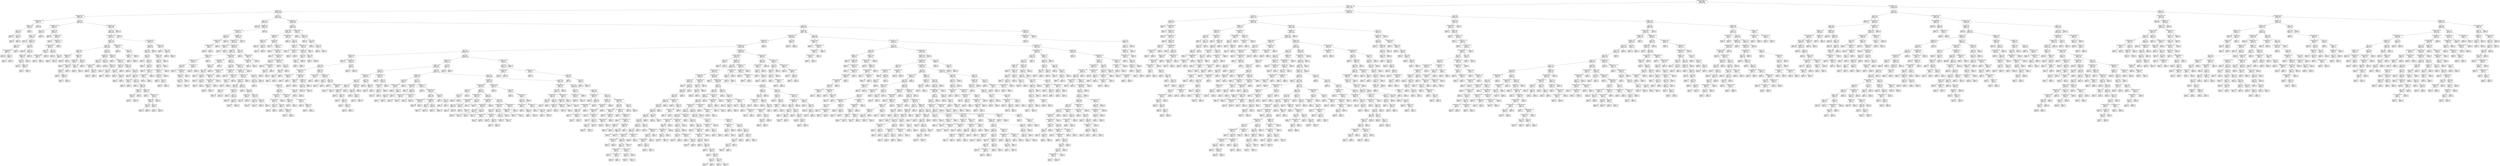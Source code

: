 digraph Tree {
node [shape=box] ;
0 [label="marital-status_Single <= 0.5\nentropy = 0.806\nsamples = 6588\nvalue = [4964, 1624]"] ;
1 [label="education <= 11.5\nentropy = 0.982\nsamples = 3324\nvalue = [1922, 1402]"] ;
0 -> 1 [labeldistance=2.5, labelangle=45, headlabel="True"] ;
2 [label="education <= 8.5\nentropy = 0.886\nsamples = 2246\nvalue = [1563, 683]"] ;
1 -> 2 ;
3 [label="hours-per-week <= 39.5\nentropy = 0.521\nsamples = 384\nvalue = [339, 45]"] ;
2 -> 3 ;
4 [label="workclass_Private <= 0.5\nentropy = 0.183\nsamples = 72\nvalue = [70, 2]"] ;
3 -> 4 ;
5 [label="education <= 7.5\nentropy = 0.414\nsamples = 24\nvalue = [22, 2]"] ;
4 -> 5 ;
6 [label="age <= 76.5\nentropy = 0.258\nsamples = 23\nvalue = [22, 1]"] ;
5 -> 6 ;
7 [label="entropy = 0.0\nsamples = 20\nvalue = [20, 0]"] ;
6 -> 7 ;
8 [label="age <= 78.0\nentropy = 0.918\nsamples = 3\nvalue = [2, 1]"] ;
6 -> 8 ;
9 [label="entropy = 0.0\nsamples = 1\nvalue = [0, 1]"] ;
8 -> 9 ;
10 [label="entropy = 0.0\nsamples = 2\nvalue = [2, 0]"] ;
8 -> 10 ;
11 [label="entropy = 0.0\nsamples = 1\nvalue = [0, 1]"] ;
5 -> 11 ;
12 [label="entropy = 0.0\nsamples = 48\nvalue = [48, 0]"] ;
4 -> 12 ;
13 [label="age <= 38.2\nentropy = 0.579\nsamples = 312\nvalue = [269, 43]"] ;
3 -> 13 ;
14 [label="hours-per-week <= 43.5\nentropy = 0.391\nsamples = 117\nvalue = [108, 9]"] ;
13 -> 14 ;
15 [label="age <= 35.5\nentropy = 0.281\nsamples = 82\nvalue = [78, 4]"] ;
14 -> 15 ;
16 [label="education <= 3.5\nentropy = 0.323\nsamples = 68\nvalue = [64, 4]"] ;
15 -> 16 ;
17 [label="entropy = 0.0\nsamples = 11\nvalue = [11, 0]"] ;
16 -> 17 ;
18 [label="education <= 4.5\nentropy = 0.367\nsamples = 57\nvalue = [53, 4]"] ;
16 -> 18 ;
19 [label="age <= 34.0\nentropy = 0.592\nsamples = 14\nvalue = [12, 2]"] ;
18 -> 19 ;
20 [label="workclass_Self-emp <= 0.5\nentropy = 0.414\nsamples = 12\nvalue = [11, 1]"] ;
19 -> 20 ;
21 [label="entropy = 0.0\nsamples = 10\nvalue = [10, 0]"] ;
20 -> 21 ;
22 [label="age <= 23.0\nentropy = 1.0\nsamples = 2\nvalue = [1, 1]"] ;
20 -> 22 ;
23 [label="entropy = 0.0\nsamples = 1\nvalue = [1, 0]"] ;
22 -> 23 ;
24 [label="entropy = 0.0\nsamples = 1\nvalue = [0, 1]"] ;
22 -> 24 ;
25 [label="entropy = 1.0\nsamples = 2\nvalue = [1, 1]"] ;
19 -> 25 ;
26 [label="age <= 28.0\nentropy = 0.271\nsamples = 43\nvalue = [41, 2]"] ;
18 -> 26 ;
27 [label="entropy = 0.0\nsamples = 19\nvalue = [19, 0]"] ;
26 -> 27 ;
28 [label="age <= 31.5\nentropy = 0.414\nsamples = 24\nvalue = [22, 2]"] ;
26 -> 28 ;
29 [label="education <= 7.5\nentropy = 0.684\nsamples = 11\nvalue = [9, 2]"] ;
28 -> 29 ;
30 [label="age <= 30.5\nentropy = 0.503\nsamples = 9\nvalue = [8, 1]"] ;
29 -> 30 ;
31 [label="entropy = 0.0\nsamples = 6\nvalue = [6, 0]"] ;
30 -> 31 ;
32 [label="education <= 6.5\nentropy = 0.918\nsamples = 3\nvalue = [2, 1]"] ;
30 -> 32 ;
33 [label="entropy = 1.0\nsamples = 2\nvalue = [1, 1]"] ;
32 -> 33 ;
34 [label="entropy = 0.0\nsamples = 1\nvalue = [1, 0]"] ;
32 -> 34 ;
35 [label="entropy = 1.0\nsamples = 2\nvalue = [1, 1]"] ;
29 -> 35 ;
36 [label="entropy = 0.0\nsamples = 13\nvalue = [13, 0]"] ;
28 -> 36 ;
37 [label="entropy = 0.0\nsamples = 14\nvalue = [14, 0]"] ;
15 -> 37 ;
38 [label="education <= 5.5\nentropy = 0.592\nsamples = 35\nvalue = [30, 5]"] ;
14 -> 38 ;
39 [label="entropy = 0.0\nsamples = 15\nvalue = [15, 0]"] ;
38 -> 39 ;
40 [label="hours-per-week <= 44.5\nentropy = 0.811\nsamples = 20\nvalue = [15, 5]"] ;
38 -> 40 ;
41 [label="entropy = 0.0\nsamples = 1\nvalue = [0, 1]"] ;
40 -> 41 ;
42 [label="hours-per-week <= 77.5\nentropy = 0.742\nsamples = 19\nvalue = [15, 4]"] ;
40 -> 42 ;
43 [label="workclass_Private <= 0.5\nentropy = 0.65\nsamples = 18\nvalue = [15, 3]"] ;
42 -> 43 ;
44 [label="age <= 29.0\nentropy = 0.971\nsamples = 5\nvalue = [3, 2]"] ;
43 -> 44 ;
45 [label="hours-per-week <= 49.0\nentropy = 0.918\nsamples = 3\nvalue = [1, 2]"] ;
44 -> 45 ;
46 [label="entropy = 0.0\nsamples = 1\nvalue = [1, 0]"] ;
45 -> 46 ;
47 [label="entropy = 0.0\nsamples = 2\nvalue = [0, 2]"] ;
45 -> 47 ;
48 [label="entropy = 0.0\nsamples = 2\nvalue = [2, 0]"] ;
44 -> 48 ;
49 [label="age <= 32.0\nentropy = 0.391\nsamples = 13\nvalue = [12, 1]"] ;
43 -> 49 ;
50 [label="entropy = 0.0\nsamples = 9\nvalue = [9, 0]"] ;
49 -> 50 ;
51 [label="age <= 34.5\nentropy = 0.811\nsamples = 4\nvalue = [3, 1]"] ;
49 -> 51 ;
52 [label="entropy = 0.0\nsamples = 1\nvalue = [0, 1]"] ;
51 -> 52 ;
53 [label="entropy = 0.0\nsamples = 3\nvalue = [3, 0]"] ;
51 -> 53 ;
54 [label="entropy = 0.0\nsamples = 1\nvalue = [0, 1]"] ;
42 -> 54 ;
55 [label="workclass_Public <= 0.5\nentropy = 0.668\nsamples = 195\nvalue = [161, 34]"] ;
13 -> 55 ;
56 [label="age <= 64.5\nentropy = 0.695\nsamples = 182\nvalue = [148, 34]"] ;
55 -> 56 ;
57 [label="hours-per-week <= 49.0\nentropy = 0.72\nsamples = 171\nvalue = [137, 34]"] ;
56 -> 57 ;
58 [label="education <= 7.5\nentropy = 0.659\nsamples = 135\nvalue = [112, 23]"] ;
57 -> 58 ;
59 [label="age <= 41.5\nentropy = 0.625\nsamples = 128\nvalue = [108, 20]"] ;
58 -> 59 ;
60 [label="age <= 39.5\nentropy = 0.845\nsamples = 22\nvalue = [16, 6]"] ;
59 -> 60 ;
61 [label="sex_Female <= 0.5\nentropy = 0.469\nsamples = 10\nvalue = [9, 1]"] ;
60 -> 61 ;
62 [label="entropy = 0.0\nsamples = 9\nvalue = [9, 0]"] ;
61 -> 62 ;
63 [label="entropy = 0.0\nsamples = 1\nvalue = [0, 1]"] ;
61 -> 63 ;
64 [label="education <= 5.5\nentropy = 0.98\nsamples = 12\nvalue = [7, 5]"] ;
60 -> 64 ;
65 [label="race_White <= 0.5\nentropy = 0.811\nsamples = 8\nvalue = [6, 2]"] ;
64 -> 65 ;
66 [label="entropy = 0.0\nsamples = 2\nvalue = [2, 0]"] ;
65 -> 66 ;
67 [label="education <= 4.5\nentropy = 0.918\nsamples = 6\nvalue = [4, 2]"] ;
65 -> 67 ;
68 [label="age <= 40.5\nentropy = 0.971\nsamples = 5\nvalue = [3, 2]"] ;
67 -> 68 ;
69 [label="entropy = 0.0\nsamples = 1\nvalue = [0, 1]"] ;
68 -> 69 ;
70 [label="education <= 2.5\nentropy = 0.811\nsamples = 4\nvalue = [3, 1]"] ;
68 -> 70 ;
71 [label="entropy = 1.0\nsamples = 2\nvalue = [1, 1]"] ;
70 -> 71 ;
72 [label="entropy = 0.0\nsamples = 2\nvalue = [2, 0]"] ;
70 -> 72 ;
73 [label="entropy = 0.0\nsamples = 1\nvalue = [1, 0]"] ;
67 -> 73 ;
74 [label="age <= 40.5\nentropy = 0.811\nsamples = 4\nvalue = [1, 3]"] ;
64 -> 74 ;
75 [label="education <= 6.5\nentropy = 1.0\nsamples = 2\nvalue = [1, 1]"] ;
74 -> 75 ;
76 [label="entropy = 0.0\nsamples = 1\nvalue = [0, 1]"] ;
75 -> 76 ;
77 [label="entropy = 0.0\nsamples = 1\nvalue = [1, 0]"] ;
75 -> 77 ;
78 [label="entropy = 0.0\nsamples = 2\nvalue = [0, 2]"] ;
74 -> 78 ;
79 [label="age <= 52.5\nentropy = 0.563\nsamples = 106\nvalue = [92, 14]"] ;
59 -> 79 ;
80 [label="race_White <= 0.5\nentropy = 0.408\nsamples = 49\nvalue = [45, 4]"] ;
79 -> 80 ;
81 [label="age <= 50.0\nentropy = 0.954\nsamples = 8\nvalue = [5, 3]"] ;
80 -> 81 ;
82 [label="hours-per-week <= 41.0\nentropy = 0.971\nsamples = 5\nvalue = [2, 3]"] ;
81 -> 82 ;
83 [label="entropy = 0.0\nsamples = 2\nvalue = [0, 2]"] ;
82 -> 83 ;
84 [label="age <= 48.0\nentropy = 0.918\nsamples = 3\nvalue = [2, 1]"] ;
82 -> 84 ;
85 [label="entropy = 0.0\nsamples = 2\nvalue = [2, 0]"] ;
84 -> 85 ;
86 [label="entropy = 0.0\nsamples = 1\nvalue = [0, 1]"] ;
84 -> 86 ;
87 [label="entropy = 0.0\nsamples = 3\nvalue = [3, 0]"] ;
81 -> 87 ;
88 [label="age <= 50.5\nentropy = 0.165\nsamples = 41\nvalue = [40, 1]"] ;
80 -> 88 ;
89 [label="entropy = 0.0\nsamples = 32\nvalue = [32, 0]"] ;
88 -> 89 ;
90 [label="education <= 5.5\nentropy = 0.503\nsamples = 9\nvalue = [8, 1]"] ;
88 -> 90 ;
91 [label="entropy = 0.0\nsamples = 5\nvalue = [5, 0]"] ;
90 -> 91 ;
92 [label="age <= 51.5\nentropy = 0.811\nsamples = 4\nvalue = [3, 1]"] ;
90 -> 92 ;
93 [label="entropy = 1.0\nsamples = 2\nvalue = [1, 1]"] ;
92 -> 93 ;
94 [label="entropy = 0.0\nsamples = 2\nvalue = [2, 0]"] ;
92 -> 94 ;
95 [label="sex_Male <= 0.5\nentropy = 0.67\nsamples = 57\nvalue = [47, 10]"] ;
79 -> 95 ;
96 [label="entropy = 0.0\nsamples = 7\nvalue = [7, 0]"] ;
95 -> 96 ;
97 [label="workclass_Private <= 0.5\nentropy = 0.722\nsamples = 50\nvalue = [40, 10]"] ;
95 -> 97 ;
98 [label="education <= 5.0\nentropy = 0.985\nsamples = 7\nvalue = [4, 3]"] ;
97 -> 98 ;
99 [label="age <= 56.5\nentropy = 0.971\nsamples = 5\nvalue = [2, 3]"] ;
98 -> 99 ;
100 [label="entropy = 0.0\nsamples = 2\nvalue = [0, 2]"] ;
99 -> 100 ;
101 [label="age <= 59.5\nentropy = 0.918\nsamples = 3\nvalue = [2, 1]"] ;
99 -> 101 ;
102 [label="entropy = 0.0\nsamples = 1\nvalue = [1, 0]"] ;
101 -> 102 ;
103 [label="entropy = 1.0\nsamples = 2\nvalue = [1, 1]"] ;
101 -> 103 ;
104 [label="entropy = 0.0\nsamples = 2\nvalue = [2, 0]"] ;
98 -> 104 ;
105 [label="education <= 4.5\nentropy = 0.641\nsamples = 43\nvalue = [36, 7]"] ;
97 -> 105 ;
106 [label="entropy = 0.0\nsamples = 10\nvalue = [10, 0]"] ;
105 -> 106 ;
107 [label="age <= 53.5\nentropy = 0.746\nsamples = 33\nvalue = [26, 7]"] ;
105 -> 107 ;
108 [label="entropy = 0.0\nsamples = 3\nvalue = [3, 0]"] ;
107 -> 108 ;
109 [label="age <= 55.5\nentropy = 0.784\nsamples = 30\nvalue = [23, 7]"] ;
107 -> 109 ;
110 [label="education <= 6.5\nentropy = 1.0\nsamples = 4\nvalue = [2, 2]"] ;
109 -> 110 ;
111 [label="entropy = 0.0\nsamples = 2\nvalue = [0, 2]"] ;
110 -> 111 ;
112 [label="entropy = 0.0\nsamples = 2\nvalue = [2, 0]"] ;
110 -> 112 ;
113 [label="age <= 57.5\nentropy = 0.706\nsamples = 26\nvalue = [21, 5]"] ;
109 -> 113 ;
114 [label="entropy = 0.0\nsamples = 7\nvalue = [7, 0]"] ;
113 -> 114 ;
115 [label="age <= 59.5\nentropy = 0.831\nsamples = 19\nvalue = [14, 5]"] ;
113 -> 115 ;
116 [label="education <= 6.5\nentropy = 1.0\nsamples = 6\nvalue = [3, 3]"] ;
115 -> 116 ;
117 [label="age <= 58.5\nentropy = 0.811\nsamples = 4\nvalue = [1, 3]"] ;
116 -> 117 ;
118 [label="entropy = 0.0\nsamples = 1\nvalue = [0, 1]"] ;
117 -> 118 ;
119 [label="entropy = 0.918\nsamples = 3\nvalue = [1, 2]"] ;
117 -> 119 ;
120 [label="entropy = 0.0\nsamples = 2\nvalue = [2, 0]"] ;
116 -> 120 ;
121 [label="education <= 5.5\nentropy = 0.619\nsamples = 13\nvalue = [11, 2]"] ;
115 -> 121 ;
122 [label="entropy = 0.0\nsamples = 3\nvalue = [3, 0]"] ;
121 -> 122 ;
123 [label="hours-per-week <= 42.5\nentropy = 0.722\nsamples = 10\nvalue = [8, 2]"] ;
121 -> 123 ;
124 [label="education <= 6.5\nentropy = 0.811\nsamples = 8\nvalue = [6, 2]"] ;
123 -> 124 ;
125 [label="age <= 63.0\nentropy = 0.65\nsamples = 6\nvalue = [5, 1]"] ;
124 -> 125 ;
126 [label="entropy = 0.0\nsamples = 5\nvalue = [5, 0]"] ;
125 -> 126 ;
127 [label="entropy = 0.0\nsamples = 1\nvalue = [0, 1]"] ;
125 -> 127 ;
128 [label="age <= 62.0\nentropy = 1.0\nsamples = 2\nvalue = [1, 1]"] ;
124 -> 128 ;
129 [label="entropy = 0.0\nsamples = 1\nvalue = [0, 1]"] ;
128 -> 129 ;
130 [label="entropy = 0.0\nsamples = 1\nvalue = [1, 0]"] ;
128 -> 130 ;
131 [label="entropy = 0.0\nsamples = 2\nvalue = [2, 0]"] ;
123 -> 131 ;
132 [label="workclass_Private <= 0.5\nentropy = 0.985\nsamples = 7\nvalue = [4, 3]"] ;
58 -> 132 ;
133 [label="entropy = 0.0\nsamples = 2\nvalue = [0, 2]"] ;
132 -> 133 ;
134 [label="age <= 43.0\nentropy = 0.722\nsamples = 5\nvalue = [4, 1]"] ;
132 -> 134 ;
135 [label="race_Black <= 0.5\nentropy = 1.0\nsamples = 2\nvalue = [1, 1]"] ;
134 -> 135 ;
136 [label="entropy = 0.0\nsamples = 1\nvalue = [0, 1]"] ;
135 -> 136 ;
137 [label="entropy = 0.0\nsamples = 1\nvalue = [1, 0]"] ;
135 -> 137 ;
138 [label="entropy = 0.0\nsamples = 3\nvalue = [3, 0]"] ;
134 -> 138 ;
139 [label="hours-per-week <= 62.5\nentropy = 0.888\nsamples = 36\nvalue = [25, 11]"] ;
57 -> 139 ;
140 [label="age <= 58.5\nentropy = 0.961\nsamples = 26\nvalue = [16, 10]"] ;
139 -> 140 ;
141 [label="age <= 49.0\nentropy = 0.918\nsamples = 24\nvalue = [16, 8]"] ;
140 -> 141 ;
142 [label="age <= 38.7\nentropy = 0.954\nsamples = 8\nvalue = [3, 5]"] ;
141 -> 142 ;
143 [label="entropy = 0.0\nsamples = 1\nvalue = [1, 0]"] ;
142 -> 143 ;
144 [label="age <= 41.0\nentropy = 0.863\nsamples = 7\nvalue = [2, 5]"] ;
142 -> 144 ;
145 [label="entropy = 0.0\nsamples = 1\nvalue = [0, 1]"] ;
144 -> 145 ;
146 [label="age <= 44.0\nentropy = 0.918\nsamples = 6\nvalue = [2, 4]"] ;
144 -> 146 ;
147 [label="entropy = 0.0\nsamples = 1\nvalue = [1, 0]"] ;
146 -> 147 ;
148 [label="education <= 3.5\nentropy = 0.722\nsamples = 5\nvalue = [1, 4]"] ;
146 -> 148 ;
149 [label="hours-per-week <= 52.5\nentropy = 1.0\nsamples = 2\nvalue = [1, 1]"] ;
148 -> 149 ;
150 [label="entropy = 0.0\nsamples = 1\nvalue = [1, 0]"] ;
149 -> 150 ;
151 [label="entropy = 0.0\nsamples = 1\nvalue = [0, 1]"] ;
149 -> 151 ;
152 [label="entropy = 0.0\nsamples = 3\nvalue = [0, 3]"] ;
148 -> 152 ;
153 [label="education <= 5.5\nentropy = 0.696\nsamples = 16\nvalue = [13, 3]"] ;
141 -> 153 ;
154 [label="age <= 55.5\nentropy = 0.845\nsamples = 11\nvalue = [8, 3]"] ;
153 -> 154 ;
155 [label="age <= 53.5\nentropy = 0.722\nsamples = 10\nvalue = [8, 2]"] ;
154 -> 155 ;
156 [label="hours-per-week <= 57.5\nentropy = 0.971\nsamples = 5\nvalue = [3, 2]"] ;
155 -> 156 ;
157 [label="education <= 4.5\nentropy = 0.811\nsamples = 4\nvalue = [3, 1]"] ;
156 -> 157 ;
158 [label="entropy = 0.0\nsamples = 2\nvalue = [2, 0]"] ;
157 -> 158 ;
159 [label="age <= 52.0\nentropy = 1.0\nsamples = 2\nvalue = [1, 1]"] ;
157 -> 159 ;
160 [label="entropy = 0.0\nsamples = 1\nvalue = [0, 1]"] ;
159 -> 160 ;
161 [label="entropy = 0.0\nsamples = 1\nvalue = [1, 0]"] ;
159 -> 161 ;
162 [label="entropy = 0.0\nsamples = 1\nvalue = [0, 1]"] ;
156 -> 162 ;
163 [label="entropy = 0.0\nsamples = 5\nvalue = [5, 0]"] ;
155 -> 163 ;
164 [label="entropy = 0.0\nsamples = 1\nvalue = [0, 1]"] ;
154 -> 164 ;
165 [label="entropy = 0.0\nsamples = 5\nvalue = [5, 0]"] ;
153 -> 165 ;
166 [label="entropy = 0.0\nsamples = 2\nvalue = [0, 2]"] ;
140 -> 166 ;
167 [label="education <= 6.5\nentropy = 0.469\nsamples = 10\nvalue = [9, 1]"] ;
139 -> 167 ;
168 [label="entropy = 0.0\nsamples = 7\nvalue = [7, 0]"] ;
167 -> 168 ;
169 [label="age <= 49.5\nentropy = 0.918\nsamples = 3\nvalue = [2, 1]"] ;
167 -> 169 ;
170 [label="entropy = 0.0\nsamples = 2\nvalue = [2, 0]"] ;
169 -> 170 ;
171 [label="entropy = 0.0\nsamples = 1\nvalue = [0, 1]"] ;
169 -> 171 ;
172 [label="entropy = 0.0\nsamples = 11\nvalue = [11, 0]"] ;
56 -> 172 ;
173 [label="entropy = 0.0\nsamples = 13\nvalue = [13, 0]"] ;
55 -> 173 ;
174 [label="age <= 31.5\nentropy = 0.927\nsamples = 1862\nvalue = [1224, 638]"] ;
2 -> 174 ;
175 [label="age <= 23.5\nentropy = 0.622\nsamples = 323\nvalue = [273, 50]"] ;
174 -> 175 ;
176 [label="entropy = 0.0\nsamples = 46\nvalue = [46, 0]"] ;
175 -> 176 ;
177 [label="race_Black <= 0.5\nentropy = 0.681\nsamples = 277\nvalue = [227, 50]"] ;
175 -> 177 ;
178 [label="hours-per-week <= 35.5\nentropy = 0.711\nsamples = 257\nvalue = [207, 50]"] ;
177 -> 178 ;
179 [label="age <= 25.5\nentropy = 0.286\nsamples = 20\nvalue = [19, 1]"] ;
178 -> 179 ;
180 [label="hours-per-week <= 28.0\nentropy = 0.544\nsamples = 8\nvalue = [7, 1]"] ;
179 -> 180 ;
181 [label="hours-per-week <= 25.5\nentropy = 0.918\nsamples = 3\nvalue = [2, 1]"] ;
180 -> 181 ;
182 [label="entropy = 0.0\nsamples = 2\nvalue = [2, 0]"] ;
181 -> 182 ;
183 [label="entropy = 0.0\nsamples = 1\nvalue = [0, 1]"] ;
181 -> 183 ;
184 [label="entropy = 0.0\nsamples = 5\nvalue = [5, 0]"] ;
180 -> 184 ;
185 [label="entropy = 0.0\nsamples = 12\nvalue = [12, 0]"] ;
179 -> 185 ;
186 [label="race_Hispanic <= 0.5\nentropy = 0.735\nsamples = 237\nvalue = [188, 49]"] ;
178 -> 186 ;
187 [label="hours-per-week <= 37.0\nentropy = 0.747\nsamples = 230\nvalue = [181, 49]"] ;
186 -> 187 ;
188 [label="education <= 10.0\nentropy = 0.918\nsamples = 3\nvalue = [1, 2]"] ;
187 -> 188 ;
189 [label="entropy = 0.0\nsamples = 1\nvalue = [1, 0]"] ;
188 -> 189 ;
190 [label="entropy = 0.0\nsamples = 2\nvalue = [0, 2]"] ;
188 -> 190 ;
191 [label="hours-per-week <= 64.0\nentropy = 0.736\nsamples = 227\nvalue = [180, 47]"] ;
187 -> 191 ;
192 [label="sex_Male <= 0.5\nentropy = 0.713\nsamples = 215\nvalue = [173, 42]"] ;
191 -> 192 ;
193 [label="education <= 10.5\nentropy = 0.902\nsamples = 22\nvalue = [15, 7]"] ;
192 -> 193 ;
194 [label="hours-per-week <= 44.0\nentropy = 0.811\nsamples = 20\nvalue = [15, 5]"] ;
193 -> 194 ;
195 [label="age <= 28.5\nentropy = 0.696\nsamples = 16\nvalue = [13, 3]"] ;
194 -> 195 ;
196 [label="entropy = 0.0\nsamples = 7\nvalue = [7, 0]"] ;
195 -> 196 ;
197 [label="workclass_Public <= 0.5\nentropy = 0.918\nsamples = 9\nvalue = [6, 3]"] ;
195 -> 197 ;
198 [label="education <= 9.5\nentropy = 0.811\nsamples = 8\nvalue = [6, 2]"] ;
197 -> 198 ;
199 [label="age <= 30.0\nentropy = 0.918\nsamples = 6\nvalue = [4, 2]"] ;
198 -> 199 ;
200 [label="entropy = 0.918\nsamples = 3\nvalue = [2, 1]"] ;
199 -> 200 ;
201 [label="entropy = 0.918\nsamples = 3\nvalue = [2, 1]"] ;
199 -> 201 ;
202 [label="entropy = 0.0\nsamples = 2\nvalue = [2, 0]"] ;
198 -> 202 ;
203 [label="entropy = 0.0\nsamples = 1\nvalue = [0, 1]"] ;
197 -> 203 ;
204 [label="hours-per-week <= 51.5\nentropy = 1.0\nsamples = 4\nvalue = [2, 2]"] ;
194 -> 204 ;
205 [label="entropy = 0.0\nsamples = 2\nvalue = [0, 2]"] ;
204 -> 205 ;
206 [label="entropy = 0.0\nsamples = 2\nvalue = [2, 0]"] ;
204 -> 206 ;
207 [label="entropy = 0.0\nsamples = 2\nvalue = [0, 2]"] ;
193 -> 207 ;
208 [label="workclass_Private <= 0.5\nentropy = 0.683\nsamples = 193\nvalue = [158, 35]"] ;
192 -> 208 ;
209 [label="race_Amer-Indian <= 0.5\nentropy = 0.459\nsamples = 31\nvalue = [28, 3]"] ;
208 -> 209 ;
210 [label="education <= 9.5\nentropy = 0.353\nsamples = 30\nvalue = [28, 2]"] ;
209 -> 210 ;
211 [label="age <= 26.0\nentropy = 0.684\nsamples = 11\nvalue = [9, 2]"] ;
210 -> 211 ;
212 [label="entropy = 1.0\nsamples = 2\nvalue = [1, 1]"] ;
211 -> 212 ;
213 [label="age <= 29.5\nentropy = 0.503\nsamples = 9\nvalue = [8, 1]"] ;
211 -> 213 ;
214 [label="entropy = 0.0\nsamples = 6\nvalue = [6, 0]"] ;
213 -> 214 ;
215 [label="age <= 30.5\nentropy = 0.918\nsamples = 3\nvalue = [2, 1]"] ;
213 -> 215 ;
216 [label="entropy = 1.0\nsamples = 2\nvalue = [1, 1]"] ;
215 -> 216 ;
217 [label="entropy = 0.0\nsamples = 1\nvalue = [1, 0]"] ;
215 -> 217 ;
218 [label="entropy = 0.0\nsamples = 19\nvalue = [19, 0]"] ;
210 -> 218 ;
219 [label="entropy = 0.0\nsamples = 1\nvalue = [0, 1]"] ;
209 -> 219 ;
220 [label="age <= 26.5\nentropy = 0.717\nsamples = 162\nvalue = [130, 32]"] ;
208 -> 220 ;
221 [label="age <= 24.5\nentropy = 0.485\nsamples = 38\nvalue = [34, 4]"] ;
220 -> 221 ;
222 [label="hours-per-week <= 55.0\nentropy = 0.845\nsamples = 11\nvalue = [8, 3]"] ;
221 -> 222 ;
223 [label="hours-per-week <= 47.5\nentropy = 0.722\nsamples = 10\nvalue = [8, 2]"] ;
222 -> 223 ;
224 [label="hours-per-week <= 42.5\nentropy = 0.918\nsamples = 6\nvalue = [4, 2]"] ;
223 -> 224 ;
225 [label="education <= 9.5\nentropy = 0.722\nsamples = 5\nvalue = [4, 1]"] ;
224 -> 225 ;
226 [label="entropy = 0.0\nsamples = 2\nvalue = [2, 0]"] ;
225 -> 226 ;
227 [label="entropy = 0.918\nsamples = 3\nvalue = [2, 1]"] ;
225 -> 227 ;
228 [label="entropy = 0.0\nsamples = 1\nvalue = [0, 1]"] ;
224 -> 228 ;
229 [label="entropy = 0.0\nsamples = 4\nvalue = [4, 0]"] ;
223 -> 229 ;
230 [label="entropy = 0.0\nsamples = 1\nvalue = [0, 1]"] ;
222 -> 230 ;
231 [label="hours-per-week <= 43.0\nentropy = 0.229\nsamples = 27\nvalue = [26, 1]"] ;
221 -> 231 ;
232 [label="entropy = 0.0\nsamples = 17\nvalue = [17, 0]"] ;
231 -> 232 ;
233 [label="hours-per-week <= 44.5\nentropy = 0.469\nsamples = 10\nvalue = [9, 1]"] ;
231 -> 233 ;
234 [label="education <= 9.5\nentropy = 1.0\nsamples = 2\nvalue = [1, 1]"] ;
233 -> 234 ;
235 [label="entropy = 0.0\nsamples = 1\nvalue = [1, 0]"] ;
234 -> 235 ;
236 [label="entropy = 0.0\nsamples = 1\nvalue = [0, 1]"] ;
234 -> 236 ;
237 [label="entropy = 0.0\nsamples = 8\nvalue = [8, 0]"] ;
233 -> 237 ;
238 [label="race_Amer-Indian <= 0.5\nentropy = 0.771\nsamples = 124\nvalue = [96, 28]"] ;
220 -> 238 ;
239 [label="hours-per-week <= 44.0\nentropy = 0.78\nsamples = 121\nvalue = [93, 28]"] ;
238 -> 239 ;
240 [label="hours-per-week <= 41.0\nentropy = 0.831\nsamples = 76\nvalue = [56, 20]"] ;
239 -> 240 ;
241 [label="education <= 9.5\nentropy = 0.8\nsamples = 74\nvalue = [56, 18]"] ;
240 -> 241 ;
242 [label="age <= 28.5\nentropy = 0.667\nsamples = 46\nvalue = [38, 8]"] ;
241 -> 242 ;
243 [label="age <= 27.5\nentropy = 0.523\nsamples = 17\nvalue = [15, 2]"] ;
242 -> 243 ;
244 [label="entropy = 0.65\nsamples = 6\nvalue = [5, 1]"] ;
243 -> 244 ;
245 [label="entropy = 0.439\nsamples = 11\nvalue = [10, 1]"] ;
243 -> 245 ;
246 [label="race_White <= 0.5\nentropy = 0.736\nsamples = 29\nvalue = [23, 6]"] ;
242 -> 246 ;
247 [label="entropy = 0.0\nsamples = 1\nvalue = [1, 0]"] ;
246 -> 247 ;
248 [label="age <= 29.5\nentropy = 0.75\nsamples = 28\nvalue = [22, 6]"] ;
246 -> 248 ;
249 [label="entropy = 0.845\nsamples = 11\nvalue = [8, 3]"] ;
248 -> 249 ;
250 [label="age <= 30.5\nentropy = 0.672\nsamples = 17\nvalue = [14, 3]"] ;
248 -> 250 ;
251 [label="entropy = 0.592\nsamples = 7\nvalue = [6, 1]"] ;
250 -> 251 ;
252 [label="entropy = 0.722\nsamples = 10\nvalue = [8, 2]"] ;
250 -> 252 ;
253 [label="age <= 27.5\nentropy = 0.94\nsamples = 28\nvalue = [18, 10]"] ;
241 -> 253 ;
254 [label="entropy = 0.0\nsamples = 3\nvalue = [0, 3]"] ;
253 -> 254 ;
255 [label="age <= 29.5\nentropy = 0.855\nsamples = 25\nvalue = [18, 7]"] ;
253 -> 255 ;
256 [label="education <= 10.5\nentropy = 0.503\nsamples = 9\nvalue = [8, 1]"] ;
255 -> 256 ;
257 [label="entropy = 0.0\nsamples = 6\nvalue = [6, 0]"] ;
256 -> 257 ;
258 [label="entropy = 0.918\nsamples = 3\nvalue = [2, 1]"] ;
256 -> 258 ;
259 [label="education <= 10.5\nentropy = 0.954\nsamples = 16\nvalue = [10, 6]"] ;
255 -> 259 ;
260 [label="age <= 30.5\nentropy = 0.98\nsamples = 12\nvalue = [7, 5]"] ;
259 -> 260 ;
261 [label="entropy = 0.971\nsamples = 5\nvalue = [2, 3]"] ;
260 -> 261 ;
262 [label="entropy = 0.863\nsamples = 7\nvalue = [5, 2]"] ;
260 -> 262 ;
263 [label="age <= 30.5\nentropy = 0.811\nsamples = 4\nvalue = [3, 1]"] ;
259 -> 263 ;
264 [label="entropy = 0.0\nsamples = 2\nvalue = [2, 0]"] ;
263 -> 264 ;
265 [label="entropy = 1.0\nsamples = 2\nvalue = [1, 1]"] ;
263 -> 265 ;
266 [label="entropy = 0.0\nsamples = 2\nvalue = [0, 2]"] ;
240 -> 266 ;
267 [label="age <= 30.5\nentropy = 0.675\nsamples = 45\nvalue = [37, 8]"] ;
239 -> 267 ;
268 [label="age <= 27.5\nentropy = 0.824\nsamples = 31\nvalue = [23, 8]"] ;
267 -> 268 ;
269 [label="entropy = 0.0\nsamples = 5\nvalue = [5, 0]"] ;
268 -> 269 ;
270 [label="education <= 10.5\nentropy = 0.89\nsamples = 26\nvalue = [18, 8]"] ;
268 -> 270 ;
271 [label="age <= 29.5\nentropy = 0.949\nsamples = 19\nvalue = [12, 7]"] ;
270 -> 271 ;
272 [label="hours-per-week <= 57.5\nentropy = 0.811\nsamples = 12\nvalue = [9, 3]"] ;
271 -> 272 ;
273 [label="hours-per-week <= 49.0\nentropy = 0.881\nsamples = 10\nvalue = [7, 3]"] ;
272 -> 273 ;
274 [label="age <= 28.5\nentropy = 0.722\nsamples = 5\nvalue = [4, 1]"] ;
273 -> 274 ;
275 [label="entropy = 0.0\nsamples = 3\nvalue = [3, 0]"] ;
274 -> 275 ;
276 [label="entropy = 1.0\nsamples = 2\nvalue = [1, 1]"] ;
274 -> 276 ;
277 [label="age <= 28.5\nentropy = 0.971\nsamples = 5\nvalue = [3, 2]"] ;
273 -> 277 ;
278 [label="entropy = 0.0\nsamples = 1\nvalue = [0, 1]"] ;
277 -> 278 ;
279 [label="education <= 9.5\nentropy = 0.811\nsamples = 4\nvalue = [3, 1]"] ;
277 -> 279 ;
280 [label="entropy = 1.0\nsamples = 2\nvalue = [1, 1]"] ;
279 -> 280 ;
281 [label="entropy = 0.0\nsamples = 2\nvalue = [2, 0]"] ;
279 -> 281 ;
282 [label="entropy = 0.0\nsamples = 2\nvalue = [2, 0]"] ;
272 -> 282 ;
283 [label="hours-per-week <= 52.5\nentropy = 0.985\nsamples = 7\nvalue = [3, 4]"] ;
271 -> 283 ;
284 [label="education <= 9.5\nentropy = 0.918\nsamples = 3\nvalue = [1, 2]"] ;
283 -> 284 ;
285 [label="entropy = 0.0\nsamples = 1\nvalue = [0, 1]"] ;
284 -> 285 ;
286 [label="entropy = 1.0\nsamples = 2\nvalue = [1, 1]"] ;
284 -> 286 ;
287 [label="hours-per-week <= 57.5\nentropy = 1.0\nsamples = 4\nvalue = [2, 2]"] ;
283 -> 287 ;
288 [label="entropy = 0.0\nsamples = 1\nvalue = [1, 0]"] ;
287 -> 288 ;
289 [label="education <= 9.5\nentropy = 0.918\nsamples = 3\nvalue = [1, 2]"] ;
287 -> 289 ;
290 [label="entropy = 1.0\nsamples = 2\nvalue = [1, 1]"] ;
289 -> 290 ;
291 [label="entropy = 0.0\nsamples = 1\nvalue = [0, 1]"] ;
289 -> 291 ;
292 [label="age <= 28.5\nentropy = 0.592\nsamples = 7\nvalue = [6, 1]"] ;
270 -> 292 ;
293 [label="entropy = 0.0\nsamples = 1\nvalue = [0, 1]"] ;
292 -> 293 ;
294 [label="entropy = 0.0\nsamples = 6\nvalue = [6, 0]"] ;
292 -> 294 ;
295 [label="entropy = 0.0\nsamples = 14\nvalue = [14, 0]"] ;
267 -> 295 ;
296 [label="entropy = 0.0\nsamples = 3\nvalue = [3, 0]"] ;
238 -> 296 ;
297 [label="age <= 25.5\nentropy = 0.98\nsamples = 12\nvalue = [7, 5]"] ;
191 -> 297 ;
298 [label="entropy = 0.0\nsamples = 2\nvalue = [0, 2]"] ;
297 -> 298 ;
299 [label="hours-per-week <= 67.5\nentropy = 0.881\nsamples = 10\nvalue = [7, 3]"] ;
297 -> 299 ;
300 [label="workclass_Private <= 0.5\nentropy = 0.811\nsamples = 4\nvalue = [1, 3]"] ;
299 -> 300 ;
301 [label="entropy = 0.0\nsamples = 3\nvalue = [0, 3]"] ;
300 -> 301 ;
302 [label="entropy = 0.0\nsamples = 1\nvalue = [1, 0]"] ;
300 -> 302 ;
303 [label="entropy = 0.0\nsamples = 6\nvalue = [6, 0]"] ;
299 -> 303 ;
304 [label="entropy = 0.0\nsamples = 7\nvalue = [7, 0]"] ;
186 -> 304 ;
305 [label="entropy = 0.0\nsamples = 20\nvalue = [20, 0]"] ;
177 -> 305 ;
306 [label="hours-per-week <= 34.0\nentropy = 0.959\nsamples = 1539\nvalue = [951, 588]"] ;
174 -> 306 ;
307 [label="age <= 61.5\nentropy = 0.516\nsamples = 156\nvalue = [138, 18]"] ;
306 -> 307 ;
308 [label="education <= 9.5\nentropy = 0.634\nsamples = 100\nvalue = [84, 16]"] ;
307 -> 308 ;
309 [label="sex_Female <= 0.5\nentropy = 0.474\nsamples = 69\nvalue = [62, 7]"] ;
308 -> 309 ;
310 [label="race_Black <= 0.5\nentropy = 0.191\nsamples = 34\nvalue = [33, 1]"] ;
309 -> 310 ;
311 [label="entropy = 0.0\nsamples = 30\nvalue = [30, 0]"] ;
310 -> 311 ;
312 [label="age <= 56.0\nentropy = 0.811\nsamples = 4\nvalue = [3, 1]"] ;
310 -> 312 ;
313 [label="entropy = 0.0\nsamples = 3\nvalue = [3, 0]"] ;
312 -> 313 ;
314 [label="entropy = 0.0\nsamples = 1\nvalue = [0, 1]"] ;
312 -> 314 ;
315 [label="race_White <= 0.5\nentropy = 0.661\nsamples = 35\nvalue = [29, 6]"] ;
309 -> 315 ;
316 [label="entropy = 0.0\nsamples = 7\nvalue = [7, 0]"] ;
315 -> 316 ;
317 [label="hours-per-week <= 15.5\nentropy = 0.75\nsamples = 28\nvalue = [22, 6]"] ;
315 -> 317 ;
318 [label="entropy = 0.0\nsamples = 4\nvalue = [4, 0]"] ;
317 -> 318 ;
319 [label="hours-per-week <= 17.0\nentropy = 0.811\nsamples = 24\nvalue = [18, 6]"] ;
317 -> 319 ;
320 [label="entropy = 0.0\nsamples = 1\nvalue = [0, 1]"] ;
319 -> 320 ;
321 [label="hours-per-week <= 21.0\nentropy = 0.755\nsamples = 23\nvalue = [18, 5]"] ;
319 -> 321 ;
322 [label="age <= 44.0\nentropy = 0.954\nsamples = 8\nvalue = [5, 3]"] ;
321 -> 322 ;
323 [label="entropy = 0.0\nsamples = 3\nvalue = [3, 0]"] ;
322 -> 323 ;
324 [label="workclass_Self-emp <= 0.5\nentropy = 0.971\nsamples = 5\nvalue = [2, 3]"] ;
322 -> 324 ;
325 [label="age <= 48.0\nentropy = 0.918\nsamples = 3\nvalue = [2, 1]"] ;
324 -> 325 ;
326 [label="entropy = 0.0\nsamples = 1\nvalue = [0, 1]"] ;
325 -> 326 ;
327 [label="entropy = 0.0\nsamples = 2\nvalue = [2, 0]"] ;
325 -> 327 ;
328 [label="entropy = 0.0\nsamples = 2\nvalue = [0, 2]"] ;
324 -> 328 ;
329 [label="hours-per-week <= 28.5\nentropy = 0.567\nsamples = 15\nvalue = [13, 2]"] ;
321 -> 329 ;
330 [label="entropy = 0.0\nsamples = 7\nvalue = [7, 0]"] ;
329 -> 330 ;
331 [label="age <= 54.5\nentropy = 0.811\nsamples = 8\nvalue = [6, 2]"] ;
329 -> 331 ;
332 [label="age <= 38.5\nentropy = 0.592\nsamples = 7\nvalue = [6, 1]"] ;
331 -> 332 ;
333 [label="age <= 36.5\nentropy = 1.0\nsamples = 2\nvalue = [1, 1]"] ;
332 -> 333 ;
334 [label="entropy = 0.0\nsamples = 1\nvalue = [1, 0]"] ;
333 -> 334 ;
335 [label="entropy = 0.0\nsamples = 1\nvalue = [0, 1]"] ;
333 -> 335 ;
336 [label="entropy = 0.0\nsamples = 5\nvalue = [5, 0]"] ;
332 -> 336 ;
337 [label="entropy = 0.0\nsamples = 1\nvalue = [0, 1]"] ;
331 -> 337 ;
338 [label="workclass_Private <= 0.5\nentropy = 0.869\nsamples = 31\nvalue = [22, 9]"] ;
308 -> 338 ;
339 [label="entropy = 0.0\nsamples = 13\nvalue = [13, 0]"] ;
338 -> 339 ;
340 [label="age <= 40.5\nentropy = 1.0\nsamples = 18\nvalue = [9, 9]"] ;
338 -> 340 ;
341 [label="education <= 10.5\nentropy = 0.65\nsamples = 6\nvalue = [5, 1]"] ;
340 -> 341 ;
342 [label="entropy = 0.0\nsamples = 4\nvalue = [4, 0]"] ;
341 -> 342 ;
343 [label="hours-per-week <= 27.0\nentropy = 1.0\nsamples = 2\nvalue = [1, 1]"] ;
341 -> 343 ;
344 [label="entropy = 0.0\nsamples = 1\nvalue = [0, 1]"] ;
343 -> 344 ;
345 [label="entropy = 0.0\nsamples = 1\nvalue = [1, 0]"] ;
343 -> 345 ;
346 [label="hours-per-week <= 27.5\nentropy = 0.918\nsamples = 12\nvalue = [4, 8]"] ;
340 -> 346 ;
347 [label="education <= 10.5\nentropy = 0.845\nsamples = 11\nvalue = [3, 8]"] ;
346 -> 347 ;
348 [label="age <= 43.5\nentropy = 0.544\nsamples = 8\nvalue = [1, 7]"] ;
347 -> 348 ;
349 [label="sex_Male <= 0.5\nentropy = 1.0\nsamples = 2\nvalue = [1, 1]"] ;
348 -> 349 ;
350 [label="entropy = 0.0\nsamples = 1\nvalue = [1, 0]"] ;
349 -> 350 ;
351 [label="entropy = 0.0\nsamples = 1\nvalue = [0, 1]"] ;
349 -> 351 ;
352 [label="entropy = 0.0\nsamples = 6\nvalue = [0, 6]"] ;
348 -> 352 ;
353 [label="age <= 53.0\nentropy = 0.918\nsamples = 3\nvalue = [2, 1]"] ;
347 -> 353 ;
354 [label="entropy = 0.0\nsamples = 1\nvalue = [0, 1]"] ;
353 -> 354 ;
355 [label="entropy = 0.0\nsamples = 2\nvalue = [2, 0]"] ;
353 -> 355 ;
356 [label="entropy = 0.0\nsamples = 1\nvalue = [1, 0]"] ;
346 -> 356 ;
357 [label="workclass_Self-emp <= 0.5\nentropy = 0.222\nsamples = 56\nvalue = [54, 2]"] ;
307 -> 357 ;
358 [label="entropy = 0.0\nsamples = 41\nvalue = [41, 0]"] ;
357 -> 358 ;
359 [label="education <= 9.5\nentropy = 0.567\nsamples = 15\nvalue = [13, 2]"] ;
357 -> 359 ;
360 [label="entropy = 0.0\nsamples = 8\nvalue = [8, 0]"] ;
359 -> 360 ;
361 [label="age <= 64.5\nentropy = 0.863\nsamples = 7\nvalue = [5, 2]"] ;
359 -> 361 ;
362 [label="entropy = 0.0\nsamples = 4\nvalue = [4, 0]"] ;
361 -> 362 ;
363 [label="age <= 74.0\nentropy = 0.918\nsamples = 3\nvalue = [1, 2]"] ;
361 -> 363 ;
364 [label="entropy = 0.0\nsamples = 2\nvalue = [0, 2]"] ;
363 -> 364 ;
365 [label="entropy = 0.0\nsamples = 1\nvalue = [1, 0]"] ;
363 -> 365 ;
366 [label="age <= 65.5\nentropy = 0.978\nsamples = 1383\nvalue = [813, 570]"] ;
306 -> 366 ;
367 [label="education <= 9.5\nentropy = 0.982\nsamples = 1341\nvalue = [777, 564]"] ;
366 -> 367 ;
368 [label="race_Amer-Indian <= 0.5\nentropy = 0.959\nsamples = 802\nvalue = [496, 306]"] ;
367 -> 368 ;
369 [label="race_Hispanic <= 0.5\nentropy = 0.962\nsamples = 792\nvalue = [487, 305]"] ;
368 -> 369 ;
370 [label="hours-per-week <= 41.0\nentropy = 0.963\nsamples = 788\nvalue = [483, 305]"] ;
369 -> 370 ;
371 [label="age <= 35.5\nentropy = 0.944\nsamples = 481\nvalue = [307, 174]"] ;
370 -> 371 ;
372 [label="race_White <= 0.5\nentropy = 0.795\nsamples = 75\nvalue = [57, 18]"] ;
371 -> 372 ;
373 [label="entropy = 0.0\nsamples = 10\nvalue = [10, 0]"] ;
372 -> 373 ;
374 [label="workclass_Public <= 0.5\nentropy = 0.851\nsamples = 65\nvalue = [47, 18]"] ;
372 -> 374 ;
375 [label="age <= 33.5\nentropy = 0.818\nsamples = 59\nvalue = [44, 15]"] ;
374 -> 375 ;
376 [label="workclass_Private <= 0.5\nentropy = 0.908\nsamples = 34\nvalue = [23, 11]"] ;
375 -> 376 ;
377 [label="hours-per-week <= 37.5\nentropy = 0.971\nsamples = 5\nvalue = [3, 2]"] ;
376 -> 377 ;
378 [label="entropy = 0.0\nsamples = 1\nvalue = [1, 0]"] ;
377 -> 378 ;
379 [label="entropy = 1.0\nsamples = 4\nvalue = [2, 2]"] ;
377 -> 379 ;
380 [label="hours-per-week <= 37.5\nentropy = 0.894\nsamples = 29\nvalue = [20, 9]"] ;
376 -> 380 ;
381 [label="sex_Female <= 0.5\nentropy = 1.0\nsamples = 2\nvalue = [1, 1]"] ;
380 -> 381 ;
382 [label="entropy = 0.0\nsamples = 1\nvalue = [1, 0]"] ;
381 -> 382 ;
383 [label="entropy = 0.0\nsamples = 1\nvalue = [0, 1]"] ;
381 -> 383 ;
384 [label="sex_Female <= 0.5\nentropy = 0.877\nsamples = 27\nvalue = [19, 8]"] ;
380 -> 384 ;
385 [label="age <= 32.5\nentropy = 0.918\nsamples = 24\nvalue = [16, 8]"] ;
384 -> 385 ;
386 [label="entropy = 0.918\nsamples = 15\nvalue = [10, 5]"] ;
385 -> 386 ;
387 [label="entropy = 0.918\nsamples = 9\nvalue = [6, 3]"] ;
385 -> 387 ;
388 [label="entropy = 0.0\nsamples = 3\nvalue = [3, 0]"] ;
384 -> 388 ;
389 [label="sex_Male <= 0.5\nentropy = 0.634\nsamples = 25\nvalue = [21, 4]"] ;
375 -> 389 ;
390 [label="hours-per-week <= 39.0\nentropy = 0.918\nsamples = 3\nvalue = [1, 2]"] ;
389 -> 390 ;
391 [label="entropy = 0.0\nsamples = 1\nvalue = [1, 0]"] ;
390 -> 391 ;
392 [label="entropy = 0.0\nsamples = 2\nvalue = [0, 2]"] ;
390 -> 392 ;
393 [label="hours-per-week <= 37.5\nentropy = 0.439\nsamples = 22\nvalue = [20, 2]"] ;
389 -> 393 ;
394 [label="age <= 34.5\nentropy = 1.0\nsamples = 2\nvalue = [1, 1]"] ;
393 -> 394 ;
395 [label="entropy = 0.0\nsamples = 1\nvalue = [0, 1]"] ;
394 -> 395 ;
396 [label="entropy = 0.0\nsamples = 1\nvalue = [1, 0]"] ;
394 -> 396 ;
397 [label="age <= 34.5\nentropy = 0.286\nsamples = 20\nvalue = [19, 1]"] ;
393 -> 397 ;
398 [label="entropy = 0.0\nsamples = 11\nvalue = [11, 0]"] ;
397 -> 398 ;
399 [label="workclass_Self-emp <= 0.5\nentropy = 0.503\nsamples = 9\nvalue = [8, 1]"] ;
397 -> 399 ;
400 [label="entropy = 0.544\nsamples = 8\nvalue = [7, 1]"] ;
399 -> 400 ;
401 [label="entropy = 0.0\nsamples = 1\nvalue = [1, 0]"] ;
399 -> 401 ;
402 [label="age <= 34.0\nentropy = 1.0\nsamples = 6\nvalue = [3, 3]"] ;
374 -> 402 ;
403 [label="entropy = 0.0\nsamples = 2\nvalue = [2, 0]"] ;
402 -> 403 ;
404 [label="entropy = 0.811\nsamples = 4\nvalue = [1, 3]"] ;
402 -> 404 ;
405 [label="age <= 60.5\nentropy = 0.961\nsamples = 406\nvalue = [250, 156]"] ;
371 -> 405 ;
406 [label="race_Asian <= 0.5\nentropy = 0.97\nsamples = 377\nvalue = [227, 150]"] ;
405 -> 406 ;
407 [label="race_White <= 0.5\nentropy = 0.967\nsamples = 373\nvalue = [226, 147]"] ;
406 -> 407 ;
408 [label="age <= 50.5\nentropy = 0.91\nsamples = 43\nvalue = [29, 14]"] ;
407 -> 408 ;
409 [label="workclass_Public <= 0.5\nentropy = 0.971\nsamples = 30\nvalue = [18, 12]"] ;
408 -> 409 ;
410 [label="age <= 43.5\nentropy = 0.918\nsamples = 24\nvalue = [16, 8]"] ;
409 -> 410 ;
411 [label="age <= 40.5\nentropy = 0.996\nsamples = 13\nvalue = [7, 6]"] ;
410 -> 411 ;
412 [label="sex_Male <= 0.5\nentropy = 0.764\nsamples = 9\nvalue = [7, 2]"] ;
411 -> 412 ;
413 [label="entropy = 0.0\nsamples = 2\nvalue = [2, 0]"] ;
412 -> 413 ;
414 [label="age <= 37.0\nentropy = 0.863\nsamples = 7\nvalue = [5, 2]"] ;
412 -> 414 ;
415 [label="entropy = 0.0\nsamples = 1\nvalue = [1, 0]"] ;
414 -> 415 ;
416 [label="age <= 38.2\nentropy = 0.918\nsamples = 6\nvalue = [4, 2]"] ;
414 -> 416 ;
417 [label="entropy = 0.0\nsamples = 1\nvalue = [0, 1]"] ;
416 -> 417 ;
418 [label="age <= 39.5\nentropy = 0.722\nsamples = 5\nvalue = [4, 1]"] ;
416 -> 418 ;
419 [label="entropy = 0.0\nsamples = 3\nvalue = [3, 0]"] ;
418 -> 419 ;
420 [label="entropy = 1.0\nsamples = 2\nvalue = [1, 1]"] ;
418 -> 420 ;
421 [label="entropy = 0.0\nsamples = 4\nvalue = [0, 4]"] ;
411 -> 421 ;
422 [label="sex_Male <= 0.5\nentropy = 0.684\nsamples = 11\nvalue = [9, 2]"] ;
410 -> 422 ;
423 [label="age <= 45.5\nentropy = 0.918\nsamples = 6\nvalue = [4, 2]"] ;
422 -> 423 ;
424 [label="entropy = 0.0\nsamples = 2\nvalue = [2, 0]"] ;
423 -> 424 ;
425 [label="age <= 48.0\nentropy = 1.0\nsamples = 4\nvalue = [2, 2]"] ;
423 -> 425 ;
426 [label="entropy = 0.0\nsamples = 1\nvalue = [0, 1]"] ;
425 -> 426 ;
427 [label="entropy = 0.918\nsamples = 3\nvalue = [2, 1]"] ;
425 -> 427 ;
428 [label="entropy = 0.0\nsamples = 5\nvalue = [5, 0]"] ;
422 -> 428 ;
429 [label="age <= 48.0\nentropy = 0.918\nsamples = 6\nvalue = [2, 4]"] ;
409 -> 429 ;
430 [label="entropy = 0.0\nsamples = 3\nvalue = [0, 3]"] ;
429 -> 430 ;
431 [label="age <= 49.5\nentropy = 0.918\nsamples = 3\nvalue = [2, 1]"] ;
429 -> 431 ;
432 [label="entropy = 0.0\nsamples = 1\nvalue = [1, 0]"] ;
431 -> 432 ;
433 [label="entropy = 1.0\nsamples = 2\nvalue = [1, 1]"] ;
431 -> 433 ;
434 [label="workclass_Private <= 0.5\nentropy = 0.619\nsamples = 13\nvalue = [11, 2]"] ;
408 -> 434 ;
435 [label="entropy = 0.0\nsamples = 5\nvalue = [5, 0]"] ;
434 -> 435 ;
436 [label="age <= 55.5\nentropy = 0.811\nsamples = 8\nvalue = [6, 2]"] ;
434 -> 436 ;
437 [label="sex_Female <= 0.5\nentropy = 0.592\nsamples = 7\nvalue = [6, 1]"] ;
436 -> 437 ;
438 [label="age <= 52.5\nentropy = 0.722\nsamples = 5\nvalue = [4, 1]"] ;
437 -> 438 ;
439 [label="entropy = 0.918\nsamples = 3\nvalue = [2, 1]"] ;
438 -> 439 ;
440 [label="entropy = 0.0\nsamples = 2\nvalue = [2, 0]"] ;
438 -> 440 ;
441 [label="entropy = 0.0\nsamples = 2\nvalue = [2, 0]"] ;
437 -> 441 ;
442 [label="entropy = 0.0\nsamples = 1\nvalue = [0, 1]"] ;
436 -> 442 ;
443 [label="age <= 39.5\nentropy = 0.973\nsamples = 330\nvalue = [197, 133]"] ;
407 -> 443 ;
444 [label="sex_Male <= 0.5\nentropy = 0.993\nsamples = 82\nvalue = [45, 37]"] ;
443 -> 444 ;
445 [label="age <= 38.5\nentropy = 0.764\nsamples = 9\nvalue = [2, 7]"] ;
444 -> 445 ;
446 [label="workclass_Private <= 0.5\nentropy = 0.918\nsamples = 6\nvalue = [2, 4]"] ;
445 -> 446 ;
447 [label="entropy = 0.0\nsamples = 2\nvalue = [0, 2]"] ;
446 -> 447 ;
448 [label="age <= 37.5\nentropy = 1.0\nsamples = 4\nvalue = [2, 2]"] ;
446 -> 448 ;
449 [label="age <= 36.5\nentropy = 0.918\nsamples = 3\nvalue = [1, 2]"] ;
448 -> 449 ;
450 [label="entropy = 1.0\nsamples = 2\nvalue = [1, 1]"] ;
449 -> 450 ;
451 [label="entropy = 0.0\nsamples = 1\nvalue = [0, 1]"] ;
449 -> 451 ;
452 [label="entropy = 0.0\nsamples = 1\nvalue = [1, 0]"] ;
448 -> 452 ;
453 [label="entropy = 0.0\nsamples = 3\nvalue = [0, 3]"] ;
445 -> 453 ;
454 [label="age <= 37.5\nentropy = 0.977\nsamples = 73\nvalue = [43, 30]"] ;
444 -> 454 ;
455 [label="hours-per-week <= 37.5\nentropy = 0.881\nsamples = 30\nvalue = [21, 9]"] ;
454 -> 455 ;
456 [label="entropy = 0.0\nsamples = 1\nvalue = [0, 1]"] ;
455 -> 456 ;
457 [label="age <= 36.5\nentropy = 0.85\nsamples = 29\nvalue = [21, 8]"] ;
455 -> 457 ;
458 [label="workclass_Public <= 0.5\nentropy = 0.918\nsamples = 12\nvalue = [8, 4]"] ;
457 -> 458 ;
459 [label="entropy = 0.918\nsamples = 9\nvalue = [6, 3]"] ;
458 -> 459 ;
460 [label="entropy = 0.918\nsamples = 3\nvalue = [2, 1]"] ;
458 -> 460 ;
461 [label="workclass_Private <= 0.5\nentropy = 0.787\nsamples = 17\nvalue = [13, 4]"] ;
457 -> 461 ;
462 [label="entropy = 0.0\nsamples = 1\nvalue = [1, 0]"] ;
461 -> 462 ;
463 [label="entropy = 0.811\nsamples = 16\nvalue = [12, 4]"] ;
461 -> 463 ;
464 [label="hours-per-week <= 39.0\nentropy = 1.0\nsamples = 43\nvalue = [22, 21]"] ;
454 -> 464 ;
465 [label="entropy = 0.0\nsamples = 3\nvalue = [3, 0]"] ;
464 -> 465 ;
466 [label="workclass_Public <= 0.5\nentropy = 0.998\nsamples = 40\nvalue = [19, 21]"] ;
464 -> 466 ;
467 [label="age <= 38.2\nentropy = 0.994\nsamples = 33\nvalue = [15, 18]"] ;
466 -> 467 ;
468 [label="workclass_Self-emp <= 0.5\nentropy = 0.961\nsamples = 13\nvalue = [5, 8]"] ;
467 -> 468 ;
469 [label="entropy = 0.98\nsamples = 12\nvalue = [5, 7]"] ;
468 -> 469 ;
470 [label="entropy = 0.0\nsamples = 1\nvalue = [0, 1]"] ;
468 -> 470 ;
471 [label="workclass_Self-emp <= 0.5\nentropy = 1.0\nsamples = 20\nvalue = [10, 10]"] ;
467 -> 471 ;
472 [label="age <= 38.7\nentropy = 1.0\nsamples = 14\nvalue = [7, 7]"] ;
471 -> 472 ;
473 [label="entropy = 0.918\nsamples = 3\nvalue = [1, 2]"] ;
472 -> 473 ;
474 [label="entropy = 0.994\nsamples = 11\nvalue = [6, 5]"] ;
472 -> 474 ;
475 [label="age <= 38.7\nentropy = 1.0\nsamples = 6\nvalue = [3, 3]"] ;
471 -> 475 ;
476 [label="entropy = 0.918\nsamples = 3\nvalue = [2, 1]"] ;
475 -> 476 ;
477 [label="entropy = 0.918\nsamples = 3\nvalue = [1, 2]"] ;
475 -> 477 ;
478 [label="age <= 38.2\nentropy = 0.985\nsamples = 7\nvalue = [4, 3]"] ;
466 -> 478 ;
479 [label="entropy = 0.0\nsamples = 1\nvalue = [1, 0]"] ;
478 -> 479 ;
480 [label="age <= 38.7\nentropy = 1.0\nsamples = 6\nvalue = [3, 3]"] ;
478 -> 480 ;
481 [label="entropy = 1.0\nsamples = 4\nvalue = [2, 2]"] ;
480 -> 481 ;
482 [label="entropy = 1.0\nsamples = 2\nvalue = [1, 1]"] ;
480 -> 482 ;
483 [label="age <= 47.5\nentropy = 0.963\nsamples = 248\nvalue = [152, 96]"] ;
443 -> 483 ;
484 [label="sex_Female <= 0.5\nentropy = 0.924\nsamples = 115\nvalue = [76, 39]"] ;
483 -> 484 ;
485 [label="hours-per-week <= 39.0\nentropy = 0.896\nsamples = 96\nvalue = [66, 30]"] ;
484 -> 485 ;
486 [label="age <= 44.0\nentropy = 0.65\nsamples = 6\nvalue = [5, 1]"] ;
485 -> 486 ;
487 [label="age <= 41.5\nentropy = 0.918\nsamples = 3\nvalue = [2, 1]"] ;
486 -> 487 ;
488 [label="entropy = 0.0\nsamples = 2\nvalue = [2, 0]"] ;
487 -> 488 ;
489 [label="entropy = 0.0\nsamples = 1\nvalue = [0, 1]"] ;
487 -> 489 ;
490 [label="entropy = 0.0\nsamples = 3\nvalue = [3, 0]"] ;
486 -> 490 ;
491 [label="age <= 41.5\nentropy = 0.907\nsamples = 90\nvalue = [61, 29]"] ;
485 -> 491 ;
492 [label="workclass_Public <= 0.5\nentropy = 0.943\nsamples = 25\nvalue = [16, 9]"] ;
491 -> 492 ;
493 [label="workclass_Self-emp <= 0.5\nentropy = 0.959\nsamples = 21\nvalue = [13, 8]"] ;
492 -> 493 ;
494 [label="age <= 40.5\nentropy = 0.954\nsamples = 16\nvalue = [10, 6]"] ;
493 -> 494 ;
495 [label="entropy = 1.0\nsamples = 6\nvalue = [3, 3]"] ;
494 -> 495 ;
496 [label="entropy = 0.881\nsamples = 10\nvalue = [7, 3]"] ;
494 -> 496 ;
497 [label="age <= 40.5\nentropy = 0.971\nsamples = 5\nvalue = [3, 2]"] ;
493 -> 497 ;
498 [label="entropy = 0.0\nsamples = 2\nvalue = [2, 0]"] ;
497 -> 498 ;
499 [label="entropy = 0.918\nsamples = 3\nvalue = [1, 2]"] ;
497 -> 499 ;
500 [label="age <= 40.5\nentropy = 0.811\nsamples = 4\nvalue = [3, 1]"] ;
492 -> 500 ;
501 [label="entropy = 0.0\nsamples = 1\nvalue = [1, 0]"] ;
500 -> 501 ;
502 [label="entropy = 0.918\nsamples = 3\nvalue = [2, 1]"] ;
500 -> 502 ;
503 [label="age <= 43.5\nentropy = 0.89\nsamples = 65\nvalue = [45, 20]"] ;
491 -> 503 ;
504 [label="workclass_Self-emp <= 0.5\nentropy = 0.828\nsamples = 23\nvalue = [17, 6]"] ;
503 -> 504 ;
505 [label="workclass_Public <= 0.5\nentropy = 0.881\nsamples = 20\nvalue = [14, 6]"] ;
504 -> 505 ;
506 [label="age <= 42.5\nentropy = 0.863\nsamples = 14\nvalue = [10, 4]"] ;
505 -> 506 ;
507 [label="entropy = 0.65\nsamples = 6\nvalue = [5, 1]"] ;
506 -> 507 ;
508 [label="entropy = 0.954\nsamples = 8\nvalue = [5, 3]"] ;
506 -> 508 ;
509 [label="age <= 42.5\nentropy = 0.918\nsamples = 6\nvalue = [4, 2]"] ;
505 -> 509 ;
510 [label="entropy = 0.0\nsamples = 1\nvalue = [0, 1]"] ;
509 -> 510 ;
511 [label="entropy = 0.722\nsamples = 5\nvalue = [4, 1]"] ;
509 -> 511 ;
512 [label="entropy = 0.0\nsamples = 3\nvalue = [3, 0]"] ;
504 -> 512 ;
513 [label="age <= 46.5\nentropy = 0.918\nsamples = 42\nvalue = [28, 14]"] ;
503 -> 513 ;
514 [label="workclass_Private <= 0.5\nentropy = 0.938\nsamples = 31\nvalue = [20, 11]"] ;
513 -> 514 ;
515 [label="age <= 44.5\nentropy = 0.845\nsamples = 11\nvalue = [8, 3]"] ;
514 -> 515 ;
516 [label="workclass_Public <= 0.5\nentropy = 1.0\nsamples = 2\nvalue = [1, 1]"] ;
515 -> 516 ;
517 [label="entropy = 0.0\nsamples = 1\nvalue = [0, 1]"] ;
516 -> 517 ;
518 [label="entropy = 0.0\nsamples = 1\nvalue = [1, 0]"] ;
516 -> 518 ;
519 [label="workclass_Public <= 0.5\nentropy = 0.764\nsamples = 9\nvalue = [7, 2]"] ;
515 -> 519 ;
520 [label="entropy = 0.0\nsamples = 3\nvalue = [3, 0]"] ;
519 -> 520 ;
521 [label="age <= 45.5\nentropy = 0.918\nsamples = 6\nvalue = [4, 2]"] ;
519 -> 521 ;
522 [label="entropy = 1.0\nsamples = 2\nvalue = [1, 1]"] ;
521 -> 522 ;
523 [label="entropy = 0.811\nsamples = 4\nvalue = [3, 1]"] ;
521 -> 523 ;
524 [label="age <= 45.5\nentropy = 0.971\nsamples = 20\nvalue = [12, 8]"] ;
514 -> 524 ;
525 [label="age <= 44.5\nentropy = 0.918\nsamples = 12\nvalue = [8, 4]"] ;
524 -> 525 ;
526 [label="entropy = 0.918\nsamples = 6\nvalue = [4, 2]"] ;
525 -> 526 ;
527 [label="entropy = 0.918\nsamples = 6\nvalue = [4, 2]"] ;
525 -> 527 ;
528 [label="entropy = 1.0\nsamples = 8\nvalue = [4, 4]"] ;
524 -> 528 ;
529 [label="workclass_Self-emp <= 0.5\nentropy = 0.845\nsamples = 11\nvalue = [8, 3]"] ;
513 -> 529 ;
530 [label="workclass_Private <= 0.5\nentropy = 0.722\nsamples = 10\nvalue = [8, 2]"] ;
529 -> 530 ;
531 [label="entropy = 0.918\nsamples = 3\nvalue = [2, 1]"] ;
530 -> 531 ;
532 [label="entropy = 0.592\nsamples = 7\nvalue = [6, 1]"] ;
530 -> 532 ;
533 [label="entropy = 0.0\nsamples = 1\nvalue = [0, 1]"] ;
529 -> 533 ;
534 [label="hours-per-week <= 38.0\nentropy = 0.998\nsamples = 19\nvalue = [10, 9]"] ;
484 -> 534 ;
535 [label="entropy = 0.0\nsamples = 2\nvalue = [0, 2]"] ;
534 -> 535 ;
536 [label="age <= 40.5\nentropy = 0.977\nsamples = 17\nvalue = [10, 7]"] ;
534 -> 536 ;
537 [label="entropy = 0.0\nsamples = 2\nvalue = [2, 0]"] ;
536 -> 537 ;
538 [label="workclass_Public <= 0.5\nentropy = 0.997\nsamples = 15\nvalue = [8, 7]"] ;
536 -> 538 ;
539 [label="age <= 43.0\nentropy = 0.985\nsamples = 14\nvalue = [8, 6]"] ;
538 -> 539 ;
540 [label="workclass_Private <= 0.5\nentropy = 0.918\nsamples = 6\nvalue = [4, 2]"] ;
539 -> 540 ;
541 [label="entropy = 0.0\nsamples = 1\nvalue = [1, 0]"] ;
540 -> 541 ;
542 [label="age <= 41.5\nentropy = 0.971\nsamples = 5\nvalue = [3, 2]"] ;
540 -> 542 ;
543 [label="entropy = 0.0\nsamples = 1\nvalue = [0, 1]"] ;
542 -> 543 ;
544 [label="entropy = 0.811\nsamples = 4\nvalue = [3, 1]"] ;
542 -> 544 ;
545 [label="workclass_Private <= 0.5\nentropy = 1.0\nsamples = 8\nvalue = [4, 4]"] ;
539 -> 545 ;
546 [label="entropy = 0.0\nsamples = 1\nvalue = [0, 1]"] ;
545 -> 546 ;
547 [label="age <= 45.0\nentropy = 0.985\nsamples = 7\nvalue = [4, 3]"] ;
545 -> 547 ;
548 [label="entropy = 1.0\nsamples = 2\nvalue = [1, 1]"] ;
547 -> 548 ;
549 [label="entropy = 0.971\nsamples = 5\nvalue = [3, 2]"] ;
547 -> 549 ;
550 [label="entropy = 0.0\nsamples = 1\nvalue = [0, 1]"] ;
538 -> 550 ;
551 [label="age <= 50.5\nentropy = 0.985\nsamples = 133\nvalue = [76, 57]"] ;
483 -> 551 ;
552 [label="workclass_Public <= 0.5\nentropy = 0.987\nsamples = 30\nvalue = [13, 17]"] ;
551 -> 552 ;
553 [label="age <= 49.5\nentropy = 0.999\nsamples = 27\nvalue = [13, 14]"] ;
552 -> 553 ;
554 [label="workclass_Private <= 0.5\nentropy = 0.991\nsamples = 18\nvalue = [10, 8]"] ;
553 -> 554 ;
555 [label="age <= 48.5\nentropy = 0.918\nsamples = 3\nvalue = [1, 2]"] ;
554 -> 555 ;
556 [label="entropy = 0.0\nsamples = 1\nvalue = [0, 1]"] ;
555 -> 556 ;
557 [label="entropy = 1.0\nsamples = 2\nvalue = [1, 1]"] ;
555 -> 557 ;
558 [label="age <= 48.5\nentropy = 0.971\nsamples = 15\nvalue = [9, 6]"] ;
554 -> 558 ;
559 [label="sex_Male <= 0.5\nentropy = 0.918\nsamples = 6\nvalue = [4, 2]"] ;
558 -> 559 ;
560 [label="entropy = 0.0\nsamples = 1\nvalue = [1, 0]"] ;
559 -> 560 ;
561 [label="entropy = 0.971\nsamples = 5\nvalue = [3, 2]"] ;
559 -> 561 ;
562 [label="sex_Female <= 0.5\nentropy = 0.991\nsamples = 9\nvalue = [5, 4]"] ;
558 -> 562 ;
563 [label="entropy = 0.954\nsamples = 8\nvalue = [5, 3]"] ;
562 -> 563 ;
564 [label="entropy = 0.0\nsamples = 1\nvalue = [0, 1]"] ;
562 -> 564 ;
565 [label="workclass_Self-emp <= 0.5\nentropy = 0.918\nsamples = 9\nvalue = [3, 6]"] ;
553 -> 565 ;
566 [label="sex_Male <= 0.5\nentropy = 0.954\nsamples = 8\nvalue = [3, 5]"] ;
565 -> 566 ;
567 [label="entropy = 1.0\nsamples = 2\nvalue = [1, 1]"] ;
566 -> 567 ;
568 [label="entropy = 0.918\nsamples = 6\nvalue = [2, 4]"] ;
566 -> 568 ;
569 [label="entropy = 0.0\nsamples = 1\nvalue = [0, 1]"] ;
565 -> 569 ;
570 [label="entropy = 0.0\nsamples = 3\nvalue = [0, 3]"] ;
552 -> 570 ;
571 [label="age <= 52.5\nentropy = 0.964\nsamples = 103\nvalue = [63, 40]"] ;
551 -> 571 ;
572 [label="age <= 51.5\nentropy = 0.792\nsamples = 21\nvalue = [16, 5]"] ;
571 -> 572 ;
573 [label="workclass_Public <= 0.5\nentropy = 0.94\nsamples = 14\nvalue = [9, 5]"] ;
572 -> 573 ;
574 [label="entropy = 0.845\nsamples = 11\nvalue = [8, 3]"] ;
573 -> 574 ;
575 [label="entropy = 0.918\nsamples = 3\nvalue = [1, 2]"] ;
573 -> 575 ;
576 [label="entropy = 0.0\nsamples = 7\nvalue = [7, 0]"] ;
572 -> 576 ;
577 [label="age <= 54.5\nentropy = 0.984\nsamples = 82\nvalue = [47, 35]"] ;
571 -> 577 ;
578 [label="hours-per-week <= 39.0\nentropy = 0.964\nsamples = 18\nvalue = [7, 11]"] ;
577 -> 578 ;
579 [label="entropy = 0.0\nsamples = 2\nvalue = [2, 0]"] ;
578 -> 579 ;
580 [label="age <= 53.5\nentropy = 0.896\nsamples = 16\nvalue = [5, 11]"] ;
578 -> 580 ;
581 [label="workclass_Self-emp <= 0.5\nentropy = 0.98\nsamples = 12\nvalue = [5, 7]"] ;
580 -> 581 ;
582 [label="sex_Male <= 0.5\nentropy = 0.994\nsamples = 11\nvalue = [5, 6]"] ;
581 -> 582 ;
583 [label="entropy = 0.0\nsamples = 1\nvalue = [0, 1]"] ;
582 -> 583 ;
584 [label="workclass_Private <= 0.5\nentropy = 1.0\nsamples = 10\nvalue = [5, 5]"] ;
582 -> 584 ;
585 [label="entropy = 0.0\nsamples = 1\nvalue = [1, 0]"] ;
584 -> 585 ;
586 [label="entropy = 0.991\nsamples = 9\nvalue = [4, 5]"] ;
584 -> 586 ;
587 [label="entropy = 0.0\nsamples = 1\nvalue = [0, 1]"] ;
581 -> 587 ;
588 [label="entropy = 0.0\nsamples = 4\nvalue = [0, 4]"] ;
580 -> 588 ;
589 [label="age <= 57.5\nentropy = 0.954\nsamples = 64\nvalue = [40, 24]"] ;
577 -> 589 ;
590 [label="sex_Female <= 0.5\nentropy = 0.795\nsamples = 25\nvalue = [19, 6]"] ;
589 -> 590 ;
591 [label="workclass_Public <= 0.5\nentropy = 0.937\nsamples = 17\nvalue = [11, 6]"] ;
590 -> 591 ;
592 [label="workclass_Private <= 0.5\nentropy = 0.896\nsamples = 16\nvalue = [11, 5]"] ;
591 -> 592 ;
593 [label="entropy = 0.0\nsamples = 2\nvalue = [2, 0]"] ;
592 -> 593 ;
594 [label="hours-per-week <= 37.5\nentropy = 0.94\nsamples = 14\nvalue = [9, 5]"] ;
592 -> 594 ;
595 [label="entropy = 0.0\nsamples = 1\nvalue = [1, 0]"] ;
594 -> 595 ;
596 [label="age <= 56.5\nentropy = 0.961\nsamples = 13\nvalue = [8, 5]"] ;
594 -> 596 ;
597 [label="age <= 55.5\nentropy = 0.971\nsamples = 10\nvalue = [6, 4]"] ;
596 -> 597 ;
598 [label="entropy = 0.971\nsamples = 5\nvalue = [3, 2]"] ;
597 -> 598 ;
599 [label="entropy = 0.971\nsamples = 5\nvalue = [3, 2]"] ;
597 -> 599 ;
600 [label="entropy = 0.918\nsamples = 3\nvalue = [2, 1]"] ;
596 -> 600 ;
601 [label="entropy = 0.0\nsamples = 1\nvalue = [0, 1]"] ;
591 -> 601 ;
602 [label="entropy = 0.0\nsamples = 8\nvalue = [8, 0]"] ;
590 -> 602 ;
603 [label="workclass_Self-emp <= 0.5\nentropy = 0.996\nsamples = 39\nvalue = [21, 18]"] ;
589 -> 603 ;
604 [label="age <= 58.5\nentropy = 0.985\nsamples = 35\nvalue = [20, 15]"] ;
603 -> 604 ;
605 [label="hours-per-week <= 36.0\nentropy = 0.89\nsamples = 13\nvalue = [9, 4]"] ;
604 -> 605 ;
606 [label="entropy = 0.0\nsamples = 1\nvalue = [0, 1]"] ;
605 -> 606 ;
607 [label="sex_Female <= 0.5\nentropy = 0.811\nsamples = 12\nvalue = [9, 3]"] ;
605 -> 607 ;
608 [label="workclass_Public <= 0.5\nentropy = 0.881\nsamples = 10\nvalue = [7, 3]"] ;
607 -> 608 ;
609 [label="entropy = 0.954\nsamples = 8\nvalue = [5, 3]"] ;
608 -> 609 ;
610 [label="entropy = 0.0\nsamples = 2\nvalue = [2, 0]"] ;
608 -> 610 ;
611 [label="entropy = 0.0\nsamples = 2\nvalue = [2, 0]"] ;
607 -> 611 ;
612 [label="hours-per-week <= 36.5\nentropy = 1.0\nsamples = 22\nvalue = [11, 11]"] ;
604 -> 612 ;
613 [label="entropy = 0.0\nsamples = 1\nvalue = [1, 0]"] ;
612 -> 613 ;
614 [label="hours-per-week <= 39.0\nentropy = 0.998\nsamples = 21\nvalue = [10, 11]"] ;
612 -> 614 ;
615 [label="entropy = 0.0\nsamples = 1\nvalue = [0, 1]"] ;
614 -> 615 ;
616 [label="workclass_Private <= 0.5\nentropy = 1.0\nsamples = 20\nvalue = [10, 10]"] ;
614 -> 616 ;
617 [label="sex_Male <= 0.5\nentropy = 0.811\nsamples = 4\nvalue = [3, 1]"] ;
616 -> 617 ;
618 [label="entropy = 0.0\nsamples = 2\nvalue = [2, 0]"] ;
617 -> 618 ;
619 [label="entropy = 1.0\nsamples = 2\nvalue = [1, 1]"] ;
617 -> 619 ;
620 [label="sex_Female <= 0.5\nentropy = 0.989\nsamples = 16\nvalue = [7, 9]"] ;
616 -> 620 ;
621 [label="age <= 59.5\nentropy = 0.985\nsamples = 14\nvalue = [6, 8]"] ;
620 -> 621 ;
622 [label="entropy = 0.985\nsamples = 7\nvalue = [3, 4]"] ;
621 -> 622 ;
623 [label="entropy = 0.985\nsamples = 7\nvalue = [3, 4]"] ;
621 -> 623 ;
624 [label="entropy = 1.0\nsamples = 2\nvalue = [1, 1]"] ;
620 -> 624 ;
625 [label="age <= 59.5\nentropy = 0.811\nsamples = 4\nvalue = [1, 3]"] ;
603 -> 625 ;
626 [label="entropy = 0.0\nsamples = 3\nvalue = [0, 3]"] ;
625 -> 626 ;
627 [label="entropy = 0.0\nsamples = 1\nvalue = [1, 0]"] ;
625 -> 627 ;
628 [label="age <= 56.0\nentropy = 0.811\nsamples = 4\nvalue = [1, 3]"] ;
406 -> 628 ;
629 [label="entropy = 0.0\nsamples = 3\nvalue = [0, 3]"] ;
628 -> 629 ;
630 [label="entropy = 0.0\nsamples = 1\nvalue = [1, 0]"] ;
628 -> 630 ;
631 [label="workclass_Public <= 0.5\nentropy = 0.736\nsamples = 29\nvalue = [23, 6]"] ;
405 -> 631 ;
632 [label="age <= 62.5\nentropy = 0.863\nsamples = 21\nvalue = [15, 6]"] ;
631 -> 632 ;
633 [label="hours-per-week <= 37.5\nentropy = 0.439\nsamples = 11\nvalue = [10, 1]"] ;
632 -> 633 ;
634 [label="entropy = 0.0\nsamples = 1\nvalue = [0, 1]"] ;
633 -> 634 ;
635 [label="entropy = 0.0\nsamples = 10\nvalue = [10, 0]"] ;
633 -> 635 ;
636 [label="workclass_Private <= 0.5\nentropy = 1.0\nsamples = 10\nvalue = [5, 5]"] ;
632 -> 636 ;
637 [label="entropy = 0.0\nsamples = 2\nvalue = [0, 2]"] ;
636 -> 637 ;
638 [label="age <= 63.5\nentropy = 0.954\nsamples = 8\nvalue = [5, 3]"] ;
636 -> 638 ;
639 [label="entropy = 0.0\nsamples = 3\nvalue = [3, 0]"] ;
638 -> 639 ;
640 [label="age <= 64.5\nentropy = 0.971\nsamples = 5\nvalue = [2, 3]"] ;
638 -> 640 ;
641 [label="entropy = 1.0\nsamples = 2\nvalue = [1, 1]"] ;
640 -> 641 ;
642 [label="entropy = 0.918\nsamples = 3\nvalue = [1, 2]"] ;
640 -> 642 ;
643 [label="entropy = 0.0\nsamples = 8\nvalue = [8, 0]"] ;
631 -> 643 ;
644 [label="hours-per-week <= 61.5\nentropy = 0.984\nsamples = 307\nvalue = [176, 131]"] ;
370 -> 644 ;
645 [label="hours-per-week <= 42.5\nentropy = 0.993\nsamples = 267\nvalue = [147, 120]"] ;
644 -> 645 ;
646 [label="age <= 61.0\nentropy = 0.65\nsamples = 6\nvalue = [1, 5]"] ;
645 -> 646 ;
647 [label="entropy = 0.0\nsamples = 5\nvalue = [0, 5]"] ;
646 -> 647 ;
648 [label="entropy = 0.0\nsamples = 1\nvalue = [1, 0]"] ;
646 -> 648 ;
649 [label="sex_Female <= 0.5\nentropy = 0.99\nsamples = 261\nvalue = [146, 115]"] ;
645 -> 649 ;
650 [label="age <= 61.5\nentropy = 0.994\nsamples = 249\nvalue = [136, 113]"] ;
649 -> 650 ;
651 [label="hours-per-week <= 48.5\nentropy = 0.992\nsamples = 244\nvalue = [135, 109]"] ;
650 -> 651 ;
652 [label="workclass_Self-emp <= 0.5\nentropy = 0.968\nsamples = 76\nvalue = [46, 30]"] ;
651 -> 652 ;
653 [label="race_White <= 0.5\nentropy = 0.933\nsamples = 66\nvalue = [43, 23]"] ;
652 -> 653 ;
654 [label="entropy = 0.0\nsamples = 3\nvalue = [3, 0]"] ;
653 -> 654 ;
655 [label="age <= 60.0\nentropy = 0.947\nsamples = 63\nvalue = [40, 23]"] ;
653 -> 655 ;
656 [label="age <= 58.5\nentropy = 0.938\nsamples = 62\nvalue = [40, 22]"] ;
655 -> 656 ;
657 [label="age <= 55.0\nentropy = 0.948\nsamples = 60\nvalue = [38, 22]"] ;
656 -> 657 ;
658 [label="age <= 51.5\nentropy = 0.924\nsamples = 56\nvalue = [37, 19]"] ;
657 -> 658 ;
659 [label="age <= 50.5\nentropy = 0.936\nsamples = 54\nvalue = [35, 19]"] ;
658 -> 659 ;
660 [label="age <= 46.5\nentropy = 0.924\nsamples = 53\nvalue = [35, 18]"] ;
659 -> 660 ;
661 [label="age <= 45.5\nentropy = 0.956\nsamples = 45\nvalue = [28, 17]"] ;
660 -> 661 ;
662 [label="age <= 40.5\nentropy = 0.946\nsamples = 44\nvalue = [28, 16]"] ;
661 -> 662 ;
663 [label="age <= 38.2\nentropy = 0.974\nsamples = 32\nvalue = [19, 13]"] ;
662 -> 663 ;
664 [label="age <= 37.5\nentropy = 0.906\nsamples = 28\nvalue = [19, 9]"] ;
663 -> 664 ;
665 [label="hours-per-week <= 44.5\nentropy = 0.959\nsamples = 21\nvalue = [13, 8]"] ;
664 -> 665 ;
666 [label="hours-per-week <= 43.5\nentropy = 0.918\nsamples = 3\nvalue = [1, 2]"] ;
665 -> 666 ;
667 [label="entropy = 0.0\nsamples = 1\nvalue = [1, 0]"] ;
666 -> 667 ;
668 [label="entropy = 0.0\nsamples = 2\nvalue = [0, 2]"] ;
666 -> 668 ;
669 [label="age <= 36.5\nentropy = 0.918\nsamples = 18\nvalue = [12, 6]"] ;
665 -> 669 ;
670 [label="age <= 33.5\nentropy = 0.837\nsamples = 15\nvalue = [11, 4]"] ;
669 -> 670 ;
671 [label="workclass_Private <= 0.5\nentropy = 0.971\nsamples = 5\nvalue = [3, 2]"] ;
670 -> 671 ;
672 [label="entropy = 0.0\nsamples = 1\nvalue = [1, 0]"] ;
671 -> 672 ;
673 [label="hours-per-week <= 46.5\nentropy = 1.0\nsamples = 4\nvalue = [2, 2]"] ;
671 -> 673 ;
674 [label="entropy = 1.0\nsamples = 2\nvalue = [1, 1]"] ;
673 -> 674 ;
675 [label="entropy = 1.0\nsamples = 2\nvalue = [1, 1]"] ;
673 -> 675 ;
676 [label="hours-per-week <= 46.5\nentropy = 0.722\nsamples = 10\nvalue = [8, 2]"] ;
670 -> 676 ;
677 [label="age <= 35.0\nentropy = 0.764\nsamples = 9\nvalue = [7, 2]"] ;
676 -> 677 ;
678 [label="entropy = 0.811\nsamples = 4\nvalue = [3, 1]"] ;
677 -> 678 ;
679 [label="entropy = 0.722\nsamples = 5\nvalue = [4, 1]"] ;
677 -> 679 ;
680 [label="entropy = 0.0\nsamples = 1\nvalue = [1, 0]"] ;
676 -> 680 ;
681 [label="entropy = 0.918\nsamples = 3\nvalue = [1, 2]"] ;
669 -> 681 ;
682 [label="hours-per-week <= 46.5\nentropy = 0.592\nsamples = 7\nvalue = [6, 1]"] ;
664 -> 682 ;
683 [label="entropy = 0.0\nsamples = 6\nvalue = [6, 0]"] ;
682 -> 683 ;
684 [label="entropy = 0.0\nsamples = 1\nvalue = [0, 1]"] ;
682 -> 684 ;
685 [label="entropy = 0.0\nsamples = 4\nvalue = [0, 4]"] ;
663 -> 685 ;
686 [label="age <= 42.5\nentropy = 0.811\nsamples = 12\nvalue = [9, 3]"] ;
662 -> 686 ;
687 [label="entropy = 0.0\nsamples = 3\nvalue = [3, 0]"] ;
686 -> 687 ;
688 [label="hours-per-week <= 46.0\nentropy = 0.918\nsamples = 9\nvalue = [6, 3]"] ;
686 -> 688 ;
689 [label="age <= 44.5\nentropy = 0.811\nsamples = 8\nvalue = [6, 2]"] ;
688 -> 689 ;
690 [label="hours-per-week <= 44.5\nentropy = 0.918\nsamples = 6\nvalue = [4, 2]"] ;
689 -> 690 ;
691 [label="entropy = 0.0\nsamples = 2\nvalue = [2, 0]"] ;
690 -> 691 ;
692 [label="age <= 43.5\nentropy = 1.0\nsamples = 4\nvalue = [2, 2]"] ;
690 -> 692 ;
693 [label="entropy = 1.0\nsamples = 2\nvalue = [1, 1]"] ;
692 -> 693 ;
694 [label="entropy = 1.0\nsamples = 2\nvalue = [1, 1]"] ;
692 -> 694 ;
695 [label="entropy = 0.0\nsamples = 2\nvalue = [2, 0]"] ;
689 -> 695 ;
696 [label="entropy = 0.0\nsamples = 1\nvalue = [0, 1]"] ;
688 -> 696 ;
697 [label="entropy = 0.0\nsamples = 1\nvalue = [0, 1]"] ;
661 -> 697 ;
698 [label="age <= 49.5\nentropy = 0.544\nsamples = 8\nvalue = [7, 1]"] ;
660 -> 698 ;
699 [label="entropy = 0.0\nsamples = 6\nvalue = [6, 0]"] ;
698 -> 699 ;
700 [label="entropy = 1.0\nsamples = 2\nvalue = [1, 1]"] ;
698 -> 700 ;
701 [label="entropy = 0.0\nsamples = 1\nvalue = [0, 1]"] ;
659 -> 701 ;
702 [label="entropy = 0.0\nsamples = 2\nvalue = [2, 0]"] ;
658 -> 702 ;
703 [label="hours-per-week <= 44.5\nentropy = 0.811\nsamples = 4\nvalue = [1, 3]"] ;
657 -> 703 ;
704 [label="entropy = 0.0\nsamples = 1\nvalue = [0, 1]"] ;
703 -> 704 ;
705 [label="age <= 57.0\nentropy = 0.918\nsamples = 3\nvalue = [1, 2]"] ;
703 -> 705 ;
706 [label="hours-per-week <= 46.5\nentropy = 1.0\nsamples = 2\nvalue = [1, 1]"] ;
705 -> 706 ;
707 [label="entropy = 0.0\nsamples = 1\nvalue = [1, 0]"] ;
706 -> 707 ;
708 [label="entropy = 0.0\nsamples = 1\nvalue = [0, 1]"] ;
706 -> 708 ;
709 [label="entropy = 0.0\nsamples = 1\nvalue = [0, 1]"] ;
705 -> 709 ;
710 [label="entropy = 0.0\nsamples = 2\nvalue = [2, 0]"] ;
656 -> 710 ;
711 [label="entropy = 0.0\nsamples = 1\nvalue = [0, 1]"] ;
655 -> 711 ;
712 [label="hours-per-week <= 46.0\nentropy = 0.881\nsamples = 10\nvalue = [3, 7]"] ;
652 -> 712 ;
713 [label="age <= 43.5\nentropy = 0.544\nsamples = 8\nvalue = [1, 7]"] ;
712 -> 713 ;
714 [label="age <= 42.5\nentropy = 0.918\nsamples = 3\nvalue = [1, 2]"] ;
713 -> 714 ;
715 [label="entropy = 0.0\nsamples = 2\nvalue = [0, 2]"] ;
714 -> 715 ;
716 [label="entropy = 0.0\nsamples = 1\nvalue = [1, 0]"] ;
714 -> 716 ;
717 [label="entropy = 0.0\nsamples = 5\nvalue = [0, 5]"] ;
713 -> 717 ;
718 [label="entropy = 0.0\nsamples = 2\nvalue = [2, 0]"] ;
712 -> 718 ;
719 [label="hours-per-week <= 49.5\nentropy = 0.997\nsamples = 168\nvalue = [89, 79]"] ;
651 -> 719 ;
720 [label="entropy = 0.0\nsamples = 2\nvalue = [0, 2]"] ;
719 -> 720 ;
721 [label="workclass_Self-emp <= 0.5\nentropy = 0.996\nsamples = 166\nvalue = [89, 77]"] ;
719 -> 721 ;
722 [label="age <= 54.5\nentropy = 1.0\nsamples = 106\nvalue = [53, 53]"] ;
721 -> 722 ;
723 [label="age <= 51.5\nentropy = 0.996\nsamples = 91\nvalue = [42, 49]"] ;
722 -> 723 ;
724 [label="race_Asian <= 0.5\nentropy = 1.0\nsamples = 82\nvalue = [40, 42]"] ;
723 -> 724 ;
725 [label="age <= 50.5\nentropy = 0.999\nsamples = 81\nvalue = [39, 42]"] ;
724 -> 725 ;
726 [label="hours-per-week <= 55.5\nentropy = 0.997\nsamples = 77\nvalue = [36, 41]"] ;
725 -> 726 ;
727 [label="age <= 39.5\nentropy = 1.0\nsamples = 51\nvalue = [26, 25]"] ;
726 -> 727 ;
728 [label="age <= 34.5\nentropy = 0.989\nsamples = 32\nvalue = [14, 18]"] ;
727 -> 728 ;
729 [label="hours-per-week <= 54.5\nentropy = 0.98\nsamples = 12\nvalue = [7, 5]"] ;
728 -> 729 ;
730 [label="age <= 33.5\nentropy = 0.881\nsamples = 10\nvalue = [7, 3]"] ;
729 -> 730 ;
731 [label="hours-per-week <= 52.0\nentropy = 0.985\nsamples = 7\nvalue = [4, 3]"] ;
730 -> 731 ;
732 [label="age <= 32.5\nentropy = 1.0\nsamples = 6\nvalue = [3, 3]"] ;
731 -> 732 ;
733 [label="entropy = 0.918\nsamples = 3\nvalue = [2, 1]"] ;
732 -> 733 ;
734 [label="entropy = 0.918\nsamples = 3\nvalue = [1, 2]"] ;
732 -> 734 ;
735 [label="entropy = 0.0\nsamples = 1\nvalue = [1, 0]"] ;
731 -> 735 ;
736 [label="entropy = 0.0\nsamples = 3\nvalue = [3, 0]"] ;
730 -> 736 ;
737 [label="entropy = 0.0\nsamples = 2\nvalue = [0, 2]"] ;
729 -> 737 ;
738 [label="hours-per-week <= 53.5\nentropy = 0.934\nsamples = 20\nvalue = [7, 13]"] ;
728 -> 738 ;
739 [label="age <= 38.7\nentropy = 0.787\nsamples = 17\nvalue = [4, 13]"] ;
738 -> 739 ;
740 [label="age <= 37.5\nentropy = 0.89\nsamples = 13\nvalue = [4, 9]"] ;
739 -> 740 ;
741 [label="age <= 35.5\nentropy = 0.544\nsamples = 8\nvalue = [1, 7]"] ;
740 -> 741 ;
742 [label="entropy = 0.918\nsamples = 3\nvalue = [1, 2]"] ;
741 -> 742 ;
743 [label="entropy = 0.0\nsamples = 5\nvalue = [0, 5]"] ;
741 -> 743 ;
744 [label="workclass_Private <= 0.5\nentropy = 0.971\nsamples = 5\nvalue = [3, 2]"] ;
740 -> 744 ;
745 [label="entropy = 0.0\nsamples = 1\nvalue = [0, 1]"] ;
744 -> 745 ;
746 [label="age <= 38.2\nentropy = 0.811\nsamples = 4\nvalue = [3, 1]"] ;
744 -> 746 ;
747 [label="entropy = 0.918\nsamples = 3\nvalue = [2, 1]"] ;
746 -> 747 ;
748 [label="entropy = 0.0\nsamples = 1\nvalue = [1, 0]"] ;
746 -> 748 ;
749 [label="entropy = 0.0\nsamples = 4\nvalue = [0, 4]"] ;
739 -> 749 ;
750 [label="entropy = 0.0\nsamples = 3\nvalue = [3, 0]"] ;
738 -> 750 ;
751 [label="workclass_Private <= 0.5\nentropy = 0.949\nsamples = 19\nvalue = [12, 7]"] ;
727 -> 751 ;
752 [label="entropy = 0.0\nsamples = 1\nvalue = [0, 1]"] ;
751 -> 752 ;
753 [label="age <= 41.5\nentropy = 0.918\nsamples = 18\nvalue = [12, 6]"] ;
751 -> 753 ;
754 [label="entropy = 0.0\nsamples = 2\nvalue = [2, 0]"] ;
753 -> 754 ;
755 [label="age <= 42.5\nentropy = 0.954\nsamples = 16\nvalue = [10, 6]"] ;
753 -> 755 ;
756 [label="entropy = 0.0\nsamples = 1\nvalue = [0, 1]"] ;
755 -> 756 ;
757 [label="hours-per-week <= 53.5\nentropy = 0.918\nsamples = 15\nvalue = [10, 5]"] ;
755 -> 757 ;
758 [label="hours-per-week <= 51.0\nentropy = 0.94\nsamples = 14\nvalue = [9, 5]"] ;
757 -> 758 ;
759 [label="age <= 44.0\nentropy = 0.89\nsamples = 13\nvalue = [9, 4]"] ;
758 -> 759 ;
760 [label="entropy = 0.0\nsamples = 1\nvalue = [1, 0]"] ;
759 -> 760 ;
761 [label="age <= 45.5\nentropy = 0.918\nsamples = 12\nvalue = [8, 4]"] ;
759 -> 761 ;
762 [label="entropy = 0.0\nsamples = 1\nvalue = [0, 1]"] ;
761 -> 762 ;
763 [label="age <= 46.5\nentropy = 0.845\nsamples = 11\nvalue = [8, 3]"] ;
761 -> 763 ;
764 [label="entropy = 0.0\nsamples = 2\nvalue = [2, 0]"] ;
763 -> 764 ;
765 [label="age <= 48.5\nentropy = 0.918\nsamples = 9\nvalue = [6, 3]"] ;
763 -> 765 ;
766 [label="age <= 47.5\nentropy = 0.971\nsamples = 5\nvalue = [3, 2]"] ;
765 -> 766 ;
767 [label="entropy = 0.918\nsamples = 3\nvalue = [2, 1]"] ;
766 -> 767 ;
768 [label="entropy = 1.0\nsamples = 2\nvalue = [1, 1]"] ;
766 -> 768 ;
769 [label="age <= 49.5\nentropy = 0.811\nsamples = 4\nvalue = [3, 1]"] ;
765 -> 769 ;
770 [label="entropy = 0.0\nsamples = 1\nvalue = [1, 0]"] ;
769 -> 770 ;
771 [label="entropy = 0.918\nsamples = 3\nvalue = [2, 1]"] ;
769 -> 771 ;
772 [label="entropy = 0.0\nsamples = 1\nvalue = [0, 1]"] ;
758 -> 772 ;
773 [label="entropy = 0.0\nsamples = 1\nvalue = [1, 0]"] ;
757 -> 773 ;
774 [label="age <= 45.5\nentropy = 0.961\nsamples = 26\nvalue = [10, 16]"] ;
726 -> 774 ;
775 [label="age <= 34.5\nentropy = 0.994\nsamples = 22\nvalue = [10, 12]"] ;
774 -> 775 ;
776 [label="age <= 33.5\nentropy = 0.722\nsamples = 5\nvalue = [1, 4]"] ;
775 -> 776 ;
777 [label="hours-per-week <= 58.0\nentropy = 0.918\nsamples = 3\nvalue = [1, 2]"] ;
776 -> 777 ;
778 [label="entropy = 0.0\nsamples = 1\nvalue = [0, 1]"] ;
777 -> 778 ;
779 [label="age <= 32.5\nentropy = 1.0\nsamples = 2\nvalue = [1, 1]"] ;
777 -> 779 ;
780 [label="entropy = 0.0\nsamples = 1\nvalue = [0, 1]"] ;
779 -> 780 ;
781 [label="entropy = 0.0\nsamples = 1\nvalue = [1, 0]"] ;
779 -> 781 ;
782 [label="entropy = 0.0\nsamples = 2\nvalue = [0, 2]"] ;
776 -> 782 ;
783 [label="race_White <= 0.5\nentropy = 0.998\nsamples = 17\nvalue = [9, 8]"] ;
775 -> 783 ;
784 [label="workclass_Private <= 0.5\nentropy = 0.918\nsamples = 3\nvalue = [1, 2]"] ;
783 -> 784 ;
785 [label="age <= 36.7\nentropy = 1.0\nsamples = 2\nvalue = [1, 1]"] ;
784 -> 785 ;
786 [label="entropy = 0.0\nsamples = 1\nvalue = [0, 1]"] ;
785 -> 786 ;
787 [label="entropy = 0.0\nsamples = 1\nvalue = [1, 0]"] ;
785 -> 787 ;
788 [label="entropy = 0.0\nsamples = 1\nvalue = [0, 1]"] ;
784 -> 788 ;
789 [label="age <= 35.5\nentropy = 0.985\nsamples = 14\nvalue = [8, 6]"] ;
783 -> 789 ;
790 [label="entropy = 0.0\nsamples = 2\nvalue = [2, 0]"] ;
789 -> 790 ;
791 [label="age <= 40.5\nentropy = 1.0\nsamples = 12\nvalue = [6, 6]"] ;
789 -> 791 ;
792 [label="age <= 39.2\nentropy = 0.991\nsamples = 9\nvalue = [4, 5]"] ;
791 -> 792 ;
793 [label="age <= 37.7\nentropy = 0.985\nsamples = 7\nvalue = [4, 3]"] ;
792 -> 793 ;
794 [label="age <= 36.5\nentropy = 1.0\nsamples = 6\nvalue = [3, 3]"] ;
793 -> 794 ;
795 [label="entropy = 0.971\nsamples = 5\nvalue = [3, 2]"] ;
794 -> 795 ;
796 [label="entropy = 0.0\nsamples = 1\nvalue = [0, 1]"] ;
794 -> 796 ;
797 [label="entropy = 0.0\nsamples = 1\nvalue = [1, 0]"] ;
793 -> 797 ;
798 [label="entropy = 0.0\nsamples = 2\nvalue = [0, 2]"] ;
792 -> 798 ;
799 [label="age <= 43.0\nentropy = 0.918\nsamples = 3\nvalue = [2, 1]"] ;
791 -> 799 ;
800 [label="entropy = 0.0\nsamples = 1\nvalue = [1, 0]"] ;
799 -> 800 ;
801 [label="entropy = 1.0\nsamples = 2\nvalue = [1, 1]"] ;
799 -> 801 ;
802 [label="entropy = 0.0\nsamples = 4\nvalue = [0, 4]"] ;
774 -> 802 ;
803 [label="hours-per-week <= 54.5\nentropy = 0.811\nsamples = 4\nvalue = [3, 1]"] ;
725 -> 803 ;
804 [label="entropy = 0.0\nsamples = 2\nvalue = [2, 0]"] ;
803 -> 804 ;
805 [label="hours-per-week <= 57.5\nentropy = 1.0\nsamples = 2\nvalue = [1, 1]"] ;
803 -> 805 ;
806 [label="entropy = 0.0\nsamples = 1\nvalue = [0, 1]"] ;
805 -> 806 ;
807 [label="entropy = 0.0\nsamples = 1\nvalue = [1, 0]"] ;
805 -> 807 ;
808 [label="entropy = 0.0\nsamples = 1\nvalue = [1, 0]"] ;
724 -> 808 ;
809 [label="hours-per-week <= 57.5\nentropy = 0.764\nsamples = 9\nvalue = [2, 7]"] ;
723 -> 809 ;
810 [label="hours-per-week <= 52.5\nentropy = 0.863\nsamples = 7\nvalue = [2, 5]"] ;
809 -> 810 ;
811 [label="age <= 52.5\nentropy = 0.65\nsamples = 6\nvalue = [1, 5]"] ;
810 -> 811 ;
812 [label="entropy = 0.918\nsamples = 3\nvalue = [1, 2]"] ;
811 -> 812 ;
813 [label="entropy = 0.0\nsamples = 3\nvalue = [0, 3]"] ;
811 -> 813 ;
814 [label="entropy = 0.0\nsamples = 1\nvalue = [1, 0]"] ;
810 -> 814 ;
815 [label="entropy = 0.0\nsamples = 2\nvalue = [0, 2]"] ;
809 -> 815 ;
816 [label="age <= 55.5\nentropy = 0.837\nsamples = 15\nvalue = [11, 4]"] ;
722 -> 816 ;
817 [label="entropy = 0.0\nsamples = 4\nvalue = [4, 0]"] ;
816 -> 817 ;
818 [label="age <= 57.5\nentropy = 0.946\nsamples = 11\nvalue = [7, 4]"] ;
816 -> 818 ;
819 [label="hours-per-week <= 53.5\nentropy = 0.722\nsamples = 5\nvalue = [4, 1]"] ;
818 -> 819 ;
820 [label="entropy = 0.0\nsamples = 3\nvalue = [3, 0]"] ;
819 -> 820 ;
821 [label="age <= 56.5\nentropy = 1.0\nsamples = 2\nvalue = [1, 1]"] ;
819 -> 821 ;
822 [label="entropy = 0.0\nsamples = 1\nvalue = [0, 1]"] ;
821 -> 822 ;
823 [label="entropy = 0.0\nsamples = 1\nvalue = [1, 0]"] ;
821 -> 823 ;
824 [label="workclass_Private <= 0.5\nentropy = 1.0\nsamples = 6\nvalue = [3, 3]"] ;
818 -> 824 ;
825 [label="entropy = 0.0\nsamples = 1\nvalue = [1, 0]"] ;
824 -> 825 ;
826 [label="age <= 60.5\nentropy = 0.971\nsamples = 5\nvalue = [2, 3]"] ;
824 -> 826 ;
827 [label="entropy = 0.0\nsamples = 2\nvalue = [0, 2]"] ;
826 -> 827 ;
828 [label="hours-per-week <= 52.5\nentropy = 0.918\nsamples = 3\nvalue = [2, 1]"] ;
826 -> 828 ;
829 [label="entropy = 1.0\nsamples = 2\nvalue = [1, 1]"] ;
828 -> 829 ;
830 [label="entropy = 0.0\nsamples = 1\nvalue = [1, 0]"] ;
828 -> 830 ;
831 [label="age <= 44.5\nentropy = 0.971\nsamples = 60\nvalue = [36, 24]"] ;
721 -> 831 ;
832 [label="age <= 39.5\nentropy = 0.738\nsamples = 24\nvalue = [19, 5]"] ;
831 -> 832 ;
833 [label="age <= 34.5\nentropy = 0.94\nsamples = 14\nvalue = [9, 5]"] ;
832 -> 833 ;
834 [label="hours-per-week <= 57.0\nentropy = 0.918\nsamples = 3\nvalue = [1, 2]"] ;
833 -> 834 ;
835 [label="entropy = 0.0\nsamples = 1\nvalue = [0, 1]"] ;
834 -> 835 ;
836 [label="entropy = 1.0\nsamples = 2\nvalue = [1, 1]"] ;
834 -> 836 ;
837 [label="age <= 35.5\nentropy = 0.845\nsamples = 11\nvalue = [8, 3]"] ;
833 -> 837 ;
838 [label="entropy = 0.0\nsamples = 2\nvalue = [2, 0]"] ;
837 -> 838 ;
839 [label="age <= 38.5\nentropy = 0.918\nsamples = 9\nvalue = [6, 3]"] ;
837 -> 839 ;
840 [label="hours-per-week <= 55.0\nentropy = 0.863\nsamples = 7\nvalue = [5, 2]"] ;
839 -> 840 ;
841 [label="entropy = 0.0\nsamples = 2\nvalue = [2, 0]"] ;
840 -> 841 ;
842 [label="age <= 37.5\nentropy = 0.971\nsamples = 5\nvalue = [3, 2]"] ;
840 -> 842 ;
843 [label="age <= 36.5\nentropy = 0.918\nsamples = 3\nvalue = [1, 2]"] ;
842 -> 843 ;
844 [label="entropy = 0.0\nsamples = 1\nvalue = [0, 1]"] ;
843 -> 844 ;
845 [label="entropy = 1.0\nsamples = 2\nvalue = [1, 1]"] ;
843 -> 845 ;
846 [label="entropy = 0.0\nsamples = 2\nvalue = [2, 0]"] ;
842 -> 846 ;
847 [label="entropy = 1.0\nsamples = 2\nvalue = [1, 1]"] ;
839 -> 847 ;
848 [label="entropy = 0.0\nsamples = 10\nvalue = [10, 0]"] ;
832 -> 848 ;
849 [label="age <= 47.5\nentropy = 0.998\nsamples = 36\nvalue = [17, 19]"] ;
831 -> 849 ;
850 [label="age <= 45.5\nentropy = 0.65\nsamples = 6\nvalue = [1, 5]"] ;
849 -> 850 ;
851 [label="entropy = 0.0\nsamples = 2\nvalue = [0, 2]"] ;
850 -> 851 ;
852 [label="age <= 46.5\nentropy = 0.811\nsamples = 4\nvalue = [1, 3]"] ;
850 -> 852 ;
853 [label="race_Black <= 0.5\nentropy = 1.0\nsamples = 2\nvalue = [1, 1]"] ;
852 -> 853 ;
854 [label="entropy = 0.0\nsamples = 1\nvalue = [1, 0]"] ;
853 -> 854 ;
855 [label="entropy = 0.0\nsamples = 1\nvalue = [0, 1]"] ;
853 -> 855 ;
856 [label="entropy = 0.0\nsamples = 2\nvalue = [0, 2]"] ;
852 -> 856 ;
857 [label="hours-per-week <= 57.5\nentropy = 0.997\nsamples = 30\nvalue = [16, 14]"] ;
849 -> 857 ;
858 [label="hours-per-week <= 51.0\nentropy = 0.982\nsamples = 19\nvalue = [8, 11]"] ;
857 -> 858 ;
859 [label="age <= 52.5\nentropy = 0.961\nsamples = 13\nvalue = [8, 5]"] ;
858 -> 859 ;
860 [label="age <= 49.0\nentropy = 0.722\nsamples = 5\nvalue = [4, 1]"] ;
859 -> 860 ;
861 [label="entropy = 0.0\nsamples = 1\nvalue = [1, 0]"] ;
860 -> 861 ;
862 [label="age <= 50.5\nentropy = 0.811\nsamples = 4\nvalue = [3, 1]"] ;
860 -> 862 ;
863 [label="entropy = 0.918\nsamples = 3\nvalue = [2, 1]"] ;
862 -> 863 ;
864 [label="entropy = 0.0\nsamples = 1\nvalue = [1, 0]"] ;
862 -> 864 ;
865 [label="age <= 56.5\nentropy = 1.0\nsamples = 8\nvalue = [4, 4]"] ;
859 -> 865 ;
866 [label="entropy = 0.0\nsamples = 3\nvalue = [0, 3]"] ;
865 -> 866 ;
867 [label="age <= 59.0\nentropy = 0.722\nsamples = 5\nvalue = [4, 1]"] ;
865 -> 867 ;
868 [label="entropy = 0.0\nsamples = 3\nvalue = [3, 0]"] ;
867 -> 868 ;
869 [label="age <= 60.5\nentropy = 1.0\nsamples = 2\nvalue = [1, 1]"] ;
867 -> 869 ;
870 [label="entropy = 0.0\nsamples = 1\nvalue = [0, 1]"] ;
869 -> 870 ;
871 [label="entropy = 0.0\nsamples = 1\nvalue = [1, 0]"] ;
869 -> 871 ;
872 [label="entropy = 0.0\nsamples = 6\nvalue = [0, 6]"] ;
858 -> 872 ;
873 [label="age <= 49.0\nentropy = 0.845\nsamples = 11\nvalue = [8, 3]"] ;
857 -> 873 ;
874 [label="entropy = 0.0\nsamples = 1\nvalue = [0, 1]"] ;
873 -> 874 ;
875 [label="age <= 55.5\nentropy = 0.722\nsamples = 10\nvalue = [8, 2]"] ;
873 -> 875 ;
876 [label="entropy = 0.0\nsamples = 6\nvalue = [6, 0]"] ;
875 -> 876 ;
877 [label="age <= 57.5\nentropy = 1.0\nsamples = 4\nvalue = [2, 2]"] ;
875 -> 877 ;
878 [label="entropy = 0.0\nsamples = 2\nvalue = [0, 2]"] ;
877 -> 878 ;
879 [label="entropy = 0.0\nsamples = 2\nvalue = [2, 0]"] ;
877 -> 879 ;
880 [label="hours-per-week <= 52.0\nentropy = 0.722\nsamples = 5\nvalue = [1, 4]"] ;
650 -> 880 ;
881 [label="age <= 63.0\nentropy = 1.0\nsamples = 2\nvalue = [1, 1]"] ;
880 -> 881 ;
882 [label="entropy = 0.0\nsamples = 1\nvalue = [0, 1]"] ;
881 -> 882 ;
883 [label="entropy = 0.0\nsamples = 1\nvalue = [1, 0]"] ;
881 -> 883 ;
884 [label="entropy = 0.0\nsamples = 3\nvalue = [0, 3]"] ;
880 -> 884 ;
885 [label="workclass_Public <= 0.5\nentropy = 0.65\nsamples = 12\nvalue = [10, 2]"] ;
649 -> 885 ;
886 [label="race_Black <= 0.5\nentropy = 0.439\nsamples = 11\nvalue = [10, 1]"] ;
885 -> 886 ;
887 [label="entropy = 0.0\nsamples = 9\nvalue = [9, 0]"] ;
886 -> 887 ;
888 [label="workclass_Self-emp <= 0.5\nentropy = 1.0\nsamples = 2\nvalue = [1, 1]"] ;
886 -> 888 ;
889 [label="entropy = 0.0\nsamples = 1\nvalue = [1, 0]"] ;
888 -> 889 ;
890 [label="entropy = 0.0\nsamples = 1\nvalue = [0, 1]"] ;
888 -> 890 ;
891 [label="entropy = 0.0\nsamples = 1\nvalue = [0, 1]"] ;
885 -> 891 ;
892 [label="hours-per-week <= 73.5\nentropy = 0.849\nsamples = 40\nvalue = [29, 11]"] ;
644 -> 892 ;
893 [label="age <= 45.0\nentropy = 0.439\nsamples = 22\nvalue = [20, 2]"] ;
892 -> 893 ;
894 [label="hours-per-week <= 65.5\nentropy = 0.722\nsamples = 10\nvalue = [8, 2]"] ;
893 -> 894 ;
895 [label="age <= 35.0\nentropy = 1.0\nsamples = 4\nvalue = [2, 2]"] ;
894 -> 895 ;
896 [label="entropy = 0.0\nsamples = 1\nvalue = [0, 1]"] ;
895 -> 896 ;
897 [label="age <= 41.5\nentropy = 0.918\nsamples = 3\nvalue = [2, 1]"] ;
895 -> 897 ;
898 [label="entropy = 0.0\nsamples = 2\nvalue = [2, 0]"] ;
897 -> 898 ;
899 [label="entropy = 0.0\nsamples = 1\nvalue = [0, 1]"] ;
897 -> 899 ;
900 [label="entropy = 0.0\nsamples = 6\nvalue = [6, 0]"] ;
894 -> 900 ;
901 [label="entropy = 0.0\nsamples = 12\nvalue = [12, 0]"] ;
893 -> 901 ;
902 [label="hours-per-week <= 86.5\nentropy = 1.0\nsamples = 18\nvalue = [9, 9]"] ;
892 -> 902 ;
903 [label="age <= 54.0\nentropy = 0.764\nsamples = 9\nvalue = [2, 7]"] ;
902 -> 903 ;
904 [label="age <= 39.5\nentropy = 0.544\nsamples = 8\nvalue = [1, 7]"] ;
903 -> 904 ;
905 [label="age <= 33.5\nentropy = 0.811\nsamples = 4\nvalue = [1, 3]"] ;
904 -> 905 ;
906 [label="entropy = 0.0\nsamples = 2\nvalue = [0, 2]"] ;
905 -> 906 ;
907 [label="hours-per-week <= 77.5\nentropy = 1.0\nsamples = 2\nvalue = [1, 1]"] ;
905 -> 907 ;
908 [label="entropy = 0.0\nsamples = 1\nvalue = [0, 1]"] ;
907 -> 908 ;
909 [label="entropy = 0.0\nsamples = 1\nvalue = [1, 0]"] ;
907 -> 909 ;
910 [label="entropy = 0.0\nsamples = 4\nvalue = [0, 4]"] ;
904 -> 910 ;
911 [label="entropy = 0.0\nsamples = 1\nvalue = [1, 0]"] ;
903 -> 911 ;
912 [label="workclass_Private <= 0.5\nentropy = 0.764\nsamples = 9\nvalue = [7, 2]"] ;
902 -> 912 ;
913 [label="entropy = 0.0\nsamples = 5\nvalue = [5, 0]"] ;
912 -> 913 ;
914 [label="hours-per-week <= 89.5\nentropy = 1.0\nsamples = 4\nvalue = [2, 2]"] ;
912 -> 914 ;
915 [label="entropy = 0.0\nsamples = 1\nvalue = [1, 0]"] ;
914 -> 915 ;
916 [label="age <= 33.5\nentropy = 0.918\nsamples = 3\nvalue = [1, 2]"] ;
914 -> 916 ;
917 [label="entropy = 0.0\nsamples = 1\nvalue = [1, 0]"] ;
916 -> 917 ;
918 [label="entropy = 0.0\nsamples = 2\nvalue = [0, 2]"] ;
916 -> 918 ;
919 [label="entropy = 0.0\nsamples = 4\nvalue = [4, 0]"] ;
369 -> 919 ;
920 [label="age <= 37.0\nentropy = 0.469\nsamples = 10\nvalue = [9, 1]"] ;
368 -> 920 ;
921 [label="entropy = 0.0\nsamples = 1\nvalue = [0, 1]"] ;
920 -> 921 ;
922 [label="entropy = 0.0\nsamples = 9\nvalue = [9, 0]"] ;
920 -> 922 ;
923 [label="age <= 32.5\nentropy = 0.999\nsamples = 539\nvalue = [281, 258]"] ;
367 -> 923 ;
924 [label="hours-per-week <= 49.0\nentropy = 0.592\nsamples = 14\nvalue = [12, 2]"] ;
923 -> 924 ;
925 [label="entropy = 0.0\nsamples = 7\nvalue = [7, 0]"] ;
924 -> 925 ;
926 [label="workclass_Self-emp <= 0.5\nentropy = 0.863\nsamples = 7\nvalue = [5, 2]"] ;
924 -> 926 ;
927 [label="hours-per-week <= 57.5\nentropy = 0.971\nsamples = 5\nvalue = [3, 2]"] ;
926 -> 927 ;
928 [label="hours-per-week <= 52.5\nentropy = 0.811\nsamples = 4\nvalue = [3, 1]"] ;
927 -> 928 ;
929 [label="entropy = 1.0\nsamples = 2\nvalue = [1, 1]"] ;
928 -> 929 ;
930 [label="entropy = 0.0\nsamples = 2\nvalue = [2, 0]"] ;
928 -> 930 ;
931 [label="entropy = 0.0\nsamples = 1\nvalue = [0, 1]"] ;
927 -> 931 ;
932 [label="entropy = 0.0\nsamples = 2\nvalue = [2, 0]"] ;
926 -> 932 ;
933 [label="hours-per-week <= 46.5\nentropy = 1.0\nsamples = 525\nvalue = [269, 256]"] ;
923 -> 933 ;
934 [label="age <= 35.5\nentropy = 0.994\nsamples = 357\nvalue = [195, 162]"] ;
933 -> 934 ;
935 [label="age <= 34.5\nentropy = 0.863\nsamples = 35\nvalue = [25, 10]"] ;
934 -> 935 ;
936 [label="sex_Male <= 0.5\nentropy = 1.0\nsamples = 18\nvalue = [9, 9]"] ;
935 -> 936 ;
937 [label="entropy = 0.0\nsamples = 2\nvalue = [0, 2]"] ;
936 -> 937 ;
938 [label="race_White <= 0.5\nentropy = 0.989\nsamples = 16\nvalue = [9, 7]"] ;
936 -> 938 ;
939 [label="entropy = 0.0\nsamples = 1\nvalue = [0, 1]"] ;
938 -> 939 ;
940 [label="hours-per-week <= 39.0\nentropy = 0.971\nsamples = 15\nvalue = [9, 6]"] ;
938 -> 940 ;
941 [label="entropy = 0.0\nsamples = 1\nvalue = [1, 0]"] ;
940 -> 941 ;
942 [label="hours-per-week <= 43.0\nentropy = 0.985\nsamples = 14\nvalue = [8, 6]"] ;
940 -> 942 ;
943 [label="hours-per-week <= 40.5\nentropy = 0.996\nsamples = 13\nvalue = [7, 6]"] ;
942 -> 943 ;
944 [label="workclass_Self-emp <= 0.5\nentropy = 0.98\nsamples = 12\nvalue = [7, 5]"] ;
943 -> 944 ;
945 [label="age <= 33.5\nentropy = 0.994\nsamples = 11\nvalue = [6, 5]"] ;
944 -> 945 ;
946 [label="workclass_Public <= 0.5\nentropy = 0.918\nsamples = 3\nvalue = [1, 2]"] ;
945 -> 946 ;
947 [label="entropy = 1.0\nsamples = 2\nvalue = [1, 1]"] ;
946 -> 947 ;
948 [label="entropy = 0.0\nsamples = 1\nvalue = [0, 1]"] ;
946 -> 948 ;
949 [label="workclass_Private <= 0.5\nentropy = 0.954\nsamples = 8\nvalue = [5, 3]"] ;
945 -> 949 ;
950 [label="entropy = 0.0\nsamples = 1\nvalue = [1, 0]"] ;
949 -> 950 ;
951 [label="education <= 10.5\nentropy = 0.985\nsamples = 7\nvalue = [4, 3]"] ;
949 -> 951 ;
952 [label="entropy = 0.971\nsamples = 5\nvalue = [3, 2]"] ;
951 -> 952 ;
953 [label="entropy = 1.0\nsamples = 2\nvalue = [1, 1]"] ;
951 -> 953 ;
954 [label="entropy = 0.0\nsamples = 1\nvalue = [1, 0]"] ;
944 -> 954 ;
955 [label="entropy = 0.0\nsamples = 1\nvalue = [0, 1]"] ;
943 -> 955 ;
956 [label="entropy = 0.0\nsamples = 1\nvalue = [1, 0]"] ;
942 -> 956 ;
957 [label="education <= 10.5\nentropy = 0.323\nsamples = 17\nvalue = [16, 1]"] ;
935 -> 957 ;
958 [label="workclass_Private <= 0.5\nentropy = 0.391\nsamples = 13\nvalue = [12, 1]"] ;
957 -> 958 ;
959 [label="entropy = 0.0\nsamples = 3\nvalue = [3, 0]"] ;
958 -> 959 ;
960 [label="race_Asian <= 0.5\nentropy = 0.469\nsamples = 10\nvalue = [9, 1]"] ;
958 -> 960 ;
961 [label="hours-per-week <= 38.0\nentropy = 0.503\nsamples = 9\nvalue = [8, 1]"] ;
960 -> 961 ;
962 [label="entropy = 0.0\nsamples = 1\nvalue = [1, 0]"] ;
961 -> 962 ;
963 [label="hours-per-week <= 42.5\nentropy = 0.544\nsamples = 8\nvalue = [7, 1]"] ;
961 -> 963 ;
964 [label="entropy = 0.592\nsamples = 7\nvalue = [6, 1]"] ;
963 -> 964 ;
965 [label="entropy = 0.0\nsamples = 1\nvalue = [1, 0]"] ;
963 -> 965 ;
966 [label="entropy = 0.0\nsamples = 1\nvalue = [1, 0]"] ;
960 -> 966 ;
967 [label="entropy = 0.0\nsamples = 4\nvalue = [4, 0]"] ;
957 -> 967 ;
968 [label="race_Amer-Indian <= 0.5\nentropy = 0.998\nsamples = 322\nvalue = [170, 152]"] ;
934 -> 968 ;
969 [label="race_Asian <= 0.5\nentropy = 0.998\nsamples = 319\nvalue = [167, 152]"] ;
968 -> 969 ;
970 [label="hours-per-week <= 39.0\nentropy = 0.997\nsamples = 310\nvalue = [165, 145]"] ;
969 -> 970 ;
971 [label="age <= 57.5\nentropy = 0.949\nsamples = 19\nvalue = [7, 12]"] ;
970 -> 971 ;
972 [label="workclass_Private <= 0.5\nentropy = 0.75\nsamples = 14\nvalue = [3, 11]"] ;
971 -> 972 ;
973 [label="entropy = 0.0\nsamples = 6\nvalue = [0, 6]"] ;
972 -> 973 ;
974 [label="age <= 49.0\nentropy = 0.954\nsamples = 8\nvalue = [3, 5]"] ;
972 -> 974 ;
975 [label="age <= 46.0\nentropy = 1.0\nsamples = 6\nvalue = [3, 3]"] ;
974 -> 975 ;
976 [label="sex_Female <= 0.5\nentropy = 0.811\nsamples = 4\nvalue = [1, 3]"] ;
975 -> 976 ;
977 [label="entropy = 0.0\nsamples = 1\nvalue = [1, 0]"] ;
976 -> 977 ;
978 [label="entropy = 0.0\nsamples = 3\nvalue = [0, 3]"] ;
976 -> 978 ;
979 [label="entropy = 0.0\nsamples = 2\nvalue = [2, 0]"] ;
975 -> 979 ;
980 [label="entropy = 0.0\nsamples = 2\nvalue = [0, 2]"] ;
974 -> 980 ;
981 [label="hours-per-week <= 37.0\nentropy = 0.722\nsamples = 5\nvalue = [4, 1]"] ;
971 -> 981 ;
982 [label="entropy = 0.0\nsamples = 4\nvalue = [4, 0]"] ;
981 -> 982 ;
983 [label="entropy = 0.0\nsamples = 1\nvalue = [0, 1]"] ;
981 -> 983 ;
984 [label="hours-per-week <= 43.5\nentropy = 0.995\nsamples = 291\nvalue = [158, 133]"] ;
970 -> 984 ;
985 [label="age <= 46.5\nentropy = 0.989\nsamples = 244\nvalue = [137, 107]"] ;
984 -> 985 ;
986 [label="hours-per-week <= 42.5\nentropy = 0.97\nsamples = 138\nvalue = [83, 55]"] ;
985 -> 986 ;
987 [label="age <= 38.2\nentropy = 0.975\nsamples = 135\nvalue = [80, 55]"] ;
986 -> 987 ;
988 [label="education <= 10.5\nentropy = 0.993\nsamples = 31\nvalue = [14, 17]"] ;
987 -> 988 ;
989 [label="hours-per-week <= 41.0\nentropy = 0.976\nsamples = 22\nvalue = [13, 9]"] ;
988 -> 989 ;
990 [label="age <= 37.5\nentropy = 0.934\nsamples = 20\nvalue = [13, 7]"] ;
989 -> 990 ;
991 [label="workclass_Public <= 0.5\nentropy = 0.811\nsamples = 12\nvalue = [9, 3]"] ;
990 -> 991 ;
992 [label="age <= 36.5\nentropy = 0.592\nsamples = 7\nvalue = [6, 1]"] ;
991 -> 992 ;
993 [label="entropy = 0.0\nsamples = 2\nvalue = [2, 0]"] ;
992 -> 993 ;
994 [label="workclass_Private <= 0.5\nentropy = 0.722\nsamples = 5\nvalue = [4, 1]"] ;
992 -> 994 ;
995 [label="entropy = 0.0\nsamples = 1\nvalue = [1, 0]"] ;
994 -> 995 ;
996 [label="entropy = 0.811\nsamples = 4\nvalue = [3, 1]"] ;
994 -> 996 ;
997 [label="sex_Male <= 0.5\nentropy = 0.971\nsamples = 5\nvalue = [3, 2]"] ;
991 -> 997 ;
998 [label="entropy = 0.0\nsamples = 1\nvalue = [1, 0]"] ;
997 -> 998 ;
999 [label="age <= 36.5\nentropy = 1.0\nsamples = 4\nvalue = [2, 2]"] ;
997 -> 999 ;
1000 [label="entropy = 0.0\nsamples = 1\nvalue = [0, 1]"] ;
999 -> 1000 ;
1001 [label="entropy = 0.918\nsamples = 3\nvalue = [2, 1]"] ;
999 -> 1001 ;
1002 [label="workclass_Self-emp <= 0.5\nentropy = 1.0\nsamples = 8\nvalue = [4, 4]"] ;
990 -> 1002 ;
1003 [label="workclass_Public <= 0.5\nentropy = 0.985\nsamples = 7\nvalue = [4, 3]"] ;
1002 -> 1003 ;
1004 [label="sex_Male <= 0.5\nentropy = 1.0\nsamples = 6\nvalue = [3, 3]"] ;
1003 -> 1004 ;
1005 [label="race_Black <= 0.5\nentropy = 1.0\nsamples = 2\nvalue = [1, 1]"] ;
1004 -> 1005 ;
1006 [label="entropy = 0.0\nsamples = 1\nvalue = [0, 1]"] ;
1005 -> 1006 ;
1007 [label="entropy = 0.0\nsamples = 1\nvalue = [1, 0]"] ;
1005 -> 1007 ;
1008 [label="race_Black <= 0.5\nentropy = 1.0\nsamples = 4\nvalue = [2, 2]"] ;
1004 -> 1008 ;
1009 [label="entropy = 0.918\nsamples = 3\nvalue = [2, 1]"] ;
1008 -> 1009 ;
1010 [label="entropy = 0.0\nsamples = 1\nvalue = [0, 1]"] ;
1008 -> 1010 ;
1011 [label="entropy = 0.0\nsamples = 1\nvalue = [1, 0]"] ;
1003 -> 1011 ;
1012 [label="entropy = 0.0\nsamples = 1\nvalue = [0, 1]"] ;
1002 -> 1012 ;
1013 [label="entropy = 0.0\nsamples = 2\nvalue = [0, 2]"] ;
989 -> 1013 ;
1014 [label="age <= 37.5\nentropy = 0.503\nsamples = 9\nvalue = [1, 8]"] ;
988 -> 1014 ;
1015 [label="age <= 36.5\nentropy = 0.65\nsamples = 6\nvalue = [1, 5]"] ;
1014 -> 1015 ;
1016 [label="entropy = 0.0\nsamples = 2\nvalue = [0, 2]"] ;
1015 -> 1016 ;
1017 [label="entropy = 0.811\nsamples = 4\nvalue = [1, 3]"] ;
1015 -> 1017 ;
1018 [label="entropy = 0.0\nsamples = 3\nvalue = [0, 3]"] ;
1014 -> 1018 ;
1019 [label="age <= 40.5\nentropy = 0.947\nsamples = 104\nvalue = [66, 38]"] ;
987 -> 1019 ;
1020 [label="hours-per-week <= 41.0\nentropy = 0.755\nsamples = 23\nvalue = [18, 5]"] ;
1019 -> 1020 ;
1021 [label="workclass_Private <= 0.5\nentropy = 0.684\nsamples = 22\nvalue = [18, 4]"] ;
1020 -> 1021 ;
1022 [label="entropy = 0.0\nsamples = 3\nvalue = [3, 0]"] ;
1021 -> 1022 ;
1023 [label="race_Black <= 0.5\nentropy = 0.742\nsamples = 19\nvalue = [15, 4]"] ;
1021 -> 1023 ;
1024 [label="education <= 10.5\nentropy = 0.787\nsamples = 17\nvalue = [13, 4]"] ;
1023 -> 1024 ;
1025 [label="sex_Female <= 0.5\nentropy = 0.65\nsamples = 12\nvalue = [10, 2]"] ;
1024 -> 1025 ;
1026 [label="age <= 39.2\nentropy = 0.469\nsamples = 10\nvalue = [9, 1]"] ;
1025 -> 1026 ;
1027 [label="entropy = 0.811\nsamples = 4\nvalue = [3, 1]"] ;
1026 -> 1027 ;
1028 [label="entropy = 0.0\nsamples = 6\nvalue = [6, 0]"] ;
1026 -> 1028 ;
1029 [label="entropy = 1.0\nsamples = 2\nvalue = [1, 1]"] ;
1025 -> 1029 ;
1030 [label="age <= 39.2\nentropy = 0.971\nsamples = 5\nvalue = [3, 2]"] ;
1024 -> 1030 ;
1031 [label="entropy = 1.0\nsamples = 2\nvalue = [1, 1]"] ;
1030 -> 1031 ;
1032 [label="entropy = 0.918\nsamples = 3\nvalue = [2, 1]"] ;
1030 -> 1032 ;
1033 [label="entropy = 0.0\nsamples = 2\nvalue = [2, 0]"] ;
1023 -> 1033 ;
1034 [label="entropy = 0.0\nsamples = 1\nvalue = [0, 1]"] ;
1020 -> 1034 ;
1035 [label="hours-per-week <= 41.0\nentropy = 0.975\nsamples = 81\nvalue = [48, 33]"] ;
1019 -> 1035 ;
1036 [label="sex_Male <= 0.5\nentropy = 0.98\nsamples = 79\nvalue = [46, 33]"] ;
1035 -> 1036 ;
1037 [label="race_Black <= 0.5\nentropy = 0.918\nsamples = 6\nvalue = [2, 4]"] ;
1036 -> 1037 ;
1038 [label="education <= 10.5\nentropy = 0.722\nsamples = 5\nvalue = [1, 4]"] ;
1037 -> 1038 ;
1039 [label="age <= 43.5\nentropy = 0.918\nsamples = 3\nvalue = [1, 2]"] ;
1038 -> 1039 ;
1040 [label="entropy = 0.0\nsamples = 1\nvalue = [0, 1]"] ;
1039 -> 1040 ;
1041 [label="age <= 45.5\nentropy = 1.0\nsamples = 2\nvalue = [1, 1]"] ;
1039 -> 1041 ;
1042 [label="entropy = 0.0\nsamples = 1\nvalue = [1, 0]"] ;
1041 -> 1042 ;
1043 [label="entropy = 0.0\nsamples = 1\nvalue = [0, 1]"] ;
1041 -> 1043 ;
1044 [label="entropy = 0.0\nsamples = 2\nvalue = [0, 2]"] ;
1038 -> 1044 ;
1045 [label="entropy = 0.0\nsamples = 1\nvalue = [1, 0]"] ;
1037 -> 1045 ;
1046 [label="workclass_Private <= 0.5\nentropy = 0.969\nsamples = 73\nvalue = [44, 29]"] ;
1036 -> 1046 ;
1047 [label="age <= 45.5\nentropy = 1.0\nsamples = 24\nvalue = [12, 12]"] ;
1046 -> 1047 ;
1048 [label="race_Black <= 0.5\nentropy = 0.994\nsamples = 22\nvalue = [12, 10]"] ;
1047 -> 1048 ;
1049 [label="education <= 10.5\nentropy = 0.998\nsamples = 21\nvalue = [11, 10]"] ;
1048 -> 1049 ;
1050 [label="age <= 42.5\nentropy = 0.998\nsamples = 17\nvalue = [8, 9]"] ;
1049 -> 1050 ;
1051 [label="workclass_Public <= 0.5\nentropy = 0.918\nsamples = 6\nvalue = [2, 4]"] ;
1050 -> 1051 ;
1052 [label="entropy = 0.0\nsamples = 1\nvalue = [0, 1]"] ;
1051 -> 1052 ;
1053 [label="age <= 41.5\nentropy = 0.971\nsamples = 5\nvalue = [2, 3]"] ;
1051 -> 1053 ;
1054 [label="entropy = 1.0\nsamples = 4\nvalue = [2, 2]"] ;
1053 -> 1054 ;
1055 [label="entropy = 0.0\nsamples = 1\nvalue = [0, 1]"] ;
1053 -> 1055 ;
1056 [label="age <= 44.5\nentropy = 0.994\nsamples = 11\nvalue = [6, 5]"] ;
1050 -> 1056 ;
1057 [label="workclass_Public <= 0.5\nentropy = 0.918\nsamples = 6\nvalue = [4, 2]"] ;
1056 -> 1057 ;
1058 [label="age <= 43.5\nentropy = 1.0\nsamples = 2\nvalue = [1, 1]"] ;
1057 -> 1058 ;
1059 [label="entropy = 0.0\nsamples = 1\nvalue = [1, 0]"] ;
1058 -> 1059 ;
1060 [label="entropy = 0.0\nsamples = 1\nvalue = [0, 1]"] ;
1058 -> 1060 ;
1061 [label="age <= 43.5\nentropy = 0.811\nsamples = 4\nvalue = [3, 1]"] ;
1057 -> 1061 ;
1062 [label="entropy = 1.0\nsamples = 2\nvalue = [1, 1]"] ;
1061 -> 1062 ;
1063 [label="entropy = 0.0\nsamples = 2\nvalue = [2, 0]"] ;
1061 -> 1063 ;
1064 [label="workclass_Self-emp <= 0.5\nentropy = 0.971\nsamples = 5\nvalue = [2, 3]"] ;
1056 -> 1064 ;
1065 [label="entropy = 0.811\nsamples = 4\nvalue = [1, 3]"] ;
1064 -> 1065 ;
1066 [label="entropy = 0.0\nsamples = 1\nvalue = [1, 0]"] ;
1064 -> 1066 ;
1067 [label="age <= 42.5\nentropy = 0.811\nsamples = 4\nvalue = [3, 1]"] ;
1049 -> 1067 ;
1068 [label="entropy = 0.0\nsamples = 2\nvalue = [2, 0]"] ;
1067 -> 1068 ;
1069 [label="age <= 44.5\nentropy = 1.0\nsamples = 2\nvalue = [1, 1]"] ;
1067 -> 1069 ;
1070 [label="entropy = 0.0\nsamples = 1\nvalue = [0, 1]"] ;
1069 -> 1070 ;
1071 [label="entropy = 0.0\nsamples = 1\nvalue = [1, 0]"] ;
1069 -> 1071 ;
1072 [label="entropy = 0.0\nsamples = 1\nvalue = [1, 0]"] ;
1048 -> 1072 ;
1073 [label="entropy = 0.0\nsamples = 2\nvalue = [0, 2]"] ;
1047 -> 1073 ;
1074 [label="race_Black <= 0.5\nentropy = 0.931\nsamples = 49\nvalue = [32, 17]"] ;
1046 -> 1074 ;
1075 [label="age <= 41.5\nentropy = 0.89\nsamples = 39\nvalue = [27, 12]"] ;
1074 -> 1075 ;
1076 [label="education <= 10.5\nentropy = 1.0\nsamples = 6\nvalue = [3, 3]"] ;
1075 -> 1076 ;
1077 [label="entropy = 1.0\nsamples = 4\nvalue = [2, 2]"] ;
1076 -> 1077 ;
1078 [label="entropy = 1.0\nsamples = 2\nvalue = [1, 1]"] ;
1076 -> 1078 ;
1079 [label="education <= 10.5\nentropy = 0.845\nsamples = 33\nvalue = [24, 9]"] ;
1075 -> 1079 ;
1080 [label="age <= 42.5\nentropy = 0.894\nsamples = 29\nvalue = [20, 9]"] ;
1079 -> 1080 ;
1081 [label="entropy = 0.65\nsamples = 6\nvalue = [5, 1]"] ;
1080 -> 1081 ;
1082 [label="age <= 45.5\nentropy = 0.932\nsamples = 23\nvalue = [15, 8]"] ;
1080 -> 1082 ;
1083 [label="age <= 44.5\nentropy = 0.954\nsamples = 16\nvalue = [10, 6]"] ;
1082 -> 1083 ;
1084 [label="age <= 43.5\nentropy = 0.946\nsamples = 11\nvalue = [7, 4]"] ;
1083 -> 1084 ;
1085 [label="entropy = 0.954\nsamples = 8\nvalue = [5, 3]"] ;
1084 -> 1085 ;
1086 [label="entropy = 0.918\nsamples = 3\nvalue = [2, 1]"] ;
1084 -> 1086 ;
1087 [label="entropy = 0.971\nsamples = 5\nvalue = [3, 2]"] ;
1083 -> 1087 ;
1088 [label="entropy = 0.863\nsamples = 7\nvalue = [5, 2]"] ;
1082 -> 1088 ;
1089 [label="entropy = 0.0\nsamples = 4\nvalue = [4, 0]"] ;
1079 -> 1089 ;
1090 [label="age <= 43.5\nentropy = 1.0\nsamples = 10\nvalue = [5, 5]"] ;
1074 -> 1090 ;
1091 [label="age <= 41.5\nentropy = 0.811\nsamples = 4\nvalue = [1, 3]"] ;
1090 -> 1091 ;
1092 [label="entropy = 0.0\nsamples = 1\nvalue = [1, 0]"] ;
1091 -> 1092 ;
1093 [label="entropy = 0.0\nsamples = 3\nvalue = [0, 3]"] ;
1091 -> 1093 ;
1094 [label="age <= 45.0\nentropy = 0.918\nsamples = 6\nvalue = [4, 2]"] ;
1090 -> 1094 ;
1095 [label="education <= 10.5\nentropy = 0.811\nsamples = 4\nvalue = [3, 1]"] ;
1094 -> 1095 ;
1096 [label="entropy = 0.0\nsamples = 1\nvalue = [1, 0]"] ;
1095 -> 1096 ;
1097 [label="entropy = 0.918\nsamples = 3\nvalue = [2, 1]"] ;
1095 -> 1097 ;
1098 [label="entropy = 1.0\nsamples = 2\nvalue = [1, 1]"] ;
1094 -> 1098 ;
1099 [label="entropy = 0.0\nsamples = 2\nvalue = [2, 0]"] ;
1035 -> 1099 ;
1100 [label="entropy = 0.0\nsamples = 3\nvalue = [3, 0]"] ;
986 -> 1100 ;
1101 [label="race_White <= 0.5\nentropy = 1.0\nsamples = 106\nvalue = [54, 52]"] ;
985 -> 1101 ;
1102 [label="sex_Male <= 0.5\nentropy = 0.811\nsamples = 8\nvalue = [2, 6]"] ;
1101 -> 1102 ;
1103 [label="age <= 48.5\nentropy = 0.918\nsamples = 3\nvalue = [2, 1]"] ;
1102 -> 1103 ;
1104 [label="entropy = 0.0\nsamples = 1\nvalue = [0, 1]"] ;
1103 -> 1104 ;
1105 [label="entropy = 0.0\nsamples = 2\nvalue = [2, 0]"] ;
1103 -> 1105 ;
1106 [label="entropy = 0.0\nsamples = 5\nvalue = [0, 5]"] ;
1102 -> 1106 ;
1107 [label="age <= 64.5\nentropy = 0.997\nsamples = 98\nvalue = [52, 46]"] ;
1101 -> 1107 ;
1108 [label="age <= 63.5\nentropy = 0.996\nsamples = 97\nvalue = [52, 45]"] ;
1107 -> 1108 ;
1109 [label="workclass_Self-emp <= 0.5\nentropy = 0.998\nsamples = 95\nvalue = [50, 45]"] ;
1108 -> 1109 ;
1110 [label="age <= 61.5\nentropy = 1.0\nsamples = 87\nvalue = [44, 43]"] ;
1109 -> 1110 ;
1111 [label="age <= 58.5\nentropy = 1.0\nsamples = 85\nvalue = [42, 43]"] ;
1110 -> 1111 ;
1112 [label="hours-per-week <= 41.0\nentropy = 0.999\nsamples = 75\nvalue = [39, 36]"] ;
1111 -> 1112 ;
1113 [label="age <= 49.5\nentropy = 1.0\nsamples = 73\nvalue = [37, 36]"] ;
1112 -> 1113 ;
1114 [label="age <= 47.5\nentropy = 0.961\nsamples = 26\nvalue = [10, 16]"] ;
1113 -> 1114 ;
1115 [label="education <= 10.5\nentropy = 0.991\nsamples = 9\nvalue = [5, 4]"] ;
1114 -> 1115 ;
1116 [label="workclass_Public <= 0.5\nentropy = 0.918\nsamples = 6\nvalue = [4, 2]"] ;
1115 -> 1116 ;
1117 [label="entropy = 0.918\nsamples = 3\nvalue = [2, 1]"] ;
1116 -> 1117 ;
1118 [label="entropy = 0.918\nsamples = 3\nvalue = [2, 1]"] ;
1116 -> 1118 ;
1119 [label="workclass_Public <= 0.5\nentropy = 0.918\nsamples = 3\nvalue = [1, 2]"] ;
1115 -> 1119 ;
1120 [label="entropy = 1.0\nsamples = 2\nvalue = [1, 1]"] ;
1119 -> 1120 ;
1121 [label="entropy = 0.0\nsamples = 1\nvalue = [0, 1]"] ;
1119 -> 1121 ;
1122 [label="education <= 10.5\nentropy = 0.874\nsamples = 17\nvalue = [5, 12]"] ;
1114 -> 1122 ;
1123 [label="workclass_Public <= 0.5\nentropy = 0.837\nsamples = 15\nvalue = [4, 11]"] ;
1122 -> 1123 ;
1124 [label="age <= 48.5\nentropy = 0.881\nsamples = 10\nvalue = [3, 7]"] ;
1123 -> 1124 ;
1125 [label="sex_Male <= 0.5\nentropy = 0.918\nsamples = 6\nvalue = [2, 4]"] ;
1124 -> 1125 ;
1126 [label="entropy = 0.0\nsamples = 1\nvalue = [1, 0]"] ;
1125 -> 1126 ;
1127 [label="entropy = 0.722\nsamples = 5\nvalue = [1, 4]"] ;
1125 -> 1127 ;
1128 [label="sex_Female <= 0.5\nentropy = 0.811\nsamples = 4\nvalue = [1, 3]"] ;
1124 -> 1128 ;
1129 [label="entropy = 1.0\nsamples = 2\nvalue = [1, 1]"] ;
1128 -> 1129 ;
1130 [label="entropy = 0.0\nsamples = 2\nvalue = [0, 2]"] ;
1128 -> 1130 ;
1131 [label="age <= 48.5\nentropy = 0.722\nsamples = 5\nvalue = [1, 4]"] ;
1123 -> 1131 ;
1132 [label="entropy = 0.0\nsamples = 2\nvalue = [0, 2]"] ;
1131 -> 1132 ;
1133 [label="entropy = 0.918\nsamples = 3\nvalue = [1, 2]"] ;
1131 -> 1133 ;
1134 [label="sex_Male <= 0.5\nentropy = 1.0\nsamples = 2\nvalue = [1, 1]"] ;
1122 -> 1134 ;
1135 [label="entropy = 0.0\nsamples = 1\nvalue = [1, 0]"] ;
1134 -> 1135 ;
1136 [label="entropy = 0.0\nsamples = 1\nvalue = [0, 1]"] ;
1134 -> 1136 ;
1137 [label="age <= 50.5\nentropy = 0.984\nsamples = 47\nvalue = [27, 20]"] ;
1113 -> 1137 ;
1138 [label="entropy = 0.0\nsamples = 2\nvalue = [2, 0]"] ;
1137 -> 1138 ;
1139 [label="education <= 10.5\nentropy = 0.991\nsamples = 45\nvalue = [25, 20]"] ;
1137 -> 1139 ;
1140 [label="age <= 54.5\nentropy = 0.999\nsamples = 33\nvalue = [17, 16]"] ;
1139 -> 1140 ;
1141 [label="age <= 51.5\nentropy = 0.988\nsamples = 23\nvalue = [13, 10]"] ;
1140 -> 1141 ;
1142 [label="sex_Female <= 0.5\nentropy = 0.918\nsamples = 6\nvalue = [4, 2]"] ;
1141 -> 1142 ;
1143 [label="entropy = 0.811\nsamples = 4\nvalue = [3, 1]"] ;
1142 -> 1143 ;
1144 [label="entropy = 1.0\nsamples = 2\nvalue = [1, 1]"] ;
1142 -> 1144 ;
1145 [label="age <= 52.5\nentropy = 0.998\nsamples = 17\nvalue = [9, 8]"] ;
1141 -> 1145 ;
1146 [label="entropy = 0.971\nsamples = 5\nvalue = [2, 3]"] ;
1145 -> 1146 ;
1147 [label="sex_Female <= 0.5\nentropy = 0.98\nsamples = 12\nvalue = [7, 5]"] ;
1145 -> 1147 ;
1148 [label="age <= 53.5\nentropy = 0.991\nsamples = 9\nvalue = [5, 4]"] ;
1147 -> 1148 ;
1149 [label="entropy = 0.971\nsamples = 5\nvalue = [3, 2]"] ;
1148 -> 1149 ;
1150 [label="workclass_Private <= 0.5\nentropy = 1.0\nsamples = 4\nvalue = [2, 2]"] ;
1148 -> 1150 ;
1151 [label="entropy = 1.0\nsamples = 2\nvalue = [1, 1]"] ;
1150 -> 1151 ;
1152 [label="entropy = 1.0\nsamples = 2\nvalue = [1, 1]"] ;
1150 -> 1152 ;
1153 [label="age <= 53.5\nentropy = 0.918\nsamples = 3\nvalue = [2, 1]"] ;
1147 -> 1153 ;
1154 [label="entropy = 1.0\nsamples = 2\nvalue = [1, 1]"] ;
1153 -> 1154 ;
1155 [label="entropy = 0.0\nsamples = 1\nvalue = [1, 0]"] ;
1153 -> 1155 ;
1156 [label="sex_Female <= 0.5\nentropy = 0.971\nsamples = 10\nvalue = [4, 6]"] ;
1140 -> 1156 ;
1157 [label="workclass_Private <= 0.5\nentropy = 0.954\nsamples = 8\nvalue = [3, 5]"] ;
1156 -> 1157 ;
1158 [label="entropy = 0.0\nsamples = 1\nvalue = [0, 1]"] ;
1157 -> 1158 ;
1159 [label="age <= 57.5\nentropy = 0.985\nsamples = 7\nvalue = [3, 4]"] ;
1157 -> 1159 ;
1160 [label="age <= 56.0\nentropy = 0.918\nsamples = 6\nvalue = [2, 4]"] ;
1159 -> 1160 ;
1161 [label="entropy = 1.0\nsamples = 2\nvalue = [1, 1]"] ;
1160 -> 1161 ;
1162 [label="entropy = 0.811\nsamples = 4\nvalue = [1, 3]"] ;
1160 -> 1162 ;
1163 [label="entropy = 0.0\nsamples = 1\nvalue = [1, 0]"] ;
1159 -> 1163 ;
1164 [label="workclass_Public <= 0.5\nentropy = 1.0\nsamples = 2\nvalue = [1, 1]"] ;
1156 -> 1164 ;
1165 [label="entropy = 0.0\nsamples = 1\nvalue = [0, 1]"] ;
1164 -> 1165 ;
1166 [label="entropy = 0.0\nsamples = 1\nvalue = [1, 0]"] ;
1164 -> 1166 ;
1167 [label="age <= 55.0\nentropy = 0.918\nsamples = 12\nvalue = [8, 4]"] ;
1139 -> 1167 ;
1168 [label="age <= 52.5\nentropy = 0.991\nsamples = 9\nvalue = [5, 4]"] ;
1167 -> 1168 ;
1169 [label="age <= 51.5\nentropy = 0.954\nsamples = 8\nvalue = [5, 3]"] ;
1168 -> 1169 ;
1170 [label="entropy = 0.971\nsamples = 5\nvalue = [2, 3]"] ;
1169 -> 1170 ;
1171 [label="entropy = 0.0\nsamples = 3\nvalue = [3, 0]"] ;
1169 -> 1171 ;
1172 [label="entropy = 0.0\nsamples = 1\nvalue = [0, 1]"] ;
1168 -> 1172 ;
1173 [label="entropy = 0.0\nsamples = 3\nvalue = [3, 0]"] ;
1167 -> 1173 ;
1174 [label="entropy = 0.0\nsamples = 2\nvalue = [2, 0]"] ;
1112 -> 1174 ;
1175 [label="hours-per-week <= 41.5\nentropy = 0.881\nsamples = 10\nvalue = [3, 7]"] ;
1111 -> 1175 ;
1176 [label="age <= 59.5\nentropy = 0.918\nsamples = 9\nvalue = [3, 6]"] ;
1175 -> 1176 ;
1177 [label="education <= 10.5\nentropy = 0.811\nsamples = 4\nvalue = [1, 3]"] ;
1176 -> 1177 ;
1178 [label="entropy = 0.918\nsamples = 3\nvalue = [1, 2]"] ;
1177 -> 1178 ;
1179 [label="entropy = 0.0\nsamples = 1\nvalue = [0, 1]"] ;
1177 -> 1179 ;
1180 [label="age <= 60.5\nentropy = 0.971\nsamples = 5\nvalue = [2, 3]"] ;
1176 -> 1180 ;
1181 [label="entropy = 0.0\nsamples = 1\nvalue = [1, 0]"] ;
1180 -> 1181 ;
1182 [label="education <= 10.5\nentropy = 0.811\nsamples = 4\nvalue = [1, 3]"] ;
1180 -> 1182 ;
1183 [label="entropy = 0.918\nsamples = 3\nvalue = [1, 2]"] ;
1182 -> 1183 ;
1184 [label="entropy = 0.0\nsamples = 1\nvalue = [0, 1]"] ;
1182 -> 1184 ;
1185 [label="entropy = 0.0\nsamples = 1\nvalue = [0, 1]"] ;
1175 -> 1185 ;
1186 [label="entropy = 0.0\nsamples = 2\nvalue = [2, 0]"] ;
1110 -> 1186 ;
1187 [label="age <= 54.5\nentropy = 0.811\nsamples = 8\nvalue = [6, 2]"] ;
1109 -> 1187 ;
1188 [label="entropy = 0.0\nsamples = 4\nvalue = [4, 0]"] ;
1187 -> 1188 ;
1189 [label="age <= 59.0\nentropy = 1.0\nsamples = 4\nvalue = [2, 2]"] ;
1187 -> 1189 ;
1190 [label="entropy = 0.0\nsamples = 1\nvalue = [0, 1]"] ;
1189 -> 1190 ;
1191 [label="education <= 10.5\nentropy = 0.918\nsamples = 3\nvalue = [2, 1]"] ;
1189 -> 1191 ;
1192 [label="entropy = 0.0\nsamples = 1\nvalue = [1, 0]"] ;
1191 -> 1192 ;
1193 [label="entropy = 1.0\nsamples = 2\nvalue = [1, 1]"] ;
1191 -> 1193 ;
1194 [label="entropy = 0.0\nsamples = 2\nvalue = [2, 0]"] ;
1108 -> 1194 ;
1195 [label="entropy = 0.0\nsamples = 1\nvalue = [0, 1]"] ;
1107 -> 1195 ;
1196 [label="age <= 43.0\nentropy = 0.992\nsamples = 47\nvalue = [21, 26]"] ;
984 -> 1196 ;
1197 [label="age <= 39.5\nentropy = 0.881\nsamples = 20\nvalue = [6, 14]"] ;
1196 -> 1197 ;
1198 [label="age <= 38.7\nentropy = 0.971\nsamples = 15\nvalue = [6, 9]"] ;
1197 -> 1198 ;
1199 [label="age <= 36.5\nentropy = 0.94\nsamples = 14\nvalue = [5, 9]"] ;
1198 -> 1199 ;
1200 [label="hours-per-week <= 44.5\nentropy = 0.918\nsamples = 3\nvalue = [2, 1]"] ;
1199 -> 1200 ;
1201 [label="entropy = 1.0\nsamples = 2\nvalue = [1, 1]"] ;
1200 -> 1201 ;
1202 [label="entropy = 0.0\nsamples = 1\nvalue = [1, 0]"] ;
1200 -> 1202 ;
1203 [label="hours-per-week <= 44.5\nentropy = 0.845\nsamples = 11\nvalue = [3, 8]"] ;
1199 -> 1203 ;
1204 [label="workclass_Private <= 0.5\nentropy = 0.971\nsamples = 5\nvalue = [2, 3]"] ;
1203 -> 1204 ;
1205 [label="entropy = 0.0\nsamples = 1\nvalue = [1, 0]"] ;
1204 -> 1205 ;
1206 [label="age <= 38.2\nentropy = 0.811\nsamples = 4\nvalue = [1, 3]"] ;
1204 -> 1206 ;
1207 [label="entropy = 0.0\nsamples = 2\nvalue = [0, 2]"] ;
1206 -> 1207 ;
1208 [label="entropy = 1.0\nsamples = 2\nvalue = [1, 1]"] ;
1206 -> 1208 ;
1209 [label="age <= 37.5\nentropy = 0.65\nsamples = 6\nvalue = [1, 5]"] ;
1203 -> 1209 ;
1210 [label="workclass_Public <= 0.5\nentropy = 0.811\nsamples = 4\nvalue = [1, 3]"] ;
1209 -> 1210 ;
1211 [label="sex_Male <= 0.5\nentropy = 0.918\nsamples = 3\nvalue = [1, 2]"] ;
1210 -> 1211 ;
1212 [label="entropy = 0.0\nsamples = 1\nvalue = [0, 1]"] ;
1211 -> 1212 ;
1213 [label="entropy = 1.0\nsamples = 2\nvalue = [1, 1]"] ;
1211 -> 1213 ;
1214 [label="entropy = 0.0\nsamples = 1\nvalue = [0, 1]"] ;
1210 -> 1214 ;
1215 [label="entropy = 0.0\nsamples = 2\nvalue = [0, 2]"] ;
1209 -> 1215 ;
1216 [label="entropy = 0.0\nsamples = 1\nvalue = [1, 0]"] ;
1198 -> 1216 ;
1217 [label="entropy = 0.0\nsamples = 5\nvalue = [0, 5]"] ;
1197 -> 1217 ;
1218 [label="age <= 59.5\nentropy = 0.991\nsamples = 27\nvalue = [15, 12]"] ;
1196 -> 1218 ;
1219 [label="education <= 10.5\nentropy = 0.946\nsamples = 22\nvalue = [14, 8]"] ;
1218 -> 1219 ;
1220 [label="sex_Male <= 0.5\nentropy = 0.971\nsamples = 20\nvalue = [12, 8]"] ;
1219 -> 1220 ;
1221 [label="entropy = 0.0\nsamples = 2\nvalue = [2, 0]"] ;
1220 -> 1221 ;
1222 [label="age <= 48.0\nentropy = 0.991\nsamples = 18\nvalue = [10, 8]"] ;
1220 -> 1222 ;
1223 [label="age <= 46.5\nentropy = 0.722\nsamples = 5\nvalue = [4, 1]"] ;
1222 -> 1223 ;
1224 [label="age <= 45.0\nentropy = 1.0\nsamples = 2\nvalue = [1, 1]"] ;
1223 -> 1224 ;
1225 [label="entropy = 0.0\nsamples = 1\nvalue = [1, 0]"] ;
1224 -> 1225 ;
1226 [label="entropy = 0.0\nsamples = 1\nvalue = [0, 1]"] ;
1224 -> 1226 ;
1227 [label="entropy = 0.0\nsamples = 3\nvalue = [3, 0]"] ;
1223 -> 1227 ;
1228 [label="age <= 55.0\nentropy = 0.996\nsamples = 13\nvalue = [6, 7]"] ;
1222 -> 1228 ;
1229 [label="workclass_Self-emp <= 0.5\nentropy = 0.811\nsamples = 8\nvalue = [2, 6]"] ;
1228 -> 1229 ;
1230 [label="entropy = 0.0\nsamples = 5\nvalue = [0, 5]"] ;
1229 -> 1230 ;
1231 [label="age <= 53.5\nentropy = 0.918\nsamples = 3\nvalue = [2, 1]"] ;
1229 -> 1231 ;
1232 [label="entropy = 0.0\nsamples = 2\nvalue = [2, 0]"] ;
1231 -> 1232 ;
1233 [label="entropy = 0.0\nsamples = 1\nvalue = [0, 1]"] ;
1231 -> 1233 ;
1234 [label="age <= 57.5\nentropy = 0.722\nsamples = 5\nvalue = [4, 1]"] ;
1228 -> 1234 ;
1235 [label="entropy = 0.0\nsamples = 3\nvalue = [3, 0]"] ;
1234 -> 1235 ;
1236 [label="entropy = 1.0\nsamples = 2\nvalue = [1, 1]"] ;
1234 -> 1236 ;
1237 [label="entropy = 0.0\nsamples = 2\nvalue = [2, 0]"] ;
1219 -> 1237 ;
1238 [label="age <= 62.0\nentropy = 0.722\nsamples = 5\nvalue = [1, 4]"] ;
1218 -> 1238 ;
1239 [label="entropy = 0.0\nsamples = 3\nvalue = [0, 3]"] ;
1238 -> 1239 ;
1240 [label="workclass_Private <= 0.5\nentropy = 1.0\nsamples = 2\nvalue = [1, 1]"] ;
1238 -> 1240 ;
1241 [label="entropy = 0.0\nsamples = 1\nvalue = [0, 1]"] ;
1240 -> 1241 ;
1242 [label="entropy = 0.0\nsamples = 1\nvalue = [1, 0]"] ;
1240 -> 1242 ;
1243 [label="age <= 45.0\nentropy = 0.764\nsamples = 9\nvalue = [2, 7]"] ;
969 -> 1243 ;
1244 [label="entropy = 0.0\nsamples = 4\nvalue = [0, 4]"] ;
1243 -> 1244 ;
1245 [label="age <= 48.0\nentropy = 0.971\nsamples = 5\nvalue = [2, 3]"] ;
1243 -> 1245 ;
1246 [label="entropy = 0.0\nsamples = 2\nvalue = [2, 0]"] ;
1245 -> 1246 ;
1247 [label="entropy = 0.0\nsamples = 3\nvalue = [0, 3]"] ;
1245 -> 1247 ;
1248 [label="entropy = 0.0\nsamples = 3\nvalue = [3, 0]"] ;
968 -> 1248 ;
1249 [label="hours-per-week <= 51.0\nentropy = 0.99\nsamples = 168\nvalue = [74, 94]"] ;
933 -> 1249 ;
1250 [label="workclass_Self-emp <= 0.5\nentropy = 0.899\nsamples = 73\nvalue = [23, 50]"] ;
1249 -> 1250 ;
1251 [label="age <= 58.0\nentropy = 0.768\nsamples = 49\nvalue = [11, 38]"] ;
1250 -> 1251 ;
1252 [label="age <= 38.2\nentropy = 0.738\nsamples = 48\nvalue = [10, 38]"] ;
1251 -> 1252 ;
1253 [label="race_White <= 0.5\nentropy = 0.89\nsamples = 13\nvalue = [4, 9]"] ;
1252 -> 1253 ;
1254 [label="entropy = 0.0\nsamples = 1\nvalue = [1, 0]"] ;
1253 -> 1254 ;
1255 [label="education <= 10.5\nentropy = 0.811\nsamples = 12\nvalue = [3, 9]"] ;
1253 -> 1255 ;
1256 [label="age <= 36.0\nentropy = 0.592\nsamples = 7\nvalue = [1, 6]"] ;
1255 -> 1256 ;
1257 [label="entropy = 0.0\nsamples = 3\nvalue = [0, 3]"] ;
1256 -> 1257 ;
1258 [label="age <= 37.5\nentropy = 0.811\nsamples = 4\nvalue = [1, 3]"] ;
1256 -> 1258 ;
1259 [label="hours-per-week <= 49.0\nentropy = 0.918\nsamples = 3\nvalue = [1, 2]"] ;
1258 -> 1259 ;
1260 [label="entropy = 0.0\nsamples = 1\nvalue = [0, 1]"] ;
1259 -> 1260 ;
1261 [label="entropy = 1.0\nsamples = 2\nvalue = [1, 1]"] ;
1259 -> 1261 ;
1262 [label="entropy = 0.0\nsamples = 1\nvalue = [0, 1]"] ;
1258 -> 1262 ;
1263 [label="age <= 34.5\nentropy = 0.971\nsamples = 5\nvalue = [2, 3]"] ;
1255 -> 1263 ;
1264 [label="entropy = 0.0\nsamples = 1\nvalue = [1, 0]"] ;
1263 -> 1264 ;
1265 [label="age <= 35.5\nentropy = 0.811\nsamples = 4\nvalue = [1, 3]"] ;
1263 -> 1265 ;
1266 [label="entropy = 0.918\nsamples = 3\nvalue = [1, 2]"] ;
1265 -> 1266 ;
1267 [label="entropy = 0.0\nsamples = 1\nvalue = [0, 1]"] ;
1265 -> 1267 ;
1268 [label="education <= 10.5\nentropy = 0.661\nsamples = 35\nvalue = [6, 29]"] ;
1252 -> 1268 ;
1269 [label="age <= 55.0\nentropy = 0.779\nsamples = 26\nvalue = [6, 20]"] ;
1268 -> 1269 ;
1270 [label="age <= 48.0\nentropy = 0.811\nsamples = 24\nvalue = [6, 18]"] ;
1269 -> 1270 ;
1271 [label="age <= 45.0\nentropy = 0.672\nsamples = 17\nvalue = [3, 14]"] ;
1270 -> 1271 ;
1272 [label="age <= 43.5\nentropy = 0.779\nsamples = 13\nvalue = [3, 10]"] ;
1271 -> 1272 ;
1273 [label="age <= 42.5\nentropy = 0.65\nsamples = 12\nvalue = [2, 10]"] ;
1272 -> 1273 ;
1274 [label="age <= 41.5\nentropy = 0.722\nsamples = 10\nvalue = [2, 8]"] ;
1273 -> 1274 ;
1275 [label="age <= 39.5\nentropy = 0.544\nsamples = 8\nvalue = [1, 7]"] ;
1274 -> 1275 ;
1276 [label="age <= 38.7\nentropy = 0.811\nsamples = 4\nvalue = [1, 3]"] ;
1275 -> 1276 ;
1277 [label="entropy = 0.0\nsamples = 1\nvalue = [0, 1]"] ;
1276 -> 1277 ;
1278 [label="entropy = 0.918\nsamples = 3\nvalue = [1, 2]"] ;
1276 -> 1278 ;
1279 [label="entropy = 0.0\nsamples = 4\nvalue = [0, 4]"] ;
1275 -> 1279 ;
1280 [label="sex_Male <= 0.5\nentropy = 1.0\nsamples = 2\nvalue = [1, 1]"] ;
1274 -> 1280 ;
1281 [label="entropy = 0.0\nsamples = 1\nvalue = [0, 1]"] ;
1280 -> 1281 ;
1282 [label="entropy = 0.0\nsamples = 1\nvalue = [1, 0]"] ;
1280 -> 1282 ;
1283 [label="entropy = 0.0\nsamples = 2\nvalue = [0, 2]"] ;
1273 -> 1283 ;
1284 [label="entropy = 0.0\nsamples = 1\nvalue = [1, 0]"] ;
1272 -> 1284 ;
1285 [label="entropy = 0.0\nsamples = 4\nvalue = [0, 4]"] ;
1271 -> 1285 ;
1286 [label="age <= 51.5\nentropy = 0.985\nsamples = 7\nvalue = [3, 4]"] ;
1270 -> 1286 ;
1287 [label="workclass_Private <= 0.5\nentropy = 1.0\nsamples = 4\nvalue = [2, 2]"] ;
1286 -> 1287 ;
1288 [label="entropy = 0.0\nsamples = 1\nvalue = [1, 0]"] ;
1287 -> 1288 ;
1289 [label="age <= 49.5\nentropy = 0.918\nsamples = 3\nvalue = [1, 2]"] ;
1287 -> 1289 ;
1290 [label="entropy = 1.0\nsamples = 2\nvalue = [1, 1]"] ;
1289 -> 1290 ;
1291 [label="entropy = 0.0\nsamples = 1\nvalue = [0, 1]"] ;
1289 -> 1291 ;
1292 [label="workclass_Public <= 0.5\nentropy = 0.918\nsamples = 3\nvalue = [1, 2]"] ;
1286 -> 1292 ;
1293 [label="age <= 53.5\nentropy = 1.0\nsamples = 2\nvalue = [1, 1]"] ;
1292 -> 1293 ;
1294 [label="entropy = 0.0\nsamples = 1\nvalue = [0, 1]"] ;
1293 -> 1294 ;
1295 [label="entropy = 0.0\nsamples = 1\nvalue = [1, 0]"] ;
1293 -> 1295 ;
1296 [label="entropy = 0.0\nsamples = 1\nvalue = [0, 1]"] ;
1292 -> 1296 ;
1297 [label="entropy = 0.0\nsamples = 2\nvalue = [0, 2]"] ;
1269 -> 1297 ;
1298 [label="entropy = 0.0\nsamples = 9\nvalue = [0, 9]"] ;
1268 -> 1298 ;
1299 [label="entropy = 0.0\nsamples = 1\nvalue = [1, 0]"] ;
1251 -> 1299 ;
1300 [label="sex_Female <= 0.5\nentropy = 1.0\nsamples = 24\nvalue = [12, 12]"] ;
1250 -> 1300 ;
1301 [label="age <= 43.5\nentropy = 0.985\nsamples = 21\nvalue = [9, 12]"] ;
1300 -> 1301 ;
1302 [label="age <= 37.7\nentropy = 0.918\nsamples = 9\nvalue = [6, 3]"] ;
1301 -> 1302 ;
1303 [label="age <= 36.0\nentropy = 0.918\nsamples = 3\nvalue = [1, 2]"] ;
1302 -> 1303 ;
1304 [label="entropy = 1.0\nsamples = 2\nvalue = [1, 1]"] ;
1303 -> 1304 ;
1305 [label="entropy = 0.0\nsamples = 1\nvalue = [0, 1]"] ;
1303 -> 1305 ;
1306 [label="age <= 41.5\nentropy = 0.65\nsamples = 6\nvalue = [5, 1]"] ;
1302 -> 1306 ;
1307 [label="entropy = 0.0\nsamples = 3\nvalue = [3, 0]"] ;
1306 -> 1307 ;
1308 [label="entropy = 0.918\nsamples = 3\nvalue = [2, 1]"] ;
1306 -> 1308 ;
1309 [label="age <= 50.5\nentropy = 0.811\nsamples = 12\nvalue = [3, 9]"] ;
1301 -> 1309 ;
1310 [label="entropy = 0.0\nsamples = 5\nvalue = [0, 5]"] ;
1309 -> 1310 ;
1311 [label="age <= 55.0\nentropy = 0.985\nsamples = 7\nvalue = [3, 4]"] ;
1309 -> 1311 ;
1312 [label="age <= 52.5\nentropy = 0.811\nsamples = 4\nvalue = [3, 1]"] ;
1311 -> 1312 ;
1313 [label="entropy = 1.0\nsamples = 2\nvalue = [1, 1]"] ;
1312 -> 1313 ;
1314 [label="entropy = 0.0\nsamples = 2\nvalue = [2, 0]"] ;
1312 -> 1314 ;
1315 [label="entropy = 0.0\nsamples = 3\nvalue = [0, 3]"] ;
1311 -> 1315 ;
1316 [label="entropy = 0.0\nsamples = 3\nvalue = [3, 0]"] ;
1300 -> 1316 ;
1317 [label="sex_Male <= 0.5\nentropy = 0.996\nsamples = 95\nvalue = [51, 44]"] ;
1249 -> 1317 ;
1318 [label="entropy = 0.0\nsamples = 4\nvalue = [4, 0]"] ;
1317 -> 1318 ;
1319 [label="workclass_Public <= 0.5\nentropy = 0.999\nsamples = 91\nvalue = [47, 44]"] ;
1317 -> 1319 ;
1320 [label="education <= 10.5\nentropy = 1.0\nsamples = 85\nvalue = [42, 43]"] ;
1319 -> 1320 ;
1321 [label="hours-per-week <= 73.5\nentropy = 0.995\nsamples = 72\nvalue = [33, 39]"] ;
1320 -> 1321 ;
1322 [label="hours-per-week <= 71.0\nentropy = 1.0\nsamples = 65\nvalue = [32, 33]"] ;
1321 -> 1322 ;
1323 [label="age <= 34.5\nentropy = 0.999\nsamples = 64\nvalue = [31, 33]"] ;
1322 -> 1323 ;
1324 [label="hours-per-week <= 54.5\nentropy = 0.722\nsamples = 5\nvalue = [1, 4]"] ;
1323 -> 1324 ;
1325 [label="entropy = 0.0\nsamples = 1\nvalue = [1, 0]"] ;
1324 -> 1325 ;
1326 [label="entropy = 0.0\nsamples = 4\nvalue = [0, 4]"] ;
1324 -> 1326 ;
1327 [label="race_Hispanic <= 0.5\nentropy = 1.0\nsamples = 59\nvalue = [30, 29]"] ;
1323 -> 1327 ;
1328 [label="race_Amer-Indian <= 0.5\nentropy = 0.999\nsamples = 58\nvalue = [30, 28]"] ;
1327 -> 1328 ;
1329 [label="age <= 59.0\nentropy = 1.0\nsamples = 57\nvalue = [29, 28]"] ;
1328 -> 1329 ;
1330 [label="age <= 51.5\nentropy = 1.0\nsamples = 56\nvalue = [28, 28]"] ;
1329 -> 1330 ;
1331 [label="age <= 44.5\nentropy = 0.994\nsamples = 44\nvalue = [24, 20]"] ;
1330 -> 1331 ;
1332 [label="age <= 42.5\nentropy = 0.999\nsamples = 33\nvalue = [16, 17]"] ;
1331 -> 1332 ;
1333 [label="age <= 41.5\nentropy = 0.991\nsamples = 27\nvalue = [15, 12]"] ;
1332 -> 1333 ;
1334 [label="hours-per-week <= 62.5\nentropy = 0.999\nsamples = 25\nvalue = [13, 12]"] ;
1333 -> 1334 ;
1335 [label="hours-per-week <= 54.5\nentropy = 0.999\nsamples = 23\nvalue = [11, 12]"] ;
1334 -> 1335 ;
1336 [label="race_Black <= 0.5\nentropy = 0.863\nsamples = 7\nvalue = [5, 2]"] ;
1335 -> 1336 ;
1337 [label="age <= 38.7\nentropy = 0.65\nsamples = 6\nvalue = [5, 1]"] ;
1336 -> 1337 ;
1338 [label="entropy = 0.0\nsamples = 3\nvalue = [3, 0]"] ;
1337 -> 1338 ;
1339 [label="age <= 39.5\nentropy = 0.918\nsamples = 3\nvalue = [2, 1]"] ;
1337 -> 1339 ;
1340 [label="entropy = 0.0\nsamples = 1\nvalue = [0, 1]"] ;
1339 -> 1340 ;
1341 [label="entropy = 0.0\nsamples = 2\nvalue = [2, 0]"] ;
1339 -> 1341 ;
1342 [label="entropy = 0.0\nsamples = 1\nvalue = [0, 1]"] ;
1336 -> 1342 ;
1343 [label="age <= 38.2\nentropy = 0.954\nsamples = 16\nvalue = [6, 10]"] ;
1335 -> 1343 ;
1344 [label="hours-per-week <= 56.5\nentropy = 0.918\nsamples = 12\nvalue = [4, 8]"] ;
1343 -> 1344 ;
1345 [label="entropy = 0.0\nsamples = 3\nvalue = [0, 3]"] ;
1344 -> 1345 ;
1346 [label="hours-per-week <= 59.0\nentropy = 0.991\nsamples = 9\nvalue = [4, 5]"] ;
1344 -> 1346 ;
1347 [label="entropy = 0.0\nsamples = 1\nvalue = [1, 0]"] ;
1346 -> 1347 ;
1348 [label="age <= 37.5\nentropy = 0.954\nsamples = 8\nvalue = [3, 5]"] ;
1346 -> 1348 ;
1349 [label="age <= 36.5\nentropy = 0.985\nsamples = 7\nvalue = [3, 4]"] ;
1348 -> 1349 ;
1350 [label="age <= 35.5\nentropy = 0.918\nsamples = 6\nvalue = [2, 4]"] ;
1349 -> 1350 ;
1351 [label="workclass_Self-emp <= 0.5\nentropy = 0.971\nsamples = 5\nvalue = [2, 3]"] ;
1350 -> 1351 ;
1352 [label="entropy = 1.0\nsamples = 2\nvalue = [1, 1]"] ;
1351 -> 1352 ;
1353 [label="entropy = 0.918\nsamples = 3\nvalue = [1, 2]"] ;
1351 -> 1353 ;
1354 [label="entropy = 0.0\nsamples = 1\nvalue = [0, 1]"] ;
1350 -> 1354 ;
1355 [label="entropy = 0.0\nsamples = 1\nvalue = [1, 0]"] ;
1349 -> 1355 ;
1356 [label="entropy = 0.0\nsamples = 1\nvalue = [0, 1]"] ;
1348 -> 1356 ;
1357 [label="hours-per-week <= 55.5\nentropy = 1.0\nsamples = 4\nvalue = [2, 2]"] ;
1343 -> 1357 ;
1358 [label="entropy = 0.0\nsamples = 2\nvalue = [2, 0]"] ;
1357 -> 1358 ;
1359 [label="entropy = 0.0\nsamples = 2\nvalue = [0, 2]"] ;
1357 -> 1359 ;
1360 [label="entropy = 0.0\nsamples = 2\nvalue = [2, 0]"] ;
1334 -> 1360 ;
1361 [label="entropy = 0.0\nsamples = 2\nvalue = [2, 0]"] ;
1333 -> 1361 ;
1362 [label="workclass_Self-emp <= 0.5\nentropy = 0.65\nsamples = 6\nvalue = [1, 5]"] ;
1332 -> 1362 ;
1363 [label="entropy = 0.0\nsamples = 2\nvalue = [0, 2]"] ;
1362 -> 1363 ;
1364 [label="age <= 43.5\nentropy = 0.811\nsamples = 4\nvalue = [1, 3]"] ;
1362 -> 1364 ;
1365 [label="hours-per-week <= 57.5\nentropy = 1.0\nsamples = 2\nvalue = [1, 1]"] ;
1364 -> 1365 ;
1366 [label="entropy = 0.0\nsamples = 1\nvalue = [0, 1]"] ;
1365 -> 1366 ;
1367 [label="entropy = 0.0\nsamples = 1\nvalue = [1, 0]"] ;
1365 -> 1367 ;
1368 [label="entropy = 0.0\nsamples = 2\nvalue = [0, 2]"] ;
1364 -> 1368 ;
1369 [label="workclass_Private <= 0.5\nentropy = 0.845\nsamples = 11\nvalue = [8, 3]"] ;
1331 -> 1369 ;
1370 [label="hours-per-week <= 57.5\nentropy = 0.954\nsamples = 8\nvalue = [5, 3]"] ;
1369 -> 1370 ;
1371 [label="entropy = 0.0\nsamples = 1\nvalue = [0, 1]"] ;
1370 -> 1371 ;
1372 [label="age <= 46.5\nentropy = 0.863\nsamples = 7\nvalue = [5, 2]"] ;
1370 -> 1372 ;
1373 [label="entropy = 0.0\nsamples = 1\nvalue = [1, 0]"] ;
1372 -> 1373 ;
1374 [label="age <= 50.5\nentropy = 0.918\nsamples = 6\nvalue = [4, 2]"] ;
1372 -> 1374 ;
1375 [label="hours-per-week <= 65.0\nentropy = 0.971\nsamples = 5\nvalue = [3, 2]"] ;
1374 -> 1375 ;
1376 [label="age <= 49.5\nentropy = 0.918\nsamples = 3\nvalue = [2, 1]"] ;
1375 -> 1376 ;
1377 [label="entropy = 0.0\nsamples = 2\nvalue = [2, 0]"] ;
1376 -> 1377 ;
1378 [label="entropy = 0.0\nsamples = 1\nvalue = [0, 1]"] ;
1376 -> 1378 ;
1379 [label="age <= 49.0\nentropy = 1.0\nsamples = 2\nvalue = [1, 1]"] ;
1375 -> 1379 ;
1380 [label="entropy = 0.0\nsamples = 1\nvalue = [0, 1]"] ;
1379 -> 1380 ;
1381 [label="entropy = 0.0\nsamples = 1\nvalue = [1, 0]"] ;
1379 -> 1381 ;
1382 [label="entropy = 0.0\nsamples = 1\nvalue = [1, 0]"] ;
1374 -> 1382 ;
1383 [label="entropy = 0.0\nsamples = 3\nvalue = [3, 0]"] ;
1369 -> 1383 ;
1384 [label="hours-per-week <= 58.0\nentropy = 0.918\nsamples = 12\nvalue = [4, 8]"] ;
1330 -> 1384 ;
1385 [label="age <= 54.5\nentropy = 0.985\nsamples = 7\nvalue = [4, 3]"] ;
1384 -> 1385 ;
1386 [label="workclass_Self-emp <= 0.5\nentropy = 0.971\nsamples = 5\nvalue = [2, 3]"] ;
1385 -> 1386 ;
1387 [label="age <= 52.5\nentropy = 0.918\nsamples = 3\nvalue = [2, 1]"] ;
1386 -> 1387 ;
1388 [label="entropy = 1.0\nsamples = 2\nvalue = [1, 1]"] ;
1387 -> 1388 ;
1389 [label="entropy = 0.0\nsamples = 1\nvalue = [1, 0]"] ;
1387 -> 1389 ;
1390 [label="entropy = 0.0\nsamples = 2\nvalue = [0, 2]"] ;
1386 -> 1390 ;
1391 [label="entropy = 0.0\nsamples = 2\nvalue = [2, 0]"] ;
1385 -> 1391 ;
1392 [label="entropy = 0.0\nsamples = 5\nvalue = [0, 5]"] ;
1384 -> 1392 ;
1393 [label="entropy = 0.0\nsamples = 1\nvalue = [1, 0]"] ;
1329 -> 1393 ;
1394 [label="entropy = 0.0\nsamples = 1\nvalue = [1, 0]"] ;
1328 -> 1394 ;
1395 [label="entropy = 0.0\nsamples = 1\nvalue = [0, 1]"] ;
1327 -> 1395 ;
1396 [label="entropy = 0.0\nsamples = 1\nvalue = [1, 0]"] ;
1322 -> 1396 ;
1397 [label="hours-per-week <= 87.0\nentropy = 0.592\nsamples = 7\nvalue = [1, 6]"] ;
1321 -> 1397 ;
1398 [label="entropy = 0.0\nsamples = 5\nvalue = [0, 5]"] ;
1397 -> 1398 ;
1399 [label="age <= 44.5\nentropy = 1.0\nsamples = 2\nvalue = [1, 1]"] ;
1397 -> 1399 ;
1400 [label="entropy = 0.0\nsamples = 1\nvalue = [1, 0]"] ;
1399 -> 1400 ;
1401 [label="entropy = 0.0\nsamples = 1\nvalue = [0, 1]"] ;
1399 -> 1401 ;
1402 [label="age <= 48.0\nentropy = 0.89\nsamples = 13\nvalue = [9, 4]"] ;
1320 -> 1402 ;
1403 [label="age <= 41.5\nentropy = 0.544\nsamples = 8\nvalue = [7, 1]"] ;
1402 -> 1403 ;
1404 [label="hours-per-week <= 72.5\nentropy = 0.811\nsamples = 4\nvalue = [3, 1]"] ;
1403 -> 1404 ;
1405 [label="hours-per-week <= 62.5\nentropy = 1.0\nsamples = 2\nvalue = [1, 1]"] ;
1404 -> 1405 ;
1406 [label="entropy = 0.0\nsamples = 1\nvalue = [1, 0]"] ;
1405 -> 1406 ;
1407 [label="entropy = 0.0\nsamples = 1\nvalue = [0, 1]"] ;
1405 -> 1407 ;
1408 [label="entropy = 0.0\nsamples = 2\nvalue = [2, 0]"] ;
1404 -> 1408 ;
1409 [label="entropy = 0.0\nsamples = 4\nvalue = [4, 0]"] ;
1403 -> 1409 ;
1410 [label="age <= 51.0\nentropy = 0.971\nsamples = 5\nvalue = [2, 3]"] ;
1402 -> 1410 ;
1411 [label="entropy = 0.0\nsamples = 2\nvalue = [0, 2]"] ;
1410 -> 1411 ;
1412 [label="workclass_Self-emp <= 0.5\nentropy = 0.918\nsamples = 3\nvalue = [2, 1]"] ;
1410 -> 1412 ;
1413 [label="entropy = 0.0\nsamples = 2\nvalue = [2, 0]"] ;
1412 -> 1413 ;
1414 [label="entropy = 0.0\nsamples = 1\nvalue = [0, 1]"] ;
1412 -> 1414 ;
1415 [label="hours-per-week <= 58.5\nentropy = 0.65\nsamples = 6\nvalue = [5, 1]"] ;
1319 -> 1415 ;
1416 [label="hours-per-week <= 54.5\nentropy = 1.0\nsamples = 2\nvalue = [1, 1]"] ;
1415 -> 1416 ;
1417 [label="entropy = 0.0\nsamples = 1\nvalue = [1, 0]"] ;
1416 -> 1417 ;
1418 [label="entropy = 0.0\nsamples = 1\nvalue = [0, 1]"] ;
1416 -> 1418 ;
1419 [label="entropy = 0.0\nsamples = 4\nvalue = [4, 0]"] ;
1415 -> 1419 ;
1420 [label="race_Asian <= 0.5\nentropy = 0.592\nsamples = 42\nvalue = [36, 6]"] ;
366 -> 1420 ;
1421 [label="workclass_Private <= 0.5\nentropy = 0.535\nsamples = 41\nvalue = [36, 5]"] ;
1420 -> 1421 ;
1422 [label="entropy = 0.0\nsamples = 15\nvalue = [15, 0]"] ;
1421 -> 1422 ;
1423 [label="age <= 74.5\nentropy = 0.706\nsamples = 26\nvalue = [21, 5]"] ;
1421 -> 1423 ;
1424 [label="age <= 73.5\nentropy = 0.773\nsamples = 22\nvalue = [17, 5]"] ;
1423 -> 1424 ;
1425 [label="sex_Female <= 0.5\nentropy = 0.61\nsamples = 20\nvalue = [17, 3]"] ;
1424 -> 1425 ;
1426 [label="hours-per-week <= 36.0\nentropy = 0.811\nsamples = 12\nvalue = [9, 3]"] ;
1425 -> 1426 ;
1427 [label="entropy = 0.0\nsamples = 1\nvalue = [0, 1]"] ;
1426 -> 1427 ;
1428 [label="age <= 67.5\nentropy = 0.684\nsamples = 11\nvalue = [9, 2]"] ;
1426 -> 1428 ;
1429 [label="education <= 9.5\nentropy = 0.971\nsamples = 5\nvalue = [3, 2]"] ;
1428 -> 1429 ;
1430 [label="entropy = 0.0\nsamples = 1\nvalue = [0, 1]"] ;
1429 -> 1430 ;
1431 [label="age <= 66.5\nentropy = 0.811\nsamples = 4\nvalue = [3, 1]"] ;
1429 -> 1431 ;
1432 [label="entropy = 1.0\nsamples = 2\nvalue = [1, 1]"] ;
1431 -> 1432 ;
1433 [label="entropy = 0.0\nsamples = 2\nvalue = [2, 0]"] ;
1431 -> 1433 ;
1434 [label="entropy = 0.0\nsamples = 6\nvalue = [6, 0]"] ;
1428 -> 1434 ;
1435 [label="entropy = 0.0\nsamples = 8\nvalue = [8, 0]"] ;
1425 -> 1435 ;
1436 [label="entropy = 0.0\nsamples = 2\nvalue = [0, 2]"] ;
1424 -> 1436 ;
1437 [label="entropy = 0.0\nsamples = 4\nvalue = [4, 0]"] ;
1423 -> 1437 ;
1438 [label="entropy = 0.0\nsamples = 1\nvalue = [0, 1]"] ;
1420 -> 1438 ;
1439 [label="hours-per-week <= 41.5\nentropy = 0.918\nsamples = 1078\nvalue = [359, 719]"] ;
1 -> 1439 ;
1440 [label="age <= 29.5\nentropy = 0.979\nsamples = 557\nvalue = [231, 326]"] ;
1439 -> 1440 ;
1441 [label="age <= 24.5\nentropy = 0.892\nsamples = 55\nvalue = [38, 17]"] ;
1440 -> 1441 ;
1442 [label="entropy = 0.0\nsamples = 7\nvalue = [7, 0]"] ;
1441 -> 1442 ;
1443 [label="hours-per-week <= 22.0\nentropy = 0.938\nsamples = 48\nvalue = [31, 17]"] ;
1441 -> 1443 ;
1444 [label="entropy = 0.0\nsamples = 2\nvalue = [0, 2]"] ;
1443 -> 1444 ;
1445 [label="education <= 12.5\nentropy = 0.911\nsamples = 46\nvalue = [31, 15]"] ;
1443 -> 1445 ;
1446 [label="entropy = 0.0\nsamples = 6\nvalue = [6, 0]"] ;
1445 -> 1446 ;
1447 [label="hours-per-week <= 29.0\nentropy = 0.954\nsamples = 40\nvalue = [25, 15]"] ;
1445 -> 1447 ;
1448 [label="entropy = 0.0\nsamples = 3\nvalue = [3, 0]"] ;
1447 -> 1448 ;
1449 [label="sex_Male <= 0.5\nentropy = 0.974\nsamples = 37\nvalue = [22, 15]"] ;
1447 -> 1449 ;
1450 [label="age <= 26.5\nentropy = 0.918\nsamples = 6\nvalue = [2, 4]"] ;
1449 -> 1450 ;
1451 [label="hours-per-week <= 35.0\nentropy = 0.918\nsamples = 3\nvalue = [2, 1]"] ;
1450 -> 1451 ;
1452 [label="entropy = 0.0\nsamples = 1\nvalue = [0, 1]"] ;
1451 -> 1452 ;
1453 [label="entropy = 0.0\nsamples = 2\nvalue = [2, 0]"] ;
1451 -> 1453 ;
1454 [label="entropy = 0.0\nsamples = 3\nvalue = [0, 3]"] ;
1450 -> 1454 ;
1455 [label="hours-per-week <= 38.0\nentropy = 0.938\nsamples = 31\nvalue = [20, 11]"] ;
1449 -> 1455 ;
1456 [label="entropy = 0.0\nsamples = 3\nvalue = [3, 0]"] ;
1455 -> 1456 ;
1457 [label="age <= 28.5\nentropy = 0.967\nsamples = 28\nvalue = [17, 11]"] ;
1455 -> 1457 ;
1458 [label="education <= 13.5\nentropy = 0.831\nsamples = 19\nvalue = [14, 5]"] ;
1457 -> 1458 ;
1459 [label="hours-per-week <= 40.5\nentropy = 0.896\nsamples = 16\nvalue = [11, 5]"] ;
1458 -> 1459 ;
1460 [label="workclass_Private <= 0.5\nentropy = 0.918\nsamples = 15\nvalue = [10, 5]"] ;
1459 -> 1460 ;
1461 [label="age <= 25.5\nentropy = 1.0\nsamples = 2\nvalue = [1, 1]"] ;
1460 -> 1461 ;
1462 [label="entropy = 0.0\nsamples = 1\nvalue = [0, 1]"] ;
1461 -> 1462 ;
1463 [label="entropy = 0.0\nsamples = 1\nvalue = [1, 0]"] ;
1461 -> 1463 ;
1464 [label="age <= 25.5\nentropy = 0.89\nsamples = 13\nvalue = [9, 4]"] ;
1460 -> 1464 ;
1465 [label="entropy = 0.0\nsamples = 2\nvalue = [2, 0]"] ;
1464 -> 1465 ;
1466 [label="age <= 26.5\nentropy = 0.946\nsamples = 11\nvalue = [7, 4]"] ;
1464 -> 1466 ;
1467 [label="entropy = 0.0\nsamples = 1\nvalue = [0, 1]"] ;
1466 -> 1467 ;
1468 [label="age <= 27.5\nentropy = 0.881\nsamples = 10\nvalue = [7, 3]"] ;
1466 -> 1468 ;
1469 [label="entropy = 0.811\nsamples = 4\nvalue = [3, 1]"] ;
1468 -> 1469 ;
1470 [label="entropy = 0.918\nsamples = 6\nvalue = [4, 2]"] ;
1468 -> 1470 ;
1471 [label="entropy = 0.0\nsamples = 1\nvalue = [1, 0]"] ;
1459 -> 1471 ;
1472 [label="entropy = 0.0\nsamples = 3\nvalue = [3, 0]"] ;
1458 -> 1472 ;
1473 [label="workclass_Public <= 0.5\nentropy = 0.918\nsamples = 9\nvalue = [3, 6]"] ;
1457 -> 1473 ;
1474 [label="education <= 13.5\nentropy = 0.954\nsamples = 8\nvalue = [3, 5]"] ;
1473 -> 1474 ;
1475 [label="entropy = 0.985\nsamples = 7\nvalue = [3, 4]"] ;
1474 -> 1475 ;
1476 [label="entropy = 0.0\nsamples = 1\nvalue = [0, 1]"] ;
1474 -> 1476 ;
1477 [label="entropy = 0.0\nsamples = 1\nvalue = [0, 1]"] ;
1473 -> 1477 ;
1478 [label="hours-per-week <= 32.5\nentropy = 0.961\nsamples = 502\nvalue = [193, 309]"] ;
1440 -> 1478 ;
1479 [label="education <= 13.5\nentropy = 0.973\nsamples = 72\nvalue = [43, 29]"] ;
1478 -> 1479 ;
1480 [label="sex_Female <= 0.5\nentropy = 0.897\nsamples = 51\nvalue = [35, 16]"] ;
1479 -> 1480 ;
1481 [label="age <= 48.0\nentropy = 0.65\nsamples = 30\nvalue = [25, 5]"] ;
1480 -> 1481 ;
1482 [label="entropy = 0.0\nsamples = 10\nvalue = [10, 0]"] ;
1481 -> 1482 ;
1483 [label="age <= 67.5\nentropy = 0.811\nsamples = 20\nvalue = [15, 5]"] ;
1481 -> 1483 ;
1484 [label="age <= 64.5\nentropy = 0.918\nsamples = 15\nvalue = [10, 5]"] ;
1483 -> 1484 ;
1485 [label="age <= 49.5\nentropy = 0.65\nsamples = 12\nvalue = [10, 2]"] ;
1484 -> 1485 ;
1486 [label="entropy = 0.0\nsamples = 1\nvalue = [0, 1]"] ;
1485 -> 1486 ;
1487 [label="workclass_Self-emp <= 0.5\nentropy = 0.439\nsamples = 11\nvalue = [10, 1]"] ;
1485 -> 1487 ;
1488 [label="hours-per-week <= 22.0\nentropy = 0.722\nsamples = 5\nvalue = [4, 1]"] ;
1487 -> 1488 ;
1489 [label="entropy = 0.0\nsamples = 1\nvalue = [0, 1]"] ;
1488 -> 1489 ;
1490 [label="entropy = 0.0\nsamples = 4\nvalue = [4, 0]"] ;
1488 -> 1490 ;
1491 [label="entropy = 0.0\nsamples = 6\nvalue = [6, 0]"] ;
1487 -> 1491 ;
1492 [label="entropy = 0.0\nsamples = 3\nvalue = [0, 3]"] ;
1484 -> 1492 ;
1493 [label="entropy = 0.0\nsamples = 5\nvalue = [5, 0]"] ;
1483 -> 1493 ;
1494 [label="hours-per-week <= 7.0\nentropy = 0.998\nsamples = 21\nvalue = [10, 11]"] ;
1480 -> 1494 ;
1495 [label="entropy = 0.0\nsamples = 1\nvalue = [1, 0]"] ;
1494 -> 1495 ;
1496 [label="race_Black <= 0.5\nentropy = 0.993\nsamples = 20\nvalue = [9, 11]"] ;
1494 -> 1496 ;
1497 [label="age <= 37.5\nentropy = 0.982\nsamples = 19\nvalue = [8, 11]"] ;
1496 -> 1497 ;
1498 [label="hours-per-week <= 27.5\nentropy = 0.811\nsamples = 8\nvalue = [2, 6]"] ;
1497 -> 1498 ;
1499 [label="age <= 35.5\nentropy = 0.971\nsamples = 5\nvalue = [2, 3]"] ;
1498 -> 1499 ;
1500 [label="education <= 12.5\nentropy = 0.811\nsamples = 4\nvalue = [1, 3]"] ;
1499 -> 1500 ;
1501 [label="entropy = 0.0\nsamples = 2\nvalue = [0, 2]"] ;
1500 -> 1501 ;
1502 [label="hours-per-week <= 14.0\nentropy = 1.0\nsamples = 2\nvalue = [1, 1]"] ;
1500 -> 1502 ;
1503 [label="entropy = 0.0\nsamples = 1\nvalue = [0, 1]"] ;
1502 -> 1503 ;
1504 [label="entropy = 0.0\nsamples = 1\nvalue = [1, 0]"] ;
1502 -> 1504 ;
1505 [label="entropy = 0.0\nsamples = 1\nvalue = [1, 0]"] ;
1499 -> 1505 ;
1506 [label="entropy = 0.0\nsamples = 3\nvalue = [0, 3]"] ;
1498 -> 1506 ;
1507 [label="age <= 60.5\nentropy = 0.994\nsamples = 11\nvalue = [6, 5]"] ;
1497 -> 1507 ;
1508 [label="hours-per-week <= 27.5\nentropy = 0.971\nsamples = 10\nvalue = [6, 4]"] ;
1507 -> 1508 ;
1509 [label="age <= 44.5\nentropy = 0.985\nsamples = 7\nvalue = [3, 4]"] ;
1508 -> 1509 ;
1510 [label="hours-per-week <= 24.5\nentropy = 0.971\nsamples = 5\nvalue = [3, 2]"] ;
1509 -> 1510 ;
1511 [label="age <= 38.2\nentropy = 0.811\nsamples = 4\nvalue = [3, 1]"] ;
1510 -> 1511 ;
1512 [label="hours-per-week <= 17.5\nentropy = 1.0\nsamples = 2\nvalue = [1, 1]"] ;
1511 -> 1512 ;
1513 [label="entropy = 0.0\nsamples = 1\nvalue = [1, 0]"] ;
1512 -> 1513 ;
1514 [label="entropy = 0.0\nsamples = 1\nvalue = [0, 1]"] ;
1512 -> 1514 ;
1515 [label="entropy = 0.0\nsamples = 2\nvalue = [2, 0]"] ;
1511 -> 1515 ;
1516 [label="entropy = 0.0\nsamples = 1\nvalue = [0, 1]"] ;
1510 -> 1516 ;
1517 [label="entropy = 0.0\nsamples = 2\nvalue = [0, 2]"] ;
1509 -> 1517 ;
1518 [label="entropy = 0.0\nsamples = 3\nvalue = [3, 0]"] ;
1508 -> 1518 ;
1519 [label="entropy = 0.0\nsamples = 1\nvalue = [0, 1]"] ;
1507 -> 1519 ;
1520 [label="entropy = 0.0\nsamples = 1\nvalue = [1, 0]"] ;
1496 -> 1520 ;
1521 [label="hours-per-week <= 17.5\nentropy = 0.959\nsamples = 21\nvalue = [8, 13]"] ;
1479 -> 1521 ;
1522 [label="workclass_Self-emp <= 0.5\nentropy = 0.881\nsamples = 10\nvalue = [7, 3]"] ;
1521 -> 1522 ;
1523 [label="age <= 45.5\nentropy = 1.0\nsamples = 6\nvalue = [3, 3]"] ;
1522 -> 1523 ;
1524 [label="entropy = 0.0\nsamples = 2\nvalue = [2, 0]"] ;
1523 -> 1524 ;
1525 [label="sex_Male <= 0.5\nentropy = 0.811\nsamples = 4\nvalue = [1, 3]"] ;
1523 -> 1525 ;
1526 [label="entropy = 0.0\nsamples = 1\nvalue = [1, 0]"] ;
1525 -> 1526 ;
1527 [label="entropy = 0.0\nsamples = 3\nvalue = [0, 3]"] ;
1525 -> 1527 ;
1528 [label="entropy = 0.0\nsamples = 4\nvalue = [4, 0]"] ;
1522 -> 1528 ;
1529 [label="race_White <= 0.5\nentropy = 0.439\nsamples = 11\nvalue = [1, 10]"] ;
1521 -> 1529 ;
1530 [label="workclass_Private <= 0.5\nentropy = 1.0\nsamples = 2\nvalue = [1, 1]"] ;
1529 -> 1530 ;
1531 [label="entropy = 0.0\nsamples = 1\nvalue = [0, 1]"] ;
1530 -> 1531 ;
1532 [label="entropy = 0.0\nsamples = 1\nvalue = [1, 0]"] ;
1530 -> 1532 ;
1533 [label="entropy = 0.0\nsamples = 9\nvalue = [0, 9]"] ;
1529 -> 1533 ;
1534 [label="race_Asian <= 0.5\nentropy = 0.933\nsamples = 430\nvalue = [150, 280]"] ;
1478 -> 1534 ;
1535 [label="race_Hispanic <= 0.5\nentropy = 0.91\nsamples = 397\nvalue = [129, 268]"] ;
1534 -> 1535 ;
1536 [label="education <= 12.5\nentropy = 0.904\nsamples = 394\nvalue = [126, 268]"] ;
1535 -> 1536 ;
1537 [label="sex_Female <= 0.5\nentropy = 0.998\nsamples = 40\nvalue = [19, 21]"] ;
1536 -> 1537 ;
1538 [label="age <= 51.5\nentropy = 0.987\nsamples = 30\nvalue = [17, 13]"] ;
1537 -> 1538 ;
1539 [label="hours-per-week <= 35.5\nentropy = 0.943\nsamples = 25\nvalue = [16, 9]"] ;
1538 -> 1539 ;
1540 [label="entropy = 0.0\nsamples = 2\nvalue = [2, 0]"] ;
1539 -> 1540 ;
1541 [label="hours-per-week <= 38.0\nentropy = 0.966\nsamples = 23\nvalue = [14, 9]"] ;
1539 -> 1541 ;
1542 [label="entropy = 0.0\nsamples = 1\nvalue = [0, 1]"] ;
1541 -> 1542 ;
1543 [label="race_Black <= 0.5\nentropy = 0.946\nsamples = 22\nvalue = [14, 8]"] ;
1541 -> 1543 ;
1544 [label="age <= 47.5\nentropy = 0.959\nsamples = 21\nvalue = [13, 8]"] ;
1543 -> 1544 ;
1545 [label="age <= 46.5\nentropy = 0.934\nsamples = 20\nvalue = [13, 7]"] ;
1544 -> 1545 ;
1546 [label="workclass_Self-emp <= 0.5\nentropy = 0.949\nsamples = 19\nvalue = [12, 7]"] ;
1545 -> 1546 ;
1547 [label="age <= 42.5\nentropy = 0.964\nsamples = 18\nvalue = [11, 7]"] ;
1546 -> 1547 ;
1548 [label="age <= 38.0\nentropy = 0.918\nsamples = 12\nvalue = [8, 4]"] ;
1547 -> 1548 ;
1549 [label="age <= 36.5\nentropy = 0.985\nsamples = 7\nvalue = [4, 3]"] ;
1548 -> 1549 ;
1550 [label="workclass_Public <= 0.5\nentropy = 0.918\nsamples = 6\nvalue = [4, 2]"] ;
1549 -> 1550 ;
1551 [label="age <= 31.5\nentropy = 0.971\nsamples = 5\nvalue = [3, 2]"] ;
1550 -> 1551 ;
1552 [label="entropy = 0.0\nsamples = 1\nvalue = [0, 1]"] ;
1551 -> 1552 ;
1553 [label="age <= 34.0\nentropy = 0.811\nsamples = 4\nvalue = [3, 1]"] ;
1551 -> 1553 ;
1554 [label="entropy = 0.0\nsamples = 2\nvalue = [2, 0]"] ;
1553 -> 1554 ;
1555 [label="age <= 35.5\nentropy = 1.0\nsamples = 2\nvalue = [1, 1]"] ;
1553 -> 1555 ;
1556 [label="entropy = 0.0\nsamples = 1\nvalue = [0, 1]"] ;
1555 -> 1556 ;
1557 [label="entropy = 0.0\nsamples = 1\nvalue = [1, 0]"] ;
1555 -> 1557 ;
1558 [label="entropy = 0.0\nsamples = 1\nvalue = [1, 0]"] ;
1550 -> 1558 ;
1559 [label="entropy = 0.0\nsamples = 1\nvalue = [0, 1]"] ;
1549 -> 1559 ;
1560 [label="workclass_Private <= 0.5\nentropy = 0.722\nsamples = 5\nvalue = [4, 1]"] ;
1548 -> 1560 ;
1561 [label="entropy = 0.0\nsamples = 1\nvalue = [0, 1]"] ;
1560 -> 1561 ;
1562 [label="entropy = 0.0\nsamples = 4\nvalue = [4, 0]"] ;
1560 -> 1562 ;
1563 [label="age <= 44.5\nentropy = 1.0\nsamples = 6\nvalue = [3, 3]"] ;
1547 -> 1563 ;
1564 [label="entropy = 0.0\nsamples = 1\nvalue = [0, 1]"] ;
1563 -> 1564 ;
1565 [label="age <= 45.5\nentropy = 0.971\nsamples = 5\nvalue = [3, 2]"] ;
1563 -> 1565 ;
1566 [label="entropy = 0.0\nsamples = 1\nvalue = [1, 0]"] ;
1565 -> 1566 ;
1567 [label="workclass_Public <= 0.5\nentropy = 1.0\nsamples = 4\nvalue = [2, 2]"] ;
1565 -> 1567 ;
1568 [label="entropy = 0.918\nsamples = 3\nvalue = [1, 2]"] ;
1567 -> 1568 ;
1569 [label="entropy = 0.0\nsamples = 1\nvalue = [1, 0]"] ;
1567 -> 1569 ;
1570 [label="entropy = 0.0\nsamples = 1\nvalue = [1, 0]"] ;
1546 -> 1570 ;
1571 [label="entropy = 0.0\nsamples = 1\nvalue = [1, 0]"] ;
1545 -> 1571 ;
1572 [label="entropy = 0.0\nsamples = 1\nvalue = [0, 1]"] ;
1544 -> 1572 ;
1573 [label="entropy = 0.0\nsamples = 1\nvalue = [1, 0]"] ;
1543 -> 1573 ;
1574 [label="workclass_Public <= 0.5\nentropy = 0.722\nsamples = 5\nvalue = [1, 4]"] ;
1538 -> 1574 ;
1575 [label="entropy = 0.0\nsamples = 4\nvalue = [0, 4]"] ;
1574 -> 1575 ;
1576 [label="entropy = 0.0\nsamples = 1\nvalue = [1, 0]"] ;
1574 -> 1576 ;
1577 [label="hours-per-week <= 36.0\nentropy = 0.722\nsamples = 10\nvalue = [2, 8]"] ;
1537 -> 1577 ;
1578 [label="workclass_Public <= 0.5\nentropy = 0.918\nsamples = 3\nvalue = [2, 1]"] ;
1577 -> 1578 ;
1579 [label="entropy = 0.0\nsamples = 2\nvalue = [2, 0]"] ;
1578 -> 1579 ;
1580 [label="entropy = 0.0\nsamples = 1\nvalue = [0, 1]"] ;
1578 -> 1580 ;
1581 [label="entropy = 0.0\nsamples = 7\nvalue = [0, 7]"] ;
1577 -> 1581 ;
1582 [label="sex_Female <= 0.5\nentropy = 0.884\nsamples = 354\nvalue = [107, 247]"] ;
1536 -> 1582 ;
1583 [label="age <= 36.5\nentropy = 0.85\nsamples = 308\nvalue = [85, 223]"] ;
1582 -> 1583 ;
1584 [label="age <= 34.5\nentropy = 0.952\nsamples = 70\nvalue = [26, 44]"] ;
1583 -> 1584 ;
1585 [label="age <= 33.5\nentropy = 0.912\nsamples = 55\nvalue = [18, 37]"] ;
1584 -> 1585 ;
1586 [label="education <= 15.5\nentropy = 0.962\nsamples = 44\nvalue = [17, 27]"] ;
1585 -> 1586 ;
1587 [label="race_White <= 0.5\nentropy = 0.952\nsamples = 43\nvalue = [16, 27]"] ;
1586 -> 1587 ;
1588 [label="age <= 32.5\nentropy = 0.971\nsamples = 5\nvalue = [3, 2]"] ;
1587 -> 1588 ;
1589 [label="education <= 14.5\nentropy = 0.918\nsamples = 3\nvalue = [1, 2]"] ;
1588 -> 1589 ;
1590 [label="entropy = 0.0\nsamples = 2\nvalue = [0, 2]"] ;
1589 -> 1590 ;
1591 [label="entropy = 0.0\nsamples = 1\nvalue = [1, 0]"] ;
1589 -> 1591 ;
1592 [label="entropy = 0.0\nsamples = 2\nvalue = [2, 0]"] ;
1588 -> 1592 ;
1593 [label="age <= 31.5\nentropy = 0.927\nsamples = 38\nvalue = [13, 25]"] ;
1587 -> 1593 ;
1594 [label="hours-per-week <= 39.0\nentropy = 0.989\nsamples = 16\nvalue = [7, 9]"] ;
1593 -> 1594 ;
1595 [label="entropy = 0.0\nsamples = 1\nvalue = [1, 0]"] ;
1594 -> 1595 ;
1596 [label="workclass_Public <= 0.5\nentropy = 0.971\nsamples = 15\nvalue = [6, 9]"] ;
1594 -> 1596 ;
1597 [label="education <= 13.5\nentropy = 0.946\nsamples = 11\nvalue = [4, 7]"] ;
1596 -> 1597 ;
1598 [label="age <= 30.5\nentropy = 0.971\nsamples = 10\nvalue = [4, 6]"] ;
1597 -> 1598 ;
1599 [label="entropy = 0.971\nsamples = 5\nvalue = [2, 3]"] ;
1598 -> 1599 ;
1600 [label="entropy = 0.971\nsamples = 5\nvalue = [2, 3]"] ;
1598 -> 1600 ;
1601 [label="entropy = 0.0\nsamples = 1\nvalue = [0, 1]"] ;
1597 -> 1601 ;
1602 [label="education <= 13.5\nentropy = 1.0\nsamples = 4\nvalue = [2, 2]"] ;
1596 -> 1602 ;
1603 [label="age <= 30.5\nentropy = 0.918\nsamples = 3\nvalue = [1, 2]"] ;
1602 -> 1603 ;
1604 [label="entropy = 1.0\nsamples = 2\nvalue = [1, 1]"] ;
1603 -> 1604 ;
1605 [label="entropy = 0.0\nsamples = 1\nvalue = [0, 1]"] ;
1603 -> 1605 ;
1606 [label="entropy = 0.0\nsamples = 1\nvalue = [1, 0]"] ;
1602 -> 1606 ;
1607 [label="education <= 14.5\nentropy = 0.845\nsamples = 22\nvalue = [6, 16]"] ;
1593 -> 1607 ;
1608 [label="workclass_Public <= 0.5\nentropy = 0.863\nsamples = 21\nvalue = [6, 15]"] ;
1607 -> 1608 ;
1609 [label="hours-per-week <= 38.5\nentropy = 0.881\nsamples = 20\nvalue = [6, 14]"] ;
1608 -> 1609 ;
1610 [label="entropy = 0.0\nsamples = 1\nvalue = [0, 1]"] ;
1609 -> 1610 ;
1611 [label="age <= 32.5\nentropy = 0.9\nsamples = 19\nvalue = [6, 13]"] ;
1609 -> 1611 ;
1612 [label="education <= 13.5\nentropy = 0.918\nsamples = 9\nvalue = [3, 6]"] ;
1611 -> 1612 ;
1613 [label="entropy = 0.954\nsamples = 8\nvalue = [3, 5]"] ;
1612 -> 1613 ;
1614 [label="entropy = 0.0\nsamples = 1\nvalue = [0, 1]"] ;
1612 -> 1614 ;
1615 [label="education <= 13.5\nentropy = 0.881\nsamples = 10\nvalue = [3, 7]"] ;
1611 -> 1615 ;
1616 [label="workclass_Private <= 0.5\nentropy = 0.811\nsamples = 8\nvalue = [2, 6]"] ;
1615 -> 1616 ;
1617 [label="entropy = 0.0\nsamples = 2\nvalue = [0, 2]"] ;
1616 -> 1617 ;
1618 [label="entropy = 0.918\nsamples = 6\nvalue = [2, 4]"] ;
1616 -> 1618 ;
1619 [label="workclass_Self-emp <= 0.5\nentropy = 1.0\nsamples = 2\nvalue = [1, 1]"] ;
1615 -> 1619 ;
1620 [label="entropy = 0.0\nsamples = 1\nvalue = [0, 1]"] ;
1619 -> 1620 ;
1621 [label="entropy = 0.0\nsamples = 1\nvalue = [1, 0]"] ;
1619 -> 1621 ;
1622 [label="entropy = 0.0\nsamples = 1\nvalue = [0, 1]"] ;
1608 -> 1622 ;
1623 [label="entropy = 0.0\nsamples = 1\nvalue = [0, 1]"] ;
1607 -> 1623 ;
1624 [label="entropy = 0.0\nsamples = 1\nvalue = [1, 0]"] ;
1586 -> 1624 ;
1625 [label="education <= 13.5\nentropy = 0.439\nsamples = 11\nvalue = [1, 10]"] ;
1585 -> 1625 ;
1626 [label="entropy = 0.0\nsamples = 8\nvalue = [0, 8]"] ;
1625 -> 1626 ;
1627 [label="workclass_Private <= 0.5\nentropy = 0.918\nsamples = 3\nvalue = [1, 2]"] ;
1625 -> 1627 ;
1628 [label="entropy = 0.0\nsamples = 2\nvalue = [0, 2]"] ;
1627 -> 1628 ;
1629 [label="entropy = 0.0\nsamples = 1\nvalue = [1, 0]"] ;
1627 -> 1629 ;
1630 [label="race_Black <= 0.5\nentropy = 0.997\nsamples = 15\nvalue = [8, 7]"] ;
1584 -> 1630 ;
1631 [label="workclass_Self-emp <= 0.5\nentropy = 0.985\nsamples = 14\nvalue = [8, 6]"] ;
1630 -> 1631 ;
1632 [label="education <= 15.0\nentropy = 0.961\nsamples = 13\nvalue = [8, 5]"] ;
1631 -> 1632 ;
1633 [label="age <= 35.5\nentropy = 0.918\nsamples = 12\nvalue = [8, 4]"] ;
1632 -> 1633 ;
1634 [label="workclass_Public <= 0.5\nentropy = 0.863\nsamples = 7\nvalue = [5, 2]"] ;
1633 -> 1634 ;
1635 [label="education <= 13.5\nentropy = 0.722\nsamples = 5\nvalue = [4, 1]"] ;
1634 -> 1635 ;
1636 [label="entropy = 0.0\nsamples = 2\nvalue = [2, 0]"] ;
1635 -> 1636 ;
1637 [label="entropy = 0.918\nsamples = 3\nvalue = [2, 1]"] ;
1635 -> 1637 ;
1638 [label="entropy = 1.0\nsamples = 2\nvalue = [1, 1]"] ;
1634 -> 1638 ;
1639 [label="workclass_Private <= 0.5\nentropy = 0.971\nsamples = 5\nvalue = [3, 2]"] ;
1633 -> 1639 ;
1640 [label="entropy = 0.0\nsamples = 1\nvalue = [1, 0]"] ;
1639 -> 1640 ;
1641 [label="entropy = 1.0\nsamples = 4\nvalue = [2, 2]"] ;
1639 -> 1641 ;
1642 [label="entropy = 0.0\nsamples = 1\nvalue = [0, 1]"] ;
1632 -> 1642 ;
1643 [label="entropy = 0.0\nsamples = 1\nvalue = [0, 1]"] ;
1631 -> 1643 ;
1644 [label="entropy = 0.0\nsamples = 1\nvalue = [0, 1]"] ;
1630 -> 1644 ;
1645 [label="education <= 15.5\nentropy = 0.808\nsamples = 238\nvalue = [59, 179]"] ;
1583 -> 1645 ;
1646 [label="race_Amer-Indian <= 0.5\nentropy = 0.823\nsamples = 229\nvalue = [59, 170]"] ;
1645 -> 1646 ;
1647 [label="age <= 82.0\nentropy = 0.818\nsamples = 228\nvalue = [58, 170]"] ;
1646 -> 1647 ;
1648 [label="age <= 64.5\nentropy = 0.813\nsamples = 227\nvalue = [57, 170]"] ;
1647 -> 1648 ;
1649 [label="education <= 13.5\nentropy = 0.824\nsamples = 221\nvalue = [57, 164]"] ;
1648 -> 1649 ;
1650 [label="age <= 37.5\nentropy = 0.873\nsamples = 143\nvalue = [42, 101]"] ;
1649 -> 1650 ;
1651 [label="entropy = 0.0\nsamples = 4\nvalue = [0, 4]"] ;
1650 -> 1651 ;
1652 [label="age <= 40.5\nentropy = 0.884\nsamples = 139\nvalue = [42, 97]"] ;
1650 -> 1652 ;
1653 [label="workclass_Self-emp <= 0.5\nentropy = 0.976\nsamples = 22\nvalue = [9, 13]"] ;
1652 -> 1653 ;
1654 [label="race_White <= 0.5\nentropy = 0.918\nsamples = 18\nvalue = [6, 12]"] ;
1653 -> 1654 ;
1655 [label="entropy = 0.0\nsamples = 1\nvalue = [1, 0]"] ;
1654 -> 1655 ;
1656 [label="workclass_Public <= 0.5\nentropy = 0.874\nsamples = 17\nvalue = [5, 12]"] ;
1654 -> 1656 ;
1657 [label="age <= 39.5\nentropy = 0.896\nsamples = 16\nvalue = [5, 11]"] ;
1656 -> 1657 ;
1658 [label="age <= 38.7\nentropy = 0.863\nsamples = 14\nvalue = [4, 10]"] ;
1657 -> 1658 ;
1659 [label="age <= 38.2\nentropy = 0.918\nsamples = 9\nvalue = [3, 6]"] ;
1658 -> 1659 ;
1660 [label="entropy = 0.811\nsamples = 4\nvalue = [1, 3]"] ;
1659 -> 1660 ;
1661 [label="entropy = 0.971\nsamples = 5\nvalue = [2, 3]"] ;
1659 -> 1661 ;
1662 [label="entropy = 0.722\nsamples = 5\nvalue = [1, 4]"] ;
1658 -> 1662 ;
1663 [label="entropy = 1.0\nsamples = 2\nvalue = [1, 1]"] ;
1657 -> 1663 ;
1664 [label="entropy = 0.0\nsamples = 1\nvalue = [0, 1]"] ;
1656 -> 1664 ;
1665 [label="age <= 38.7\nentropy = 0.811\nsamples = 4\nvalue = [3, 1]"] ;
1653 -> 1665 ;
1666 [label="age <= 38.2\nentropy = 1.0\nsamples = 2\nvalue = [1, 1]"] ;
1665 -> 1666 ;
1667 [label="entropy = 0.0\nsamples = 1\nvalue = [1, 0]"] ;
1666 -> 1667 ;
1668 [label="entropy = 0.0\nsamples = 1\nvalue = [0, 1]"] ;
1666 -> 1668 ;
1669 [label="entropy = 0.0\nsamples = 2\nvalue = [2, 0]"] ;
1665 -> 1669 ;
1670 [label="age <= 59.5\nentropy = 0.858\nsamples = 117\nvalue = [33, 84]"] ;
1652 -> 1670 ;
1671 [label="age <= 55.5\nentropy = 0.833\nsamples = 106\nvalue = [28, 78]"] ;
1670 -> 1671 ;
1672 [label="age <= 52.5\nentropy = 0.869\nsamples = 93\nvalue = [27, 66]"] ;
1671 -> 1672 ;
1673 [label="age <= 49.5\nentropy = 0.821\nsamples = 78\nvalue = [20, 58]"] ;
1672 -> 1673 ;
1674 [label="hours-per-week <= 36.0\nentropy = 0.866\nsamples = 66\nvalue = [19, 47]"] ;
1673 -> 1674 ;
1675 [label="entropy = 0.0\nsamples = 4\nvalue = [0, 4]"] ;
1674 -> 1675 ;
1676 [label="hours-per-week <= 37.5\nentropy = 0.889\nsamples = 62\nvalue = [19, 43]"] ;
1674 -> 1676 ;
1677 [label="entropy = 0.0\nsamples = 2\nvalue = [2, 0]"] ;
1676 -> 1677 ;
1678 [label="age <= 46.5\nentropy = 0.86\nsamples = 60\nvalue = [17, 43]"] ;
1676 -> 1678 ;
1679 [label="workclass_Private <= 0.5\nentropy = 0.794\nsamples = 46\nvalue = [11, 35]"] ;
1678 -> 1679 ;
1680 [label="age <= 45.5\nentropy = 0.934\nsamples = 20\nvalue = [7, 13]"] ;
1679 -> 1680 ;
1681 [label="hours-per-week <= 39.0\nentropy = 0.985\nsamples = 14\nvalue = [6, 8]"] ;
1680 -> 1681 ;
1682 [label="entropy = 0.0\nsamples = 1\nvalue = [0, 1]"] ;
1681 -> 1682 ;
1683 [label="age <= 43.5\nentropy = 0.996\nsamples = 13\nvalue = [6, 7]"] ;
1681 -> 1683 ;
1684 [label="workclass_Self-emp <= 0.5\nentropy = 0.918\nsamples = 9\nvalue = [3, 6]"] ;
1683 -> 1684 ;
1685 [label="age <= 42.5\nentropy = 0.811\nsamples = 8\nvalue = [2, 6]"] ;
1684 -> 1685 ;
1686 [label="entropy = 0.0\nsamples = 2\nvalue = [0, 2]"] ;
1685 -> 1686 ;
1687 [label="race_Black <= 0.5\nentropy = 0.918\nsamples = 6\nvalue = [2, 4]"] ;
1685 -> 1687 ;
1688 [label="entropy = 0.971\nsamples = 5\nvalue = [2, 3]"] ;
1687 -> 1688 ;
1689 [label="entropy = 0.0\nsamples = 1\nvalue = [0, 1]"] ;
1687 -> 1689 ;
1690 [label="entropy = 0.0\nsamples = 1\nvalue = [1, 0]"] ;
1684 -> 1690 ;
1691 [label="workclass_Self-emp <= 0.5\nentropy = 0.811\nsamples = 4\nvalue = [3, 1]"] ;
1683 -> 1691 ;
1692 [label="entropy = 0.0\nsamples = 2\nvalue = [2, 0]"] ;
1691 -> 1692 ;
1693 [label="age <= 44.5\nentropy = 1.0\nsamples = 2\nvalue = [1, 1]"] ;
1691 -> 1693 ;
1694 [label="entropy = 0.0\nsamples = 1\nvalue = [1, 0]"] ;
1693 -> 1694 ;
1695 [label="entropy = 0.0\nsamples = 1\nvalue = [0, 1]"] ;
1693 -> 1695 ;
1696 [label="workclass_Public <= 0.5\nentropy = 0.65\nsamples = 6\nvalue = [1, 5]"] ;
1680 -> 1696 ;
1697 [label="entropy = 0.918\nsamples = 3\nvalue = [1, 2]"] ;
1696 -> 1697 ;
1698 [label="entropy = 0.0\nsamples = 3\nvalue = [0, 3]"] ;
1696 -> 1698 ;
1699 [label="age <= 45.5\nentropy = 0.619\nsamples = 26\nvalue = [4, 22]"] ;
1679 -> 1699 ;
1700 [label="age <= 43.5\nentropy = 0.559\nsamples = 23\nvalue = [3, 20]"] ;
1699 -> 1700 ;
1701 [label="race_Black <= 0.5\nentropy = 0.65\nsamples = 18\nvalue = [3, 15]"] ;
1700 -> 1701 ;
1702 [label="age <= 42.5\nentropy = 0.672\nsamples = 17\nvalue = [3, 14]"] ;
1701 -> 1702 ;
1703 [label="age <= 41.5\nentropy = 0.722\nsamples = 10\nvalue = [2, 8]"] ;
1702 -> 1703 ;
1704 [label="entropy = 0.722\nsamples = 5\nvalue = [1, 4]"] ;
1703 -> 1704 ;
1705 [label="entropy = 0.722\nsamples = 5\nvalue = [1, 4]"] ;
1703 -> 1705 ;
1706 [label="entropy = 0.592\nsamples = 7\nvalue = [1, 6]"] ;
1702 -> 1706 ;
1707 [label="entropy = 0.0\nsamples = 1\nvalue = [0, 1]"] ;
1701 -> 1707 ;
1708 [label="entropy = 0.0\nsamples = 5\nvalue = [0, 5]"] ;
1700 -> 1708 ;
1709 [label="entropy = 0.918\nsamples = 3\nvalue = [1, 2]"] ;
1699 -> 1709 ;
1710 [label="race_Black <= 0.5\nentropy = 0.985\nsamples = 14\nvalue = [6, 8]"] ;
1678 -> 1710 ;
1711 [label="workclass_Public <= 0.5\nentropy = 1.0\nsamples = 12\nvalue = [6, 6]"] ;
1710 -> 1711 ;
1712 [label="workclass_Self-emp <= 0.5\nentropy = 0.971\nsamples = 10\nvalue = [4, 6]"] ;
1711 -> 1712 ;
1713 [label="age <= 47.5\nentropy = 1.0\nsamples = 6\nvalue = [3, 3]"] ;
1712 -> 1713 ;
1714 [label="entropy = 0.0\nsamples = 1\nvalue = [1, 0]"] ;
1713 -> 1714 ;
1715 [label="age <= 48.5\nentropy = 0.971\nsamples = 5\nvalue = [2, 3]"] ;
1713 -> 1715 ;
1716 [label="entropy = 1.0\nsamples = 2\nvalue = [1, 1]"] ;
1715 -> 1716 ;
1717 [label="entropy = 0.918\nsamples = 3\nvalue = [1, 2]"] ;
1715 -> 1717 ;
1718 [label="age <= 47.5\nentropy = 0.811\nsamples = 4\nvalue = [1, 3]"] ;
1712 -> 1718 ;
1719 [label="entropy = 0.0\nsamples = 1\nvalue = [0, 1]"] ;
1718 -> 1719 ;
1720 [label="entropy = 0.918\nsamples = 3\nvalue = [1, 2]"] ;
1718 -> 1720 ;
1721 [label="entropy = 0.0\nsamples = 2\nvalue = [2, 0]"] ;
1711 -> 1721 ;
1722 [label="entropy = 0.0\nsamples = 2\nvalue = [0, 2]"] ;
1710 -> 1722 ;
1723 [label="age <= 51.5\nentropy = 0.414\nsamples = 12\nvalue = [1, 11]"] ;
1673 -> 1723 ;
1724 [label="entropy = 0.0\nsamples = 9\nvalue = [0, 9]"] ;
1723 -> 1724 ;
1725 [label="race_Black <= 0.5\nentropy = 0.918\nsamples = 3\nvalue = [1, 2]"] ;
1723 -> 1725 ;
1726 [label="entropy = 0.0\nsamples = 1\nvalue = [1, 0]"] ;
1725 -> 1726 ;
1727 [label="entropy = 0.0\nsamples = 2\nvalue = [0, 2]"] ;
1725 -> 1727 ;
1728 [label="hours-per-week <= 36.5\nentropy = 0.997\nsamples = 15\nvalue = [7, 8]"] ;
1672 -> 1728 ;
1729 [label="entropy = 0.0\nsamples = 1\nvalue = [1, 0]"] ;
1728 -> 1729 ;
1730 [label="race_White <= 0.5\nentropy = 0.985\nsamples = 14\nvalue = [6, 8]"] ;
1728 -> 1730 ;
1731 [label="entropy = 0.0\nsamples = 1\nvalue = [0, 1]"] ;
1730 -> 1731 ;
1732 [label="workclass_Private <= 0.5\nentropy = 0.996\nsamples = 13\nvalue = [6, 7]"] ;
1730 -> 1732 ;
1733 [label="age <= 53.5\nentropy = 0.918\nsamples = 6\nvalue = [2, 4]"] ;
1732 -> 1733 ;
1734 [label="entropy = 0.0\nsamples = 1\nvalue = [1, 0]"] ;
1733 -> 1734 ;
1735 [label="hours-per-week <= 39.0\nentropy = 0.722\nsamples = 5\nvalue = [1, 4]"] ;
1733 -> 1735 ;
1736 [label="age <= 54.5\nentropy = 1.0\nsamples = 2\nvalue = [1, 1]"] ;
1735 -> 1736 ;
1737 [label="entropy = 0.0\nsamples = 1\nvalue = [1, 0]"] ;
1736 -> 1737 ;
1738 [label="entropy = 0.0\nsamples = 1\nvalue = [0, 1]"] ;
1736 -> 1738 ;
1739 [label="entropy = 0.0\nsamples = 3\nvalue = [0, 3]"] ;
1735 -> 1739 ;
1740 [label="age <= 53.5\nentropy = 0.985\nsamples = 7\nvalue = [4, 3]"] ;
1732 -> 1740 ;
1741 [label="entropy = 0.0\nsamples = 1\nvalue = [0, 1]"] ;
1740 -> 1741 ;
1742 [label="age <= 54.5\nentropy = 0.918\nsamples = 6\nvalue = [4, 2]"] ;
1740 -> 1742 ;
1743 [label="entropy = 0.918\nsamples = 3\nvalue = [2, 1]"] ;
1742 -> 1743 ;
1744 [label="entropy = 0.918\nsamples = 3\nvalue = [2, 1]"] ;
1742 -> 1744 ;
1745 [label="age <= 57.5\nentropy = 0.391\nsamples = 13\nvalue = [1, 12]"] ;
1671 -> 1745 ;
1746 [label="entropy = 0.0\nsamples = 7\nvalue = [0, 7]"] ;
1745 -> 1746 ;
1747 [label="age <= 58.5\nentropy = 0.65\nsamples = 6\nvalue = [1, 5]"] ;
1745 -> 1747 ;
1748 [label="entropy = 0.918\nsamples = 3\nvalue = [1, 2]"] ;
1747 -> 1748 ;
1749 [label="entropy = 0.0\nsamples = 3\nvalue = [0, 3]"] ;
1747 -> 1749 ;
1750 [label="workclass_Self-emp <= 0.5\nentropy = 0.994\nsamples = 11\nvalue = [5, 6]"] ;
1670 -> 1750 ;
1751 [label="age <= 63.5\nentropy = 0.985\nsamples = 7\nvalue = [4, 3]"] ;
1750 -> 1751 ;
1752 [label="hours-per-week <= 37.5\nentropy = 0.918\nsamples = 6\nvalue = [4, 2]"] ;
1751 -> 1752 ;
1753 [label="entropy = 0.0\nsamples = 1\nvalue = [1, 0]"] ;
1752 -> 1753 ;
1754 [label="age <= 60.5\nentropy = 0.971\nsamples = 5\nvalue = [3, 2]"] ;
1752 -> 1754 ;
1755 [label="entropy = 0.0\nsamples = 1\nvalue = [0, 1]"] ;
1754 -> 1755 ;
1756 [label="workclass_Private <= 0.5\nentropy = 0.811\nsamples = 4\nvalue = [3, 1]"] ;
1754 -> 1756 ;
1757 [label="entropy = 0.0\nsamples = 1\nvalue = [1, 0]"] ;
1756 -> 1757 ;
1758 [label="age <= 62.5\nentropy = 0.918\nsamples = 3\nvalue = [2, 1]"] ;
1756 -> 1758 ;
1759 [label="entropy = 1.0\nsamples = 2\nvalue = [1, 1]"] ;
1758 -> 1759 ;
1760 [label="entropy = 0.0\nsamples = 1\nvalue = [1, 0]"] ;
1758 -> 1760 ;
1761 [label="entropy = 0.0\nsamples = 1\nvalue = [0, 1]"] ;
1751 -> 1761 ;
1762 [label="age <= 63.5\nentropy = 0.811\nsamples = 4\nvalue = [1, 3]"] ;
1750 -> 1762 ;
1763 [label="entropy = 0.0\nsamples = 2\nvalue = [0, 2]"] ;
1762 -> 1763 ;
1764 [label="hours-per-week <= 37.5\nentropy = 1.0\nsamples = 2\nvalue = [1, 1]"] ;
1762 -> 1764 ;
1765 [label="entropy = 0.0\nsamples = 1\nvalue = [0, 1]"] ;
1764 -> 1765 ;
1766 [label="entropy = 0.0\nsamples = 1\nvalue = [1, 0]"] ;
1764 -> 1766 ;
1767 [label="age <= 37.5\nentropy = 0.706\nsamples = 78\nvalue = [15, 63]"] ;
1649 -> 1767 ;
1768 [label="entropy = 0.0\nsamples = 1\nvalue = [1, 0]"] ;
1767 -> 1768 ;
1769 [label="age <= 39.5\nentropy = 0.684\nsamples = 77\nvalue = [14, 63]"] ;
1767 -> 1769 ;
1770 [label="entropy = 0.0\nsamples = 10\nvalue = [0, 10]"] ;
1769 -> 1770 ;
1771 [label="age <= 41.5\nentropy = 0.739\nsamples = 67\nvalue = [14, 53]"] ;
1769 -> 1771 ;
1772 [label="hours-per-week <= 39.0\nentropy = 0.971\nsamples = 10\nvalue = [4, 6]"] ;
1771 -> 1772 ;
1773 [label="entropy = 0.0\nsamples = 2\nvalue = [0, 2]"] ;
1772 -> 1773 ;
1774 [label="workclass_Self-emp <= 0.5\nentropy = 1.0\nsamples = 8\nvalue = [4, 4]"] ;
1772 -> 1774 ;
1775 [label="education <= 14.5\nentropy = 0.985\nsamples = 7\nvalue = [3, 4]"] ;
1774 -> 1775 ;
1776 [label="workclass_Public <= 0.5\nentropy = 1.0\nsamples = 6\nvalue = [3, 3]"] ;
1775 -> 1776 ;
1777 [label="age <= 40.5\nentropy = 1.0\nsamples = 4\nvalue = [2, 2]"] ;
1776 -> 1777 ;
1778 [label="entropy = 1.0\nsamples = 2\nvalue = [1, 1]"] ;
1777 -> 1778 ;
1779 [label="entropy = 1.0\nsamples = 2\nvalue = [1, 1]"] ;
1777 -> 1779 ;
1780 [label="entropy = 1.0\nsamples = 2\nvalue = [1, 1]"] ;
1776 -> 1780 ;
1781 [label="entropy = 0.0\nsamples = 1\nvalue = [0, 1]"] ;
1775 -> 1781 ;
1782 [label="entropy = 0.0\nsamples = 1\nvalue = [1, 0]"] ;
1774 -> 1782 ;
1783 [label="age <= 45.5\nentropy = 0.67\nsamples = 57\nvalue = [10, 47]"] ;
1771 -> 1783 ;
1784 [label="workclass_Self-emp <= 0.5\nentropy = 0.297\nsamples = 19\nvalue = [1, 18]"] ;
1783 -> 1784 ;
1785 [label="entropy = 0.0\nsamples = 15\nvalue = [0, 15]"] ;
1784 -> 1785 ;
1786 [label="age <= 43.0\nentropy = 0.811\nsamples = 4\nvalue = [1, 3]"] ;
1784 -> 1786 ;
1787 [label="entropy = 0.0\nsamples = 1\nvalue = [0, 1]"] ;
1786 -> 1787 ;
1788 [label="age <= 44.5\nentropy = 0.918\nsamples = 3\nvalue = [1, 2]"] ;
1786 -> 1788 ;
1789 [label="entropy = 1.0\nsamples = 2\nvalue = [1, 1]"] ;
1788 -> 1789 ;
1790 [label="entropy = 0.0\nsamples = 1\nvalue = [0, 1]"] ;
1788 -> 1790 ;
1791 [label="race_Black <= 0.5\nentropy = 0.79\nsamples = 38\nvalue = [9, 29]"] ;
1783 -> 1791 ;
1792 [label="hours-per-week <= 38.0\nentropy = 0.753\nsamples = 37\nvalue = [8, 29]"] ;
1791 -> 1792 ;
1793 [label="entropy = 0.0\nsamples = 4\nvalue = [0, 4]"] ;
1792 -> 1793 ;
1794 [label="age <= 59.5\nentropy = 0.799\nsamples = 33\nvalue = [8, 25]"] ;
1792 -> 1794 ;
1795 [label="age <= 51.5\nentropy = 0.837\nsamples = 30\nvalue = [8, 22]"] ;
1794 -> 1795 ;
1796 [label="age <= 49.5\nentropy = 0.684\nsamples = 22\nvalue = [4, 18]"] ;
1795 -> 1796 ;
1797 [label="education <= 14.5\nentropy = 0.811\nsamples = 16\nvalue = [4, 12]"] ;
1796 -> 1797 ;
1798 [label="age <= 47.5\nentropy = 0.863\nsamples = 14\nvalue = [4, 10]"] ;
1797 -> 1798 ;
1799 [label="workclass_Private <= 0.5\nentropy = 0.918\nsamples = 6\nvalue = [2, 4]"] ;
1798 -> 1799 ;
1800 [label="age <= 46.5\nentropy = 0.918\nsamples = 3\nvalue = [2, 1]"] ;
1799 -> 1800 ;
1801 [label="entropy = 1.0\nsamples = 2\nvalue = [1, 1]"] ;
1800 -> 1801 ;
1802 [label="entropy = 0.0\nsamples = 1\nvalue = [1, 0]"] ;
1800 -> 1802 ;
1803 [label="entropy = 0.0\nsamples = 3\nvalue = [0, 3]"] ;
1799 -> 1803 ;
1804 [label="workclass_Public <= 0.5\nentropy = 0.811\nsamples = 8\nvalue = [2, 6]"] ;
1798 -> 1804 ;
1805 [label="age <= 48.5\nentropy = 1.0\nsamples = 4\nvalue = [2, 2]"] ;
1804 -> 1805 ;
1806 [label="entropy = 0.918\nsamples = 3\nvalue = [1, 2]"] ;
1805 -> 1806 ;
1807 [label="entropy = 0.0\nsamples = 1\nvalue = [1, 0]"] ;
1805 -> 1807 ;
1808 [label="entropy = 0.0\nsamples = 4\nvalue = [0, 4]"] ;
1804 -> 1808 ;
1809 [label="entropy = 0.0\nsamples = 2\nvalue = [0, 2]"] ;
1797 -> 1809 ;
1810 [label="entropy = 0.0\nsamples = 6\nvalue = [0, 6]"] ;
1796 -> 1810 ;
1811 [label="age <= 54.5\nentropy = 1.0\nsamples = 8\nvalue = [4, 4]"] ;
1795 -> 1811 ;
1812 [label="entropy = 0.0\nsamples = 3\nvalue = [3, 0]"] ;
1811 -> 1812 ;
1813 [label="age <= 57.5\nentropy = 0.722\nsamples = 5\nvalue = [1, 4]"] ;
1811 -> 1813 ;
1814 [label="entropy = 0.0\nsamples = 4\nvalue = [0, 4]"] ;
1813 -> 1814 ;
1815 [label="entropy = 0.0\nsamples = 1\nvalue = [1, 0]"] ;
1813 -> 1815 ;
1816 [label="entropy = 0.0\nsamples = 3\nvalue = [0, 3]"] ;
1794 -> 1816 ;
1817 [label="entropy = 0.0\nsamples = 1\nvalue = [1, 0]"] ;
1791 -> 1817 ;
1818 [label="entropy = 0.0\nsamples = 6\nvalue = [0, 6]"] ;
1648 -> 1818 ;
1819 [label="entropy = 0.0\nsamples = 1\nvalue = [1, 0]"] ;
1647 -> 1819 ;
1820 [label="entropy = 0.0\nsamples = 1\nvalue = [1, 0]"] ;
1646 -> 1820 ;
1821 [label="entropy = 0.0\nsamples = 9\nvalue = [0, 9]"] ;
1645 -> 1821 ;
1822 [label="hours-per-week <= 38.0\nentropy = 0.999\nsamples = 46\nvalue = [22, 24]"] ;
1582 -> 1822 ;
1823 [label="workclass_Self-emp <= 0.5\nentropy = 0.592\nsamples = 7\nvalue = [1, 6]"] ;
1822 -> 1823 ;
1824 [label="entropy = 0.0\nsamples = 6\nvalue = [0, 6]"] ;
1823 -> 1824 ;
1825 [label="entropy = 0.0\nsamples = 1\nvalue = [1, 0]"] ;
1823 -> 1825 ;
1826 [label="workclass_Public <= 0.5\nentropy = 0.996\nsamples = 39\nvalue = [21, 18]"] ;
1822 -> 1826 ;
1827 [label="age <= 30.5\nentropy = 0.951\nsamples = 27\nvalue = [17, 10]"] ;
1826 -> 1827 ;
1828 [label="entropy = 0.0\nsamples = 1\nvalue = [0, 1]"] ;
1827 -> 1828 ;
1829 [label="race_Black <= 0.5\nentropy = 0.931\nsamples = 26\nvalue = [17, 9]"] ;
1827 -> 1829 ;
1830 [label="age <= 52.5\nentropy = 0.954\nsamples = 24\nvalue = [15, 9]"] ;
1829 -> 1830 ;
1831 [label="age <= 49.5\nentropy = 0.991\nsamples = 18\nvalue = [10, 8]"] ;
1830 -> 1831 ;
1832 [label="workclass_Self-emp <= 0.5\nentropy = 0.954\nsamples = 16\nvalue = [10, 6]"] ;
1831 -> 1832 ;
1833 [label="education <= 15.5\nentropy = 0.971\nsamples = 15\nvalue = [9, 6]"] ;
1832 -> 1833 ;
1834 [label="education <= 14.5\nentropy = 0.985\nsamples = 14\nvalue = [8, 6]"] ;
1833 -> 1834 ;
1835 [label="age <= 36.5\nentropy = 0.961\nsamples = 13\nvalue = [8, 5]"] ;
1834 -> 1835 ;
1836 [label="age <= 35.0\nentropy = 1.0\nsamples = 6\nvalue = [3, 3]"] ;
1835 -> 1836 ;
1837 [label="age <= 32.0\nentropy = 0.971\nsamples = 5\nvalue = [3, 2]"] ;
1836 -> 1837 ;
1838 [label="entropy = 1.0\nsamples = 2\nvalue = [1, 1]"] ;
1837 -> 1838 ;
1839 [label="age <= 33.5\nentropy = 0.918\nsamples = 3\nvalue = [2, 1]"] ;
1837 -> 1839 ;
1840 [label="entropy = 0.0\nsamples = 1\nvalue = [1, 0]"] ;
1839 -> 1840 ;
1841 [label="entropy = 1.0\nsamples = 2\nvalue = [1, 1]"] ;
1839 -> 1841 ;
1842 [label="entropy = 0.0\nsamples = 1\nvalue = [0, 1]"] ;
1836 -> 1842 ;
1843 [label="age <= 38.5\nentropy = 0.863\nsamples = 7\nvalue = [5, 2]"] ;
1835 -> 1843 ;
1844 [label="entropy = 0.0\nsamples = 2\nvalue = [2, 0]"] ;
1843 -> 1844 ;
1845 [label="age <= 39.5\nentropy = 0.971\nsamples = 5\nvalue = [3, 2]"] ;
1843 -> 1845 ;
1846 [label="entropy = 0.0\nsamples = 1\nvalue = [0, 1]"] ;
1845 -> 1846 ;
1847 [label="education <= 13.5\nentropy = 0.811\nsamples = 4\nvalue = [3, 1]"] ;
1845 -> 1847 ;
1848 [label="entropy = 0.0\nsamples = 2\nvalue = [2, 0]"] ;
1847 -> 1848 ;
1849 [label="entropy = 1.0\nsamples = 2\nvalue = [1, 1]"] ;
1847 -> 1849 ;
1850 [label="entropy = 0.0\nsamples = 1\nvalue = [0, 1]"] ;
1834 -> 1850 ;
1851 [label="entropy = 0.0\nsamples = 1\nvalue = [1, 0]"] ;
1833 -> 1851 ;
1852 [label="entropy = 0.0\nsamples = 1\nvalue = [1, 0]"] ;
1832 -> 1852 ;
1853 [label="entropy = 0.0\nsamples = 2\nvalue = [0, 2]"] ;
1831 -> 1853 ;
1854 [label="workclass_Self-emp <= 0.5\nentropy = 0.65\nsamples = 6\nvalue = [5, 1]"] ;
1830 -> 1854 ;
1855 [label="entropy = 0.0\nsamples = 4\nvalue = [4, 0]"] ;
1854 -> 1855 ;
1856 [label="age <= 56.0\nentropy = 1.0\nsamples = 2\nvalue = [1, 1]"] ;
1854 -> 1856 ;
1857 [label="entropy = 0.0\nsamples = 1\nvalue = [1, 0]"] ;
1856 -> 1857 ;
1858 [label="entropy = 0.0\nsamples = 1\nvalue = [0, 1]"] ;
1856 -> 1858 ;
1859 [label="entropy = 0.0\nsamples = 2\nvalue = [2, 0]"] ;
1829 -> 1859 ;
1860 [label="age <= 64.5\nentropy = 0.918\nsamples = 12\nvalue = [4, 8]"] ;
1826 -> 1860 ;
1861 [label="age <= 56.5\nentropy = 0.845\nsamples = 11\nvalue = [3, 8]"] ;
1860 -> 1861 ;
1862 [label="age <= 54.0\nentropy = 0.918\nsamples = 9\nvalue = [3, 6]"] ;
1861 -> 1862 ;
1863 [label="age <= 46.0\nentropy = 0.811\nsamples = 8\nvalue = [2, 6]"] ;
1862 -> 1863 ;
1864 [label="age <= 39.5\nentropy = 0.918\nsamples = 6\nvalue = [2, 4]"] ;
1863 -> 1864 ;
1865 [label="age <= 35.0\nentropy = 0.722\nsamples = 5\nvalue = [1, 4]"] ;
1864 -> 1865 ;
1866 [label="education <= 13.5\nentropy = 0.918\nsamples = 3\nvalue = [1, 2]"] ;
1865 -> 1866 ;
1867 [label="entropy = 0.0\nsamples = 1\nvalue = [0, 1]"] ;
1866 -> 1867 ;
1868 [label="race_Black <= 0.5\nentropy = 1.0\nsamples = 2\nvalue = [1, 1]"] ;
1866 -> 1868 ;
1869 [label="entropy = 0.0\nsamples = 1\nvalue = [1, 0]"] ;
1868 -> 1869 ;
1870 [label="entropy = 0.0\nsamples = 1\nvalue = [0, 1]"] ;
1868 -> 1870 ;
1871 [label="entropy = 0.0\nsamples = 2\nvalue = [0, 2]"] ;
1865 -> 1871 ;
1872 [label="entropy = 0.0\nsamples = 1\nvalue = [1, 0]"] ;
1864 -> 1872 ;
1873 [label="entropy = 0.0\nsamples = 2\nvalue = [0, 2]"] ;
1863 -> 1873 ;
1874 [label="entropy = 0.0\nsamples = 1\nvalue = [1, 0]"] ;
1862 -> 1874 ;
1875 [label="entropy = 0.0\nsamples = 2\nvalue = [0, 2]"] ;
1861 -> 1875 ;
1876 [label="entropy = 0.0\nsamples = 1\nvalue = [1, 0]"] ;
1860 -> 1876 ;
1877 [label="entropy = 0.0\nsamples = 3\nvalue = [3, 0]"] ;
1535 -> 1877 ;
1878 [label="age <= 57.5\nentropy = 0.946\nsamples = 33\nvalue = [21, 12]"] ;
1534 -> 1878 ;
1879 [label="education <= 13.5\nentropy = 0.978\nsamples = 29\nvalue = [17, 12]"] ;
1878 -> 1879 ;
1880 [label="age <= 32.5\nentropy = 0.831\nsamples = 19\nvalue = [14, 5]"] ;
1879 -> 1880 ;
1881 [label="entropy = 0.0\nsamples = 3\nvalue = [3, 0]"] ;
1880 -> 1881 ;
1882 [label="sex_Female <= 0.5\nentropy = 0.896\nsamples = 16\nvalue = [11, 5]"] ;
1880 -> 1882 ;
1883 [label="age <= 52.0\nentropy = 0.961\nsamples = 13\nvalue = [8, 5]"] ;
1882 -> 1883 ;
1884 [label="age <= 34.0\nentropy = 0.994\nsamples = 11\nvalue = [6, 5]"] ;
1883 -> 1884 ;
1885 [label="entropy = 0.0\nsamples = 1\nvalue = [0, 1]"] ;
1884 -> 1885 ;
1886 [label="age <= 39.0\nentropy = 0.971\nsamples = 10\nvalue = [6, 4]"] ;
1884 -> 1886 ;
1887 [label="entropy = 0.0\nsamples = 2\nvalue = [2, 0]"] ;
1886 -> 1887 ;
1888 [label="age <= 44.5\nentropy = 1.0\nsamples = 8\nvalue = [4, 4]"] ;
1886 -> 1888 ;
1889 [label="entropy = 0.0\nsamples = 2\nvalue = [0, 2]"] ;
1888 -> 1889 ;
1890 [label="age <= 47.5\nentropy = 0.918\nsamples = 6\nvalue = [4, 2]"] ;
1888 -> 1890 ;
1891 [label="entropy = 0.0\nsamples = 3\nvalue = [3, 0]"] ;
1890 -> 1891 ;
1892 [label="workclass_Self-emp <= 0.5\nentropy = 0.918\nsamples = 3\nvalue = [1, 2]"] ;
1890 -> 1892 ;
1893 [label="age <= 48.5\nentropy = 1.0\nsamples = 2\nvalue = [1, 1]"] ;
1892 -> 1893 ;
1894 [label="entropy = 0.0\nsamples = 1\nvalue = [0, 1]"] ;
1893 -> 1894 ;
1895 [label="entropy = 0.0\nsamples = 1\nvalue = [1, 0]"] ;
1893 -> 1895 ;
1896 [label="entropy = 0.0\nsamples = 1\nvalue = [0, 1]"] ;
1892 -> 1896 ;
1897 [label="entropy = 0.0\nsamples = 2\nvalue = [2, 0]"] ;
1883 -> 1897 ;
1898 [label="entropy = 0.0\nsamples = 3\nvalue = [3, 0]"] ;
1882 -> 1898 ;
1899 [label="hours-per-week <= 37.5\nentropy = 0.881\nsamples = 10\nvalue = [3, 7]"] ;
1879 -> 1899 ;
1900 [label="entropy = 0.0\nsamples = 1\nvalue = [1, 0]"] ;
1899 -> 1900 ;
1901 [label="education <= 15.5\nentropy = 0.764\nsamples = 9\nvalue = [2, 7]"] ;
1899 -> 1901 ;
1902 [label="entropy = 0.0\nsamples = 4\nvalue = [0, 4]"] ;
1901 -> 1902 ;
1903 [label="age <= 36.5\nentropy = 0.971\nsamples = 5\nvalue = [2, 3]"] ;
1901 -> 1903 ;
1904 [label="entropy = 0.0\nsamples = 2\nvalue = [0, 2]"] ;
1903 -> 1904 ;
1905 [label="age <= 39.0\nentropy = 0.918\nsamples = 3\nvalue = [2, 1]"] ;
1903 -> 1905 ;
1906 [label="entropy = 0.0\nsamples = 1\nvalue = [1, 0]"] ;
1905 -> 1906 ;
1907 [label="age <= 48.0\nentropy = 1.0\nsamples = 2\nvalue = [1, 1]"] ;
1905 -> 1907 ;
1908 [label="entropy = 0.0\nsamples = 1\nvalue = [0, 1]"] ;
1907 -> 1908 ;
1909 [label="entropy = 0.0\nsamples = 1\nvalue = [1, 0]"] ;
1907 -> 1909 ;
1910 [label="entropy = 0.0\nsamples = 4\nvalue = [4, 0]"] ;
1878 -> 1910 ;
1911 [label="age <= 30.5\nentropy = 0.804\nsamples = 521\nvalue = [128, 393]"] ;
1439 -> 1911 ;
1912 [label="education <= 14.5\nentropy = 0.999\nsamples = 56\nvalue = [27, 29]"] ;
1911 -> 1912 ;
1913 [label="hours-per-week <= 42.5\nentropy = 0.994\nsamples = 53\nvalue = [24, 29]"] ;
1912 -> 1913 ;
1914 [label="entropy = 0.0\nsamples = 3\nvalue = [0, 3]"] ;
1913 -> 1914 ;
1915 [label="race_White <= 0.5\nentropy = 0.999\nsamples = 50\nvalue = [24, 26]"] ;
1913 -> 1915 ;
1916 [label="entropy = 0.0\nsamples = 2\nvalue = [0, 2]"] ;
1915 -> 1916 ;
1917 [label="hours-per-week <= 43.5\nentropy = 1.0\nsamples = 48\nvalue = [24, 24]"] ;
1915 -> 1917 ;
1918 [label="entropy = 0.0\nsamples = 1\nvalue = [1, 0]"] ;
1917 -> 1918 ;
1919 [label="hours-per-week <= 44.5\nentropy = 1.0\nsamples = 47\nvalue = [23, 24]"] ;
1917 -> 1919 ;
1920 [label="entropy = 0.0\nsamples = 1\nvalue = [0, 1]"] ;
1919 -> 1920 ;
1921 [label="hours-per-week <= 84.5\nentropy = 1.0\nsamples = 46\nvalue = [23, 23]"] ;
1919 -> 1921 ;
1922 [label="workclass_Self-emp <= 0.5\nentropy = 1.0\nsamples = 45\nvalue = [23, 22]"] ;
1921 -> 1922 ;
1923 [label="age <= 29.5\nentropy = 1.0\nsamples = 41\nvalue = [20, 21]"] ;
1922 -> 1923 ;
1924 [label="age <= 28.5\nentropy = 0.992\nsamples = 29\nvalue = [16, 13]"] ;
1923 -> 1924 ;
1925 [label="hours-per-week <= 57.5\nentropy = 0.998\nsamples = 21\nvalue = [10, 11]"] ;
1924 -> 1925 ;
1926 [label="hours-per-week <= 47.5\nentropy = 1.0\nsamples = 20\nvalue = [10, 10]"] ;
1925 -> 1926 ;
1927 [label="education <= 12.5\nentropy = 0.918\nsamples = 9\nvalue = [3, 6]"] ;
1926 -> 1927 ;
1928 [label="entropy = 0.0\nsamples = 2\nvalue = [0, 2]"] ;
1927 -> 1928 ;
1929 [label="age <= 26.5\nentropy = 0.985\nsamples = 7\nvalue = [3, 4]"] ;
1927 -> 1929 ;
1930 [label="sex_Male <= 0.5\nentropy = 0.811\nsamples = 4\nvalue = [1, 3]"] ;
1929 -> 1930 ;
1931 [label="entropy = 0.0\nsamples = 1\nvalue = [0, 1]"] ;
1930 -> 1931 ;
1932 [label="age <= 24.5\nentropy = 0.918\nsamples = 3\nvalue = [1, 2]"] ;
1930 -> 1932 ;
1933 [label="entropy = 1.0\nsamples = 2\nvalue = [1, 1]"] ;
1932 -> 1933 ;
1934 [label="entropy = 0.0\nsamples = 1\nvalue = [0, 1]"] ;
1932 -> 1934 ;
1935 [label="entropy = 0.918\nsamples = 3\nvalue = [2, 1]"] ;
1929 -> 1935 ;
1936 [label="age <= 25.0\nentropy = 0.946\nsamples = 11\nvalue = [7, 4]"] ;
1926 -> 1936 ;
1937 [label="entropy = 0.0\nsamples = 2\nvalue = [2, 0]"] ;
1936 -> 1937 ;
1938 [label="hours-per-week <= 52.5\nentropy = 0.991\nsamples = 9\nvalue = [5, 4]"] ;
1936 -> 1938 ;
1939 [label="sex_Male <= 0.5\nentropy = 1.0\nsamples = 8\nvalue = [4, 4]"] ;
1938 -> 1939 ;
1940 [label="entropy = 0.0\nsamples = 2\nvalue = [0, 2]"] ;
1939 -> 1940 ;
1941 [label="workclass_Private <= 0.5\nentropy = 0.918\nsamples = 6\nvalue = [4, 2]"] ;
1939 -> 1941 ;
1942 [label="entropy = 0.0\nsamples = 1\nvalue = [0, 1]"] ;
1941 -> 1942 ;
1943 [label="age <= 26.5\nentropy = 0.722\nsamples = 5\nvalue = [4, 1]"] ;
1941 -> 1943 ;
1944 [label="entropy = 1.0\nsamples = 2\nvalue = [1, 1]"] ;
1943 -> 1944 ;
1945 [label="entropy = 0.0\nsamples = 3\nvalue = [3, 0]"] ;
1943 -> 1945 ;
1946 [label="entropy = 0.0\nsamples = 1\nvalue = [1, 0]"] ;
1938 -> 1946 ;
1947 [label="entropy = 0.0\nsamples = 1\nvalue = [0, 1]"] ;
1925 -> 1947 ;
1948 [label="workclass_Public <= 0.5\nentropy = 0.811\nsamples = 8\nvalue = [6, 2]"] ;
1924 -> 1948 ;
1949 [label="education <= 12.5\nentropy = 0.65\nsamples = 6\nvalue = [5, 1]"] ;
1948 -> 1949 ;
1950 [label="hours-per-week <= 55.0\nentropy = 0.811\nsamples = 4\nvalue = [3, 1]"] ;
1949 -> 1950 ;
1951 [label="sex_Female <= 0.5\nentropy = 0.918\nsamples = 3\nvalue = [2, 1]"] ;
1950 -> 1951 ;
1952 [label="entropy = 1.0\nsamples = 2\nvalue = [1, 1]"] ;
1951 -> 1952 ;
1953 [label="entropy = 0.0\nsamples = 1\nvalue = [1, 0]"] ;
1951 -> 1953 ;
1954 [label="entropy = 0.0\nsamples = 1\nvalue = [1, 0]"] ;
1950 -> 1954 ;
1955 [label="entropy = 0.0\nsamples = 2\nvalue = [2, 0]"] ;
1949 -> 1955 ;
1956 [label="education <= 13.5\nentropy = 1.0\nsamples = 2\nvalue = [1, 1]"] ;
1948 -> 1956 ;
1957 [label="entropy = 0.0\nsamples = 1\nvalue = [0, 1]"] ;
1956 -> 1957 ;
1958 [label="entropy = 0.0\nsamples = 1\nvalue = [1, 0]"] ;
1956 -> 1958 ;
1959 [label="hours-per-week <= 62.5\nentropy = 0.918\nsamples = 12\nvalue = [4, 8]"] ;
1923 -> 1959 ;
1960 [label="hours-per-week <= 47.5\nentropy = 0.845\nsamples = 11\nvalue = [3, 8]"] ;
1959 -> 1960 ;
1961 [label="education <= 12.5\nentropy = 1.0\nsamples = 4\nvalue = [2, 2]"] ;
1960 -> 1961 ;
1962 [label="entropy = 0.0\nsamples = 1\nvalue = [1, 0]"] ;
1961 -> 1962 ;
1963 [label="workclass_Public <= 0.5\nentropy = 0.918\nsamples = 3\nvalue = [1, 2]"] ;
1961 -> 1963 ;
1964 [label="entropy = 1.0\nsamples = 2\nvalue = [1, 1]"] ;
1963 -> 1964 ;
1965 [label="entropy = 0.0\nsamples = 1\nvalue = [0, 1]"] ;
1963 -> 1965 ;
1966 [label="education <= 12.5\nentropy = 0.592\nsamples = 7\nvalue = [1, 6]"] ;
1960 -> 1966 ;
1967 [label="entropy = 0.0\nsamples = 2\nvalue = [0, 2]"] ;
1966 -> 1967 ;
1968 [label="hours-per-week <= 52.5\nentropy = 0.722\nsamples = 5\nvalue = [1, 4]"] ;
1966 -> 1968 ;
1969 [label="workclass_Private <= 0.5\nentropy = 0.811\nsamples = 4\nvalue = [1, 3]"] ;
1968 -> 1969 ;
1970 [label="entropy = 0.0\nsamples = 1\nvalue = [0, 1]"] ;
1969 -> 1970 ;
1971 [label="entropy = 0.918\nsamples = 3\nvalue = [1, 2]"] ;
1969 -> 1971 ;
1972 [label="entropy = 0.0\nsamples = 1\nvalue = [0, 1]"] ;
1968 -> 1972 ;
1973 [label="entropy = 0.0\nsamples = 1\nvalue = [1, 0]"] ;
1959 -> 1973 ;
1974 [label="age <= 28.0\nentropy = 0.811\nsamples = 4\nvalue = [3, 1]"] ;
1922 -> 1974 ;
1975 [label="entropy = 0.0\nsamples = 1\nvalue = [0, 1]"] ;
1974 -> 1975 ;
1976 [label="entropy = 0.0\nsamples = 3\nvalue = [3, 0]"] ;
1974 -> 1976 ;
1977 [label="entropy = 0.0\nsamples = 1\nvalue = [0, 1]"] ;
1921 -> 1977 ;
1978 [label="entropy = 0.0\nsamples = 3\nvalue = [3, 0]"] ;
1912 -> 1978 ;
1979 [label="education <= 13.5\nentropy = 0.755\nsamples = 465\nvalue = [101, 364]"] ;
1911 -> 1979 ;
1980 [label="age <= 79.5\nentropy = 0.83\nsamples = 286\nvalue = [75, 211]"] ;
1979 -> 1980 ;
1981 [label="hours-per-week <= 57.0\nentropy = 0.822\nsamples = 284\nvalue = [73, 211]"] ;
1980 -> 1981 ;
1982 [label="race_Hispanic <= 0.5\nentropy = 0.771\nsamples = 208\nvalue = [47, 161]"] ;
1981 -> 1982 ;
1983 [label="sex_Female <= 0.5\nentropy = 0.764\nsamples = 207\nvalue = [46, 161]"] ;
1982 -> 1983 ;
1984 [label="age <= 60.5\nentropy = 0.783\nsamples = 193\nvalue = [45, 148]"] ;
1983 -> 1984 ;
1985 [label="age <= 59.5\nentropy = 0.796\nsamples = 187\nvalue = [45, 142]"] ;
1984 -> 1985 ;
1986 [label="age <= 49.5\nentropy = 0.789\nsamples = 186\nvalue = [44, 142]"] ;
1985 -> 1986 ;
1987 [label="age <= 42.5\nentropy = 0.819\nsamples = 161\nvalue = [41, 120]"] ;
1986 -> 1987 ;
1988 [label="age <= 37.5\nentropy = 0.729\nsamples = 113\nvalue = [23, 90]"] ;
1987 -> 1988 ;
1989 [label="age <= 33.5\nentropy = 0.828\nsamples = 69\nvalue = [18, 51]"] ;
1988 -> 1989 ;
1990 [label="workclass_Self-emp <= 0.5\nentropy = 0.918\nsamples = 27\nvalue = [9, 18]"] ;
1989 -> 1990 ;
1991 [label="age <= 32.5\nentropy = 0.966\nsamples = 23\nvalue = [9, 14]"] ;
1990 -> 1991 ;
1992 [label="hours-per-week <= 43.5\nentropy = 0.845\nsamples = 11\nvalue = [3, 8]"] ;
1991 -> 1992 ;
1993 [label="entropy = 0.0\nsamples = 1\nvalue = [1, 0]"] ;
1992 -> 1993 ;
1994 [label="hours-per-week <= 47.5\nentropy = 0.722\nsamples = 10\nvalue = [2, 8]"] ;
1992 -> 1994 ;
1995 [label="entropy = 0.0\nsamples = 4\nvalue = [0, 4]"] ;
1994 -> 1995 ;
1996 [label="education <= 12.5\nentropy = 0.918\nsamples = 6\nvalue = [2, 4]"] ;
1994 -> 1996 ;
1997 [label="entropy = 0.0\nsamples = 1\nvalue = [0, 1]"] ;
1996 -> 1997 ;
1998 [label="age <= 31.5\nentropy = 0.971\nsamples = 5\nvalue = [2, 3]"] ;
1996 -> 1998 ;
1999 [label="hours-per-week <= 52.5\nentropy = 1.0\nsamples = 2\nvalue = [1, 1]"] ;
1998 -> 1999 ;
2000 [label="entropy = 0.0\nsamples = 1\nvalue = [0, 1]"] ;
1999 -> 2000 ;
2001 [label="entropy = 0.0\nsamples = 1\nvalue = [1, 0]"] ;
1999 -> 2001 ;
2002 [label="hours-per-week <= 52.5\nentropy = 0.918\nsamples = 3\nvalue = [1, 2]"] ;
1998 -> 2002 ;
2003 [label="entropy = 1.0\nsamples = 2\nvalue = [1, 1]"] ;
2002 -> 2003 ;
2004 [label="entropy = 0.0\nsamples = 1\nvalue = [0, 1]"] ;
2002 -> 2004 ;
2005 [label="education <= 12.5\nentropy = 1.0\nsamples = 12\nvalue = [6, 6]"] ;
1991 -> 2005 ;
2006 [label="entropy = 0.0\nsamples = 1\nvalue = [1, 0]"] ;
2005 -> 2006 ;
2007 [label="hours-per-week <= 48.5\nentropy = 0.994\nsamples = 11\nvalue = [5, 6]"] ;
2005 -> 2007 ;
2008 [label="workclass_Private <= 0.5\nentropy = 0.722\nsamples = 5\nvalue = [1, 4]"] ;
2007 -> 2008 ;
2009 [label="entropy = 0.0\nsamples = 2\nvalue = [0, 2]"] ;
2008 -> 2009 ;
2010 [label="hours-per-week <= 46.0\nentropy = 0.918\nsamples = 3\nvalue = [1, 2]"] ;
2008 -> 2010 ;
2011 [label="entropy = 1.0\nsamples = 2\nvalue = [1, 1]"] ;
2010 -> 2011 ;
2012 [label="entropy = 0.0\nsamples = 1\nvalue = [0, 1]"] ;
2010 -> 2012 ;
2013 [label="workclass_Public <= 0.5\nentropy = 0.918\nsamples = 6\nvalue = [4, 2]"] ;
2007 -> 2013 ;
2014 [label="hours-per-week <= 52.5\nentropy = 0.971\nsamples = 5\nvalue = [3, 2]"] ;
2013 -> 2014 ;
2015 [label="entropy = 0.918\nsamples = 3\nvalue = [2, 1]"] ;
2014 -> 2015 ;
2016 [label="entropy = 1.0\nsamples = 2\nvalue = [1, 1]"] ;
2014 -> 2016 ;
2017 [label="entropy = 0.0\nsamples = 1\nvalue = [1, 0]"] ;
2013 -> 2017 ;
2018 [label="entropy = 0.0\nsamples = 4\nvalue = [0, 4]"] ;
1990 -> 2018 ;
2019 [label="age <= 35.5\nentropy = 0.75\nsamples = 42\nvalue = [9, 33]"] ;
1989 -> 2019 ;
2020 [label="hours-per-week <= 46.0\nentropy = 0.337\nsamples = 16\nvalue = [1, 15]"] ;
2019 -> 2020 ;
2021 [label="workclass_Public <= 0.5\nentropy = 0.722\nsamples = 5\nvalue = [1, 4]"] ;
2020 -> 2021 ;
2022 [label="age <= 34.5\nentropy = 0.811\nsamples = 4\nvalue = [1, 3]"] ;
2021 -> 2022 ;
2023 [label="entropy = 0.918\nsamples = 3\nvalue = [1, 2]"] ;
2022 -> 2023 ;
2024 [label="entropy = 0.0\nsamples = 1\nvalue = [0, 1]"] ;
2022 -> 2024 ;
2025 [label="entropy = 0.0\nsamples = 1\nvalue = [0, 1]"] ;
2021 -> 2025 ;
2026 [label="entropy = 0.0\nsamples = 11\nvalue = [0, 11]"] ;
2020 -> 2026 ;
2027 [label="race_Asian <= 0.5\nentropy = 0.89\nsamples = 26\nvalue = [8, 18]"] ;
2019 -> 2027 ;
2028 [label="education <= 12.5\nentropy = 0.855\nsamples = 25\nvalue = [7, 18]"] ;
2027 -> 2028 ;
2029 [label="entropy = 0.0\nsamples = 3\nvalue = [0, 3]"] ;
2028 -> 2029 ;
2030 [label="hours-per-week <= 44.0\nentropy = 0.902\nsamples = 22\nvalue = [7, 15]"] ;
2028 -> 2030 ;
2031 [label="entropy = 0.0\nsamples = 2\nvalue = [0, 2]"] ;
2030 -> 2031 ;
2032 [label="workclass_Public <= 0.5\nentropy = 0.934\nsamples = 20\nvalue = [7, 13]"] ;
2030 -> 2032 ;
2033 [label="hours-per-week <= 46.5\nentropy = 0.949\nsamples = 19\nvalue = [7, 12]"] ;
2032 -> 2033 ;
2034 [label="workclass_Self-emp <= 0.5\nentropy = 1.0\nsamples = 6\nvalue = [3, 3]"] ;
2033 -> 2034 ;
2035 [label="age <= 36.5\nentropy = 0.971\nsamples = 5\nvalue = [2, 3]"] ;
2034 -> 2035 ;
2036 [label="entropy = 0.918\nsamples = 3\nvalue = [2, 1]"] ;
2035 -> 2036 ;
2037 [label="entropy = 0.0\nsamples = 2\nvalue = [0, 2]"] ;
2035 -> 2037 ;
2038 [label="entropy = 0.0\nsamples = 1\nvalue = [1, 0]"] ;
2034 -> 2038 ;
2039 [label="hours-per-week <= 49.0\nentropy = 0.89\nsamples = 13\nvalue = [4, 9]"] ;
2033 -> 2039 ;
2040 [label="entropy = 0.0\nsamples = 1\nvalue = [0, 1]"] ;
2039 -> 2040 ;
2041 [label="workclass_Self-emp <= 0.5\nentropy = 0.918\nsamples = 12\nvalue = [4, 8]"] ;
2039 -> 2041 ;
2042 [label="hours-per-week <= 52.5\nentropy = 0.946\nsamples = 11\nvalue = [4, 7]"] ;
2041 -> 2042 ;
2043 [label="age <= 36.5\nentropy = 0.918\nsamples = 9\nvalue = [3, 6]"] ;
2042 -> 2043 ;
2044 [label="entropy = 0.811\nsamples = 4\nvalue = [1, 3]"] ;
2043 -> 2044 ;
2045 [label="entropy = 0.971\nsamples = 5\nvalue = [2, 3]"] ;
2043 -> 2045 ;
2046 [label="age <= 36.5\nentropy = 1.0\nsamples = 2\nvalue = [1, 1]"] ;
2042 -> 2046 ;
2047 [label="entropy = 0.0\nsamples = 1\nvalue = [1, 0]"] ;
2046 -> 2047 ;
2048 [label="entropy = 0.0\nsamples = 1\nvalue = [0, 1]"] ;
2046 -> 2048 ;
2049 [label="entropy = 0.0\nsamples = 1\nvalue = [0, 1]"] ;
2041 -> 2049 ;
2050 [label="entropy = 0.0\nsamples = 1\nvalue = [0, 1]"] ;
2032 -> 2050 ;
2051 [label="entropy = 0.0\nsamples = 1\nvalue = [1, 0]"] ;
2027 -> 2051 ;
2052 [label="race_Black <= 0.5\nentropy = 0.511\nsamples = 44\nvalue = [5, 39]"] ;
1988 -> 2052 ;
2053 [label="hours-per-week <= 46.5\nentropy = 0.446\nsamples = 43\nvalue = [4, 39]"] ;
2052 -> 2053 ;
2054 [label="workclass_Self-emp <= 0.5\nentropy = 0.811\nsamples = 12\nvalue = [3, 9]"] ;
2053 -> 2054 ;
2055 [label="age <= 39.5\nentropy = 0.503\nsamples = 9\nvalue = [1, 8]"] ;
2054 -> 2055 ;
2056 [label="entropy = 0.0\nsamples = 5\nvalue = [0, 5]"] ;
2055 -> 2056 ;
2057 [label="age <= 41.0\nentropy = 0.811\nsamples = 4\nvalue = [1, 3]"] ;
2055 -> 2057 ;
2058 [label="entropy = 0.0\nsamples = 1\nvalue = [1, 0]"] ;
2057 -> 2058 ;
2059 [label="entropy = 0.0\nsamples = 3\nvalue = [0, 3]"] ;
2057 -> 2059 ;
2060 [label="age <= 40.0\nentropy = 0.918\nsamples = 3\nvalue = [2, 1]"] ;
2054 -> 2060 ;
2061 [label="entropy = 0.0\nsamples = 1\nvalue = [1, 0]"] ;
2060 -> 2061 ;
2062 [label="age <= 41.5\nentropy = 1.0\nsamples = 2\nvalue = [1, 1]"] ;
2060 -> 2062 ;
2063 [label="entropy = 0.0\nsamples = 1\nvalue = [0, 1]"] ;
2062 -> 2063 ;
2064 [label="entropy = 0.0\nsamples = 1\nvalue = [1, 0]"] ;
2062 -> 2064 ;
2065 [label="age <= 38.2\nentropy = 0.206\nsamples = 31\nvalue = [1, 30]"] ;
2053 -> 2065 ;
2066 [label="race_White <= 0.5\nentropy = 0.503\nsamples = 9\nvalue = [1, 8]"] ;
2065 -> 2066 ;
2067 [label="entropy = 0.0\nsamples = 1\nvalue = [0, 1]"] ;
2066 -> 2067 ;
2068 [label="hours-per-week <= 52.5\nentropy = 0.544\nsamples = 8\nvalue = [1, 7]"] ;
2066 -> 2068 ;
2069 [label="workclass_Private <= 0.5\nentropy = 0.592\nsamples = 7\nvalue = [1, 6]"] ;
2068 -> 2069 ;
2070 [label="entropy = 0.0\nsamples = 1\nvalue = [0, 1]"] ;
2069 -> 2070 ;
2071 [label="entropy = 0.65\nsamples = 6\nvalue = [1, 5]"] ;
2069 -> 2071 ;
2072 [label="entropy = 0.0\nsamples = 1\nvalue = [0, 1]"] ;
2068 -> 2072 ;
2073 [label="entropy = 0.0\nsamples = 22\nvalue = [0, 22]"] ;
2065 -> 2073 ;
2074 [label="entropy = 0.0\nsamples = 1\nvalue = [1, 0]"] ;
2052 -> 2074 ;
2075 [label="age <= 44.5\nentropy = 0.954\nsamples = 48\nvalue = [18, 30]"] ;
1987 -> 2075 ;
2076 [label="hours-per-week <= 51.0\nentropy = 0.997\nsamples = 15\nvalue = [8, 7]"] ;
2075 -> 2076 ;
2077 [label="workclass_Self-emp <= 0.5\nentropy = 0.985\nsamples = 14\nvalue = [8, 6]"] ;
2076 -> 2077 ;
2078 [label="age <= 43.5\nentropy = 1.0\nsamples = 12\nvalue = [6, 6]"] ;
2077 -> 2078 ;
2079 [label="workclass_Private <= 0.5\nentropy = 0.991\nsamples = 9\nvalue = [4, 5]"] ;
2078 -> 2079 ;
2080 [label="entropy = 1.0\nsamples = 2\nvalue = [1, 1]"] ;
2079 -> 2080 ;
2081 [label="hours-per-week <= 47.5\nentropy = 0.985\nsamples = 7\nvalue = [3, 4]"] ;
2079 -> 2081 ;
2082 [label="entropy = 1.0\nsamples = 2\nvalue = [1, 1]"] ;
2081 -> 2082 ;
2083 [label="entropy = 0.971\nsamples = 5\nvalue = [2, 3]"] ;
2081 -> 2083 ;
2084 [label="hours-per-week <= 47.5\nentropy = 0.918\nsamples = 3\nvalue = [2, 1]"] ;
2078 -> 2084 ;
2085 [label="entropy = 0.0\nsamples = 1\nvalue = [1, 0]"] ;
2084 -> 2085 ;
2086 [label="entropy = 1.0\nsamples = 2\nvalue = [1, 1]"] ;
2084 -> 2086 ;
2087 [label="entropy = 0.0\nsamples = 2\nvalue = [2, 0]"] ;
2077 -> 2087 ;
2088 [label="entropy = 0.0\nsamples = 1\nvalue = [0, 1]"] ;
2076 -> 2088 ;
2089 [label="education <= 12.5\nentropy = 0.885\nsamples = 33\nvalue = [10, 23]"] ;
2075 -> 2089 ;
2090 [label="age <= 46.5\nentropy = 0.918\nsamples = 3\nvalue = [2, 1]"] ;
2089 -> 2090 ;
2091 [label="entropy = 0.0\nsamples = 1\nvalue = [0, 1]"] ;
2090 -> 2091 ;
2092 [label="entropy = 0.0\nsamples = 2\nvalue = [2, 0]"] ;
2090 -> 2092 ;
2093 [label="hours-per-week <= 44.5\nentropy = 0.837\nsamples = 30\nvalue = [8, 22]"] ;
2089 -> 2093 ;
2094 [label="entropy = 0.0\nsamples = 2\nvalue = [0, 2]"] ;
2093 -> 2094 ;
2095 [label="workclass_Self-emp <= 0.5\nentropy = 0.863\nsamples = 28\nvalue = [8, 20]"] ;
2093 -> 2095 ;
2096 [label="age <= 47.5\nentropy = 0.773\nsamples = 22\nvalue = [5, 17]"] ;
2095 -> 2096 ;
2097 [label="hours-per-week <= 53.5\nentropy = 0.619\nsamples = 13\nvalue = [2, 11]"] ;
2096 -> 2097 ;
2098 [label="entropy = 0.0\nsamples = 8\nvalue = [0, 8]"] ;
2097 -> 2098 ;
2099 [label="age <= 45.5\nentropy = 0.971\nsamples = 5\nvalue = [2, 3]"] ;
2097 -> 2099 ;
2100 [label="entropy = 1.0\nsamples = 4\nvalue = [2, 2]"] ;
2099 -> 2100 ;
2101 [label="entropy = 0.0\nsamples = 1\nvalue = [0, 1]"] ;
2099 -> 2101 ;
2102 [label="workclass_Public <= 0.5\nentropy = 0.918\nsamples = 9\nvalue = [3, 6]"] ;
2096 -> 2102 ;
2103 [label="hours-per-week <= 47.5\nentropy = 0.811\nsamples = 8\nvalue = [2, 6]"] ;
2102 -> 2103 ;
2104 [label="age <= 48.5\nentropy = 0.65\nsamples = 6\nvalue = [1, 5]"] ;
2103 -> 2104 ;
2105 [label="entropy = 0.0\nsamples = 3\nvalue = [0, 3]"] ;
2104 -> 2105 ;
2106 [label="entropy = 0.918\nsamples = 3\nvalue = [1, 2]"] ;
2104 -> 2106 ;
2107 [label="age <= 48.5\nentropy = 1.0\nsamples = 2\nvalue = [1, 1]"] ;
2103 -> 2107 ;
2108 [label="entropy = 0.0\nsamples = 1\nvalue = [1, 0]"] ;
2107 -> 2108 ;
2109 [label="entropy = 0.0\nsamples = 1\nvalue = [0, 1]"] ;
2107 -> 2109 ;
2110 [label="entropy = 0.0\nsamples = 1\nvalue = [1, 0]"] ;
2102 -> 2110 ;
2111 [label="age <= 47.0\nentropy = 1.0\nsamples = 6\nvalue = [3, 3]"] ;
2095 -> 2111 ;
2112 [label="hours-per-week <= 48.5\nentropy = 0.918\nsamples = 3\nvalue = [2, 1]"] ;
2111 -> 2112 ;
2113 [label="entropy = 1.0\nsamples = 2\nvalue = [1, 1]"] ;
2112 -> 2113 ;
2114 [label="entropy = 0.0\nsamples = 1\nvalue = [1, 0]"] ;
2112 -> 2114 ;
2115 [label="hours-per-week <= 51.0\nentropy = 0.918\nsamples = 3\nvalue = [1, 2]"] ;
2111 -> 2115 ;
2116 [label="age <= 48.5\nentropy = 1.0\nsamples = 2\nvalue = [1, 1]"] ;
2115 -> 2116 ;
2117 [label="entropy = 0.0\nsamples = 1\nvalue = [0, 1]"] ;
2116 -> 2117 ;
2118 [label="entropy = 0.0\nsamples = 1\nvalue = [1, 0]"] ;
2116 -> 2118 ;
2119 [label="entropy = 0.0\nsamples = 1\nvalue = [0, 1]"] ;
2115 -> 2119 ;
2120 [label="hours-per-week <= 49.0\nentropy = 0.529\nsamples = 25\nvalue = [3, 22]"] ;
1986 -> 2120 ;
2121 [label="entropy = 0.0\nsamples = 12\nvalue = [0, 12]"] ;
2120 -> 2121 ;
2122 [label="workclass_Private <= 0.5\nentropy = 0.779\nsamples = 13\nvalue = [3, 10]"] ;
2120 -> 2122 ;
2123 [label="entropy = 0.0\nsamples = 2\nvalue = [0, 2]"] ;
2122 -> 2123 ;
2124 [label="hours-per-week <= 52.5\nentropy = 0.845\nsamples = 11\nvalue = [3, 8]"] ;
2122 -> 2124 ;
2125 [label="age <= 50.5\nentropy = 0.918\nsamples = 9\nvalue = [3, 6]"] ;
2124 -> 2125 ;
2126 [label="entropy = 0.0\nsamples = 1\nvalue = [0, 1]"] ;
2125 -> 2126 ;
2127 [label="age <= 52.5\nentropy = 0.954\nsamples = 8\nvalue = [3, 5]"] ;
2125 -> 2127 ;
2128 [label="age <= 51.5\nentropy = 1.0\nsamples = 4\nvalue = [2, 2]"] ;
2127 -> 2128 ;
2129 [label="entropy = 0.918\nsamples = 3\nvalue = [1, 2]"] ;
2128 -> 2129 ;
2130 [label="entropy = 0.0\nsamples = 1\nvalue = [1, 0]"] ;
2128 -> 2130 ;
2131 [label="age <= 55.5\nentropy = 0.811\nsamples = 4\nvalue = [1, 3]"] ;
2127 -> 2131 ;
2132 [label="entropy = 0.0\nsamples = 2\nvalue = [0, 2]"] ;
2131 -> 2132 ;
2133 [label="entropy = 1.0\nsamples = 2\nvalue = [1, 1]"] ;
2131 -> 2133 ;
2134 [label="entropy = 0.0\nsamples = 2\nvalue = [0, 2]"] ;
2124 -> 2134 ;
2135 [label="entropy = 0.0\nsamples = 1\nvalue = [1, 0]"] ;
1985 -> 2135 ;
2136 [label="entropy = 0.0\nsamples = 6\nvalue = [0, 6]"] ;
1984 -> 2136 ;
2137 [label="age <= 56.0\nentropy = 0.371\nsamples = 14\nvalue = [1, 13]"] ;
1983 -> 2137 ;
2138 [label="entropy = 0.0\nsamples = 13\nvalue = [0, 13]"] ;
2137 -> 2138 ;
2139 [label="entropy = 0.0\nsamples = 1\nvalue = [1, 0]"] ;
2137 -> 2139 ;
2140 [label="entropy = 0.0\nsamples = 1\nvalue = [1, 0]"] ;
1982 -> 2140 ;
2141 [label="workclass_Private <= 0.5\nentropy = 0.927\nsamples = 76\nvalue = [26, 50]"] ;
1981 -> 2141 ;
2142 [label="age <= 59.0\nentropy = 0.99\nsamples = 34\nvalue = [15, 19]"] ;
2141 -> 2142 ;
2143 [label="race_White <= 0.5\nentropy = 0.999\nsamples = 31\nvalue = [15, 16]"] ;
2142 -> 2143 ;
2144 [label="entropy = 0.0\nsamples = 2\nvalue = [2, 0]"] ;
2143 -> 2144 ;
2145 [label="age <= 43.5\nentropy = 0.992\nsamples = 29\nvalue = [13, 16]"] ;
2143 -> 2145 ;
2146 [label="hours-per-week <= 62.5\nentropy = 0.863\nsamples = 14\nvalue = [4, 10]"] ;
2145 -> 2146 ;
2147 [label="education <= 12.5\nentropy = 0.946\nsamples = 11\nvalue = [4, 7]"] ;
2146 -> 2147 ;
2148 [label="entropy = 0.0\nsamples = 1\nvalue = [0, 1]"] ;
2147 -> 2148 ;
2149 [label="age <= 36.7\nentropy = 0.971\nsamples = 10\nvalue = [4, 6]"] ;
2147 -> 2149 ;
2150 [label="age <= 34.5\nentropy = 0.918\nsamples = 3\nvalue = [2, 1]"] ;
2149 -> 2150 ;
2151 [label="workclass_Public <= 0.5\nentropy = 1.0\nsamples = 2\nvalue = [1, 1]"] ;
2150 -> 2151 ;
2152 [label="entropy = 0.0\nsamples = 1\nvalue = [0, 1]"] ;
2151 -> 2152 ;
2153 [label="entropy = 0.0\nsamples = 1\nvalue = [1, 0]"] ;
2151 -> 2153 ;
2154 [label="entropy = 0.0\nsamples = 1\nvalue = [1, 0]"] ;
2150 -> 2154 ;
2155 [label="age <= 39.5\nentropy = 0.863\nsamples = 7\nvalue = [2, 5]"] ;
2149 -> 2155 ;
2156 [label="entropy = 0.0\nsamples = 3\nvalue = [0, 3]"] ;
2155 -> 2156 ;
2157 [label="age <= 40.5\nentropy = 1.0\nsamples = 4\nvalue = [2, 2]"] ;
2155 -> 2157 ;
2158 [label="entropy = 0.0\nsamples = 1\nvalue = [1, 0]"] ;
2157 -> 2158 ;
2159 [label="age <= 41.5\nentropy = 0.918\nsamples = 3\nvalue = [1, 2]"] ;
2157 -> 2159 ;
2160 [label="entropy = 0.0\nsamples = 1\nvalue = [0, 1]"] ;
2159 -> 2160 ;
2161 [label="entropy = 1.0\nsamples = 2\nvalue = [1, 1]"] ;
2159 -> 2161 ;
2162 [label="entropy = 0.0\nsamples = 3\nvalue = [0, 3]"] ;
2146 -> 2162 ;
2163 [label="workclass_Self-emp <= 0.5\nentropy = 0.971\nsamples = 15\nvalue = [9, 6]"] ;
2145 -> 2163 ;
2164 [label="entropy = 0.0\nsamples = 2\nvalue = [2, 0]"] ;
2163 -> 2164 ;
2165 [label="hours-per-week <= 80.0\nentropy = 0.996\nsamples = 13\nvalue = [7, 6]"] ;
2163 -> 2165 ;
2166 [label="age <= 46.5\nentropy = 0.994\nsamples = 11\nvalue = [5, 6]"] ;
2165 -> 2166 ;
2167 [label="entropy = 0.0\nsamples = 2\nvalue = [0, 2]"] ;
2166 -> 2167 ;
2168 [label="age <= 55.5\nentropy = 0.991\nsamples = 9\nvalue = [5, 4]"] ;
2166 -> 2168 ;
2169 [label="hours-per-week <= 65.0\nentropy = 1.0\nsamples = 8\nvalue = [4, 4]"] ;
2168 -> 2169 ;
2170 [label="age <= 53.5\nentropy = 0.985\nsamples = 7\nvalue = [3, 4]"] ;
2169 -> 2170 ;
2171 [label="age <= 48.5\nentropy = 1.0\nsamples = 6\nvalue = [3, 3]"] ;
2170 -> 2171 ;
2172 [label="entropy = 1.0\nsamples = 2\nvalue = [1, 1]"] ;
2171 -> 2172 ;
2173 [label="age <= 51.0\nentropy = 1.0\nsamples = 4\nvalue = [2, 2]"] ;
2171 -> 2173 ;
2174 [label="entropy = 1.0\nsamples = 2\nvalue = [1, 1]"] ;
2173 -> 2174 ;
2175 [label="entropy = 1.0\nsamples = 2\nvalue = [1, 1]"] ;
2173 -> 2175 ;
2176 [label="entropy = 0.0\nsamples = 1\nvalue = [0, 1]"] ;
2170 -> 2176 ;
2177 [label="entropy = 0.0\nsamples = 1\nvalue = [1, 0]"] ;
2169 -> 2177 ;
2178 [label="entropy = 0.0\nsamples = 1\nvalue = [1, 0]"] ;
2168 -> 2178 ;
2179 [label="entropy = 0.0\nsamples = 2\nvalue = [2, 0]"] ;
2165 -> 2179 ;
2180 [label="entropy = 0.0\nsamples = 3\nvalue = [0, 3]"] ;
2142 -> 2180 ;
2181 [label="hours-per-week <= 59.0\nentropy = 0.83\nsamples = 42\nvalue = [11, 31]"] ;
2141 -> 2181 ;
2182 [label="entropy = 0.0\nsamples = 1\nvalue = [1, 0]"] ;
2181 -> 2182 ;
2183 [label="hours-per-week <= 72.5\nentropy = 0.801\nsamples = 41\nvalue = [10, 31]"] ;
2181 -> 2183 ;
2184 [label="hours-per-week <= 62.5\nentropy = 0.842\nsamples = 37\nvalue = [10, 27]"] ;
2183 -> 2184 ;
2185 [label="education <= 12.5\nentropy = 0.709\nsamples = 31\nvalue = [6, 25]"] ;
2184 -> 2185 ;
2186 [label="age <= 35.0\nentropy = 0.971\nsamples = 5\nvalue = [2, 3]"] ;
2185 -> 2186 ;
2187 [label="entropy = 0.0\nsamples = 1\nvalue = [1, 0]"] ;
2186 -> 2187 ;
2188 [label="age <= 49.5\nentropy = 0.811\nsamples = 4\nvalue = [1, 3]"] ;
2186 -> 2188 ;
2189 [label="entropy = 0.0\nsamples = 3\nvalue = [0, 3]"] ;
2188 -> 2189 ;
2190 [label="entropy = 0.0\nsamples = 1\nvalue = [1, 0]"] ;
2188 -> 2190 ;
2191 [label="age <= 44.5\nentropy = 0.619\nsamples = 26\nvalue = [4, 22]"] ;
2185 -> 2191 ;
2192 [label="sex_Male <= 0.5\nentropy = 0.742\nsamples = 19\nvalue = [4, 15]"] ;
2191 -> 2192 ;
2193 [label="entropy = 0.0\nsamples = 1\nvalue = [1, 0]"] ;
2192 -> 2193 ;
2194 [label="age <= 38.5\nentropy = 0.65\nsamples = 18\nvalue = [3, 15]"] ;
2192 -> 2194 ;
2195 [label="entropy = 0.0\nsamples = 8\nvalue = [0, 8]"] ;
2194 -> 2195 ;
2196 [label="age <= 39.5\nentropy = 0.881\nsamples = 10\nvalue = [3, 7]"] ;
2194 -> 2196 ;
2197 [label="entropy = 0.0\nsamples = 1\nvalue = [1, 0]"] ;
2196 -> 2197 ;
2198 [label="age <= 40.5\nentropy = 0.764\nsamples = 9\nvalue = [2, 7]"] ;
2196 -> 2198 ;
2199 [label="entropy = 1.0\nsamples = 2\nvalue = [1, 1]"] ;
2198 -> 2199 ;
2200 [label="age <= 43.5\nentropy = 0.592\nsamples = 7\nvalue = [1, 6]"] ;
2198 -> 2200 ;
2201 [label="entropy = 0.0\nsamples = 4\nvalue = [0, 4]"] ;
2200 -> 2201 ;
2202 [label="entropy = 0.918\nsamples = 3\nvalue = [1, 2]"] ;
2200 -> 2202 ;
2203 [label="entropy = 0.0\nsamples = 7\nvalue = [0, 7]"] ;
2191 -> 2203 ;
2204 [label="age <= 31.5\nentropy = 0.918\nsamples = 6\nvalue = [4, 2]"] ;
2184 -> 2204 ;
2205 [label="entropy = 0.0\nsamples = 1\nvalue = [0, 1]"] ;
2204 -> 2205 ;
2206 [label="age <= 34.5\nentropy = 0.722\nsamples = 5\nvalue = [4, 1]"] ;
2204 -> 2206 ;
2207 [label="entropy = 0.0\nsamples = 3\nvalue = [3, 0]"] ;
2206 -> 2207 ;
2208 [label="age <= 41.0\nentropy = 1.0\nsamples = 2\nvalue = [1, 1]"] ;
2206 -> 2208 ;
2209 [label="entropy = 0.0\nsamples = 1\nvalue = [0, 1]"] ;
2208 -> 2209 ;
2210 [label="entropy = 0.0\nsamples = 1\nvalue = [1, 0]"] ;
2208 -> 2210 ;
2211 [label="entropy = 0.0\nsamples = 4\nvalue = [0, 4]"] ;
2183 -> 2211 ;
2212 [label="entropy = 0.0\nsamples = 2\nvalue = [2, 0]"] ;
1980 -> 2212 ;
2213 [label="race_Asian <= 0.5\nentropy = 0.598\nsamples = 179\nvalue = [26, 153]"] ;
1979 -> 2213 ;
2214 [label="age <= 32.5\nentropy = 0.554\nsamples = 171\nvalue = [22, 149]"] ;
2213 -> 2214 ;
2215 [label="hours-per-week <= 52.5\nentropy = 1.0\nsamples = 4\nvalue = [2, 2]"] ;
2214 -> 2215 ;
2216 [label="entropy = 0.0\nsamples = 2\nvalue = [2, 0]"] ;
2215 -> 2216 ;
2217 [label="entropy = 0.0\nsamples = 2\nvalue = [0, 2]"] ;
2215 -> 2217 ;
2218 [label="age <= 49.5\nentropy = 0.529\nsamples = 167\nvalue = [20, 147]"] ;
2214 -> 2218 ;
2219 [label="race_Hispanic <= 0.5\nentropy = 0.411\nsamples = 109\nvalue = [9, 100]"] ;
2218 -> 2219 ;
2220 [label="workclass_Public <= 0.5\nentropy = 0.381\nsamples = 108\nvalue = [8, 100]"] ;
2219 -> 2220 ;
2221 [label="hours-per-week <= 48.5\nentropy = 0.439\nsamples = 88\nvalue = [8, 80]"] ;
2220 -> 2221 ;
2222 [label="entropy = 0.0\nsamples = 13\nvalue = [0, 13]"] ;
2221 -> 2222 ;
2223 [label="hours-per-week <= 52.5\nentropy = 0.49\nsamples = 75\nvalue = [8, 67]"] ;
2221 -> 2223 ;
2224 [label="education <= 15.5\nentropy = 0.677\nsamples = 28\nvalue = [5, 23]"] ;
2223 -> 2224 ;
2225 [label="age <= 33.5\nentropy = 0.516\nsamples = 26\nvalue = [3, 23]"] ;
2224 -> 2225 ;
2226 [label="entropy = 1.0\nsamples = 2\nvalue = [1, 1]"] ;
2225 -> 2226 ;
2227 [label="age <= 37.7\nentropy = 0.414\nsamples = 24\nvalue = [2, 22]"] ;
2225 -> 2227 ;
2228 [label="entropy = 0.0\nsamples = 8\nvalue = [0, 8]"] ;
2227 -> 2228 ;
2229 [label="age <= 44.0\nentropy = 0.544\nsamples = 16\nvalue = [2, 14]"] ;
2227 -> 2229 ;
2230 [label="age <= 42.5\nentropy = 0.722\nsamples = 10\nvalue = [2, 8]"] ;
2229 -> 2230 ;
2231 [label="workclass_Private <= 0.5\nentropy = 0.544\nsamples = 8\nvalue = [1, 7]"] ;
2230 -> 2231 ;
2232 [label="age <= 38.7\nentropy = 0.918\nsamples = 3\nvalue = [1, 2]"] ;
2231 -> 2232 ;
2233 [label="entropy = 1.0\nsamples = 2\nvalue = [1, 1]"] ;
2232 -> 2233 ;
2234 [label="entropy = 0.0\nsamples = 1\nvalue = [0, 1]"] ;
2232 -> 2234 ;
2235 [label="entropy = 0.0\nsamples = 5\nvalue = [0, 5]"] ;
2231 -> 2235 ;
2236 [label="entropy = 1.0\nsamples = 2\nvalue = [1, 1]"] ;
2230 -> 2236 ;
2237 [label="entropy = 0.0\nsamples = 6\nvalue = [0, 6]"] ;
2229 -> 2237 ;
2238 [label="entropy = 0.0\nsamples = 2\nvalue = [2, 0]"] ;
2224 -> 2238 ;
2239 [label="age <= 43.5\nentropy = 0.342\nsamples = 47\nvalue = [3, 44]"] ;
2223 -> 2239 ;
2240 [label="age <= 41.5\nentropy = 0.439\nsamples = 33\nvalue = [3, 30]"] ;
2239 -> 2240 ;
2241 [label="education <= 14.5\nentropy = 0.235\nsamples = 26\nvalue = [1, 25]"] ;
2240 -> 2241 ;
2242 [label="entropy = 0.0\nsamples = 12\nvalue = [0, 12]"] ;
2241 -> 2242 ;
2243 [label="age <= 38.2\nentropy = 0.371\nsamples = 14\nvalue = [1, 13]"] ;
2241 -> 2243 ;
2244 [label="age <= 36.5\nentropy = 0.592\nsamples = 7\nvalue = [1, 6]"] ;
2243 -> 2244 ;
2245 [label="entropy = 0.0\nsamples = 4\nvalue = [0, 4]"] ;
2244 -> 2245 ;
2246 [label="hours-per-week <= 65.0\nentropy = 0.918\nsamples = 3\nvalue = [1, 2]"] ;
2244 -> 2246 ;
2247 [label="entropy = 1.0\nsamples = 2\nvalue = [1, 1]"] ;
2246 -> 2247 ;
2248 [label="entropy = 0.0\nsamples = 1\nvalue = [0, 1]"] ;
2246 -> 2248 ;
2249 [label="entropy = 0.0\nsamples = 7\nvalue = [0, 7]"] ;
2243 -> 2249 ;
2250 [label="education <= 14.5\nentropy = 0.863\nsamples = 7\nvalue = [2, 5]"] ;
2240 -> 2250 ;
2251 [label="entropy = 0.0\nsamples = 2\nvalue = [2, 0]"] ;
2250 -> 2251 ;
2252 [label="entropy = 0.0\nsamples = 5\nvalue = [0, 5]"] ;
2250 -> 2252 ;
2253 [label="entropy = 0.0\nsamples = 14\nvalue = [0, 14]"] ;
2239 -> 2253 ;
2254 [label="entropy = 0.0\nsamples = 20\nvalue = [0, 20]"] ;
2220 -> 2254 ;
2255 [label="entropy = 0.0\nsamples = 1\nvalue = [1, 0]"] ;
2219 -> 2255 ;
2256 [label="education <= 15.5\nentropy = 0.701\nsamples = 58\nvalue = [11, 47]"] ;
2218 -> 2256 ;
2257 [label="workclass_Public <= 0.5\nentropy = 0.768\nsamples = 49\nvalue = [11, 38]"] ;
2256 -> 2257 ;
2258 [label="hours-per-week <= 89.0\nentropy = 0.659\nsamples = 41\nvalue = [7, 34]"] ;
2257 -> 2258 ;
2259 [label="age <= 53.5\nentropy = 0.61\nsamples = 40\nvalue = [6, 34]"] ;
2258 -> 2259 ;
2260 [label="entropy = 0.0\nsamples = 14\nvalue = [0, 14]"] ;
2259 -> 2260 ;
2261 [label="sex_Male <= 0.5\nentropy = 0.779\nsamples = 26\nvalue = [6, 20]"] ;
2259 -> 2261 ;
2262 [label="entropy = 0.0\nsamples = 1\nvalue = [1, 0]"] ;
2261 -> 2262 ;
2263 [label="age <= 54.5\nentropy = 0.722\nsamples = 25\nvalue = [5, 20]"] ;
2261 -> 2263 ;
2264 [label="hours-per-week <= 47.5\nentropy = 0.918\nsamples = 3\nvalue = [2, 1]"] ;
2263 -> 2264 ;
2265 [label="entropy = 0.0\nsamples = 1\nvalue = [0, 1]"] ;
2264 -> 2265 ;
2266 [label="entropy = 0.0\nsamples = 2\nvalue = [2, 0]"] ;
2264 -> 2266 ;
2267 [label="education <= 14.5\nentropy = 0.575\nsamples = 22\nvalue = [3, 19]"] ;
2263 -> 2267 ;
2268 [label="entropy = 0.0\nsamples = 13\nvalue = [0, 13]"] ;
2267 -> 2268 ;
2269 [label="hours-per-week <= 55.0\nentropy = 0.918\nsamples = 9\nvalue = [3, 6]"] ;
2267 -> 2269 ;
2270 [label="age <= 64.5\nentropy = 0.65\nsamples = 6\nvalue = [1, 5]"] ;
2269 -> 2270 ;
2271 [label="entropy = 0.0\nsamples = 4\nvalue = [0, 4]"] ;
2270 -> 2271 ;
2272 [label="hours-per-week <= 49.0\nentropy = 1.0\nsamples = 2\nvalue = [1, 1]"] ;
2270 -> 2272 ;
2273 [label="entropy = 0.0\nsamples = 1\nvalue = [0, 1]"] ;
2272 -> 2273 ;
2274 [label="entropy = 0.0\nsamples = 1\nvalue = [1, 0]"] ;
2272 -> 2274 ;
2275 [label="hours-per-week <= 71.0\nentropy = 0.918\nsamples = 3\nvalue = [2, 1]"] ;
2269 -> 2275 ;
2276 [label="entropy = 0.0\nsamples = 2\nvalue = [2, 0]"] ;
2275 -> 2276 ;
2277 [label="entropy = 0.0\nsamples = 1\nvalue = [0, 1]"] ;
2275 -> 2277 ;
2278 [label="entropy = 0.0\nsamples = 1\nvalue = [1, 0]"] ;
2258 -> 2278 ;
2279 [label="age <= 50.5\nentropy = 1.0\nsamples = 8\nvalue = [4, 4]"] ;
2257 -> 2279 ;
2280 [label="entropy = 0.0\nsamples = 1\nvalue = [1, 0]"] ;
2279 -> 2280 ;
2281 [label="sex_Female <= 0.5\nentropy = 0.985\nsamples = 7\nvalue = [3, 4]"] ;
2279 -> 2281 ;
2282 [label="age <= 73.5\nentropy = 0.918\nsamples = 6\nvalue = [2, 4]"] ;
2281 -> 2282 ;
2283 [label="age <= 53.0\nentropy = 0.971\nsamples = 5\nvalue = [2, 3]"] ;
2282 -> 2283 ;
2284 [label="hours-per-week <= 52.5\nentropy = 1.0\nsamples = 2\nvalue = [1, 1]"] ;
2283 -> 2284 ;
2285 [label="entropy = 0.0\nsamples = 1\nvalue = [1, 0]"] ;
2284 -> 2285 ;
2286 [label="entropy = 0.0\nsamples = 1\nvalue = [0, 1]"] ;
2284 -> 2286 ;
2287 [label="hours-per-week <= 55.0\nentropy = 0.918\nsamples = 3\nvalue = [1, 2]"] ;
2283 -> 2287 ;
2288 [label="entropy = 0.0\nsamples = 2\nvalue = [0, 2]"] ;
2287 -> 2288 ;
2289 [label="entropy = 0.0\nsamples = 1\nvalue = [1, 0]"] ;
2287 -> 2289 ;
2290 [label="entropy = 0.0\nsamples = 1\nvalue = [0, 1]"] ;
2282 -> 2290 ;
2291 [label="entropy = 0.0\nsamples = 1\nvalue = [1, 0]"] ;
2281 -> 2291 ;
2292 [label="entropy = 0.0\nsamples = 9\nvalue = [0, 9]"] ;
2256 -> 2292 ;
2293 [label="education <= 14.5\nentropy = 1.0\nsamples = 8\nvalue = [4, 4]"] ;
2213 -> 2293 ;
2294 [label="hours-per-week <= 46.5\nentropy = 0.811\nsamples = 4\nvalue = [3, 1]"] ;
2293 -> 2294 ;
2295 [label="entropy = 0.0\nsamples = 1\nvalue = [0, 1]"] ;
2294 -> 2295 ;
2296 [label="entropy = 0.0\nsamples = 3\nvalue = [3, 0]"] ;
2294 -> 2296 ;
2297 [label="hours-per-week <= 57.5\nentropy = 0.811\nsamples = 4\nvalue = [1, 3]"] ;
2293 -> 2297 ;
2298 [label="entropy = 0.0\nsamples = 3\nvalue = [0, 3]"] ;
2297 -> 2298 ;
2299 [label="entropy = 0.0\nsamples = 1\nvalue = [1, 0]"] ;
2297 -> 2299 ;
2300 [label="education <= 12.5\nentropy = 0.358\nsamples = 3264\nvalue = [3042, 222]"] ;
0 -> 2300 [labeldistance=2.5, labelangle=-45, headlabel="False"] ;
2301 [label="age <= 31.5\nentropy = 0.191\nsamples = 2563\nvalue = [2488, 75]"] ;
2300 -> 2301 ;
2302 [label="age <= 21.5\nentropy = 0.067\nsamples = 1378\nvalue = [1367, 11]"] ;
2301 -> 2302 ;
2303 [label="entropy = 0.0\nsamples = 537\nvalue = [537, 0]"] ;
2302 -> 2303 ;
2304 [label="hours-per-week <= 40.5\nentropy = 0.101\nsamples = 841\nvalue = [830, 11]"] ;
2302 -> 2304 ;
2305 [label="age <= 24.5\nentropy = 0.064\nsamples = 663\nvalue = [658, 5]"] ;
2304 -> 2305 ;
2306 [label="race_Asian <= 0.5\nentropy = 0.113\nsamples = 264\nvalue = [260, 4]"] ;
2305 -> 2306 ;
2307 [label="workclass_Self-emp <= 0.5\nentropy = 0.092\nsamples = 257\nvalue = [254, 3]"] ;
2306 -> 2307 ;
2308 [label="education <= 9.5\nentropy = 0.068\nsamples = 248\nvalue = [246, 2]"] ;
2307 -> 2308 ;
2309 [label="entropy = 0.0\nsamples = 124\nvalue = [124, 0]"] ;
2308 -> 2309 ;
2310 [label="sex_Male <= 0.5\nentropy = 0.119\nsamples = 124\nvalue = [122, 2]"] ;
2308 -> 2310 ;
2311 [label="entropy = 0.0\nsamples = 61\nvalue = [61, 0]"] ;
2310 -> 2311 ;
2312 [label="age <= 22.5\nentropy = 0.203\nsamples = 63\nvalue = [61, 2]"] ;
2310 -> 2312 ;
2313 [label="entropy = 0.0\nsamples = 26\nvalue = [26, 0]"] ;
2312 -> 2313 ;
2314 [label="education <= 10.5\nentropy = 0.303\nsamples = 37\nvalue = [35, 2]"] ;
2312 -> 2314 ;
2315 [label="hours-per-week <= 38.5\nentropy = 0.206\nsamples = 31\nvalue = [30, 1]"] ;
2314 -> 2315 ;
2316 [label="entropy = 0.0\nsamples = 12\nvalue = [12, 0]"] ;
2315 -> 2316 ;
2317 [label="age <= 23.5\nentropy = 0.297\nsamples = 19\nvalue = [18, 1]"] ;
2315 -> 2317 ;
2318 [label="race_White <= 0.5\nentropy = 0.503\nsamples = 9\nvalue = [8, 1]"] ;
2317 -> 2318 ;
2319 [label="entropy = 0.0\nsamples = 2\nvalue = [2, 0]"] ;
2318 -> 2319 ;
2320 [label="entropy = 0.592\nsamples = 7\nvalue = [6, 1]"] ;
2318 -> 2320 ;
2321 [label="entropy = 0.0\nsamples = 10\nvalue = [10, 0]"] ;
2317 -> 2321 ;
2322 [label="hours-per-week <= 32.5\nentropy = 0.65\nsamples = 6\nvalue = [5, 1]"] ;
2314 -> 2322 ;
2323 [label="education <= 11.5\nentropy = 1.0\nsamples = 2\nvalue = [1, 1]"] ;
2322 -> 2323 ;
2324 [label="entropy = 0.0\nsamples = 1\nvalue = [0, 1]"] ;
2323 -> 2324 ;
2325 [label="entropy = 0.0\nsamples = 1\nvalue = [1, 0]"] ;
2323 -> 2325 ;
2326 [label="entropy = 0.0\nsamples = 4\nvalue = [4, 0]"] ;
2322 -> 2326 ;
2327 [label="sex_Female <= 0.5\nentropy = 0.503\nsamples = 9\nvalue = [8, 1]"] ;
2307 -> 2327 ;
2328 [label="entropy = 0.0\nsamples = 8\nvalue = [8, 0]"] ;
2327 -> 2328 ;
2329 [label="entropy = 0.0\nsamples = 1\nvalue = [0, 1]"] ;
2327 -> 2329 ;
2330 [label="education <= 8.0\nentropy = 0.592\nsamples = 7\nvalue = [6, 1]"] ;
2306 -> 2330 ;
2331 [label="entropy = 0.0\nsamples = 1\nvalue = [0, 1]"] ;
2330 -> 2331 ;
2332 [label="entropy = 0.0\nsamples = 6\nvalue = [6, 0]"] ;
2330 -> 2332 ;
2333 [label="education <= 9.5\nentropy = 0.025\nsamples = 399\nvalue = [398, 1]"] ;
2305 -> 2333 ;
2334 [label="entropy = 0.0\nsamples = 231\nvalue = [231, 0]"] ;
2333 -> 2334 ;
2335 [label="sex_Male <= 0.5\nentropy = 0.053\nsamples = 168\nvalue = [167, 1]"] ;
2333 -> 2335 ;
2336 [label="entropy = 0.0\nsamples = 94\nvalue = [94, 0]"] ;
2335 -> 2336 ;
2337 [label="age <= 27.5\nentropy = 0.103\nsamples = 74\nvalue = [73, 1]"] ;
2335 -> 2337 ;
2338 [label="entropy = 0.0\nsamples = 42\nvalue = [42, 0]"] ;
2337 -> 2338 ;
2339 [label="age <= 28.5\nentropy = 0.201\nsamples = 32\nvalue = [31, 1]"] ;
2337 -> 2339 ;
2340 [label="education <= 10.5\nentropy = 0.544\nsamples = 8\nvalue = [7, 1]"] ;
2339 -> 2340 ;
2341 [label="workclass_Private <= 0.5\nentropy = 0.811\nsamples = 4\nvalue = [3, 1]"] ;
2340 -> 2341 ;
2342 [label="entropy = 0.0\nsamples = 1\nvalue = [1, 0]"] ;
2341 -> 2342 ;
2343 [label="race_Black <= 0.5\nentropy = 0.918\nsamples = 3\nvalue = [2, 1]"] ;
2341 -> 2343 ;
2344 [label="entropy = 1.0\nsamples = 2\nvalue = [1, 1]"] ;
2343 -> 2344 ;
2345 [label="entropy = 0.0\nsamples = 1\nvalue = [1, 0]"] ;
2343 -> 2345 ;
2346 [label="entropy = 0.0\nsamples = 4\nvalue = [4, 0]"] ;
2340 -> 2346 ;
2347 [label="entropy = 0.0\nsamples = 24\nvalue = [24, 0]"] ;
2339 -> 2347 ;
2348 [label="hours-per-week <= 50.5\nentropy = 0.213\nsamples = 178\nvalue = [172, 6]"] ;
2304 -> 2348 ;
2349 [label="education <= 9.5\nentropy = 0.285\nsamples = 121\nvalue = [115, 6]"] ;
2348 -> 2349 ;
2350 [label="workclass_Private <= 0.5\nentropy = 0.424\nsamples = 58\nvalue = [53, 5]"] ;
2349 -> 2350 ;
2351 [label="age <= 23.0\nentropy = 0.863\nsamples = 7\nvalue = [5, 2]"] ;
2350 -> 2351 ;
2352 [label="entropy = 0.0\nsamples = 1\nvalue = [0, 1]"] ;
2351 -> 2352 ;
2353 [label="hours-per-week <= 49.0\nentropy = 0.65\nsamples = 6\nvalue = [5, 1]"] ;
2351 -> 2353 ;
2354 [label="entropy = 0.0\nsamples = 3\nvalue = [3, 0]"] ;
2353 -> 2354 ;
2355 [label="race_White <= 0.5\nentropy = 0.918\nsamples = 3\nvalue = [2, 1]"] ;
2353 -> 2355 ;
2356 [label="age <= 27.0\nentropy = 1.0\nsamples = 2\nvalue = [1, 1]"] ;
2355 -> 2356 ;
2357 [label="entropy = 0.0\nsamples = 1\nvalue = [0, 1]"] ;
2356 -> 2357 ;
2358 [label="entropy = 0.0\nsamples = 1\nvalue = [1, 0]"] ;
2356 -> 2358 ;
2359 [label="entropy = 0.0\nsamples = 1\nvalue = [1, 0]"] ;
2355 -> 2359 ;
2360 [label="education <= 8.5\nentropy = 0.323\nsamples = 51\nvalue = [48, 3]"] ;
2350 -> 2360 ;
2361 [label="entropy = 0.0\nsamples = 11\nvalue = [11, 0]"] ;
2360 -> 2361 ;
2362 [label="hours-per-week <= 44.5\nentropy = 0.384\nsamples = 40\nvalue = [37, 3]"] ;
2360 -> 2362 ;
2363 [label="entropy = 0.0\nsamples = 8\nvalue = [8, 0]"] ;
2362 -> 2363 ;
2364 [label="hours-per-week <= 46.5\nentropy = 0.449\nsamples = 32\nvalue = [29, 3]"] ;
2362 -> 2364 ;
2365 [label="age <= 30.5\nentropy = 0.619\nsamples = 13\nvalue = [11, 2]"] ;
2364 -> 2365 ;
2366 [label="sex_Male <= 0.5\nentropy = 0.722\nsamples = 10\nvalue = [8, 2]"] ;
2365 -> 2366 ;
2367 [label="age <= 27.0\nentropy = 1.0\nsamples = 2\nvalue = [1, 1]"] ;
2366 -> 2367 ;
2368 [label="entropy = 0.0\nsamples = 1\nvalue = [0, 1]"] ;
2367 -> 2368 ;
2369 [label="entropy = 0.0\nsamples = 1\nvalue = [1, 0]"] ;
2367 -> 2369 ;
2370 [label="age <= 29.5\nentropy = 0.544\nsamples = 8\nvalue = [7, 1]"] ;
2366 -> 2370 ;
2371 [label="entropy = 0.0\nsamples = 7\nvalue = [7, 0]"] ;
2370 -> 2371 ;
2372 [label="entropy = 0.0\nsamples = 1\nvalue = [0, 1]"] ;
2370 -> 2372 ;
2373 [label="entropy = 0.0\nsamples = 3\nvalue = [3, 0]"] ;
2365 -> 2373 ;
2374 [label="age <= 26.5\nentropy = 0.297\nsamples = 19\nvalue = [18, 1]"] ;
2364 -> 2374 ;
2375 [label="entropy = 0.0\nsamples = 10\nvalue = [10, 0]"] ;
2374 -> 2375 ;
2376 [label="age <= 27.5\nentropy = 0.503\nsamples = 9\nvalue = [8, 1]"] ;
2374 -> 2376 ;
2377 [label="sex_Female <= 0.5\nentropy = 0.918\nsamples = 3\nvalue = [2, 1]"] ;
2376 -> 2377 ;
2378 [label="entropy = 1.0\nsamples = 2\nvalue = [1, 1]"] ;
2377 -> 2378 ;
2379 [label="entropy = 0.0\nsamples = 1\nvalue = [1, 0]"] ;
2377 -> 2379 ;
2380 [label="entropy = 0.0\nsamples = 6\nvalue = [6, 0]"] ;
2376 -> 2380 ;
2381 [label="hours-per-week <= 41.5\nentropy = 0.118\nsamples = 63\nvalue = [62, 1]"] ;
2349 -> 2381 ;
2382 [label="education <= 11.0\nentropy = 1.0\nsamples = 2\nvalue = [1, 1]"] ;
2381 -> 2382 ;
2383 [label="entropy = 0.0\nsamples = 1\nvalue = [0, 1]"] ;
2382 -> 2383 ;
2384 [label="entropy = 0.0\nsamples = 1\nvalue = [1, 0]"] ;
2382 -> 2384 ;
2385 [label="entropy = 0.0\nsamples = 61\nvalue = [61, 0]"] ;
2381 -> 2385 ;
2386 [label="entropy = 0.0\nsamples = 57\nvalue = [57, 0]"] ;
2348 -> 2386 ;
2387 [label="hours-per-week <= 35.5\nentropy = 0.303\nsamples = 1185\nvalue = [1121, 64]"] ;
2301 -> 2387 ;
2388 [label="workclass_Self-emp <= 0.5\nentropy = 0.045\nsamples = 202\nvalue = [201, 1]"] ;
2387 -> 2388 ;
2389 [label="entropy = 0.0\nsamples = 178\nvalue = [178, 0]"] ;
2388 -> 2389 ;
2390 [label="age <= 53.0\nentropy = 0.25\nsamples = 24\nvalue = [23, 1]"] ;
2388 -> 2390 ;
2391 [label="entropy = 0.0\nsamples = 17\nvalue = [17, 0]"] ;
2390 -> 2391 ;
2392 [label="hours-per-week <= 27.5\nentropy = 0.592\nsamples = 7\nvalue = [6, 1]"] ;
2390 -> 2392 ;
2393 [label="entropy = 0.0\nsamples = 6\nvalue = [6, 0]"] ;
2392 -> 2393 ;
2394 [label="entropy = 0.0\nsamples = 1\nvalue = [0, 1]"] ;
2392 -> 2394 ;
2395 [label="hours-per-week <= 42.5\nentropy = 0.343\nsamples = 983\nvalue = [920, 63]"] ;
2387 -> 2395 ;
2396 [label="education <= 8.5\nentropy = 0.283\nsamples = 713\nvalue = [678, 35]"] ;
2395 -> 2396 ;
2397 [label="entropy = 0.0\nsamples = 99\nvalue = [99, 0]"] ;
2396 -> 2397 ;
2398 [label="age <= 53.5\nentropy = 0.315\nsamples = 614\nvalue = [579, 35]"] ;
2396 -> 2398 ;
2399 [label="sex_Female <= 0.5\nentropy = 0.279\nsamples = 539\nvalue = [513, 26]"] ;
2398 -> 2399 ;
2400 [label="race_Black <= 0.5\nentropy = 0.357\nsamples = 222\nvalue = [207, 15]"] ;
2399 -> 2400 ;
2401 [label="age <= 50.5\nentropy = 0.397\nsamples = 191\nvalue = [176, 15]"] ;
2400 -> 2401 ;
2402 [label="age <= 46.5\nentropy = 0.361\nsamples = 175\nvalue = [163, 12]"] ;
2401 -> 2402 ;
2403 [label="hours-per-week <= 39.0\nentropy = 0.395\nsamples = 154\nvalue = [142, 12]"] ;
2402 -> 2403 ;
2404 [label="age <= 39.5\nentropy = 0.811\nsamples = 4\nvalue = [3, 1]"] ;
2403 -> 2404 ;
2405 [label="entropy = 0.0\nsamples = 3\nvalue = [3, 0]"] ;
2404 -> 2405 ;
2406 [label="entropy = 0.0\nsamples = 1\nvalue = [0, 1]"] ;
2404 -> 2406 ;
2407 [label="education <= 10.5\nentropy = 0.378\nsamples = 150\nvalue = [139, 11]"] ;
2403 -> 2407 ;
2408 [label="race_Asian <= 0.5\nentropy = 0.407\nsamples = 135\nvalue = [124, 11]"] ;
2407 -> 2408 ;
2409 [label="age <= 44.5\nentropy = 0.387\nsamples = 132\nvalue = [122, 10]"] ;
2408 -> 2409 ;
2410 [label="age <= 39.5\nentropy = 0.419\nsamples = 118\nvalue = [108, 10]"] ;
2409 -> 2410 ;
2411 [label="workclass_Self-emp <= 0.5\nentropy = 0.465\nsamples = 81\nvalue = [73, 8]"] ;
2410 -> 2411 ;
2412 [label="age <= 36.5\nentropy = 0.443\nsamples = 76\nvalue = [69, 7]"] ;
2411 -> 2412 ;
2413 [label="age <= 34.5\nentropy = 0.359\nsamples = 44\nvalue = [41, 3]"] ;
2412 -> 2413 ;
2414 [label="education <= 9.5\nentropy = 0.469\nsamples = 30\nvalue = [27, 3]"] ;
2413 -> 2414 ;
2415 [label="age <= 33.5\nentropy = 0.276\nsamples = 21\nvalue = [20, 1]"] ;
2414 -> 2415 ;
2416 [label="entropy = 0.0\nsamples = 16\nvalue = [16, 0]"] ;
2415 -> 2416 ;
2417 [label="entropy = 0.722\nsamples = 5\nvalue = [4, 1]"] ;
2415 -> 2417 ;
2418 [label="age <= 33.5\nentropy = 0.764\nsamples = 9\nvalue = [7, 2]"] ;
2414 -> 2418 ;
2419 [label="workclass_Public <= 0.5\nentropy = 0.971\nsamples = 5\nvalue = [3, 2]"] ;
2418 -> 2419 ;
2420 [label="age <= 32.5\nentropy = 0.811\nsamples = 4\nvalue = [3, 1]"] ;
2419 -> 2420 ;
2421 [label="entropy = 1.0\nsamples = 2\nvalue = [1, 1]"] ;
2420 -> 2421 ;
2422 [label="entropy = 0.0\nsamples = 2\nvalue = [2, 0]"] ;
2420 -> 2422 ;
2423 [label="entropy = 0.0\nsamples = 1\nvalue = [0, 1]"] ;
2419 -> 2423 ;
2424 [label="entropy = 0.0\nsamples = 4\nvalue = [4, 0]"] ;
2418 -> 2424 ;
2425 [label="entropy = 0.0\nsamples = 14\nvalue = [14, 0]"] ;
2413 -> 2425 ;
2426 [label="workclass_Public <= 0.5\nentropy = 0.544\nsamples = 32\nvalue = [28, 4]"] ;
2412 -> 2426 ;
2427 [label="age <= 37.5\nentropy = 0.619\nsamples = 26\nvalue = [22, 4]"] ;
2426 -> 2427 ;
2428 [label="education <= 9.5\nentropy = 0.764\nsamples = 9\nvalue = [7, 2]"] ;
2427 -> 2428 ;
2429 [label="entropy = 0.544\nsamples = 8\nvalue = [7, 1]"] ;
2428 -> 2429 ;
2430 [label="entropy = 0.0\nsamples = 1\nvalue = [0, 1]"] ;
2428 -> 2430 ;
2431 [label="education <= 9.5\nentropy = 0.523\nsamples = 17\nvalue = [15, 2]"] ;
2427 -> 2431 ;
2432 [label="age <= 38.2\nentropy = 0.684\nsamples = 11\nvalue = [9, 2]"] ;
2431 -> 2432 ;
2433 [label="entropy = 0.0\nsamples = 2\nvalue = [2, 0]"] ;
2432 -> 2433 ;
2434 [label="age <= 38.7\nentropy = 0.764\nsamples = 9\nvalue = [7, 2]"] ;
2432 -> 2434 ;
2435 [label="entropy = 0.722\nsamples = 5\nvalue = [4, 1]"] ;
2434 -> 2435 ;
2436 [label="entropy = 0.811\nsamples = 4\nvalue = [3, 1]"] ;
2434 -> 2436 ;
2437 [label="entropy = 0.0\nsamples = 6\nvalue = [6, 0]"] ;
2431 -> 2437 ;
2438 [label="entropy = 0.0\nsamples = 6\nvalue = [6, 0]"] ;
2426 -> 2438 ;
2439 [label="age <= 36.0\nentropy = 0.722\nsamples = 5\nvalue = [4, 1]"] ;
2411 -> 2439 ;
2440 [label="age <= 34.0\nentropy = 1.0\nsamples = 2\nvalue = [1, 1]"] ;
2439 -> 2440 ;
2441 [label="entropy = 0.0\nsamples = 1\nvalue = [1, 0]"] ;
2440 -> 2441 ;
2442 [label="entropy = 0.0\nsamples = 1\nvalue = [0, 1]"] ;
2440 -> 2442 ;
2443 [label="entropy = 0.0\nsamples = 3\nvalue = [3, 0]"] ;
2439 -> 2443 ;
2444 [label="age <= 43.5\nentropy = 0.303\nsamples = 37\nvalue = [35, 2]"] ;
2410 -> 2444 ;
2445 [label="education <= 9.5\nentropy = 0.206\nsamples = 31\nvalue = [30, 1]"] ;
2444 -> 2445 ;
2446 [label="entropy = 0.0\nsamples = 22\nvalue = [22, 0]"] ;
2445 -> 2446 ;
2447 [label="age <= 41.5\nentropy = 0.503\nsamples = 9\nvalue = [8, 1]"] ;
2445 -> 2447 ;
2448 [label="workclass_Private <= 0.5\nentropy = 0.811\nsamples = 4\nvalue = [3, 1]"] ;
2447 -> 2448 ;
2449 [label="entropy = 0.0\nsamples = 2\nvalue = [2, 0]"] ;
2448 -> 2449 ;
2450 [label="age <= 40.5\nentropy = 1.0\nsamples = 2\nvalue = [1, 1]"] ;
2448 -> 2450 ;
2451 [label="entropy = 0.0\nsamples = 1\nvalue = [1, 0]"] ;
2450 -> 2451 ;
2452 [label="entropy = 0.0\nsamples = 1\nvalue = [0, 1]"] ;
2450 -> 2452 ;
2453 [label="entropy = 0.0\nsamples = 5\nvalue = [5, 0]"] ;
2447 -> 2453 ;
2454 [label="education <= 9.5\nentropy = 0.65\nsamples = 6\nvalue = [5, 1]"] ;
2444 -> 2454 ;
2455 [label="entropy = 0.918\nsamples = 3\nvalue = [2, 1]"] ;
2454 -> 2455 ;
2456 [label="entropy = 0.0\nsamples = 3\nvalue = [3, 0]"] ;
2454 -> 2456 ;
2457 [label="entropy = 0.0\nsamples = 14\nvalue = [14, 0]"] ;
2409 -> 2457 ;
2458 [label="education <= 9.5\nentropy = 0.918\nsamples = 3\nvalue = [2, 1]"] ;
2408 -> 2458 ;
2459 [label="entropy = 0.0\nsamples = 1\nvalue = [0, 1]"] ;
2458 -> 2459 ;
2460 [label="entropy = 0.0\nsamples = 2\nvalue = [2, 0]"] ;
2458 -> 2460 ;
2461 [label="entropy = 0.0\nsamples = 15\nvalue = [15, 0]"] ;
2407 -> 2461 ;
2462 [label="entropy = 0.0\nsamples = 21\nvalue = [21, 0]"] ;
2402 -> 2462 ;
2463 [label="workclass_Public <= 0.5\nentropy = 0.696\nsamples = 16\nvalue = [13, 3]"] ;
2401 -> 2463 ;
2464 [label="hours-per-week <= 39.0\nentropy = 0.779\nsamples = 13\nvalue = [10, 3]"] ;
2463 -> 2464 ;
2465 [label="entropy = 0.0\nsamples = 2\nvalue = [2, 0]"] ;
2464 -> 2465 ;
2466 [label="education <= 10.5\nentropy = 0.845\nsamples = 11\nvalue = [8, 3]"] ;
2464 -> 2466 ;
2467 [label="workclass_Self-emp <= 0.5\nentropy = 0.881\nsamples = 10\nvalue = [7, 3]"] ;
2466 -> 2467 ;
2468 [label="age <= 51.5\nentropy = 0.811\nsamples = 8\nvalue = [6, 2]"] ;
2467 -> 2468 ;
2469 [label="entropy = 0.0\nsamples = 1\nvalue = [1, 0]"] ;
2468 -> 2469 ;
2470 [label="education <= 9.5\nentropy = 0.863\nsamples = 7\nvalue = [5, 2]"] ;
2468 -> 2470 ;
2471 [label="age <= 52.5\nentropy = 0.811\nsamples = 4\nvalue = [3, 1]"] ;
2470 -> 2471 ;
2472 [label="entropy = 0.0\nsamples = 2\nvalue = [2, 0]"] ;
2471 -> 2472 ;
2473 [label="entropy = 1.0\nsamples = 2\nvalue = [1, 1]"] ;
2471 -> 2473 ;
2474 [label="age <= 52.5\nentropy = 0.918\nsamples = 3\nvalue = [2, 1]"] ;
2470 -> 2474 ;
2475 [label="entropy = 1.0\nsamples = 2\nvalue = [1, 1]"] ;
2474 -> 2475 ;
2476 [label="entropy = 0.0\nsamples = 1\nvalue = [1, 0]"] ;
2474 -> 2476 ;
2477 [label="age <= 51.5\nentropy = 1.0\nsamples = 2\nvalue = [1, 1]"] ;
2467 -> 2477 ;
2478 [label="entropy = 0.0\nsamples = 1\nvalue = [0, 1]"] ;
2477 -> 2478 ;
2479 [label="entropy = 0.0\nsamples = 1\nvalue = [1, 0]"] ;
2477 -> 2479 ;
2480 [label="entropy = 0.0\nsamples = 1\nvalue = [1, 0]"] ;
2466 -> 2480 ;
2481 [label="entropy = 0.0\nsamples = 3\nvalue = [3, 0]"] ;
2463 -> 2481 ;
2482 [label="entropy = 0.0\nsamples = 31\nvalue = [31, 0]"] ;
2400 -> 2482 ;
2483 [label="education <= 10.5\nentropy = 0.217\nsamples = 317\nvalue = [306, 11]"] ;
2399 -> 2483 ;
2484 [label="hours-per-week <= 37.5\nentropy = 0.153\nsamples = 271\nvalue = [265, 6]"] ;
2483 -> 2484 ;
2485 [label="age <= 40.5\nentropy = 0.567\nsamples = 15\nvalue = [13, 2]"] ;
2484 -> 2485 ;
2486 [label="entropy = 0.0\nsamples = 6\nvalue = [6, 0]"] ;
2485 -> 2486 ;
2487 [label="age <= 50.0\nentropy = 0.764\nsamples = 9\nvalue = [7, 2]"] ;
2485 -> 2487 ;
2488 [label="race_White <= 0.5\nentropy = 0.863\nsamples = 7\nvalue = [5, 2]"] ;
2487 -> 2488 ;
2489 [label="entropy = 0.0\nsamples = 1\nvalue = [1, 0]"] ;
2488 -> 2489 ;
2490 [label="age <= 44.0\nentropy = 0.918\nsamples = 6\nvalue = [4, 2]"] ;
2488 -> 2490 ;
2491 [label="education <= 9.5\nentropy = 1.0\nsamples = 2\nvalue = [1, 1]"] ;
2490 -> 2491 ;
2492 [label="entropy = 0.0\nsamples = 1\nvalue = [1, 0]"] ;
2491 -> 2492 ;
2493 [label="entropy = 0.0\nsamples = 1\nvalue = [0, 1]"] ;
2491 -> 2493 ;
2494 [label="age <= 47.5\nentropy = 0.811\nsamples = 4\nvalue = [3, 1]"] ;
2490 -> 2494 ;
2495 [label="entropy = 0.0\nsamples = 2\nvalue = [2, 0]"] ;
2494 -> 2495 ;
2496 [label="entropy = 1.0\nsamples = 2\nvalue = [1, 1]"] ;
2494 -> 2496 ;
2497 [label="entropy = 0.0\nsamples = 2\nvalue = [2, 0]"] ;
2487 -> 2497 ;
2498 [label="race_Amer-Indian <= 0.5\nentropy = 0.116\nsamples = 256\nvalue = [252, 4]"] ;
2484 -> 2498 ;
2499 [label="age <= 38.7\nentropy = 0.093\nsamples = 251\nvalue = [248, 3]"] ;
2498 -> 2499 ;
2500 [label="entropy = 0.0\nsamples = 85\nvalue = [85, 0]"] ;
2499 -> 2500 ;
2501 [label="age <= 47.5\nentropy = 0.13\nsamples = 166\nvalue = [163, 3]"] ;
2499 -> 2501 ;
2502 [label="workclass_Private <= 0.5\nentropy = 0.172\nsamples = 117\nvalue = [114, 3]"] ;
2501 -> 2502 ;
2503 [label="entropy = 0.0\nsamples = 24\nvalue = [24, 0]"] ;
2502 -> 2503 ;
2504 [label="age <= 46.5\nentropy = 0.206\nsamples = 93\nvalue = [90, 3]"] ;
2502 -> 2504 ;
2505 [label="age <= 39.5\nentropy = 0.162\nsamples = 84\nvalue = [82, 2]"] ;
2504 -> 2505 ;
2506 [label="education <= 9.5\nentropy = 0.391\nsamples = 13\nvalue = [12, 1]"] ;
2505 -> 2506 ;
2507 [label="entropy = 0.0\nsamples = 6\nvalue = [6, 0]"] ;
2506 -> 2507 ;
2508 [label="race_White <= 0.5\nentropy = 0.592\nsamples = 7\nvalue = [6, 1]"] ;
2506 -> 2508 ;
2509 [label="entropy = 0.0\nsamples = 3\nvalue = [3, 0]"] ;
2508 -> 2509 ;
2510 [label="entropy = 0.811\nsamples = 4\nvalue = [3, 1]"] ;
2508 -> 2510 ;
2511 [label="age <= 43.5\nentropy = 0.107\nsamples = 71\nvalue = [70, 1]"] ;
2505 -> 2511 ;
2512 [label="entropy = 0.0\nsamples = 44\nvalue = [44, 0]"] ;
2511 -> 2512 ;
2513 [label="age <= 44.5\nentropy = 0.229\nsamples = 27\nvalue = [26, 1]"] ;
2511 -> 2513 ;
2514 [label="race_White <= 0.5\nentropy = 0.544\nsamples = 8\nvalue = [7, 1]"] ;
2513 -> 2514 ;
2515 [label="entropy = 0.0\nsamples = 3\nvalue = [3, 0]"] ;
2514 -> 2515 ;
2516 [label="education <= 9.5\nentropy = 0.722\nsamples = 5\nvalue = [4, 1]"] ;
2514 -> 2516 ;
2517 [label="entropy = 0.811\nsamples = 4\nvalue = [3, 1]"] ;
2516 -> 2517 ;
2518 [label="entropy = 0.0\nsamples = 1\nvalue = [1, 0]"] ;
2516 -> 2518 ;
2519 [label="entropy = 0.0\nsamples = 19\nvalue = [19, 0]"] ;
2513 -> 2519 ;
2520 [label="race_Black <= 0.5\nentropy = 0.503\nsamples = 9\nvalue = [8, 1]"] ;
2504 -> 2520 ;
2521 [label="entropy = 0.0\nsamples = 6\nvalue = [6, 0]"] ;
2520 -> 2521 ;
2522 [label="entropy = 0.918\nsamples = 3\nvalue = [2, 1]"] ;
2520 -> 2522 ;
2523 [label="entropy = 0.0\nsamples = 49\nvalue = [49, 0]"] ;
2501 -> 2523 ;
2524 [label="workclass_Private <= 0.5\nentropy = 0.722\nsamples = 5\nvalue = [4, 1]"] ;
2498 -> 2524 ;
2525 [label="entropy = 0.0\nsamples = 1\nvalue = [0, 1]"] ;
2524 -> 2525 ;
2526 [label="entropy = 0.0\nsamples = 4\nvalue = [4, 0]"] ;
2524 -> 2526 ;
2527 [label="race_Asian <= 0.5\nentropy = 0.496\nsamples = 46\nvalue = [41, 5]"] ;
2483 -> 2527 ;
2528 [label="age <= 45.5\nentropy = 0.433\nsamples = 45\nvalue = [41, 4]"] ;
2527 -> 2528 ;
2529 [label="age <= 41.5\nentropy = 0.555\nsamples = 31\nvalue = [27, 4]"] ;
2528 -> 2529 ;
2530 [label="age <= 35.5\nentropy = 0.414\nsamples = 24\nvalue = [22, 2]"] ;
2529 -> 2530 ;
2531 [label="education <= 11.5\nentropy = 0.764\nsamples = 9\nvalue = [7, 2]"] ;
2530 -> 2531 ;
2532 [label="age <= 34.5\nentropy = 0.918\nsamples = 6\nvalue = [4, 2]"] ;
2531 -> 2532 ;
2533 [label="workclass_Public <= 0.5\nentropy = 0.722\nsamples = 5\nvalue = [4, 1]"] ;
2532 -> 2533 ;
2534 [label="entropy = 0.0\nsamples = 4\nvalue = [4, 0]"] ;
2533 -> 2534 ;
2535 [label="entropy = 0.0\nsamples = 1\nvalue = [0, 1]"] ;
2533 -> 2535 ;
2536 [label="entropy = 0.0\nsamples = 1\nvalue = [0, 1]"] ;
2532 -> 2536 ;
2537 [label="entropy = 0.0\nsamples = 3\nvalue = [3, 0]"] ;
2531 -> 2537 ;
2538 [label="entropy = 0.0\nsamples = 15\nvalue = [15, 0]"] ;
2530 -> 2538 ;
2539 [label="hours-per-week <= 39.0\nentropy = 0.863\nsamples = 7\nvalue = [5, 2]"] ;
2529 -> 2539 ;
2540 [label="entropy = 0.0\nsamples = 1\nvalue = [1, 0]"] ;
2539 -> 2540 ;
2541 [label="education <= 11.5\nentropy = 0.918\nsamples = 6\nvalue = [4, 2]"] ;
2539 -> 2541 ;
2542 [label="age <= 44.0\nentropy = 0.722\nsamples = 5\nvalue = [4, 1]"] ;
2541 -> 2542 ;
2543 [label="entropy = 0.0\nsamples = 2\nvalue = [2, 0]"] ;
2542 -> 2543 ;
2544 [label="workclass_Private <= 0.5\nentropy = 0.918\nsamples = 3\nvalue = [2, 1]"] ;
2542 -> 2544 ;
2545 [label="entropy = 0.0\nsamples = 1\nvalue = [1, 0]"] ;
2544 -> 2545 ;
2546 [label="race_White <= 0.5\nentropy = 1.0\nsamples = 2\nvalue = [1, 1]"] ;
2544 -> 2546 ;
2547 [label="entropy = 0.0\nsamples = 1\nvalue = [1, 0]"] ;
2546 -> 2547 ;
2548 [label="entropy = 0.0\nsamples = 1\nvalue = [0, 1]"] ;
2546 -> 2548 ;
2549 [label="entropy = 0.0\nsamples = 1\nvalue = [0, 1]"] ;
2541 -> 2549 ;
2550 [label="entropy = 0.0\nsamples = 14\nvalue = [14, 0]"] ;
2528 -> 2550 ;
2551 [label="entropy = 0.0\nsamples = 1\nvalue = [0, 1]"] ;
2527 -> 2551 ;
2552 [label="education <= 9.5\nentropy = 0.529\nsamples = 75\nvalue = [66, 9]"] ;
2398 -> 2552 ;
2553 [label="sex_Female <= 0.5\nentropy = 0.348\nsamples = 46\nvalue = [43, 3]"] ;
2552 -> 2553 ;
2554 [label="entropy = 0.0\nsamples = 15\nvalue = [15, 0]"] ;
2553 -> 2554 ;
2555 [label="age <= 58.5\nentropy = 0.459\nsamples = 31\nvalue = [28, 3]"] ;
2553 -> 2555 ;
2556 [label="hours-per-week <= 39.0\nentropy = 0.592\nsamples = 21\nvalue = [18, 3]"] ;
2555 -> 2556 ;
2557 [label="entropy = 0.0\nsamples = 5\nvalue = [5, 0]"] ;
2556 -> 2557 ;
2558 [label="age <= 57.5\nentropy = 0.696\nsamples = 16\nvalue = [13, 3]"] ;
2556 -> 2558 ;
2559 [label="workclass_Public <= 0.5\nentropy = 0.567\nsamples = 15\nvalue = [13, 2]"] ;
2558 -> 2559 ;
2560 [label="age <= 56.5\nentropy = 0.439\nsamples = 11\nvalue = [10, 1]"] ;
2559 -> 2560 ;
2561 [label="entropy = 0.0\nsamples = 8\nvalue = [8, 0]"] ;
2560 -> 2561 ;
2562 [label="entropy = 0.918\nsamples = 3\nvalue = [2, 1]"] ;
2560 -> 2562 ;
2563 [label="age <= 55.5\nentropy = 0.811\nsamples = 4\nvalue = [3, 1]"] ;
2559 -> 2563 ;
2564 [label="entropy = 0.0\nsamples = 1\nvalue = [0, 1]"] ;
2563 -> 2564 ;
2565 [label="entropy = 0.0\nsamples = 3\nvalue = [3, 0]"] ;
2563 -> 2565 ;
2566 [label="entropy = 0.0\nsamples = 1\nvalue = [0, 1]"] ;
2558 -> 2566 ;
2567 [label="entropy = 0.0\nsamples = 10\nvalue = [10, 0]"] ;
2555 -> 2567 ;
2568 [label="sex_Female <= 0.5\nentropy = 0.736\nsamples = 29\nvalue = [23, 6]"] ;
2552 -> 2568 ;
2569 [label="education <= 11.0\nentropy = 0.946\nsamples = 11\nvalue = [7, 4]"] ;
2568 -> 2569 ;
2570 [label="age <= 65.0\nentropy = 0.881\nsamples = 10\nvalue = [7, 3]"] ;
2569 -> 2570 ;
2571 [label="workclass_Public <= 0.5\nentropy = 0.954\nsamples = 8\nvalue = [5, 3]"] ;
2570 -> 2571 ;
2572 [label="hours-per-week <= 41.0\nentropy = 0.985\nsamples = 7\nvalue = [4, 3]"] ;
2571 -> 2572 ;
2573 [label="age <= 59.5\nentropy = 1.0\nsamples = 6\nvalue = [3, 3]"] ;
2572 -> 2573 ;
2574 [label="age <= 57.0\nentropy = 0.971\nsamples = 5\nvalue = [3, 2]"] ;
2573 -> 2574 ;
2575 [label="age <= 55.0\nentropy = 0.918\nsamples = 3\nvalue = [1, 2]"] ;
2574 -> 2575 ;
2576 [label="entropy = 1.0\nsamples = 2\nvalue = [1, 1]"] ;
2575 -> 2576 ;
2577 [label="entropy = 0.0\nsamples = 1\nvalue = [0, 1]"] ;
2575 -> 2577 ;
2578 [label="entropy = 0.0\nsamples = 2\nvalue = [2, 0]"] ;
2574 -> 2578 ;
2579 [label="entropy = 0.0\nsamples = 1\nvalue = [0, 1]"] ;
2573 -> 2579 ;
2580 [label="entropy = 0.0\nsamples = 1\nvalue = [1, 0]"] ;
2572 -> 2580 ;
2581 [label="entropy = 0.0\nsamples = 1\nvalue = [1, 0]"] ;
2571 -> 2581 ;
2582 [label="entropy = 0.0\nsamples = 2\nvalue = [2, 0]"] ;
2570 -> 2582 ;
2583 [label="entropy = 0.0\nsamples = 1\nvalue = [0, 1]"] ;
2569 -> 2583 ;
2584 [label="age <= 61.5\nentropy = 0.503\nsamples = 18\nvalue = [16, 2]"] ;
2568 -> 2584 ;
2585 [label="entropy = 0.0\nsamples = 12\nvalue = [12, 0]"] ;
2584 -> 2585 ;
2586 [label="hours-per-week <= 39.5\nentropy = 0.918\nsamples = 6\nvalue = [4, 2]"] ;
2584 -> 2586 ;
2587 [label="entropy = 0.0\nsamples = 1\nvalue = [0, 1]"] ;
2586 -> 2587 ;
2588 [label="workclass_Private <= 0.5\nentropy = 0.722\nsamples = 5\nvalue = [4, 1]"] ;
2586 -> 2588 ;
2589 [label="age <= 64.5\nentropy = 1.0\nsamples = 2\nvalue = [1, 1]"] ;
2588 -> 2589 ;
2590 [label="entropy = 0.0\nsamples = 1\nvalue = [1, 0]"] ;
2589 -> 2590 ;
2591 [label="entropy = 0.0\nsamples = 1\nvalue = [0, 1]"] ;
2589 -> 2591 ;
2592 [label="entropy = 0.0\nsamples = 3\nvalue = [3, 0]"] ;
2588 -> 2592 ;
2593 [label="age <= 57.5\nentropy = 0.481\nsamples = 270\nvalue = [242, 28]"] ;
2395 -> 2593 ;
2594 [label="age <= 52.5\nentropy = 0.498\nsamples = 256\nvalue = [228, 28]"] ;
2593 -> 2594 ;
2595 [label="hours-per-week <= 88.5\nentropy = 0.466\nsamples = 242\nvalue = [218, 24]"] ;
2594 -> 2595 ;
2596 [label="hours-per-week <= 71.0\nentropy = 0.456\nsamples = 240\nvalue = [217, 23]"] ;
2595 -> 2596 ;
2597 [label="race_White <= 0.5\nentropy = 0.475\nsamples = 226\nvalue = [203, 23]"] ;
2596 -> 2597 ;
2598 [label="education <= 11.5\nentropy = 0.222\nsamples = 28\nvalue = [27, 1]"] ;
2597 -> 2598 ;
2599 [label="entropy = 0.0\nsamples = 22\nvalue = [22, 0]"] ;
2598 -> 2599 ;
2600 [label="sex_Female <= 0.5\nentropy = 0.65\nsamples = 6\nvalue = [5, 1]"] ;
2598 -> 2600 ;
2601 [label="entropy = 0.0\nsamples = 3\nvalue = [3, 0]"] ;
2600 -> 2601 ;
2602 [label="age <= 36.0\nentropy = 0.918\nsamples = 3\nvalue = [2, 1]"] ;
2600 -> 2602 ;
2603 [label="entropy = 0.0\nsamples = 1\nvalue = [1, 0]"] ;
2602 -> 2603 ;
2604 [label="race_Hispanic <= 0.5\nentropy = 1.0\nsamples = 2\nvalue = [1, 1]"] ;
2602 -> 2604 ;
2605 [label="entropy = 0.0\nsamples = 1\nvalue = [0, 1]"] ;
2604 -> 2605 ;
2606 [label="entropy = 0.0\nsamples = 1\nvalue = [1, 0]"] ;
2604 -> 2606 ;
2607 [label="hours-per-week <= 44.5\nentropy = 0.503\nsamples = 198\nvalue = [176, 22]"] ;
2597 -> 2607 ;
2608 [label="age <= 33.0\nentropy = 0.811\nsamples = 12\nvalue = [9, 3]"] ;
2607 -> 2608 ;
2609 [label="entropy = 0.0\nsamples = 1\nvalue = [0, 1]"] ;
2608 -> 2609 ;
2610 [label="hours-per-week <= 43.5\nentropy = 0.684\nsamples = 11\nvalue = [9, 2]"] ;
2608 -> 2610 ;
2611 [label="entropy = 0.0\nsamples = 5\nvalue = [5, 0]"] ;
2610 -> 2611 ;
2612 [label="age <= 37.0\nentropy = 0.918\nsamples = 6\nvalue = [4, 2]"] ;
2610 -> 2612 ;
2613 [label="entropy = 0.0\nsamples = 2\nvalue = [2, 0]"] ;
2612 -> 2613 ;
2614 [label="sex_Male <= 0.5\nentropy = 1.0\nsamples = 4\nvalue = [2, 2]"] ;
2612 -> 2614 ;
2615 [label="age <= 44.5\nentropy = 0.918\nsamples = 3\nvalue = [2, 1]"] ;
2614 -> 2615 ;
2616 [label="entropy = 1.0\nsamples = 2\nvalue = [1, 1]"] ;
2615 -> 2616 ;
2617 [label="entropy = 0.0\nsamples = 1\nvalue = [1, 0]"] ;
2615 -> 2617 ;
2618 [label="entropy = 0.0\nsamples = 1\nvalue = [0, 1]"] ;
2614 -> 2618 ;
2619 [label="hours-per-week <= 54.5\nentropy = 0.476\nsamples = 186\nvalue = [167, 19]"] ;
2607 -> 2619 ;
2620 [label="workclass_Private <= 0.5\nentropy = 0.384\nsamples = 120\nvalue = [111, 9]"] ;
2619 -> 2620 ;
2621 [label="entropy = 0.0\nsamples = 24\nvalue = [24, 0]"] ;
2620 -> 2621 ;
2622 [label="education <= 8.5\nentropy = 0.449\nsamples = 96\nvalue = [87, 9]"] ;
2620 -> 2622 ;
2623 [label="age <= 39.7\nentropy = 0.764\nsamples = 9\nvalue = [7, 2]"] ;
2622 -> 2623 ;
2624 [label="hours-per-week <= 46.5\nentropy = 1.0\nsamples = 4\nvalue = [2, 2]"] ;
2623 -> 2624 ;
2625 [label="entropy = 0.0\nsamples = 2\nvalue = [2, 0]"] ;
2624 -> 2625 ;
2626 [label="entropy = 0.0\nsamples = 2\nvalue = [0, 2]"] ;
2624 -> 2626 ;
2627 [label="entropy = 0.0\nsamples = 5\nvalue = [5, 0]"] ;
2623 -> 2627 ;
2628 [label="age <= 50.5\nentropy = 0.404\nsamples = 87\nvalue = [80, 7]"] ;
2622 -> 2628 ;
2629 [label="age <= 45.5\nentropy = 0.374\nsamples = 83\nvalue = [77, 6]"] ;
2628 -> 2629 ;
2630 [label="age <= 43.5\nentropy = 0.422\nsamples = 70\nvalue = [64, 6]"] ;
2629 -> 2630 ;
2631 [label="education <= 10.5\nentropy = 0.337\nsamples = 64\nvalue = [60, 4]"] ;
2630 -> 2631 ;
2632 [label="hours-per-week <= 47.5\nentropy = 0.229\nsamples = 54\nvalue = [52, 2]"] ;
2631 -> 2632 ;
2633 [label="hours-per-week <= 46.5\nentropy = 0.454\nsamples = 21\nvalue = [19, 2]"] ;
2632 -> 2633 ;
2634 [label="age <= 36.5\nentropy = 0.286\nsamples = 20\nvalue = [19, 1]"] ;
2633 -> 2634 ;
2635 [label="age <= 35.5\nentropy = 0.592\nsamples = 7\nvalue = [6, 1]"] ;
2634 -> 2635 ;
2636 [label="entropy = 0.0\nsamples = 6\nvalue = [6, 0]"] ;
2635 -> 2636 ;
2637 [label="entropy = 0.0\nsamples = 1\nvalue = [0, 1]"] ;
2635 -> 2637 ;
2638 [label="entropy = 0.0\nsamples = 13\nvalue = [13, 0]"] ;
2634 -> 2638 ;
2639 [label="entropy = 0.0\nsamples = 1\nvalue = [0, 1]"] ;
2633 -> 2639 ;
2640 [label="entropy = 0.0\nsamples = 33\nvalue = [33, 0]"] ;
2632 -> 2640 ;
2641 [label="education <= 11.5\nentropy = 0.722\nsamples = 10\nvalue = [8, 2]"] ;
2631 -> 2641 ;
2642 [label="hours-per-week <= 48.0\nentropy = 0.918\nsamples = 6\nvalue = [4, 2]"] ;
2641 -> 2642 ;
2643 [label="age <= 36.5\nentropy = 0.722\nsamples = 5\nvalue = [4, 1]"] ;
2642 -> 2643 ;
2644 [label="entropy = 0.0\nsamples = 4\nvalue = [4, 0]"] ;
2643 -> 2644 ;
2645 [label="entropy = 0.0\nsamples = 1\nvalue = [0, 1]"] ;
2643 -> 2645 ;
2646 [label="entropy = 0.0\nsamples = 1\nvalue = [0, 1]"] ;
2642 -> 2646 ;
2647 [label="entropy = 0.0\nsamples = 4\nvalue = [4, 0]"] ;
2641 -> 2647 ;
2648 [label="education <= 9.5\nentropy = 0.918\nsamples = 6\nvalue = [4, 2]"] ;
2630 -> 2648 ;
2649 [label="entropy = 0.0\nsamples = 1\nvalue = [0, 1]"] ;
2648 -> 2649 ;
2650 [label="hours-per-week <= 47.5\nentropy = 0.722\nsamples = 5\nvalue = [4, 1]"] ;
2648 -> 2650 ;
2651 [label="age <= 44.5\nentropy = 1.0\nsamples = 2\nvalue = [1, 1]"] ;
2650 -> 2651 ;
2652 [label="entropy = 0.0\nsamples = 1\nvalue = [0, 1]"] ;
2651 -> 2652 ;
2653 [label="entropy = 0.0\nsamples = 1\nvalue = [1, 0]"] ;
2651 -> 2653 ;
2654 [label="entropy = 0.0\nsamples = 3\nvalue = [3, 0]"] ;
2650 -> 2654 ;
2655 [label="entropy = 0.0\nsamples = 13\nvalue = [13, 0]"] ;
2629 -> 2655 ;
2656 [label="education <= 9.5\nentropy = 0.811\nsamples = 4\nvalue = [3, 1]"] ;
2628 -> 2656 ;
2657 [label="entropy = 0.0\nsamples = 2\nvalue = [2, 0]"] ;
2656 -> 2657 ;
2658 [label="sex_Female <= 0.5\nentropy = 1.0\nsamples = 2\nvalue = [1, 1]"] ;
2656 -> 2658 ;
2659 [label="entropy = 0.0\nsamples = 1\nvalue = [1, 0]"] ;
2658 -> 2659 ;
2660 [label="entropy = 0.0\nsamples = 1\nvalue = [0, 1]"] ;
2658 -> 2660 ;
2661 [label="age <= 39.5\nentropy = 0.614\nsamples = 66\nvalue = [56, 10]"] ;
2619 -> 2661 ;
2662 [label="workclass_Private <= 0.5\nentropy = 0.398\nsamples = 38\nvalue = [35, 3]"] ;
2661 -> 2662 ;
2663 [label="entropy = 0.0\nsamples = 8\nvalue = [8, 0]"] ;
2662 -> 2663 ;
2664 [label="sex_Male <= 0.5\nentropy = 0.469\nsamples = 30\nvalue = [27, 3]"] ;
2662 -> 2664 ;
2665 [label="entropy = 0.0\nsamples = 7\nvalue = [7, 0]"] ;
2664 -> 2665 ;
2666 [label="hours-per-week <= 61.0\nentropy = 0.559\nsamples = 23\nvalue = [20, 3]"] ;
2664 -> 2666 ;
2667 [label="age <= 32.5\nentropy = 0.65\nsamples = 18\nvalue = [15, 3]"] ;
2666 -> 2667 ;
2668 [label="entropy = 0.0\nsamples = 2\nvalue = [2, 0]"] ;
2667 -> 2668 ;
2669 [label="age <= 33.5\nentropy = 0.696\nsamples = 16\nvalue = [13, 3]"] ;
2667 -> 2669 ;
2670 [label="education <= 9.5\nentropy = 1.0\nsamples = 2\nvalue = [1, 1]"] ;
2669 -> 2670 ;
2671 [label="entropy = 0.0\nsamples = 1\nvalue = [0, 1]"] ;
2670 -> 2671 ;
2672 [label="entropy = 0.0\nsamples = 1\nvalue = [1, 0]"] ;
2670 -> 2672 ;
2673 [label="age <= 35.5\nentropy = 0.592\nsamples = 14\nvalue = [12, 2]"] ;
2669 -> 2673 ;
2674 [label="entropy = 0.0\nsamples = 4\nvalue = [4, 0]"] ;
2673 -> 2674 ;
2675 [label="age <= 38.5\nentropy = 0.722\nsamples = 10\nvalue = [8, 2]"] ;
2673 -> 2675 ;
2676 [label="age <= 37.5\nentropy = 0.811\nsamples = 8\nvalue = [6, 2]"] ;
2675 -> 2676 ;
2677 [label="hours-per-week <= 58.0\nentropy = 0.65\nsamples = 6\nvalue = [5, 1]"] ;
2676 -> 2677 ;
2678 [label="entropy = 0.0\nsamples = 2\nvalue = [2, 0]"] ;
2677 -> 2678 ;
2679 [label="education <= 9.5\nentropy = 0.811\nsamples = 4\nvalue = [3, 1]"] ;
2677 -> 2679 ;
2680 [label="age <= 36.5\nentropy = 0.918\nsamples = 3\nvalue = [2, 1]"] ;
2679 -> 2680 ;
2681 [label="entropy = 1.0\nsamples = 2\nvalue = [1, 1]"] ;
2680 -> 2681 ;
2682 [label="entropy = 0.0\nsamples = 1\nvalue = [1, 0]"] ;
2680 -> 2682 ;
2683 [label="entropy = 0.0\nsamples = 1\nvalue = [1, 0]"] ;
2679 -> 2683 ;
2684 [label="hours-per-week <= 56.5\nentropy = 1.0\nsamples = 2\nvalue = [1, 1]"] ;
2676 -> 2684 ;
2685 [label="entropy = 0.0\nsamples = 1\nvalue = [0, 1]"] ;
2684 -> 2685 ;
2686 [label="entropy = 0.0\nsamples = 1\nvalue = [1, 0]"] ;
2684 -> 2686 ;
2687 [label="entropy = 0.0\nsamples = 2\nvalue = [2, 0]"] ;
2675 -> 2687 ;
2688 [label="entropy = 0.0\nsamples = 5\nvalue = [5, 0]"] ;
2666 -> 2688 ;
2689 [label="workclass_Public <= 0.5\nentropy = 0.811\nsamples = 28\nvalue = [21, 7]"] ;
2661 -> 2689 ;
2690 [label="sex_Male <= 0.5\nentropy = 0.722\nsamples = 25\nvalue = [20, 5]"] ;
2689 -> 2690 ;
2691 [label="entropy = 0.0\nsamples = 8\nvalue = [8, 0]"] ;
2690 -> 2691 ;
2692 [label="age <= 51.5\nentropy = 0.874\nsamples = 17\nvalue = [12, 5]"] ;
2690 -> 2692 ;
2693 [label="age <= 41.5\nentropy = 0.811\nsamples = 16\nvalue = [12, 4]"] ;
2692 -> 2693 ;
2694 [label="education <= 9.5\nentropy = 0.918\nsamples = 3\nvalue = [1, 2]"] ;
2693 -> 2694 ;
2695 [label="entropy = 0.0\nsamples = 1\nvalue = [1, 0]"] ;
2694 -> 2695 ;
2696 [label="entropy = 0.0\nsamples = 2\nvalue = [0, 2]"] ;
2694 -> 2696 ;
2697 [label="age <= 46.5\nentropy = 0.619\nsamples = 13\nvalue = [11, 2]"] ;
2693 -> 2697 ;
2698 [label="entropy = 0.0\nsamples = 7\nvalue = [7, 0]"] ;
2697 -> 2698 ;
2699 [label="hours-per-week <= 65.0\nentropy = 0.918\nsamples = 6\nvalue = [4, 2]"] ;
2697 -> 2699 ;
2700 [label="workclass_Private <= 0.5\nentropy = 0.722\nsamples = 5\nvalue = [4, 1]"] ;
2699 -> 2700 ;
2701 [label="age <= 47.5\nentropy = 1.0\nsamples = 2\nvalue = [1, 1]"] ;
2700 -> 2701 ;
2702 [label="entropy = 0.0\nsamples = 1\nvalue = [1, 0]"] ;
2701 -> 2702 ;
2703 [label="entropy = 0.0\nsamples = 1\nvalue = [0, 1]"] ;
2701 -> 2703 ;
2704 [label="entropy = 0.0\nsamples = 3\nvalue = [3, 0]"] ;
2700 -> 2704 ;
2705 [label="entropy = 0.0\nsamples = 1\nvalue = [0, 1]"] ;
2699 -> 2705 ;
2706 [label="entropy = 0.0\nsamples = 1\nvalue = [0, 1]"] ;
2692 -> 2706 ;
2707 [label="sex_Female <= 0.5\nentropy = 0.918\nsamples = 3\nvalue = [1, 2]"] ;
2689 -> 2707 ;
2708 [label="entropy = 0.0\nsamples = 1\nvalue = [1, 0]"] ;
2707 -> 2708 ;
2709 [label="entropy = 0.0\nsamples = 2\nvalue = [0, 2]"] ;
2707 -> 2709 ;
2710 [label="entropy = 0.0\nsamples = 14\nvalue = [14, 0]"] ;
2596 -> 2710 ;
2711 [label="age <= 36.5\nentropy = 1.0\nsamples = 2\nvalue = [1, 1]"] ;
2595 -> 2711 ;
2712 [label="entropy = 0.0\nsamples = 1\nvalue = [1, 0]"] ;
2711 -> 2712 ;
2713 [label="entropy = 0.0\nsamples = 1\nvalue = [0, 1]"] ;
2711 -> 2713 ;
2714 [label="workclass_Self-emp <= 0.5\nentropy = 0.863\nsamples = 14\nvalue = [10, 4]"] ;
2594 -> 2714 ;
2715 [label="education <= 9.5\nentropy = 0.65\nsamples = 12\nvalue = [10, 2]"] ;
2714 -> 2715 ;
2716 [label="entropy = 0.0\nsamples = 8\nvalue = [8, 0]"] ;
2715 -> 2716 ;
2717 [label="sex_Male <= 0.5\nentropy = 1.0\nsamples = 4\nvalue = [2, 2]"] ;
2715 -> 2717 ;
2718 [label="entropy = 0.0\nsamples = 2\nvalue = [2, 0]"] ;
2717 -> 2718 ;
2719 [label="entropy = 0.0\nsamples = 2\nvalue = [0, 2]"] ;
2717 -> 2719 ;
2720 [label="entropy = 0.0\nsamples = 2\nvalue = [0, 2]"] ;
2714 -> 2720 ;
2721 [label="entropy = 0.0\nsamples = 14\nvalue = [14, 0]"] ;
2593 -> 2721 ;
2722 [label="age <= 29.5\nentropy = 0.741\nsamples = 701\nvalue = [554, 147]"] ;
2300 -> 2722 ;
2723 [label="hours-per-week <= 39.5\nentropy = 0.245\nsamples = 246\nvalue = [236, 10]"] ;
2722 -> 2723 ;
2724 [label="entropy = 0.0\nsamples = 68\nvalue = [68, 0]"] ;
2723 -> 2724 ;
2725 [label="workclass_Public <= 0.5\nentropy = 0.312\nsamples = 178\nvalue = [168, 10]"] ;
2723 -> 2725 ;
2726 [label="education <= 13.5\nentropy = 0.353\nsamples = 150\nvalue = [140, 10]"] ;
2725 -> 2726 ;
2727 [label="hours-per-week <= 49.0\nentropy = 0.299\nsamples = 132\nvalue = [125, 7]"] ;
2726 -> 2727 ;
2728 [label="age <= 23.5\nentropy = 0.237\nsamples = 103\nvalue = [99, 4]"] ;
2727 -> 2728 ;
2729 [label="workclass_Private <= 0.5\nentropy = 0.503\nsamples = 18\nvalue = [16, 2]"] ;
2728 -> 2729 ;
2730 [label="hours-per-week <= 41.5\nentropy = 1.0\nsamples = 2\nvalue = [1, 1]"] ;
2729 -> 2730 ;
2731 [label="entropy = 0.0\nsamples = 1\nvalue = [0, 1]"] ;
2730 -> 2731 ;
2732 [label="entropy = 0.0\nsamples = 1\nvalue = [1, 0]"] ;
2730 -> 2732 ;
2733 [label="age <= 22.5\nentropy = 0.337\nsamples = 16\nvalue = [15, 1]"] ;
2729 -> 2733 ;
2734 [label="sex_Male <= 0.5\nentropy = 0.544\nsamples = 8\nvalue = [7, 1]"] ;
2733 -> 2734 ;
2735 [label="entropy = 0.811\nsamples = 4\nvalue = [3, 1]"] ;
2734 -> 2735 ;
2736 [label="entropy = 0.0\nsamples = 4\nvalue = [4, 0]"] ;
2734 -> 2736 ;
2737 [label="entropy = 0.0\nsamples = 8\nvalue = [8, 0]"] ;
2733 -> 2737 ;
2738 [label="age <= 24.5\nentropy = 0.161\nsamples = 85\nvalue = [83, 2]"] ;
2728 -> 2738 ;
2739 [label="entropy = 0.0\nsamples = 16\nvalue = [16, 0]"] ;
2738 -> 2739 ;
2740 [label="hours-per-week <= 41.5\nentropy = 0.189\nsamples = 69\nvalue = [67, 2]"] ;
2738 -> 2740 ;
2741 [label="age <= 28.5\nentropy = 0.229\nsamples = 54\nvalue = [52, 2]"] ;
2740 -> 2741 ;
2742 [label="age <= 27.5\nentropy = 0.267\nsamples = 44\nvalue = [42, 2]"] ;
2741 -> 2742 ;
2743 [label="age <= 25.5\nentropy = 0.179\nsamples = 37\nvalue = [36, 1]"] ;
2742 -> 2743 ;
2744 [label="sex_Female <= 0.5\nentropy = 0.337\nsamples = 16\nvalue = [15, 1]"] ;
2743 -> 2744 ;
2745 [label="entropy = 0.0\nsamples = 8\nvalue = [8, 0]"] ;
2744 -> 2745 ;
2746 [label="race_Asian <= 0.5\nentropy = 0.544\nsamples = 8\nvalue = [7, 1]"] ;
2744 -> 2746 ;
2747 [label="entropy = 0.65\nsamples = 6\nvalue = [5, 1]"] ;
2746 -> 2747 ;
2748 [label="entropy = 0.0\nsamples = 2\nvalue = [2, 0]"] ;
2746 -> 2748 ;
2749 [label="entropy = 0.0\nsamples = 21\nvalue = [21, 0]"] ;
2743 -> 2749 ;
2750 [label="sex_Male <= 0.5\nentropy = 0.592\nsamples = 7\nvalue = [6, 1]"] ;
2742 -> 2750 ;
2751 [label="entropy = 0.0\nsamples = 4\nvalue = [4, 0]"] ;
2750 -> 2751 ;
2752 [label="entropy = 0.918\nsamples = 3\nvalue = [2, 1]"] ;
2750 -> 2752 ;
2753 [label="entropy = 0.0\nsamples = 10\nvalue = [10, 0]"] ;
2741 -> 2753 ;
2754 [label="entropy = 0.0\nsamples = 15\nvalue = [15, 0]"] ;
2740 -> 2754 ;
2755 [label="age <= 24.5\nentropy = 0.48\nsamples = 29\nvalue = [26, 3]"] ;
2727 -> 2755 ;
2756 [label="entropy = 0.0\nsamples = 14\nvalue = [14, 0]"] ;
2755 -> 2756 ;
2757 [label="hours-per-week <= 52.5\nentropy = 0.722\nsamples = 15\nvalue = [12, 3]"] ;
2755 -> 2757 ;
2758 [label="sex_Male <= 0.5\nentropy = 0.845\nsamples = 11\nvalue = [8, 3]"] ;
2757 -> 2758 ;
2759 [label="entropy = 0.0\nsamples = 4\nvalue = [4, 0]"] ;
2758 -> 2759 ;
2760 [label="age <= 26.5\nentropy = 0.985\nsamples = 7\nvalue = [4, 3]"] ;
2758 -> 2760 ;
2761 [label="entropy = 0.0\nsamples = 2\nvalue = [0, 2]"] ;
2760 -> 2761 ;
2762 [label="age <= 28.0\nentropy = 0.722\nsamples = 5\nvalue = [4, 1]"] ;
2760 -> 2762 ;
2763 [label="entropy = 0.0\nsamples = 2\nvalue = [2, 0]"] ;
2762 -> 2763 ;
2764 [label="workclass_Private <= 0.5\nentropy = 0.918\nsamples = 3\nvalue = [2, 1]"] ;
2762 -> 2764 ;
2765 [label="entropy = 0.0\nsamples = 1\nvalue = [1, 0]"] ;
2764 -> 2765 ;
2766 [label="entropy = 1.0\nsamples = 2\nvalue = [1, 1]"] ;
2764 -> 2766 ;
2767 [label="entropy = 0.0\nsamples = 4\nvalue = [4, 0]"] ;
2757 -> 2767 ;
2768 [label="hours-per-week <= 51.0\nentropy = 0.65\nsamples = 18\nvalue = [15, 3]"] ;
2726 -> 2768 ;
2769 [label="education <= 15.5\nentropy = 0.779\nsamples = 13\nvalue = [10, 3]"] ;
2768 -> 2769 ;
2770 [label="education <= 14.5\nentropy = 0.845\nsamples = 11\nvalue = [8, 3]"] ;
2769 -> 2770 ;
2771 [label="hours-per-week <= 41.5\nentropy = 0.722\nsamples = 10\nvalue = [8, 2]"] ;
2770 -> 2771 ;
2772 [label="race_White <= 0.5\nentropy = 0.863\nsamples = 7\nvalue = [5, 2]"] ;
2771 -> 2772 ;
2773 [label="entropy = 0.0\nsamples = 1\nvalue = [1, 0]"] ;
2772 -> 2773 ;
2774 [label="workclass_Self-emp <= 0.5\nentropy = 0.918\nsamples = 6\nvalue = [4, 2]"] ;
2772 -> 2774 ;
2775 [label="age <= 25.5\nentropy = 0.971\nsamples = 5\nvalue = [3, 2]"] ;
2774 -> 2775 ;
2776 [label="entropy = 0.0\nsamples = 1\nvalue = [1, 0]"] ;
2775 -> 2776 ;
2777 [label="age <= 26.5\nentropy = 1.0\nsamples = 4\nvalue = [2, 2]"] ;
2775 -> 2777 ;
2778 [label="entropy = 0.0\nsamples = 1\nvalue = [0, 1]"] ;
2777 -> 2778 ;
2779 [label="sex_Female <= 0.5\nentropy = 0.918\nsamples = 3\nvalue = [2, 1]"] ;
2777 -> 2779 ;
2780 [label="entropy = 0.0\nsamples = 1\nvalue = [1, 0]"] ;
2779 -> 2780 ;
2781 [label="entropy = 1.0\nsamples = 2\nvalue = [1, 1]"] ;
2779 -> 2781 ;
2782 [label="entropy = 0.0\nsamples = 1\nvalue = [1, 0]"] ;
2774 -> 2782 ;
2783 [label="entropy = 0.0\nsamples = 3\nvalue = [3, 0]"] ;
2771 -> 2783 ;
2784 [label="entropy = 0.0\nsamples = 1\nvalue = [0, 1]"] ;
2770 -> 2784 ;
2785 [label="entropy = 0.0\nsamples = 2\nvalue = [2, 0]"] ;
2769 -> 2785 ;
2786 [label="entropy = 0.0\nsamples = 5\nvalue = [5, 0]"] ;
2768 -> 2786 ;
2787 [label="entropy = 0.0\nsamples = 28\nvalue = [28, 0]"] ;
2725 -> 2787 ;
2788 [label="hours-per-week <= 42.5\nentropy = 0.883\nsamples = 455\nvalue = [318, 137]"] ;
2722 -> 2788 ;
2789 [label="education <= 14.5\nentropy = 0.717\nsamples = 263\nvalue = [211, 52]"] ;
2788 -> 2789 ;
2790 [label="race_White <= 0.5\nentropy = 0.656\nsamples = 242\nvalue = [201, 41]"] ;
2789 -> 2790 ;
2791 [label="education <= 13.5\nentropy = 0.176\nsamples = 38\nvalue = [37, 1]"] ;
2790 -> 2791 ;
2792 [label="entropy = 0.0\nsamples = 30\nvalue = [30, 0]"] ;
2791 -> 2792 ;
2793 [label="race_Asian <= 0.5\nentropy = 0.544\nsamples = 8\nvalue = [7, 1]"] ;
2791 -> 2793 ;
2794 [label="sex_Female <= 0.5\nentropy = 0.918\nsamples = 3\nvalue = [2, 1]"] ;
2793 -> 2794 ;
2795 [label="entropy = 0.0\nsamples = 1\nvalue = [1, 0]"] ;
2794 -> 2795 ;
2796 [label="age <= 38.5\nentropy = 1.0\nsamples = 2\nvalue = [1, 1]"] ;
2794 -> 2796 ;
2797 [label="entropy = 0.0\nsamples = 1\nvalue = [1, 0]"] ;
2796 -> 2797 ;
2798 [label="entropy = 0.0\nsamples = 1\nvalue = [0, 1]"] ;
2796 -> 2798 ;
2799 [label="entropy = 0.0\nsamples = 5\nvalue = [5, 0]"] ;
2793 -> 2799 ;
2800 [label="age <= 47.5\nentropy = 0.714\nsamples = 204\nvalue = [164, 40]"] ;
2790 -> 2800 ;
2801 [label="hours-per-week <= 31.0\nentropy = 0.638\nsamples = 167\nvalue = [140, 27]"] ;
2800 -> 2801 ;
2802 [label="entropy = 0.0\nsamples = 16\nvalue = [16, 0]"] ;
2801 -> 2802 ;
2803 [label="workclass_Private <= 0.5\nentropy = 0.677\nsamples = 151\nvalue = [124, 27]"] ;
2801 -> 2803 ;
2804 [label="hours-per-week <= 39.0\nentropy = 0.48\nsamples = 58\nvalue = [52, 6]"] ;
2803 -> 2804 ;
2805 [label="entropy = 0.0\nsamples = 14\nvalue = [14, 0]"] ;
2804 -> 2805 ;
2806 [label="age <= 43.5\nentropy = 0.575\nsamples = 44\nvalue = [38, 6]"] ;
2804 -> 2806 ;
2807 [label="age <= 35.5\nentropy = 0.661\nsamples = 35\nvalue = [29, 6]"] ;
2806 -> 2807 ;
2808 [label="education <= 13.5\nentropy = 0.881\nsamples = 10\nvalue = [7, 3]"] ;
2807 -> 2808 ;
2809 [label="age <= 30.5\nentropy = 0.544\nsamples = 8\nvalue = [7, 1]"] ;
2808 -> 2809 ;
2810 [label="sex_Male <= 0.5\nentropy = 1.0\nsamples = 2\nvalue = [1, 1]"] ;
2809 -> 2810 ;
2811 [label="entropy = 0.0\nsamples = 1\nvalue = [1, 0]"] ;
2810 -> 2811 ;
2812 [label="entropy = 0.0\nsamples = 1\nvalue = [0, 1]"] ;
2810 -> 2812 ;
2813 [label="entropy = 0.0\nsamples = 6\nvalue = [6, 0]"] ;
2809 -> 2813 ;
2814 [label="entropy = 0.0\nsamples = 2\nvalue = [0, 2]"] ;
2808 -> 2814 ;
2815 [label="education <= 13.5\nentropy = 0.529\nsamples = 25\nvalue = [22, 3]"] ;
2807 -> 2815 ;
2816 [label="workclass_Public <= 0.5\nentropy = 0.65\nsamples = 18\nvalue = [15, 3]"] ;
2815 -> 2816 ;
2817 [label="entropy = 0.0\nsamples = 4\nvalue = [4, 0]"] ;
2816 -> 2817 ;
2818 [label="age <= 42.5\nentropy = 0.75\nsamples = 14\nvalue = [11, 3]"] ;
2816 -> 2818 ;
2819 [label="age <= 39.5\nentropy = 0.65\nsamples = 12\nvalue = [10, 2]"] ;
2818 -> 2819 ;
2820 [label="age <= 36.5\nentropy = 0.764\nsamples = 9\nvalue = [7, 2]"] ;
2819 -> 2820 ;
2821 [label="entropy = 0.0\nsamples = 1\nvalue = [1, 0]"] ;
2820 -> 2821 ;
2822 [label="age <= 37.5\nentropy = 0.811\nsamples = 8\nvalue = [6, 2]"] ;
2820 -> 2822 ;
2823 [label="sex_Female <= 0.5\nentropy = 1.0\nsamples = 2\nvalue = [1, 1]"] ;
2822 -> 2823 ;
2824 [label="entropy = 0.0\nsamples = 1\nvalue = [1, 0]"] ;
2823 -> 2824 ;
2825 [label="entropy = 0.0\nsamples = 1\nvalue = [0, 1]"] ;
2823 -> 2825 ;
2826 [label="sex_Male <= 0.5\nentropy = 0.65\nsamples = 6\nvalue = [5, 1]"] ;
2822 -> 2826 ;
2827 [label="entropy = 0.0\nsamples = 4\nvalue = [4, 0]"] ;
2826 -> 2827 ;
2828 [label="entropy = 1.0\nsamples = 2\nvalue = [1, 1]"] ;
2826 -> 2828 ;
2829 [label="entropy = 0.0\nsamples = 3\nvalue = [3, 0]"] ;
2819 -> 2829 ;
2830 [label="sex_Male <= 0.5\nentropy = 1.0\nsamples = 2\nvalue = [1, 1]"] ;
2818 -> 2830 ;
2831 [label="entropy = 0.0\nsamples = 1\nvalue = [1, 0]"] ;
2830 -> 2831 ;
2832 [label="entropy = 0.0\nsamples = 1\nvalue = [0, 1]"] ;
2830 -> 2832 ;
2833 [label="entropy = 0.0\nsamples = 7\nvalue = [7, 0]"] ;
2815 -> 2833 ;
2834 [label="entropy = 0.0\nsamples = 9\nvalue = [9, 0]"] ;
2806 -> 2834 ;
2835 [label="education <= 13.5\nentropy = 0.771\nsamples = 93\nvalue = [72, 21]"] ;
2803 -> 2835 ;
2836 [label="age <= 45.5\nentropy = 0.711\nsamples = 77\nvalue = [62, 15]"] ;
2835 -> 2836 ;
2837 [label="sex_Female <= 0.5\nentropy = 0.738\nsamples = 72\nvalue = [57, 15]"] ;
2836 -> 2837 ;
2838 [label="hours-per-week <= 39.0\nentropy = 0.811\nsamples = 40\nvalue = [30, 10]"] ;
2837 -> 2838 ;
2839 [label="entropy = 0.0\nsamples = 6\nvalue = [6, 0]"] ;
2838 -> 2839 ;
2840 [label="age <= 32.5\nentropy = 0.874\nsamples = 34\nvalue = [24, 10]"] ;
2838 -> 2840 ;
2841 [label="age <= 31.5\nentropy = 0.592\nsamples = 7\nvalue = [6, 1]"] ;
2840 -> 2841 ;
2842 [label="entropy = 1.0\nsamples = 2\nvalue = [1, 1]"] ;
2841 -> 2842 ;
2843 [label="entropy = 0.0\nsamples = 5\nvalue = [5, 0]"] ;
2841 -> 2843 ;
2844 [label="age <= 37.5\nentropy = 0.918\nsamples = 27\nvalue = [18, 9]"] ;
2840 -> 2844 ;
2845 [label="age <= 33.5\nentropy = 0.991\nsamples = 9\nvalue = [4, 5]"] ;
2844 -> 2845 ;
2846 [label="entropy = 0.811\nsamples = 4\nvalue = [3, 1]"] ;
2845 -> 2846 ;
2847 [label="age <= 35.5\nentropy = 0.722\nsamples = 5\nvalue = [1, 4]"] ;
2845 -> 2847 ;
2848 [label="entropy = 0.0\nsamples = 2\nvalue = [0, 2]"] ;
2847 -> 2848 ;
2849 [label="age <= 36.5\nentropy = 0.918\nsamples = 3\nvalue = [1, 2]"] ;
2847 -> 2849 ;
2850 [label="entropy = 1.0\nsamples = 2\nvalue = [1, 1]"] ;
2849 -> 2850 ;
2851 [label="entropy = 0.0\nsamples = 1\nvalue = [0, 1]"] ;
2849 -> 2851 ;
2852 [label="age <= 38.7\nentropy = 0.764\nsamples = 18\nvalue = [14, 4]"] ;
2844 -> 2852 ;
2853 [label="entropy = 0.0\nsamples = 5\nvalue = [5, 0]"] ;
2852 -> 2853 ;
2854 [label="age <= 42.5\nentropy = 0.89\nsamples = 13\nvalue = [9, 4]"] ;
2852 -> 2854 ;
2855 [label="age <= 40.0\nentropy = 0.65\nsamples = 6\nvalue = [5, 1]"] ;
2854 -> 2855 ;
2856 [label="entropy = 0.918\nsamples = 3\nvalue = [2, 1]"] ;
2855 -> 2856 ;
2857 [label="entropy = 0.0\nsamples = 3\nvalue = [3, 0]"] ;
2855 -> 2857 ;
2858 [label="age <= 43.5\nentropy = 0.985\nsamples = 7\nvalue = [4, 3]"] ;
2854 -> 2858 ;
2859 [label="entropy = 0.918\nsamples = 3\nvalue = [2, 1]"] ;
2858 -> 2859 ;
2860 [label="age <= 44.5\nentropy = 1.0\nsamples = 4\nvalue = [2, 2]"] ;
2858 -> 2860 ;
2861 [label="entropy = 1.0\nsamples = 2\nvalue = [1, 1]"] ;
2860 -> 2861 ;
2862 [label="entropy = 1.0\nsamples = 2\nvalue = [1, 1]"] ;
2860 -> 2862 ;
2863 [label="hours-per-week <= 39.0\nentropy = 0.625\nsamples = 32\nvalue = [27, 5]"] ;
2837 -> 2863 ;
2864 [label="age <= 36.0\nentropy = 0.971\nsamples = 5\nvalue = [3, 2]"] ;
2863 -> 2864 ;
2865 [label="entropy = 0.0\nsamples = 2\nvalue = [2, 0]"] ;
2864 -> 2865 ;
2866 [label="age <= 43.0\nentropy = 0.918\nsamples = 3\nvalue = [1, 2]"] ;
2864 -> 2866 ;
2867 [label="entropy = 0.0\nsamples = 2\nvalue = [0, 2]"] ;
2866 -> 2867 ;
2868 [label="entropy = 0.0\nsamples = 1\nvalue = [1, 0]"] ;
2866 -> 2868 ;
2869 [label="age <= 40.5\nentropy = 0.503\nsamples = 27\nvalue = [24, 3]"] ;
2863 -> 2869 ;
2870 [label="age <= 39.2\nentropy = 0.629\nsamples = 19\nvalue = [16, 3]"] ;
2869 -> 2870 ;
2871 [label="age <= 34.5\nentropy = 0.503\nsamples = 18\nvalue = [16, 2]"] ;
2870 -> 2871 ;
2872 [label="age <= 30.5\nentropy = 0.811\nsamples = 8\nvalue = [6, 2]"] ;
2871 -> 2872 ;
2873 [label="entropy = 1.0\nsamples = 2\nvalue = [1, 1]"] ;
2872 -> 2873 ;
2874 [label="age <= 33.5\nentropy = 0.65\nsamples = 6\nvalue = [5, 1]"] ;
2872 -> 2874 ;
2875 [label="entropy = 0.0\nsamples = 4\nvalue = [4, 0]"] ;
2874 -> 2875 ;
2876 [label="entropy = 1.0\nsamples = 2\nvalue = [1, 1]"] ;
2874 -> 2876 ;
2877 [label="entropy = 0.0\nsamples = 10\nvalue = [10, 0]"] ;
2871 -> 2877 ;
2878 [label="entropy = 0.0\nsamples = 1\nvalue = [0, 1]"] ;
2870 -> 2878 ;
2879 [label="entropy = 0.0\nsamples = 8\nvalue = [8, 0]"] ;
2869 -> 2879 ;
2880 [label="entropy = 0.0\nsamples = 5\nvalue = [5, 0]"] ;
2836 -> 2880 ;
2881 [label="sex_Male <= 0.5\nentropy = 0.954\nsamples = 16\nvalue = [10, 6]"] ;
2835 -> 2881 ;
2882 [label="hours-per-week <= 37.5\nentropy = 0.764\nsamples = 9\nvalue = [7, 2]"] ;
2881 -> 2882 ;
2883 [label="age <= 44.0\nentropy = 1.0\nsamples = 2\nvalue = [1, 1]"] ;
2882 -> 2883 ;
2884 [label="entropy = 0.0\nsamples = 1\nvalue = [0, 1]"] ;
2883 -> 2884 ;
2885 [label="entropy = 0.0\nsamples = 1\nvalue = [1, 0]"] ;
2883 -> 2885 ;
2886 [label="age <= 44.0\nentropy = 0.592\nsamples = 7\nvalue = [6, 1]"] ;
2882 -> 2886 ;
2887 [label="entropy = 0.0\nsamples = 6\nvalue = [6, 0]"] ;
2886 -> 2887 ;
2888 [label="entropy = 0.0\nsamples = 1\nvalue = [0, 1]"] ;
2886 -> 2888 ;
2889 [label="age <= 38.5\nentropy = 0.985\nsamples = 7\nvalue = [3, 4]"] ;
2881 -> 2889 ;
2890 [label="entropy = 0.0\nsamples = 2\nvalue = [0, 2]"] ;
2889 -> 2890 ;
2891 [label="age <= 43.5\nentropy = 0.971\nsamples = 5\nvalue = [3, 2]"] ;
2889 -> 2891 ;
2892 [label="entropy = 0.0\nsamples = 2\nvalue = [2, 0]"] ;
2891 -> 2892 ;
2893 [label="hours-per-week <= 41.0\nentropy = 0.918\nsamples = 3\nvalue = [1, 2]"] ;
2891 -> 2893 ;
2894 [label="entropy = 0.0\nsamples = 2\nvalue = [0, 2]"] ;
2893 -> 2894 ;
2895 [label="entropy = 0.0\nsamples = 1\nvalue = [1, 0]"] ;
2893 -> 2895 ;
2896 [label="age <= 48.5\nentropy = 0.935\nsamples = 37\nvalue = [24, 13]"] ;
2800 -> 2896 ;
2897 [label="hours-per-week <= 37.5\nentropy = 0.811\nsamples = 4\nvalue = [1, 3]"] ;
2896 -> 2897 ;
2898 [label="entropy = 0.0\nsamples = 1\nvalue = [1, 0]"] ;
2897 -> 2898 ;
2899 [label="entropy = 0.0\nsamples = 3\nvalue = [0, 3]"] ;
2897 -> 2899 ;
2900 [label="age <= 72.5\nentropy = 0.885\nsamples = 33\nvalue = [23, 10]"] ;
2896 -> 2900 ;
2901 [label="hours-per-week <= 32.5\nentropy = 0.857\nsamples = 32\nvalue = [23, 9]"] ;
2900 -> 2901 ;
2902 [label="entropy = 0.0\nsamples = 6\nvalue = [6, 0]"] ;
2901 -> 2902 ;
2903 [label="age <= 60.0\nentropy = 0.931\nsamples = 26\nvalue = [17, 9]"] ;
2901 -> 2903 ;
2904 [label="hours-per-week <= 35.5\nentropy = 0.787\nsamples = 17\nvalue = [13, 4]"] ;
2903 -> 2904 ;
2905 [label="entropy = 0.0\nsamples = 1\nvalue = [0, 1]"] ;
2904 -> 2905 ;
2906 [label="sex_Female <= 0.5\nentropy = 0.696\nsamples = 16\nvalue = [13, 3]"] ;
2904 -> 2906 ;
2907 [label="education <= 13.5\nentropy = 0.954\nsamples = 8\nvalue = [5, 3]"] ;
2906 -> 2907 ;
2908 [label="age <= 52.5\nentropy = 1.0\nsamples = 6\nvalue = [3, 3]"] ;
2907 -> 2908 ;
2909 [label="workclass_Private <= 0.5\nentropy = 0.811\nsamples = 4\nvalue = [1, 3]"] ;
2908 -> 2909 ;
2910 [label="entropy = 0.0\nsamples = 1\nvalue = [0, 1]"] ;
2909 -> 2910 ;
2911 [label="age <= 51.5\nentropy = 0.918\nsamples = 3\nvalue = [1, 2]"] ;
2909 -> 2911 ;
2912 [label="entropy = 1.0\nsamples = 2\nvalue = [1, 1]"] ;
2911 -> 2912 ;
2913 [label="entropy = 0.0\nsamples = 1\nvalue = [0, 1]"] ;
2911 -> 2913 ;
2914 [label="entropy = 0.0\nsamples = 2\nvalue = [2, 0]"] ;
2908 -> 2914 ;
2915 [label="entropy = 0.0\nsamples = 2\nvalue = [2, 0]"] ;
2907 -> 2915 ;
2916 [label="entropy = 0.0\nsamples = 8\nvalue = [8, 0]"] ;
2906 -> 2916 ;
2917 [label="age <= 63.5\nentropy = 0.991\nsamples = 9\nvalue = [4, 5]"] ;
2903 -> 2917 ;
2918 [label="education <= 13.5\nentropy = 0.863\nsamples = 7\nvalue = [2, 5]"] ;
2917 -> 2918 ;
2919 [label="age <= 62.5\nentropy = 1.0\nsamples = 4\nvalue = [2, 2]"] ;
2918 -> 2919 ;
2920 [label="entropy = 0.0\nsamples = 2\nvalue = [0, 2]"] ;
2919 -> 2920 ;
2921 [label="entropy = 0.0\nsamples = 2\nvalue = [2, 0]"] ;
2919 -> 2921 ;
2922 [label="entropy = 0.0\nsamples = 3\nvalue = [0, 3]"] ;
2918 -> 2922 ;
2923 [label="entropy = 0.0\nsamples = 2\nvalue = [2, 0]"] ;
2917 -> 2923 ;
2924 [label="entropy = 0.0\nsamples = 1\nvalue = [0, 1]"] ;
2900 -> 2924 ;
2925 [label="age <= 53.0\nentropy = 0.998\nsamples = 21\nvalue = [10, 11]"] ;
2789 -> 2925 ;
2926 [label="age <= 32.5\nentropy = 0.964\nsamples = 18\nvalue = [7, 11]"] ;
2925 -> 2926 ;
2927 [label="entropy = 0.0\nsamples = 2\nvalue = [2, 0]"] ;
2926 -> 2927 ;
2928 [label="workclass_Public <= 0.5\nentropy = 0.896\nsamples = 16\nvalue = [5, 11]"] ;
2926 -> 2928 ;
2929 [label="hours-per-week <= 38.0\nentropy = 0.684\nsamples = 11\nvalue = [2, 9]"] ;
2928 -> 2929 ;
2930 [label="entropy = 0.0\nsamples = 3\nvalue = [0, 3]"] ;
2929 -> 2930 ;
2931 [label="age <= 46.0\nentropy = 0.811\nsamples = 8\nvalue = [2, 6]"] ;
2929 -> 2931 ;
2932 [label="education <= 15.5\nentropy = 0.65\nsamples = 6\nvalue = [1, 5]"] ;
2931 -> 2932 ;
2933 [label="entropy = 0.0\nsamples = 3\nvalue = [0, 3]"] ;
2932 -> 2933 ;
2934 [label="age <= 35.0\nentropy = 0.918\nsamples = 3\nvalue = [1, 2]"] ;
2932 -> 2934 ;
2935 [label="entropy = 0.0\nsamples = 1\nvalue = [0, 1]"] ;
2934 -> 2935 ;
2936 [label="workclass_Private <= 0.5\nentropy = 1.0\nsamples = 2\nvalue = [1, 1]"] ;
2934 -> 2936 ;
2937 [label="entropy = 0.0\nsamples = 1\nvalue = [0, 1]"] ;
2936 -> 2937 ;
2938 [label="entropy = 0.0\nsamples = 1\nvalue = [1, 0]"] ;
2936 -> 2938 ;
2939 [label="age <= 49.0\nentropy = 1.0\nsamples = 2\nvalue = [1, 1]"] ;
2931 -> 2939 ;
2940 [label="entropy = 0.0\nsamples = 1\nvalue = [1, 0]"] ;
2939 -> 2940 ;
2941 [label="entropy = 0.0\nsamples = 1\nvalue = [0, 1]"] ;
2939 -> 2941 ;
2942 [label="age <= 41.0\nentropy = 0.971\nsamples = 5\nvalue = [3, 2]"] ;
2928 -> 2942 ;
2943 [label="entropy = 0.0\nsamples = 1\nvalue = [1, 0]"] ;
2942 -> 2943 ;
2944 [label="education <= 15.5\nentropy = 1.0\nsamples = 4\nvalue = [2, 2]"] ;
2942 -> 2944 ;
2945 [label="sex_Female <= 0.5\nentropy = 0.918\nsamples = 3\nvalue = [2, 1]"] ;
2944 -> 2945 ;
2946 [label="age <= 47.5\nentropy = 1.0\nsamples = 2\nvalue = [1, 1]"] ;
2945 -> 2946 ;
2947 [label="entropy = 0.0\nsamples = 1\nvalue = [0, 1]"] ;
2946 -> 2947 ;
2948 [label="entropy = 0.0\nsamples = 1\nvalue = [1, 0]"] ;
2946 -> 2948 ;
2949 [label="entropy = 0.0\nsamples = 1\nvalue = [1, 0]"] ;
2945 -> 2949 ;
2950 [label="entropy = 0.0\nsamples = 1\nvalue = [0, 1]"] ;
2944 -> 2950 ;
2951 [label="entropy = 0.0\nsamples = 3\nvalue = [3, 0]"] ;
2925 -> 2951 ;
2952 [label="education <= 14.5\nentropy = 0.991\nsamples = 192\nvalue = [107, 85]"] ;
2788 -> 2952 ;
2953 [label="age <= 49.5\nentropy = 0.966\nsamples = 161\nvalue = [98, 63]"] ;
2952 -> 2953 ;
2954 [label="hours-per-week <= 49.0\nentropy = 0.941\nsamples = 134\nvalue = [86, 48]"] ;
2953 -> 2954 ;
2955 [label="workclass_Self-emp <= 0.5\nentropy = 0.835\nsamples = 49\nvalue = [36, 13]"] ;
2954 -> 2955 ;
2956 [label="sex_Female <= 0.5\nentropy = 0.764\nsamples = 45\nvalue = [35, 10]"] ;
2955 -> 2956 ;
2957 [label="age <= 37.5\nentropy = 0.904\nsamples = 25\nvalue = [17, 8]"] ;
2956 -> 2957 ;
2958 [label="race_Black <= 0.5\nentropy = 0.391\nsamples = 13\nvalue = [12, 1]"] ;
2957 -> 2958 ;
2959 [label="entropy = 0.0\nsamples = 10\nvalue = [10, 0]"] ;
2958 -> 2959 ;
2960 [label="workclass_Public <= 0.5\nentropy = 0.918\nsamples = 3\nvalue = [2, 1]"] ;
2958 -> 2960 ;
2961 [label="entropy = 0.0\nsamples = 1\nvalue = [1, 0]"] ;
2960 -> 2961 ;
2962 [label="age <= 30.5\nentropy = 1.0\nsamples = 2\nvalue = [1, 1]"] ;
2960 -> 2962 ;
2963 [label="entropy = 0.0\nsamples = 1\nvalue = [0, 1]"] ;
2962 -> 2963 ;
2964 [label="entropy = 0.0\nsamples = 1\nvalue = [1, 0]"] ;
2962 -> 2964 ;
2965 [label="age <= 46.0\nentropy = 0.98\nsamples = 12\nvalue = [5, 7]"] ;
2957 -> 2965 ;
2966 [label="hours-per-week <= 47.0\nentropy = 0.881\nsamples = 10\nvalue = [3, 7]"] ;
2965 -> 2966 ;
2967 [label="hours-per-week <= 45.5\nentropy = 0.954\nsamples = 8\nvalue = [3, 5]"] ;
2966 -> 2967 ;
2968 [label="age <= 38.7\nentropy = 0.863\nsamples = 7\nvalue = [2, 5]"] ;
2967 -> 2968 ;
2969 [label="entropy = 0.0\nsamples = 1\nvalue = [0, 1]"] ;
2968 -> 2969 ;
2970 [label="education <= 13.5\nentropy = 0.918\nsamples = 6\nvalue = [2, 4]"] ;
2968 -> 2970 ;
2971 [label="age <= 40.5\nentropy = 0.722\nsamples = 5\nvalue = [1, 4]"] ;
2970 -> 2971 ;
2972 [label="entropy = 0.0\nsamples = 1\nvalue = [1, 0]"] ;
2971 -> 2972 ;
2973 [label="entropy = 0.0\nsamples = 4\nvalue = [0, 4]"] ;
2971 -> 2973 ;
2974 [label="entropy = 0.0\nsamples = 1\nvalue = [1, 0]"] ;
2970 -> 2974 ;
2975 [label="entropy = 0.0\nsamples = 1\nvalue = [1, 0]"] ;
2967 -> 2975 ;
2976 [label="entropy = 0.0\nsamples = 2\nvalue = [0, 2]"] ;
2966 -> 2976 ;
2977 [label="entropy = 0.0\nsamples = 2\nvalue = [2, 0]"] ;
2965 -> 2977 ;
2978 [label="age <= 38.0\nentropy = 0.469\nsamples = 20\nvalue = [18, 2]"] ;
2956 -> 2978 ;
2979 [label="age <= 32.0\nentropy = 0.811\nsamples = 8\nvalue = [6, 2]"] ;
2978 -> 2979 ;
2980 [label="entropy = 0.0\nsamples = 2\nvalue = [2, 0]"] ;
2979 -> 2980 ;
2981 [label="education <= 13.5\nentropy = 0.918\nsamples = 6\nvalue = [4, 2]"] ;
2979 -> 2981 ;
2982 [label="age <= 36.5\nentropy = 0.971\nsamples = 5\nvalue = [3, 2]"] ;
2981 -> 2982 ;
2983 [label="age <= 33.5\nentropy = 0.811\nsamples = 4\nvalue = [3, 1]"] ;
2982 -> 2983 ;
2984 [label="entropy = 1.0\nsamples = 2\nvalue = [1, 1]"] ;
2983 -> 2984 ;
2985 [label="entropy = 0.0\nsamples = 2\nvalue = [2, 0]"] ;
2983 -> 2985 ;
2986 [label="entropy = 0.0\nsamples = 1\nvalue = [0, 1]"] ;
2982 -> 2986 ;
2987 [label="entropy = 0.0\nsamples = 1\nvalue = [1, 0]"] ;
2981 -> 2987 ;
2988 [label="entropy = 0.0\nsamples = 12\nvalue = [12, 0]"] ;
2978 -> 2988 ;
2989 [label="age <= 33.5\nentropy = 0.811\nsamples = 4\nvalue = [1, 3]"] ;
2955 -> 2989 ;
2990 [label="entropy = 0.0\nsamples = 1\nvalue = [1, 0]"] ;
2989 -> 2990 ;
2991 [label="entropy = 0.0\nsamples = 3\nvalue = [0, 3]"] ;
2989 -> 2991 ;
2992 [label="hours-per-week <= 67.5\nentropy = 0.977\nsamples = 85\nvalue = [50, 35]"] ;
2954 -> 2992 ;
2993 [label="workclass_Self-emp <= 0.5\nentropy = 0.984\nsamples = 82\nvalue = [47, 35]"] ;
2992 -> 2993 ;
2994 [label="age <= 32.5\nentropy = 0.996\nsamples = 71\nvalue = [38, 33]"] ;
2993 -> 2994 ;
2995 [label="hours-per-week <= 55.0\nentropy = 0.918\nsamples = 9\nvalue = [3, 6]"] ;
2994 -> 2995 ;
2996 [label="age <= 30.5\nentropy = 0.65\nsamples = 6\nvalue = [1, 5]"] ;
2995 -> 2996 ;
2997 [label="race_Black <= 0.5\nentropy = 1.0\nsamples = 2\nvalue = [1, 1]"] ;
2996 -> 2997 ;
2998 [label="entropy = 0.0\nsamples = 1\nvalue = [1, 0]"] ;
2997 -> 2998 ;
2999 [label="entropy = 0.0\nsamples = 1\nvalue = [0, 1]"] ;
2997 -> 2999 ;
3000 [label="entropy = 0.0\nsamples = 4\nvalue = [0, 4]"] ;
2996 -> 3000 ;
3001 [label="hours-per-week <= 62.5\nentropy = 0.918\nsamples = 3\nvalue = [2, 1]"] ;
2995 -> 3001 ;
3002 [label="entropy = 0.0\nsamples = 2\nvalue = [2, 0]"] ;
3001 -> 3002 ;
3003 [label="entropy = 0.0\nsamples = 1\nvalue = [0, 1]"] ;
3001 -> 3003 ;
3004 [label="hours-per-week <= 61.5\nentropy = 0.988\nsamples = 62\nvalue = [35, 27]"] ;
2994 -> 3004 ;
3005 [label="workclass_Public <= 0.5\nentropy = 0.995\nsamples = 59\nvalue = [32, 27]"] ;
3004 -> 3005 ;
3006 [label="age <= 43.5\nentropy = 0.998\nsamples = 36\nvalue = [17, 19]"] ;
3005 -> 3006 ;
3007 [label="age <= 38.2\nentropy = 0.996\nsamples = 26\nvalue = [14, 12]"] ;
3006 -> 3007 ;
3008 [label="race_White <= 0.5\nentropy = 0.961\nsamples = 13\nvalue = [5, 8]"] ;
3007 -> 3008 ;
3009 [label="entropy = 0.0\nsamples = 2\nvalue = [0, 2]"] ;
3008 -> 3009 ;
3010 [label="education <= 13.5\nentropy = 0.994\nsamples = 11\nvalue = [5, 6]"] ;
3008 -> 3010 ;
3011 [label="sex_Male <= 0.5\nentropy = 0.918\nsamples = 6\nvalue = [4, 2]"] ;
3010 -> 3011 ;
3012 [label="entropy = 0.0\nsamples = 2\nvalue = [2, 0]"] ;
3011 -> 3012 ;
3013 [label="entropy = 1.0\nsamples = 4\nvalue = [2, 2]"] ;
3011 -> 3013 ;
3014 [label="age <= 34.5\nentropy = 0.722\nsamples = 5\nvalue = [1, 4]"] ;
3010 -> 3014 ;
3015 [label="entropy = 0.0\nsamples = 1\nvalue = [1, 0]"] ;
3014 -> 3015 ;
3016 [label="entropy = 0.0\nsamples = 4\nvalue = [0, 4]"] ;
3014 -> 3016 ;
3017 [label="age <= 39.5\nentropy = 0.89\nsamples = 13\nvalue = [9, 4]"] ;
3007 -> 3017 ;
3018 [label="entropy = 0.0\nsamples = 4\nvalue = [4, 0]"] ;
3017 -> 3018 ;
3019 [label="age <= 40.5\nentropy = 0.991\nsamples = 9\nvalue = [5, 4]"] ;
3017 -> 3019 ;
3020 [label="entropy = 0.0\nsamples = 2\nvalue = [0, 2]"] ;
3019 -> 3020 ;
3021 [label="sex_Female <= 0.5\nentropy = 0.863\nsamples = 7\nvalue = [5, 2]"] ;
3019 -> 3021 ;
3022 [label="entropy = 0.0\nsamples = 3\nvalue = [3, 0]"] ;
3021 -> 3022 ;
3023 [label="education <= 13.5\nentropy = 1.0\nsamples = 4\nvalue = [2, 2]"] ;
3021 -> 3023 ;
3024 [label="age <= 41.5\nentropy = 0.918\nsamples = 3\nvalue = [2, 1]"] ;
3023 -> 3024 ;
3025 [label="hours-per-week <= 52.5\nentropy = 1.0\nsamples = 2\nvalue = [1, 1]"] ;
3024 -> 3025 ;
3026 [label="entropy = 0.0\nsamples = 1\nvalue = [0, 1]"] ;
3025 -> 3026 ;
3027 [label="entropy = 0.0\nsamples = 1\nvalue = [1, 0]"] ;
3025 -> 3027 ;
3028 [label="entropy = 0.0\nsamples = 1\nvalue = [1, 0]"] ;
3024 -> 3028 ;
3029 [label="entropy = 0.0\nsamples = 1\nvalue = [0, 1]"] ;
3023 -> 3029 ;
3030 [label="sex_Male <= 0.5\nentropy = 0.881\nsamples = 10\nvalue = [3, 7]"] ;
3006 -> 3030 ;
3031 [label="age <= 47.5\nentropy = 0.985\nsamples = 7\nvalue = [3, 4]"] ;
3030 -> 3031 ;
3032 [label="education <= 13.5\nentropy = 1.0\nsamples = 6\nvalue = [3, 3]"] ;
3031 -> 3032 ;
3033 [label="entropy = 0.0\nsamples = 2\nvalue = [2, 0]"] ;
3032 -> 3033 ;
3034 [label="age <= 45.5\nentropy = 0.811\nsamples = 4\nvalue = [1, 3]"] ;
3032 -> 3034 ;
3035 [label="entropy = 0.0\nsamples = 1\nvalue = [0, 1]"] ;
3034 -> 3035 ;
3036 [label="age <= 46.5\nentropy = 0.918\nsamples = 3\nvalue = [1, 2]"] ;
3034 -> 3036 ;
3037 [label="entropy = 1.0\nsamples = 2\nvalue = [1, 1]"] ;
3036 -> 3037 ;
3038 [label="entropy = 0.0\nsamples = 1\nvalue = [0, 1]"] ;
3036 -> 3038 ;
3039 [label="entropy = 0.0\nsamples = 1\nvalue = [0, 1]"] ;
3031 -> 3039 ;
3040 [label="entropy = 0.0\nsamples = 3\nvalue = [0, 3]"] ;
3030 -> 3040 ;
3041 [label="age <= 38.5\nentropy = 0.932\nsamples = 23\nvalue = [15, 8]"] ;
3005 -> 3041 ;
3042 [label="sex_Male <= 0.5\nentropy = 0.65\nsamples = 6\nvalue = [5, 1]"] ;
3041 -> 3042 ;
3043 [label="age <= 35.0\nentropy = 0.918\nsamples = 3\nvalue = [2, 1]"] ;
3042 -> 3043 ;
3044 [label="race_Black <= 0.5\nentropy = 1.0\nsamples = 2\nvalue = [1, 1]"] ;
3043 -> 3044 ;
3045 [label="entropy = 0.0\nsamples = 1\nvalue = [0, 1]"] ;
3044 -> 3045 ;
3046 [label="entropy = 0.0\nsamples = 1\nvalue = [1, 0]"] ;
3044 -> 3046 ;
3047 [label="entropy = 0.0\nsamples = 1\nvalue = [1, 0]"] ;
3043 -> 3047 ;
3048 [label="entropy = 0.0\nsamples = 3\nvalue = [3, 0]"] ;
3042 -> 3048 ;
3049 [label="age <= 40.5\nentropy = 0.977\nsamples = 17\nvalue = [10, 7]"] ;
3041 -> 3049 ;
3050 [label="entropy = 0.0\nsamples = 1\nvalue = [0, 1]"] ;
3049 -> 3050 ;
3051 [label="age <= 41.5\nentropy = 0.954\nsamples = 16\nvalue = [10, 6]"] ;
3049 -> 3051 ;
3052 [label="entropy = 0.0\nsamples = 2\nvalue = [2, 0]"] ;
3051 -> 3052 ;
3053 [label="hours-per-week <= 54.0\nentropy = 0.985\nsamples = 14\nvalue = [8, 6]"] ;
3051 -> 3053 ;
3054 [label="age <= 47.5\nentropy = 0.863\nsamples = 7\nvalue = [5, 2]"] ;
3053 -> 3054 ;
3055 [label="sex_Female <= 0.5\nentropy = 0.918\nsamples = 3\nvalue = [1, 2]"] ;
3054 -> 3055 ;
3056 [label="entropy = 0.0\nsamples = 1\nvalue = [1, 0]"] ;
3055 -> 3056 ;
3057 [label="entropy = 0.0\nsamples = 2\nvalue = [0, 2]"] ;
3055 -> 3057 ;
3058 [label="entropy = 0.0\nsamples = 4\nvalue = [4, 0]"] ;
3054 -> 3058 ;
3059 [label="age <= 46.0\nentropy = 0.985\nsamples = 7\nvalue = [3, 4]"] ;
3053 -> 3059 ;
3060 [label="age <= 43.5\nentropy = 0.971\nsamples = 5\nvalue = [3, 2]"] ;
3059 -> 3060 ;
3061 [label="sex_Female <= 0.5\nentropy = 0.918\nsamples = 3\nvalue = [1, 2]"] ;
3060 -> 3061 ;
3062 [label="age <= 42.5\nentropy = 1.0\nsamples = 2\nvalue = [1, 1]"] ;
3061 -> 3062 ;
3063 [label="entropy = 0.0\nsamples = 1\nvalue = [1, 0]"] ;
3062 -> 3063 ;
3064 [label="entropy = 0.0\nsamples = 1\nvalue = [0, 1]"] ;
3062 -> 3064 ;
3065 [label="entropy = 0.0\nsamples = 1\nvalue = [0, 1]"] ;
3061 -> 3065 ;
3066 [label="entropy = 0.0\nsamples = 2\nvalue = [2, 0]"] ;
3060 -> 3066 ;
3067 [label="entropy = 0.0\nsamples = 2\nvalue = [0, 2]"] ;
3059 -> 3067 ;
3068 [label="entropy = 0.0\nsamples = 3\nvalue = [3, 0]"] ;
3004 -> 3068 ;
3069 [label="sex_Male <= 0.5\nentropy = 0.684\nsamples = 11\nvalue = [9, 2]"] ;
2993 -> 3069 ;
3070 [label="entropy = 0.0\nsamples = 3\nvalue = [3, 0]"] ;
3069 -> 3070 ;
3071 [label="hours-per-week <= 57.5\nentropy = 0.811\nsamples = 8\nvalue = [6, 2]"] ;
3069 -> 3071 ;
3072 [label="hours-per-week <= 52.5\nentropy = 0.918\nsamples = 6\nvalue = [4, 2]"] ;
3071 -> 3072 ;
3073 [label="age <= 42.0\nentropy = 0.722\nsamples = 5\nvalue = [4, 1]"] ;
3072 -> 3073 ;
3074 [label="entropy = 0.0\nsamples = 3\nvalue = [3, 0]"] ;
3073 -> 3074 ;
3075 [label="age <= 46.0\nentropy = 1.0\nsamples = 2\nvalue = [1, 1]"] ;
3073 -> 3075 ;
3076 [label="entropy = 0.0\nsamples = 1\nvalue = [0, 1]"] ;
3075 -> 3076 ;
3077 [label="entropy = 0.0\nsamples = 1\nvalue = [1, 0]"] ;
3075 -> 3077 ;
3078 [label="entropy = 0.0\nsamples = 1\nvalue = [0, 1]"] ;
3072 -> 3078 ;
3079 [label="entropy = 0.0\nsamples = 2\nvalue = [2, 0]"] ;
3071 -> 3079 ;
3080 [label="entropy = 0.0\nsamples = 3\nvalue = [3, 0]"] ;
2992 -> 3080 ;
3081 [label="age <= 57.5\nentropy = 0.991\nsamples = 27\nvalue = [12, 15]"] ;
2953 -> 3081 ;
3082 [label="hours-per-week <= 57.5\nentropy = 0.881\nsamples = 20\nvalue = [6, 14]"] ;
3081 -> 3082 ;
3083 [label="race_Amer-Indian <= 0.5\nentropy = 0.619\nsamples = 13\nvalue = [2, 11]"] ;
3082 -> 3083 ;
3084 [label="age <= 53.5\nentropy = 0.414\nsamples = 12\nvalue = [1, 11]"] ;
3083 -> 3084 ;
3085 [label="entropy = 0.0\nsamples = 6\nvalue = [0, 6]"] ;
3084 -> 3085 ;
3086 [label="hours-per-week <= 47.5\nentropy = 0.65\nsamples = 6\nvalue = [1, 5]"] ;
3084 -> 3086 ;
3087 [label="entropy = 0.0\nsamples = 4\nvalue = [0, 4]"] ;
3086 -> 3087 ;
3088 [label="sex_Male <= 0.5\nentropy = 1.0\nsamples = 2\nvalue = [1, 1]"] ;
3086 -> 3088 ;
3089 [label="entropy = 0.0\nsamples = 1\nvalue = [1, 0]"] ;
3088 -> 3089 ;
3090 [label="entropy = 0.0\nsamples = 1\nvalue = [0, 1]"] ;
3088 -> 3090 ;
3091 [label="entropy = 0.0\nsamples = 1\nvalue = [1, 0]"] ;
3083 -> 3091 ;
3092 [label="age <= 53.5\nentropy = 0.985\nsamples = 7\nvalue = [4, 3]"] ;
3082 -> 3092 ;
3093 [label="workclass_Private <= 0.5\nentropy = 0.971\nsamples = 5\nvalue = [2, 3]"] ;
3092 -> 3093 ;
3094 [label="entropy = 0.0\nsamples = 3\nvalue = [0, 3]"] ;
3093 -> 3094 ;
3095 [label="entropy = 0.0\nsamples = 2\nvalue = [2, 0]"] ;
3093 -> 3095 ;
3096 [label="entropy = 0.0\nsamples = 2\nvalue = [2, 0]"] ;
3092 -> 3096 ;
3097 [label="workclass_Public <= 0.5\nentropy = 0.592\nsamples = 7\nvalue = [6, 1]"] ;
3081 -> 3097 ;
3098 [label="entropy = 0.0\nsamples = 6\nvalue = [6, 0]"] ;
3097 -> 3098 ;
3099 [label="entropy = 0.0\nsamples = 1\nvalue = [0, 1]"] ;
3097 -> 3099 ;
3100 [label="hours-per-week <= 75.0\nentropy = 0.869\nsamples = 31\nvalue = [9, 22]"] ;
2952 -> 3100 ;
3101 [label="age <= 32.5\nentropy = 0.75\nsamples = 28\nvalue = [6, 22]"] ;
3100 -> 3101 ;
3102 [label="sex_Female <= 0.5\nentropy = 0.918\nsamples = 3\nvalue = [2, 1]"] ;
3101 -> 3102 ;
3103 [label="age <= 31.5\nentropy = 1.0\nsamples = 2\nvalue = [1, 1]"] ;
3102 -> 3103 ;
3104 [label="entropy = 0.0\nsamples = 1\nvalue = [0, 1]"] ;
3103 -> 3104 ;
3105 [label="entropy = 0.0\nsamples = 1\nvalue = [1, 0]"] ;
3103 -> 3105 ;
3106 [label="entropy = 0.0\nsamples = 1\nvalue = [1, 0]"] ;
3102 -> 3106 ;
3107 [label="hours-per-week <= 52.5\nentropy = 0.634\nsamples = 25\nvalue = [4, 21]"] ;
3101 -> 3107 ;
3108 [label="age <= 50.5\nentropy = 0.837\nsamples = 15\nvalue = [4, 11]"] ;
3107 -> 3108 ;
3109 [label="age <= 42.5\nentropy = 0.75\nsamples = 14\nvalue = [3, 11]"] ;
3108 -> 3109 ;
3110 [label="age <= 41.0\nentropy = 0.881\nsamples = 10\nvalue = [3, 7]"] ;
3109 -> 3110 ;
3111 [label="age <= 35.0\nentropy = 0.764\nsamples = 9\nvalue = [2, 7]"] ;
3110 -> 3111 ;
3112 [label="entropy = 0.0\nsamples = 3\nvalue = [0, 3]"] ;
3111 -> 3112 ;
3113 [label="workclass_Self-emp <= 0.5\nentropy = 0.918\nsamples = 6\nvalue = [2, 4]"] ;
3111 -> 3113 ;
3114 [label="sex_Male <= 0.5\nentropy = 1.0\nsamples = 4\nvalue = [2, 2]"] ;
3113 -> 3114 ;
3115 [label="entropy = 0.0\nsamples = 1\nvalue = [0, 1]"] ;
3114 -> 3115 ;
3116 [label="workclass_Private <= 0.5\nentropy = 0.918\nsamples = 3\nvalue = [2, 1]"] ;
3114 -> 3116 ;
3117 [label="entropy = 0.0\nsamples = 1\nvalue = [1, 0]"] ;
3116 -> 3117 ;
3118 [label="age <= 37.0\nentropy = 1.0\nsamples = 2\nvalue = [1, 1]"] ;
3116 -> 3118 ;
3119 [label="entropy = 0.0\nsamples = 1\nvalue = [0, 1]"] ;
3118 -> 3119 ;
3120 [label="entropy = 0.0\nsamples = 1\nvalue = [1, 0]"] ;
3118 -> 3120 ;
3121 [label="entropy = 0.0\nsamples = 2\nvalue = [0, 2]"] ;
3113 -> 3121 ;
3122 [label="entropy = 0.0\nsamples = 1\nvalue = [1, 0]"] ;
3110 -> 3122 ;
3123 [label="entropy = 0.0\nsamples = 4\nvalue = [0, 4]"] ;
3109 -> 3123 ;
3124 [label="entropy = 0.0\nsamples = 1\nvalue = [1, 0]"] ;
3108 -> 3124 ;
3125 [label="entropy = 0.0\nsamples = 10\nvalue = [0, 10]"] ;
3107 -> 3125 ;
3126 [label="entropy = 0.0\nsamples = 3\nvalue = [3, 0]"] ;
3100 -> 3126 ;
}